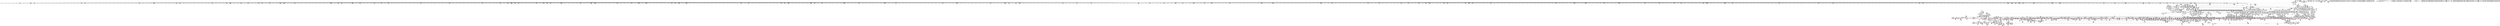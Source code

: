 digraph {
	CE0x4d81f90 [shape=record,shape=Mrecord,label="{CE0x4d81f90|file_has_perm:tmp27|security/selinux/hooks.c,1694|*SummSource*}"]
	CE0x4bec470 [shape=record,shape=Mrecord,label="{CE0x4bec470|selinux_file_permission:if.end9|*SummSink*}"]
	CE0x4c23f60 [shape=record,shape=Mrecord,label="{CE0x4c23f60|i64*_getelementptr_inbounds_(_28_x_i64_,_28_x_i64_*___llvm_gcov_ctr232,_i64_0,_i64_19)|*Constant*|*SummSource*}"]
	CE0x4d09700 [shape=record,shape=Mrecord,label="{CE0x4d09700|selinux_revalidate_file_permission:tmp32|security/selinux/hooks.c,3154|*SummSource*}"]
	CE0x4c0b870 [shape=record,shape=Mrecord,label="{CE0x4c0b870|8:_i8,_32:_%struct.inode*,_%struct.selinux_audit_data*,_128:_i32,_456:_i8*,_:_SCMRE_88,89_}"]
	CE0x4c45520 [shape=record,shape=Mrecord,label="{CE0x4c45520|0:_i32,_4:_i32,_8:_i16,_12:_i32,_16:_i32,_20:_i32,_24:_i32,_56:_i8*,_:_SCMRE_268,269_}"]
	CE0x4dcf110 [shape=record,shape=Mrecord,label="{CE0x4dcf110|_ret_void,_!dbg_!27722|include/linux/cred.h,175|*SummSource*}"]
	CE0x4cf9c80 [shape=record,shape=Mrecord,label="{CE0x4cf9c80|i64_23|*Constant*|*SummSource*}"]
	CE0x4c678c0 [shape=record,shape=Mrecord,label="{CE0x4c678c0|0:_i32,_4:_i32,_8:_i16,_12:_i32,_16:_i32,_20:_i32,_24:_i32,_56:_i8*,_:_SCMRE_487,488_}"]
	CE0x4d95f20 [shape=record,shape=Mrecord,label="{CE0x4d95f20|GLOBAL:file_inode|*Constant*}"]
	CE0x4d66a00 [shape=record,shape=Mrecord,label="{CE0x4d66a00|i64*_getelementptr_inbounds_(_28_x_i64_,_28_x_i64_*___llvm_gcov_ctr232,_i64_0,_i64_0)|*Constant*|*SummSource*}"]
	CE0x4c9d2c0 [shape=record,shape=Mrecord,label="{CE0x4c9d2c0|selinux_file_permission:tmp31|security/selinux/hooks.c,3174|*SummSource*}"]
	CE0x4ce6040 [shape=record,shape=Mrecord,label="{CE0x4ce6040|i64*_getelementptr_inbounds_(_16_x_i64_,_16_x_i64_*___llvm_gcov_ctr247,_i64_0,_i64_6)|*Constant*|*SummSource*}"]
	CE0x4cd8340 [shape=record,shape=Mrecord,label="{CE0x4cd8340|file_has_perm:if.then|*SummSink*}"]
	CE0x4d3f550 [shape=record,shape=Mrecord,label="{CE0x4d3f550|file_has_perm:if.end10|*SummSink*}"]
	CE0x4cea150 [shape=record,shape=Mrecord,label="{CE0x4cea150|file_mask_to_av:av.0|*SummSink*}"]
	CE0x4cc3b40 [shape=record,shape=Mrecord,label="{CE0x4cc3b40|i64*_getelementptr_inbounds_(_11_x_i64_,_11_x_i64_*___llvm_gcov_ctr125,_i64_0,_i64_9)|*Constant*|*SummSink*}"]
	CE0x4cb6830 [shape=record,shape=Mrecord,label="{CE0x4cb6830|current_sid:tmp12|security/selinux/hooks.c,218|*SummSink*}"]
	CE0x4d31410 [shape=record,shape=Mrecord,label="{CE0x4d31410|file_mask_to_av:and1|security/selinux/hooks.c,1875|*SummSink*}"]
	CE0x4caab90 [shape=record,shape=Mrecord,label="{CE0x4caab90|i32_22|*Constant*|*SummSource*}"]
	CE0x4c62900 [shape=record,shape=Mrecord,label="{CE0x4c62900|_call_void_mcount()_#3|*SummSource*}"]
	CE0x5719ab0 [shape=record,shape=Mrecord,label="{CE0x5719ab0|file_inode:entry|*SummSource*}"]
	CE0x4d87740 [shape=record,shape=Mrecord,label="{CE0x4d87740|__validate_creds:if.end|*SummSource*}"]
	CE0x4c6bdf0 [shape=record,shape=Mrecord,label="{CE0x4c6bdf0|0:_i32,_4:_i32,_8:_i16,_12:_i32,_16:_i32,_20:_i32,_24:_i32,_56:_i8*,_:_SCMRE_566,567_}"]
	CE0x4c9fa40 [shape=record,shape=Mrecord,label="{CE0x4c9fa40|i64_6|*Constant*|*SummSource*}"]
	CE0x4cfe6b0 [shape=record,shape=Mrecord,label="{CE0x4cfe6b0|i64*_getelementptr_inbounds_(_28_x_i64_,_28_x_i64_*___llvm_gcov_ctr232,_i64_0,_i64_26)|*Constant*|*SummSink*}"]
	CE0x4dc7cf0 [shape=record,shape=Mrecord,label="{CE0x4dc7cf0|inode_has_perm:tmp}"]
	CE0x4c35000 [shape=record,shape=Mrecord,label="{CE0x4c35000|i32_10|*Constant*}"]
	CE0x4c8fe10 [shape=record,shape=Mrecord,label="{CE0x4c8fe10|selinux_file_permission:tmp7|security/selinux/hooks.c,3165|*SummSource*}"]
	CE0x4cc0af0 [shape=record,shape=Mrecord,label="{CE0x4cc0af0|selinux_revalidate_file_permission:tobool|security/selinux/hooks.c,3147|*SummSource*}"]
	CE0x4d77480 [shape=record,shape=Mrecord,label="{CE0x4d77480|i64_8388608|*Constant*|*SummSink*}"]
	CE0x4dc4ab0 [shape=record,shape=Mrecord,label="{CE0x4dc4ab0|inode_has_perm:lnot|security/selinux/hooks.c,1611|*SummSource*}"]
	CE0x4d781f0 [shape=record,shape=Mrecord,label="{CE0x4d781f0|file_has_perm:tmp15|security/selinux/hooks.c,1688|*SummSink*}"]
	CE0x4d78ea0 [shape=record,shape=Mrecord,label="{CE0x4d78ea0|file_has_perm:tmp16|security/selinux/hooks.c,1689|*SummSource*}"]
	CE0x4ddbcf0 [shape=record,shape=Mrecord,label="{CE0x4ddbcf0|i64*_getelementptr_inbounds_(_8_x_i64_,_8_x_i64_*___llvm_gcov_ctr154,_i64_0,_i64_5)|*Constant*|*SummSink*}"]
	CE0x4cb0290 [shape=record,shape=Mrecord,label="{CE0x4cb0290|i64*_getelementptr_inbounds_(_28_x_i64_,_28_x_i64_*___llvm_gcov_ctr232,_i64_0,_i64_22)|*Constant*|*SummSource*}"]
	CE0x4d05120 [shape=record,shape=Mrecord,label="{CE0x4d05120|i64_12|*Constant*|*SummSink*}"]
	CE0x4d46b10 [shape=record,shape=Mrecord,label="{CE0x4d46b10|i64*_getelementptr_inbounds_(_2_x_i64_,_2_x_i64_*___llvm_gcov_ctr131,_i64_0,_i64_0)|*Constant*}"]
	CE0x4ce2e00 [shape=record,shape=Mrecord,label="{CE0x4ce2e00|selinux_revalidate_file_permission:tmp1}"]
	CE0x4c05a70 [shape=record,shape=Mrecord,label="{CE0x4c05a70|8:_i8,_32:_%struct.inode*,_%struct.selinux_audit_data*,_128:_i32,_456:_i8*,_:_SCMRE_177,178_}"]
	CE0x4cccff0 [shape=record,shape=Mrecord,label="{CE0x4cccff0|file_mask_to_av:conv14|security/selinux/hooks.c,1881}"]
	CE0x4d79370 [shape=record,shape=Mrecord,label="{CE0x4d79370|file_has_perm:tmp17|security/selinux/hooks.c,1689}"]
	CE0x4bf2b10 [shape=record,shape=Mrecord,label="{CE0x4bf2b10|8:_i8,_32:_%struct.inode*,_%struct.selinux_audit_data*,_128:_i32,_456:_i8*,_:_SCMRE_162,163_}"]
	CE0x4dc7330 [shape=record,shape=Mrecord,label="{CE0x4dc7330|__validate_creds:tmp|*SummSource*}"]
	CE0x4c05560 [shape=record,shape=Mrecord,label="{CE0x4c05560|8:_i8,_32:_%struct.inode*,_%struct.selinux_audit_data*,_128:_i32,_456:_i8*,_:_SCMRE_174,175_}"]
	CE0x4cd32e0 [shape=record,shape=Mrecord,label="{CE0x4cd32e0|file_mask_to_av:tmp4|security/selinux/hooks.c,1874|*SummSource*}"]
	CE0x4cc5b60 [shape=record,shape=Mrecord,label="{CE0x4cc5b60|current_sid:call4|security/selinux/hooks.c,218|*SummSink*}"]
	"CONST[source:0(mediator),value:2(dynamic)][purpose:{subject}]"
	CE0x4d816f0 [shape=record,shape=Mrecord,label="{CE0x4d816f0|file_has_perm:rc.0|*SummSink*}"]
	CE0x4cb5610 [shape=record,shape=Mrecord,label="{CE0x4cb5610|GLOBAL:current_sid.__warned|Global_var:current_sid.__warned}"]
	CE0x4ce7970 [shape=record,shape=Mrecord,label="{CE0x4ce7970|selinux_revalidate_file_permission:do.end|*SummSink*}"]
	CE0x4c43360 [shape=record,shape=Mrecord,label="{CE0x4c43360|0:_i32,_4:_i32,_8:_i16,_12:_i32,_16:_i32,_20:_i32,_24:_i32,_56:_i8*,_:_SCMRE_248,249_}"]
	CE0x4ccc1c0 [shape=record,shape=Mrecord,label="{CE0x4ccc1c0|file_mask_to_av:tmp24|security/selinux/hooks.c,1882|*SummSink*}"]
	CE0x4c7ee20 [shape=record,shape=Mrecord,label="{CE0x4c7ee20|0:_i32,_4:_i32,_8:_i16,_12:_i32,_16:_i32,_20:_i32,_24:_i32,_56:_i8*,_:_SCMRE_977,978_}"]
	CE0x4d35a40 [shape=record,shape=Mrecord,label="{CE0x4d35a40|file_mask_to_av:conv7|security/selinux/hooks.c,1878|*SummSource*}"]
	CE0x4bfdf20 [shape=record,shape=Mrecord,label="{CE0x4bfdf20|selinux_file_permission:call|security/selinux/hooks.c,3160}"]
	CE0x4ce7900 [shape=record,shape=Mrecord,label="{CE0x4ce7900|selinux_revalidate_file_permission:do.end|*SummSource*}"]
	CE0x4c8e130 [shape=record,shape=Mrecord,label="{CE0x4c8e130|selinux_file_permission:tobool|security/selinux/hooks.c,3165}"]
	CE0x4c72180 [shape=record,shape=Mrecord,label="{CE0x4c72180|0:_i32,_4:_i32,_8:_i16,_12:_i32,_16:_i32,_20:_i32,_24:_i32,_56:_i8*,_:_SCMRE_624,628_|*MultipleSource*|security/selinux/hooks.c,3162|security/selinux/hooks.c,3160}"]
	CE0x4c3d150 [shape=record,shape=Mrecord,label="{CE0x4c3d150|selinux_file_permission:tmp15|security/selinux/hooks.c,3169|*SummSource*}"]
	CE0x4c08140 [shape=record,shape=Mrecord,label="{CE0x4c08140|8:_i8,_32:_%struct.inode*,_%struct.selinux_audit_data*,_128:_i32,_456:_i8*,_:_SCMRE_200,201_}"]
	CE0x4bf66e0 [shape=record,shape=Mrecord,label="{CE0x4bf66e0|0:_i32,_4:_i32,_8:_i16,_12:_i32,_16:_i32,_20:_i32,_24:_i32,_56:_i8*,_:_SCMRE_562,563_}"]
	CE0x4d9c3a0 [shape=record,shape=Mrecord,label="{CE0x4d9c3a0|file_has_perm:tmp8|security/selinux/hooks.c,1683|*SummSource*}"]
	CE0x4d870e0 [shape=record,shape=Mrecord,label="{CE0x4d870e0|i32_1609|*Constant*|*SummSink*}"]
	CE0x4c73160 [shape=record,shape=Mrecord,label="{CE0x4c73160|0:_i32,_4:_i32,_8:_i16,_12:_i32,_16:_i32,_20:_i32,_24:_i32,_56:_i8*,_:_SCMRE_680,684_|*MultipleSource*|security/selinux/hooks.c,3162|security/selinux/hooks.c,3160}"]
	CE0x4cc2790 [shape=record,shape=Mrecord,label="{CE0x4cc2790|i8*_getelementptr_inbounds_(_25_x_i8_,_25_x_i8_*_.str3,_i32_0,_i32_0)|*Constant*|*SummSource*}"]
	CE0x4bfe420 [shape=record,shape=Mrecord,label="{CE0x4bfe420|selinux_file_permission:bb|*SummSource*}"]
	CE0x4cbb8e0 [shape=record,shape=Mrecord,label="{CE0x4cbb8e0|selinux_revalidate_file_permission:tmp7|security/selinux/hooks.c,3147}"]
	CE0x4cd53a0 [shape=record,shape=Mrecord,label="{CE0x4cd53a0|file_mask_to_av:tmp18|security/selinux/hooks.c,1880}"]
	CE0x4d2f6d0 [shape=record,shape=Mrecord,label="{CE0x4d2f6d0|avc_has_perm:tsid|Function::avc_has_perm&Arg::tsid::}"]
	CE0x4c61240 [shape=record,shape=Mrecord,label="{CE0x4c61240|avc_policy_seqno:tmp|*SummSink*}"]
	CE0x4c63050 [shape=record,shape=Mrecord,label="{CE0x4c63050|0:_i32,_4:_i32,_8:_i16,_12:_i32,_16:_i32,_20:_i32,_24:_i32,_56:_i8*,_:_SCMRE_472,473_}"]
	CE0x4bf7e20 [shape=record,shape=Mrecord,label="{CE0x4bf7e20|8:_i8,_32:_%struct.inode*,_%struct.selinux_audit_data*,_128:_i32,_456:_i8*,_:_SCMRE_404,408_|*MultipleSource*|security/selinux/hooks.c,3161|Function::selinux_file_permission&Arg::file::|Function::file_inode&Arg::f::}"]
	CE0x4c8d430 [shape=record,shape=Mrecord,label="{CE0x4c8d430|selinux_file_permission:tmp13|security/selinux/hooks.c,3169}"]
	CE0x4d28f10 [shape=record,shape=Mrecord,label="{CE0x4d28f10|file_mask_to_av:tmp19|security/selinux/hooks.c,1880|*SummSink*}"]
	CE0x4d82cc0 [shape=record,shape=Mrecord,label="{CE0x4d82cc0|file_has_perm:tmp28|security/selinux/hooks.c,1698}"]
	CE0x4c26600 [shape=record,shape=Mrecord,label="{CE0x4c26600|i64*_getelementptr_inbounds_(_2_x_i64_,_2_x_i64_*___llvm_gcov_ctr162,_i64_0,_i64_1)|*Constant*}"]
	CE0x4dcd040 [shape=record,shape=Mrecord,label="{CE0x4dcd040|inode_has_perm:bb|*SummSource*}"]
	CE0x4ce29f0 [shape=record,shape=Mrecord,label="{CE0x4ce29f0|file_mask_to_av:if.then13}"]
	CE0x4cb1c30 [shape=record,shape=Mrecord,label="{CE0x4cb1c30|file_mask_to_av:tmp18|security/selinux/hooks.c,1880|*SummSource*}"]
	CE0x4dc4260 [shape=record,shape=Mrecord,label="{CE0x4dc4260|inode_has_perm:tmp2|*SummSink*}"]
	CE0x4bff3f0 [shape=record,shape=Mrecord,label="{CE0x4bff3f0|8:_i8,_32:_%struct.inode*,_%struct.selinux_audit_data*,_128:_i32,_456:_i8*,_:_SCMRE_69,70_}"]
	CE0x4cc1c80 [shape=record,shape=Mrecord,label="{CE0x4cc1c80|file_has_perm:cred|Function::file_has_perm&Arg::cred::|*SummSource*}"]
	CE0x4cbc010 [shape=record,shape=Mrecord,label="{CE0x4cbc010|current_sid:tmp8|security/selinux/hooks.c,218}"]
	CE0x4d3f8f0 [shape=record,shape=Mrecord,label="{CE0x4d3f8f0|file_has_perm:if.end6|*SummSink*}"]
	CE0x4c04ea0 [shape=record,shape=Mrecord,label="{CE0x4c04ea0|8:_i8,_32:_%struct.inode*,_%struct.selinux_audit_data*,_128:_i32,_456:_i8*,_:_SCMRE_170,171_}"]
	CE0x4cba5c0 [shape=record,shape=Mrecord,label="{CE0x4cba5c0|i64*_getelementptr_inbounds_(_11_x_i64_,_11_x_i64_*___llvm_gcov_ctr125,_i64_0,_i64_8)|*Constant*|*SummSink*}"]
	CE0x4c66190 [shape=record,shape=Mrecord,label="{CE0x4c66190|0:_i32,_4:_i32,_8:_i16,_12:_i32,_16:_i32,_20:_i32,_24:_i32,_56:_i8*,_:_SCMRE_474,475_}"]
	CE0x4ca76b0 [shape=record,shape=Mrecord,label="{CE0x4ca76b0|i64*_getelementptr_inbounds_(_2_x_i64_,_2_x_i64_*___llvm_gcov_ctr25231,_i64_0,_i64_0)|*Constant*}"]
	CE0x4dded10 [shape=record,shape=Mrecord,label="{CE0x4dded10|i64*_getelementptr_inbounds_(_8_x_i64_,_8_x_i64_*___llvm_gcov_ctr154,_i64_0,_i64_6)|*Constant*|*SummSource*}"]
	CE0x4c02c70 [shape=record,shape=Mrecord,label="{CE0x4c02c70|8:_i8,_32:_%struct.inode*,_%struct.selinux_audit_data*,_128:_i32,_456:_i8*,_:_SCMRE_76,77_}"]
	CE0x4c92650 [shape=record,shape=Mrecord,label="{CE0x4c92650|0:_i32,_8:_i32,_12:_i32,_:_CRE_4,8_|*MultipleSource*|*LoadInst*|security/selinux/hooks.c,3161|security/selinux/hooks.c,3161|security/selinux/hooks.c,3169}"]
	CE0x4c6d080 [shape=record,shape=Mrecord,label="{CE0x4c6d080|0:_i32,_4:_i32,_8:_i16,_12:_i32,_16:_i32,_20:_i32,_24:_i32,_56:_i8*,_:_SCMRE_577,578_}"]
	CE0x4d08fd0 [shape=record,shape=Mrecord,label="{CE0x4d08fd0|selinux_revalidate_file_permission:tmp31|security/selinux/hooks.c,3154|*SummSource*}"]
	CE0x4ce72a0 [shape=record,shape=Mrecord,label="{CE0x4ce72a0|selinux_revalidate_file_permission:tmp14|security/selinux/hooks.c,3147}"]
	CE0x4d3bee0 [shape=record,shape=Mrecord,label="{CE0x4d3bee0|_ret_i32_%av.7,_!dbg_!27757|security/selinux/hooks.c,1894|*SummSource*}"]
	CE0x4d03380 [shape=record,shape=Mrecord,label="{CE0x4d03380|selinux_revalidate_file_permission:tmp23|security/selinux/hooks.c,3151}"]
	CE0x4cad4e0 [shape=record,shape=Mrecord,label="{CE0x4cad4e0|file_mask_to_av:tmp41|security/selinux/hooks.c,1888|*SummSink*}"]
	CE0x4c0fe40 [shape=record,shape=Mrecord,label="{CE0x4c0fe40|selinux_file_permission:file|Function::selinux_file_permission&Arg::file::|*SummSink*}"]
	CE0x4cbfbd0 [shape=record,shape=Mrecord,label="{CE0x4cbfbd0|i32_0|*Constant*}"]
	CE0x4c16950 [shape=record,shape=Mrecord,label="{CE0x4c16950|0:_i32,_4:_i32,_8:_i16,_12:_i32,_16:_i32,_20:_i32,_24:_i32,_56:_i8*,_:_SCMRE_8,12_|*MultipleSource*|security/selinux/hooks.c,3162|security/selinux/hooks.c,3160}"]
	CE0x4c786d0 [shape=record,shape=Mrecord,label="{CE0x4c786d0|0:_i32,_4:_i32,_8:_i16,_12:_i32,_16:_i32,_20:_i32,_24:_i32,_56:_i8*,_:_SCMRE_882,883_}"]
	CE0x4d9b2d0 [shape=record,shape=Mrecord,label="{CE0x4d9b2d0|file_has_perm:tmp6|security/selinux/hooks.c,1683|*SummSink*}"]
	CE0x4cd7b30 [shape=record,shape=Mrecord,label="{CE0x4cd7b30|GLOBAL:current_task|Global_var:current_task|*SummSink*}"]
	CE0x4de0140 [shape=record,shape=Mrecord,label="{CE0x4de0140|inode_has_perm:call|security/selinux/hooks.c,1614|*SummSink*}"]
	CE0x4cd5aa0 [shape=record,shape=Mrecord,label="{CE0x4cd5aa0|file_mask_to_av:if.else25}"]
	CE0x4dc4930 [shape=record,shape=Mrecord,label="{CE0x4dc4930|inode_has_perm:lnot|security/selinux/hooks.c,1611}"]
	CE0x4c09070 [shape=record,shape=Mrecord,label="{CE0x4c09070|8:_i8,_32:_%struct.inode*,_%struct.selinux_audit_data*,_128:_i32,_456:_i8*,_:_SCMRE_209,210_}"]
	CE0x4c35770 [shape=record,shape=Mrecord,label="{CE0x4c35770|0:_i32,_4:_i32,_8:_i16,_12:_i32,_16:_i32,_20:_i32,_24:_i32,_56:_i8*,_:_SCMRE_80,88_|*MultipleSource*|security/selinux/hooks.c,3162|security/selinux/hooks.c,3160}"]
	CE0x4dc6e20 [shape=record,shape=Mrecord,label="{CE0x4dc6e20|inode_has_perm:tmp1|*SummSink*}"]
	CE0x4caa400 [shape=record,shape=Mrecord,label="{CE0x4caa400|file_mask_to_av:conv22|security/selinux/hooks.c,1883|*SummSink*}"]
	CE0x4c440e0 [shape=record,shape=Mrecord,label="{CE0x4c440e0|0:_i32,_4:_i32,_8:_i16,_12:_i32,_16:_i32,_20:_i32,_24:_i32,_56:_i8*,_:_SCMRE_256,257_}"]
	CE0x4c7fe80 [shape=record,shape=Mrecord,label="{CE0x4c7fe80|0:_i32,_4:_i32,_8:_i16,_12:_i32,_16:_i32,_20:_i32,_24:_i32,_56:_i8*,_:_SCMRE_992,1000_|*MultipleSource*|security/selinux/hooks.c,3162|security/selinux/hooks.c,3160}"]
	CE0x4c6eb80 [shape=record,shape=Mrecord,label="{CE0x4c6eb80|0:_i32,_4:_i32,_8:_i16,_12:_i32,_16:_i32,_20:_i32,_24:_i32,_56:_i8*,_:_SCMRE_593,594_}"]
	CE0x4cbad60 [shape=record,shape=Mrecord,label="{CE0x4cbad60|get_current:tmp2|*SummSink*}"]
	CE0x4d971e0 [shape=record,shape=Mrecord,label="{CE0x4d971e0|_ret_i32_%tmp6,_!dbg_!27716|security/selinux/hooks.c,197|*SummSink*}"]
	CE0x4c70b90 [shape=record,shape=Mrecord,label="{CE0x4c70b90|0:_i32,_4:_i32,_8:_i16,_12:_i32,_16:_i32,_20:_i32,_24:_i32,_56:_i8*,_:_SCMRE_612,613_}"]
	CE0x4cd0980 [shape=record,shape=Mrecord,label="{CE0x4cd0980|file_mask_to_av:tmp28|security/selinux/hooks.c,1883}"]
	CE0x4dc7250 [shape=record,shape=Mrecord,label="{CE0x4dc7250|__validate_creds:tmp}"]
	CE0x4c93140 [shape=record,shape=Mrecord,label="{CE0x4c93140|selinux_file_permission:tmp12|security/selinux/hooks.c,3169|*SummSink*}"]
	CE0x4c376c0 [shape=record,shape=Mrecord,label="{CE0x4c376c0|0:_i32,_4:_i32,_8:_i16,_12:_i32,_16:_i32,_20:_i32,_24:_i32,_56:_i8*,_:_SCMRE_144,145_}"]
	CE0x4c46b10 [shape=record,shape=Mrecord,label="{CE0x4c46b10|0:_i32,_4:_i32,_8:_i16,_12:_i32,_16:_i32,_20:_i32,_24:_i32,_56:_i8*,_:_SCMRE_281,282_}"]
	CE0x4d85610 [shape=record,shape=Mrecord,label="{CE0x4d85610|inode_has_perm:do.end}"]
	CE0x4d86980 [shape=record,shape=Mrecord,label="{CE0x4d86980|inode_has_perm:lnot.ext|security/selinux/hooks.c,1611|*SummSource*}"]
	CE0x4c807b0 [shape=record,shape=Mrecord,label="{CE0x4c807b0|selinux_file_permission:tmp5|security/selinux/hooks.c,3162|*SummSource*}"]
	CE0x4c082f0 [shape=record,shape=Mrecord,label="{CE0x4c082f0|8:_i8,_32:_%struct.inode*,_%struct.selinux_audit_data*,_128:_i32,_456:_i8*,_:_SCMRE_201,202_}"]
	CE0x4c0c150 [shape=record,shape=Mrecord,label="{CE0x4c0c150|8:_i8,_32:_%struct.inode*,_%struct.selinux_audit_data*,_128:_i32,_456:_i8*,_:_SCMRE_344,360_|*MultipleSource*|security/selinux/hooks.c,3161|Function::selinux_file_permission&Arg::file::|Function::file_inode&Arg::f::}"]
	CE0x4dc1ee0 [shape=record,shape=Mrecord,label="{CE0x4dc1ee0|inode_has_perm:tmp3|*SummSink*}"]
	CE0x4cee820 [shape=record,shape=Mrecord,label="{CE0x4cee820|i64_8192|*Constant*|*SummSource*}"]
	CE0x4d46510 [shape=record,shape=Mrecord,label="{CE0x4d46510|__validate_creds:tmp8|include/linux/cred.h,175|*SummSource*}"]
	CE0x4bf9b00 [shape=record,shape=Mrecord,label="{CE0x4bf9b00|8:_i8,_32:_%struct.inode*,_%struct.selinux_audit_data*,_128:_i32,_456:_i8*,_:_SCMRE_472,480_|*MultipleSource*|security/selinux/hooks.c,3161|Function::selinux_file_permission&Arg::file::|Function::file_inode&Arg::f::}"]
	CE0x4c22c80 [shape=record,shape=Mrecord,label="{CE0x4c22c80|i64*_getelementptr_inbounds_(_28_x_i64_,_28_x_i64_*___llvm_gcov_ctr232,_i64_0,_i64_27)|*Constant*|*SummSink*}"]
	CE0x4c23360 [shape=record,shape=Mrecord,label="{CE0x4c23360|file_mask_to_av:tmp37|security/selinux/hooks.c,1886}"]
	CE0x4d3e200 [shape=record,shape=Mrecord,label="{CE0x4d3e200|file_mask_to_av:and26|security/selinux/hooks.c,1886|*SummSink*}"]
	CE0x4d4f370 [shape=record,shape=Mrecord,label="{CE0x4d4f370|inode_has_perm:sclass|security/selinux/hooks.c,1617|*SummSource*}"]
	CE0x4cae850 [shape=record,shape=Mrecord,label="{CE0x4cae850|file_mask_to_av:conv20|security/selinux/hooks.c,1883|*SummSink*}"]
	CE0x4ccaad0 [shape=record,shape=Mrecord,label="{CE0x4ccaad0|file_has_perm:path|security/selinux/hooks.c,1681}"]
	CE0x4d03940 [shape=record,shape=Mrecord,label="{CE0x4d03940|selinux_revalidate_file_permission:tmp24|security/selinux/hooks.c,3151}"]
	CE0x4d42800 [shape=record,shape=Mrecord,label="{CE0x4d42800|i64_16|*Constant*|*SummSink*}"]
	CE0x4dde690 [shape=record,shape=Mrecord,label="{CE0x4dde690|inode_has_perm:tmp12|security/selinux/hooks.c,1612}"]
	CE0x4c71250 [shape=record,shape=Mrecord,label="{CE0x4c71250|0:_i32,_4:_i32,_8:_i16,_12:_i32,_16:_i32,_20:_i32,_24:_i32,_56:_i8*,_:_SCMRE_616,617_}"]
	CE0x4c7dce0 [shape=record,shape=Mrecord,label="{CE0x4c7dce0|0:_i32,_4:_i32,_8:_i16,_12:_i32,_16:_i32,_20:_i32,_24:_i32,_56:_i8*,_:_SCMRE_933,934_}"]
	CE0x4bf1000 [shape=record,shape=Mrecord,label="{CE0x4bf1000|8:_i8,_32:_%struct.inode*,_%struct.selinux_audit_data*,_128:_i32,_456:_i8*,_:_SCMRE_146,147_}"]
	CE0x4cce3f0 [shape=record,shape=Mrecord,label="{CE0x4cce3f0|file_inode:f_inode|include/linux/fs.h,1916}"]
	CE0x4c751e0 [shape=record,shape=Mrecord,label="{CE0x4c751e0|0:_i32,_4:_i32,_8:_i16,_12:_i32,_16:_i32,_20:_i32,_24:_i32,_56:_i8*,_:_SCMRE_792,800_|*MultipleSource*|security/selinux/hooks.c,3162|security/selinux/hooks.c,3160}"]
	CE0x4308fe0 [shape=record,shape=Mrecord,label="{CE0x4308fe0|selinux_file_permission:if.end9|*SummSource*}"]
	CE0x4ce1bd0 [shape=record,shape=Mrecord,label="{CE0x4ce1bd0|i32_6|*Constant*|*SummSink*}"]
	CE0x4d82a20 [shape=record,shape=Mrecord,label="{CE0x4d82a20|file_has_perm:rc.1|*SummSource*}"]
	CE0x4dc05a0 [shape=record,shape=Mrecord,label="{CE0x4dc05a0|inode_has_perm:tmp6|*LoadInst*|security/selinux/hooks.c,1611|*SummSource*}"]
	CE0x4c8ec20 [shape=record,shape=Mrecord,label="{CE0x4c8ec20|selinux_file_permission:tmp6|security/selinux/hooks.c,3165}"]
	CE0x4c6b340 [shape=record,shape=Mrecord,label="{CE0x4c6b340|current_sid:tmp16|security/selinux/hooks.c,218}"]
	CE0x4d7fb00 [shape=record,shape=Mrecord,label="{CE0x4d7fb00|inode_has_perm:perms|Function::inode_has_perm&Arg::perms::|*SummSource*}"]
	CE0x4c38950 [shape=record,shape=Mrecord,label="{CE0x4c38950|0:_i32,_4:_i32,_8:_i16,_12:_i32,_16:_i32,_20:_i32,_24:_i32,_56:_i8*,_:_SCMRE_155,156_}"]
	CE0x4de02b0 [shape=record,shape=Mrecord,label="{CE0x4de02b0|GLOBAL:cred_sid|*Constant*}"]
	CE0x4ce0600 [shape=record,shape=Mrecord,label="{CE0x4ce0600|_ret_%struct.task_struct*_%tmp4,_!dbg_!27714|./arch/x86/include/asm/current.h,14}"]
	CE0x4c5fbb0 [shape=record,shape=Mrecord,label="{CE0x4c5fbb0|avc_policy_seqno:tmp}"]
	CE0x4d35230 [shape=record,shape=Mrecord,label="{CE0x4d35230|file_mask_to_av:tmp6|security/selinux/hooks.c,1875}"]
	CE0x4c7cc00 [shape=record,shape=Mrecord,label="{CE0x4c7cc00|0:_i32,_4:_i32,_8:_i16,_12:_i32,_16:_i32,_20:_i32,_24:_i32,_56:_i8*,_:_SCMRE_923,924_}"]
	CE0x4cea830 [shape=record,shape=Mrecord,label="{CE0x4cea830|i32_22|*Constant*}"]
	CE0x4c67050 [shape=record,shape=Mrecord,label="{CE0x4c67050|0:_i32,_4:_i32,_8:_i16,_12:_i32,_16:_i32,_20:_i32,_24:_i32,_56:_i8*,_:_SCMRE_482,483_}"]
	CE0x4c6a1f0 [shape=record,shape=Mrecord,label="{CE0x4c6a1f0|file_inode:tmp4|*LoadInst*|include/linux/fs.h,1916}"]
	CE0x4cbc510 [shape=record,shape=Mrecord,label="{CE0x4cbc510|current_sid:if.then|*SummSource*}"]
	CE0x4cb6540 [shape=record,shape=Mrecord,label="{CE0x4cb6540|current_sid:tmp12|security/selinux/hooks.c,218}"]
	CE0x4cb0c10 [shape=record,shape=Mrecord,label="{CE0x4cb0c10|file_mask_to_av:tmp45|security/selinux/hooks.c,1889|*SummSink*}"]
	CE0x4cd27e0 [shape=record,shape=Mrecord,label="{CE0x4cd27e0|cred_sid:tmp|*SummSource*}"]
	CE0x4c40880 [shape=record,shape=Mrecord,label="{CE0x4c40880|0:_i32,_4:_i32,_8:_i16,_12:_i32,_16:_i32,_20:_i32,_24:_i32,_56:_i8*,_:_SCMRE_198,199_}"]
	CE0x4ce1e60 [shape=record,shape=Mrecord,label="{CE0x4ce1e60|selinux_revalidate_file_permission:f_flags|security/selinux/hooks.c,3151|*SummSource*}"]
	CE0x4c11540 [shape=record,shape=Mrecord,label="{CE0x4c11540|GLOBAL:file_inode|*Constant*|*SummSink*}"]
	CE0x4c21080 [shape=record,shape=Mrecord,label="{CE0x4c21080|i64_3|*Constant*|*SummSink*}"]
	CE0x4c24390 [shape=record,shape=Mrecord,label="{CE0x4c24390|file_mask_to_av:tmp39|security/selinux/hooks.c,1887|*SummSource*}"]
	CE0x4cb1640 [shape=record,shape=Mrecord,label="{CE0x4cb1640|file_mask_to_av:tmp9|security/selinux/hooks.c,1875|*SummSink*}"]
	CE0x4cd37e0 [shape=record,shape=Mrecord,label="{CE0x4cd37e0|i64*_getelementptr_inbounds_(_2_x_i64_,_2_x_i64_*___llvm_gcov_ctr131,_i64_0,_i64_0)|*Constant*}"]
	CE0x4c25f40 [shape=record,shape=Mrecord,label="{CE0x4c25f40|file_mask_to_av:conv29|security/selinux/hooks.c,1887}"]
	CE0x4c3e3c0 [shape=record,shape=Mrecord,label="{CE0x4c3e3c0|0:_i32,_4:_i32,_8:_i16,_12:_i32,_16:_i32,_20:_i32,_24:_i32,_56:_i8*,_:_SCMRE_16,24_|*MultipleSource*|security/selinux/hooks.c,3162|security/selinux/hooks.c,3160}"]
	CE0x4dcc940 [shape=record,shape=Mrecord,label="{CE0x4dcc940|__validate_creds:file|Function::__validate_creds&Arg::file::|*SummSource*}"]
	CE0x4cdb640 [shape=record,shape=Mrecord,label="{CE0x4cdb640|file_has_perm:tmp4|security/selinux/hooks.c,1681|*SummSource*}"]
	CE0x4c46960 [shape=record,shape=Mrecord,label="{CE0x4c46960|0:_i32,_4:_i32,_8:_i16,_12:_i32,_16:_i32,_20:_i32,_24:_i32,_56:_i8*,_:_SCMRE_280,281_}"]
	CE0x4d07bc0 [shape=record,shape=Mrecord,label="{CE0x4d07bc0|selinux_revalidate_file_permission:tmp30|security/selinux/hooks.c,3152|*SummSink*}"]
	CE0x4c60650 [shape=record,shape=Mrecord,label="{CE0x4c60650|file_inode:tmp|*SummSink*}"]
	CE0x4ce1d90 [shape=record,shape=Mrecord,label="{CE0x4ce1d90|selinux_revalidate_file_permission:f_flags|security/selinux/hooks.c,3151}"]
	CE0x4c0b6c0 [shape=record,shape=Mrecord,label="{CE0x4c0b6c0|8:_i8,_32:_%struct.inode*,_%struct.selinux_audit_data*,_128:_i32,_456:_i8*,_:_SCMRE_87,88_}"]
	CE0x4c801a0 [shape=record,shape=Mrecord,label="{CE0x4c801a0|0:_i32,_4:_i32,_8:_i16,_12:_i32,_16:_i32,_20:_i32,_24:_i32,_56:_i8*,_:_SCMRE_1000,1008_|*MultipleSource*|security/selinux/hooks.c,3162|security/selinux/hooks.c,3160}"]
	CE0x4c0e110 [shape=record,shape=Mrecord,label="{CE0x4c0e110|8:_i8,_32:_%struct.inode*,_%struct.selinux_audit_data*,_128:_i32,_456:_i8*,_:_SCMRE_101,102_}"]
	CE0x4dcea40 [shape=record,shape=Mrecord,label="{CE0x4dcea40|i1_true|*Constant*}"]
	CE0x4cc5750 [shape=record,shape=Mrecord,label="{CE0x4cc5750|current_sid:call4|security/selinux/hooks.c,218}"]
	CE0x4d3e980 [shape=record,shape=Mrecord,label="{CE0x4d3e980|file_mask_to_av:if.end23}"]
	CE0x4cb9670 [shape=record,shape=Mrecord,label="{CE0x4cb9670|current_sid:tmp14|security/selinux/hooks.c,218|*SummSource*}"]
	CE0x4d80b20 [shape=record,shape=Mrecord,label="{CE0x4d80b20|inode_has_perm:adp|Function::inode_has_perm&Arg::adp::|*SummSource*}"]
	CE0x4c11910 [shape=record,shape=Mrecord,label="{CE0x4c11910|8:_i8,_32:_%struct.inode*,_%struct.selinux_audit_data*,_128:_i32,_456:_i8*,_:_SCMRE_8,9_}"]
	CE0x4ddf460 [shape=record,shape=Mrecord,label="{CE0x4ddf460|inode_has_perm:tmp13|security/selinux/hooks.c,1614|*SummSink*}"]
	CE0x4cfcf50 [shape=record,shape=Mrecord,label="{CE0x4cfcf50|file_mask_to_av:conv43|security/selinux/hooks.c,1891|*SummSink*}"]
	CE0x4d86850 [shape=record,shape=Mrecord,label="{CE0x4d86850|inode_has_perm:lnot.ext|security/selinux/hooks.c,1611}"]
	CE0x4bf01c0 [shape=record,shape=Mrecord,label="{CE0x4bf01c0|8:_i8,_32:_%struct.inode*,_%struct.selinux_audit_data*,_128:_i32,_456:_i8*,_:_SCMRE_126,127_}"]
	CE0x4d06e10 [shape=record,shape=Mrecord,label="{CE0x4d06e10|i64*_getelementptr_inbounds_(_16_x_i64_,_16_x_i64_*___llvm_gcov_ctr247,_i64_0,_i64_14)|*Constant*}"]
	CE0x4c7f4d0 [shape=record,shape=Mrecord,label="{CE0x4c7f4d0|0:_i32,_4:_i32,_8:_i16,_12:_i32,_16:_i32,_20:_i32,_24:_i32,_56:_i8*,_:_SCMRE_979,980_}"]
	CE0x4c25ed0 [shape=record,shape=Mrecord,label="{CE0x4c25ed0|i64_8388608|*Constant*}"]
	CE0x4c85890 [shape=record,shape=Mrecord,label="{CE0x4c85890|28:_i32,_32:_i16,_:_CRE_28,32_|*MultipleSource*|security/selinux/hooks.c,3162|security/selinux/hooks.c,3162|security/selinux/hooks.c,3169}"]
	CE0x4c88a30 [shape=record,shape=Mrecord,label="{CE0x4c88a30|selinux_revalidate_file_permission:entry|*SummSource*}"]
	CE0x4cb9e70 [shape=record,shape=Mrecord,label="{CE0x4cb9e70|file_mask_to_av:if.else}"]
	CE0x4ce5630 [shape=record,shape=Mrecord,label="{CE0x4ce5630|i64_1|*Constant*}"]
	CE0x4d41f80 [shape=record,shape=Mrecord,label="{CE0x4d41f80|file_mask_to_av:tmp35|security/selinux/hooks.c,1886|*SummSink*}"]
	CE0x4dcde40 [shape=record,shape=Mrecord,label="{CE0x4dcde40|i32_22|*Constant*}"]
	CE0x4c60b80 [shape=record,shape=Mrecord,label="{CE0x4c60b80|i64*_getelementptr_inbounds_(_2_x_i64_,_2_x_i64_*___llvm_gcov_ctr162,_i64_0,_i64_0)|*Constant*|*SummSink*}"]
	CE0x4cb05a0 [shape=record,shape=Mrecord,label="{CE0x4cb05a0|file_mask_to_av:tmp45|security/selinux/hooks.c,1889}"]
	CE0x4c410f0 [shape=record,shape=Mrecord,label="{CE0x4c410f0|0:_i32,_4:_i32,_8:_i16,_12:_i32,_16:_i32,_20:_i32,_24:_i32,_56:_i8*,_:_SCMRE_203,204_}"]
	CE0x4c01ae0 [shape=record,shape=Mrecord,label="{CE0x4c01ae0|selinux_file_permission:tmp7|security/selinux/hooks.c,3165|*SummSink*}"]
	CE0x4ca0fe0 [shape=record,shape=Mrecord,label="{CE0x4ca0fe0|selinux_file_permission:tmp22|security/selinux/hooks.c,3169|*SummSource*}"]
	CE0x4ca6670 [shape=record,shape=Mrecord,label="{CE0x4ca6670|file_mask_to_av:if.else|*SummSource*}"]
	CE0x4c92780 [shape=record,shape=Mrecord,label="{CE0x4c92780|0:_i32,_8:_i32,_12:_i32,_:_CRE_8,12_|*MultipleSource*|*LoadInst*|security/selinux/hooks.c,3161|security/selinux/hooks.c,3161|security/selinux/hooks.c,3169}"]
	CE0x4ca02a0 [shape=record,shape=Mrecord,label="{CE0x4ca02a0|selinux_file_permission:tmp19|security/selinux/hooks.c,3169|*SummSink*}"]
	CE0x4c9ab40 [shape=record,shape=Mrecord,label="{CE0x4c9ab40|selinux_file_permission:tmp27|security/selinux/hooks.c,3169}"]
	CE0x4d66f20 [shape=record,shape=Mrecord,label="{CE0x4d66f20|128:_i8*,_:_CRE_168,176_|*MultipleSource*|security/selinux/hooks.c,3147|Function::cred_sid&Arg::cred::|Function::file_has_perm&Arg::cred::|security/selinux/hooks.c,196|Function::inode_has_perm&Arg::cred::}"]
	CE0x4cb2c00 [shape=record,shape=Mrecord,label="{CE0x4cb2c00|file_mask_to_av:if.then42|*SummSink*}"]
	CE0x4bff160 [shape=record,shape=Mrecord,label="{CE0x4bff160|8:_i8,_32:_%struct.inode*,_%struct.selinux_audit_data*,_128:_i32,_456:_i8*,_:_SCMRE_68,69_}"]
	CE0x4d2f320 [shape=record,shape=Mrecord,label="{CE0x4d2f320|file_mask_to_av:tmp10|security/selinux/hooks.c,1876|*SummSource*}"]
	CE0x4c3a0f0 [shape=record,shape=Mrecord,label="{CE0x4c3a0f0|0:_i32,_4:_i32,_8:_i16,_12:_i32,_16:_i32,_20:_i32,_24:_i32,_56:_i8*,_:_SCMRE_169,170_}"]
	CE0x4dde150 [shape=record,shape=Mrecord,label="{CE0x4dde150|inode_has_perm:tmp11|security/selinux/hooks.c,1612}"]
	CE0x4cc69f0 [shape=record,shape=Mrecord,label="{CE0x4cc69f0|avc_has_perm:entry}"]
	CE0x4ceb1f0 [shape=record,shape=Mrecord,label="{CE0x4ceb1f0|file_mask_to_av:if.end32|*SummSink*}"]
	CE0x4cfab30 [shape=record,shape=Mrecord,label="{CE0x4cfab30|file_mask_to_av:tmp48|security/selinux/hooks.c,1890|*SummSink*}"]
	CE0x4bfe880 [shape=record,shape=Mrecord,label="{CE0x4bfe880|selinux_file_permission:land.lhs.true5|*SummSink*}"]
	CE0x4cb27f0 [shape=record,shape=Mrecord,label="{CE0x4cb27f0|128:_i8*,_:_CRE_32,36_|*MultipleSource*|security/selinux/hooks.c,3147|Function::cred_sid&Arg::cred::|Function::file_has_perm&Arg::cred::|security/selinux/hooks.c,196|Function::inode_has_perm&Arg::cred::}"]
	CE0x4cd3cd0 [shape=record,shape=Mrecord,label="{CE0x4cd3cd0|file_mask_to_av:tobool12|security/selinux/hooks.c,1880}"]
	CE0x4ce4a00 [shape=record,shape=Mrecord,label="{CE0x4ce4a00|selinux_revalidate_file_permission:tmp|*SummSink*}"]
	CE0x4d84530 [shape=record,shape=Mrecord,label="{CE0x4d84530|file_inode:bb}"]
	CE0x4c3d440 [shape=record,shape=Mrecord,label="{CE0x4c3d440|selinux_file_permission:tmp16|security/selinux/hooks.c,3169}"]
	CE0x4d845a0 [shape=record,shape=Mrecord,label="{CE0x4d845a0|i64*_getelementptr_inbounds_(_2_x_i64_,_2_x_i64_*___llvm_gcov_ctr162,_i64_0,_i64_0)|*Constant*}"]
	CE0x4cf8480 [shape=record,shape=Mrecord,label="{CE0x4cf8480|file_mask_to_av:av.5|*SummSink*}"]
	CE0x4c63a60 [shape=record,shape=Mrecord,label="{CE0x4c63a60|0:_i32,_4:_i32,_8:_i16,_12:_i32,_16:_i32,_20:_i32,_24:_i32,_56:_i8*,_:_SCMRE_344,352_|*MultipleSource*|security/selinux/hooks.c,3162|security/selinux/hooks.c,3160}"]
	CE0x4c7a1d0 [shape=record,shape=Mrecord,label="{CE0x4c7a1d0|0:_i32,_4:_i32,_8:_i16,_12:_i32,_16:_i32,_20:_i32,_24:_i32,_56:_i8*,_:_SCMRE_898,899_}"]
	CE0x4dd2b90 [shape=record,shape=Mrecord,label="{CE0x4dd2b90|GLOBAL:__llvm_gcov_ctr155|Global_var:__llvm_gcov_ctr155}"]
	CE0x4d2e890 [shape=record,shape=Mrecord,label="{CE0x4d2e890|file_mask_to_av:conv7|security/selinux/hooks.c,1878|*SummSink*}"]
	CE0x4d50910 [shape=record,shape=Mrecord,label="{CE0x4d50910|avc_has_perm:tclass|Function::avc_has_perm&Arg::tclass::}"]
	CE0x4c46450 [shape=record,shape=Mrecord,label="{CE0x4c46450|0:_i32,_4:_i32,_8:_i16,_12:_i32,_16:_i32,_20:_i32,_24:_i32,_56:_i8*,_:_SCMRE_277,278_}"]
	CE0x4bf7360 [shape=record,shape=Mrecord,label="{CE0x4bf7360|8:_i8,_32:_%struct.inode*,_%struct.selinux_audit_data*,_128:_i32,_456:_i8*,_:_SCMRE_384,392_|*MultipleSource*|security/selinux/hooks.c,3161|Function::selinux_file_permission&Arg::file::|Function::file_inode&Arg::f::}"]
	CE0x4c20f70 [shape=record,shape=Mrecord,label="{CE0x4c20f70|i64_0|*Constant*}"]
	CE0x4d36aa0 [shape=record,shape=Mrecord,label="{CE0x4d36aa0|file_mask_to_av:tmp17|security/selinux/hooks.c,1878|*SummSink*}"]
	CE0x4c900f0 [shape=record,shape=Mrecord,label="{CE0x4c900f0|selinux_file_permission:isid|security/selinux/hooks.c,3169|*SummSink*}"]
	CE0x4d9bb30 [shape=record,shape=Mrecord,label="{CE0x4d9bb30|file_has_perm:tmp7|security/selinux/hooks.c,1683|*SummSink*}"]
	CE0x4c68700 [shape=record,shape=Mrecord,label="{CE0x4c68700|0:_i32,_4:_i32,_8:_i16,_12:_i32,_16:_i32,_20:_i32,_24:_i32,_56:_i8*,_:_SCMRE_512,520_|*MultipleSource*|security/selinux/hooks.c,3162|security/selinux/hooks.c,3160}"]
	CE0x4c78010 [shape=record,shape=Mrecord,label="{CE0x4c78010|0:_i32,_4:_i32,_8:_i16,_12:_i32,_16:_i32,_20:_i32,_24:_i32,_56:_i8*,_:_SCMRE_878,879_}"]
	CE0x4ced760 [shape=record,shape=Mrecord,label="{CE0x4ced760|file_mask_to_av:if.end47}"]
	CE0x4c00ac0 [shape=record,shape=Mrecord,label="{CE0x4c00ac0|selinux_file_permission:f_security|security/selinux/hooks.c,3161|*SummSink*}"]
	CE0x4c9a450 [shape=record,shape=Mrecord,label="{CE0x4c9a450|selinux_file_permission:tmp18|security/selinux/hooks.c,3169|*SummSource*}"]
	CE0x4cc9ab0 [shape=record,shape=Mrecord,label="{CE0x4cc9ab0|file_has_perm:tmp4|security/selinux/hooks.c,1681|*SummSink*}"]
	CE0x4d3c5e0 [shape=record,shape=Mrecord,label="{CE0x4d3c5e0|i64*_getelementptr_inbounds_(_28_x_i64_,_28_x_i64_*___llvm_gcov_ctr232,_i64_0,_i64_8)|*Constant*|*SummSink*}"]
	CE0x4be6b60 [shape=record,shape=Mrecord,label="{CE0x4be6b60|8:_i8,_32:_%struct.inode*,_%struct.selinux_audit_data*,_128:_i32,_456:_i8*,_:_SCMRE_107,108_}"]
	CE0x4ca70c0 [shape=record,shape=Mrecord,label="{CE0x4ca70c0|current_sid:tmp24|security/selinux/hooks.c,220|*SummSource*}"]
	CE0x4cb5d30 [shape=record,shape=Mrecord,label="{CE0x4cb5d30|i64*_getelementptr_inbounds_(_11_x_i64_,_11_x_i64_*___llvm_gcov_ctr125,_i64_0,_i64_1)|*Constant*|*SummSink*}"]
	CE0x4d82680 [shape=record,shape=Mrecord,label="{CE0x4d82680|file_has_perm:rc.1}"]
	CE0x4beb150 [shape=record,shape=Mrecord,label="{CE0x4beb150|i64*_getelementptr_inbounds_(_13_x_i64_,_13_x_i64_*___llvm_gcov_ctr246,_i64_0,_i64_3)|*Constant*|*SummSource*}"]
	CE0x4ca5340 [shape=record,shape=Mrecord,label="{CE0x4ca5340|current_sid:tmp23|security/selinux/hooks.c,218|*SummSource*}"]
	CE0x4d7fef0 [shape=record,shape=Mrecord,label="{CE0x4d7fef0|file_has_perm:tmp24|security/selinux/hooks.c,1695}"]
	CE0x4de1930 [shape=record,shape=Mrecord,label="{CE0x4de1930|i32_512|*Constant*|*SummSink*}"]
	CE0x4ca4f40 [shape=record,shape=Mrecord,label="{CE0x4ca4f40|i32_22|*Constant*}"]
	CE0x4dd3040 [shape=record,shape=Mrecord,label="{CE0x4dd3040|__validate_creds:tmp3|include/linux/cred.h,173|*SummSink*}"]
	CE0x4c603f0 [shape=record,shape=Mrecord,label="{CE0x4c603f0|i64*_getelementptr_inbounds_(_2_x_i64_,_2_x_i64_*___llvm_gcov_ctr25231,_i64_0,_i64_0)|*Constant*|*SummSource*}"]
	CE0x4cbb110 [shape=record,shape=Mrecord,label="{CE0x4cbb110|selinux_revalidate_file_permission:tmp16|security/selinux/hooks.c,3147|*SummSource*}"]
	CE0x4c618a0 [shape=record,shape=Mrecord,label="{CE0x4c618a0|i64*_getelementptr_inbounds_(_11_x_i64_,_11_x_i64_*___llvm_gcov_ctr125,_i64_0,_i64_1)|*Constant*|*SummSource*}"]
	CE0x4cdbad0 [shape=record,shape=Mrecord,label="{CE0x4cdbad0|i32_3147|*Constant*|*SummSource*}"]
	CE0x4d09250 [shape=record,shape=Mrecord,label="{CE0x4d09250|i64*_getelementptr_inbounds_(_16_x_i64_,_16_x_i64_*___llvm_gcov_ctr247,_i64_0,_i64_15)|*Constant*|*SummSource*}"]
	CE0x4cddb40 [shape=record,shape=Mrecord,label="{CE0x4cddb40|selinux_revalidate_file_permission:if.end}"]
	CE0x4c02fd0 [shape=record,shape=Mrecord,label="{CE0x4c02fd0|8:_i8,_32:_%struct.inode*,_%struct.selinux_audit_data*,_128:_i32,_456:_i8*,_:_SCMRE_78,79_}"]
	CE0x4ceb3b0 [shape=record,shape=Mrecord,label="{CE0x4ceb3b0|i64*_getelementptr_inbounds_(_16_x_i64_,_16_x_i64_*___llvm_gcov_ctr247,_i64_0,_i64_6)|*Constant*|*SummSink*}"]
	CE0x4c0b510 [shape=record,shape=Mrecord,label="{CE0x4c0b510|8:_i8,_32:_%struct.inode*,_%struct.selinux_audit_data*,_128:_i32,_456:_i8*,_:_SCMRE_86,87_}"]
	CE0x4cd9830 [shape=record,shape=Mrecord,label="{CE0x4cd9830|i64_17|*Constant*|*SummSource*}"]
	CE0x4c43f30 [shape=record,shape=Mrecord,label="{CE0x4c43f30|0:_i32,_4:_i32,_8:_i16,_12:_i32,_16:_i32,_20:_i32,_24:_i32,_56:_i8*,_:_SCMRE_255,256_}"]
	CE0x4cf92d0 [shape=record,shape=Mrecord,label="{CE0x4cf92d0|file_mask_to_av:tobool41|security/selinux/hooks.c,1890}"]
	CE0x4cc0c70 [shape=record,shape=Mrecord,label="{CE0x4cc0c70|selinux_revalidate_file_permission:tobool|security/selinux/hooks.c,3147|*SummSink*}"]
	CE0x4cdaf40 [shape=record,shape=Mrecord,label="{CE0x4cdaf40|GLOBAL:selinux_revalidate_file_permission.__warned|Global_var:selinux_revalidate_file_permission.__warned|*SummSink*}"]
	CE0x4be7730 [shape=record,shape=Mrecord,label="{CE0x4be7730|8:_i8,_32:_%struct.inode*,_%struct.selinux_audit_data*,_128:_i32,_456:_i8*,_:_SCMRE_114,115_}"]
	CE0x4dd3c40 [shape=record,shape=Mrecord,label="{CE0x4dd3c40|i64*_getelementptr_inbounds_(_5_x_i64_,_5_x_i64_*___llvm_gcov_ctr155,_i64_0,_i64_3)|*Constant*|*SummSource*}"]
	CE0x4c48970 [shape=record,shape=Mrecord,label="{CE0x4c48970|0:_i32,_4:_i32,_8:_i16,_12:_i32,_16:_i32,_20:_i32,_24:_i32,_56:_i8*,_:_SCMRE_299,300_}"]
	CE0x4c38440 [shape=record,shape=Mrecord,label="{CE0x4c38440|0:_i32,_4:_i32,_8:_i16,_12:_i32,_16:_i32,_20:_i32,_24:_i32,_56:_i8*,_:_SCMRE_152,153_}"]
	CE0x4c7b610 [shape=record,shape=Mrecord,label="{CE0x4c7b610|0:_i32,_4:_i32,_8:_i16,_12:_i32,_16:_i32,_20:_i32,_24:_i32,_56:_i8*,_:_SCMRE_910,911_}"]
	CE0x4ca61b0 [shape=record,shape=Mrecord,label="{CE0x4ca61b0|_call_void_mcount()_#3}"]
	CE0x4cfdd40 [shape=record,shape=Mrecord,label="{CE0x4cfdd40|file_mask_to_av:av.6|*SummSource*}"]
	CE0x4ddba50 [shape=record,shape=Mrecord,label="{CE0x4ddba50|i64*_getelementptr_inbounds_(_8_x_i64_,_8_x_i64_*___llvm_gcov_ctr154,_i64_0,_i64_5)|*Constant*|*SummSource*}"]
	CE0x4c3b380 [shape=record,shape=Mrecord,label="{CE0x4c3b380|0:_i32,_4:_i32,_8:_i16,_12:_i32,_16:_i32,_20:_i32,_24:_i32,_56:_i8*,_:_SCMRE_180,181_}"]
	CE0x4c37f30 [shape=record,shape=Mrecord,label="{CE0x4c37f30|0:_i32,_4:_i32,_8:_i16,_12:_i32,_16:_i32,_20:_i32,_24:_i32,_56:_i8*,_:_SCMRE_149,150_}"]
	CE0x4c66990 [shape=record,shape=Mrecord,label="{CE0x4c66990|0:_i32,_4:_i32,_8:_i16,_12:_i32,_16:_i32,_20:_i32,_24:_i32,_56:_i8*,_:_SCMRE_478,479_}"]
	CE0x4c68480 [shape=record,shape=Mrecord,label="{CE0x4c68480|0:_i32,_4:_i32,_8:_i16,_12:_i32,_16:_i32,_20:_i32,_24:_i32,_56:_i8*,_:_SCMRE_508,512_|*MultipleSource*|security/selinux/hooks.c,3162|security/selinux/hooks.c,3160}"]
	CE0x4d34f40 [shape=record,shape=Mrecord,label="{CE0x4d34f40|file_mask_to_av:tobool|security/selinux/hooks.c,1875|*SummSink*}"]
	CE0x4d36390 [shape=record,shape=Mrecord,label="{CE0x4d36390|file_has_perm:sid2|security/selinux/hooks.c,1683|*SummSink*}"]
	CE0x4c83d60 [shape=record,shape=Mrecord,label="{CE0x4c83d60|selinux_revalidate_file_permission:call6|security/selinux/hooks.c,3148}"]
	CE0x4c74840 [shape=record,shape=Mrecord,label="{CE0x4c74840|0:_i32,_4:_i32,_8:_i16,_12:_i32,_16:_i32,_20:_i32,_24:_i32,_56:_i8*,_:_SCMRE_752,756_|*MultipleSource*|security/selinux/hooks.c,3162|security/selinux/hooks.c,3160}"]
	CE0x4d3f610 [shape=record,shape=Mrecord,label="{CE0x4d3f610|file_has_perm:if.then8}"]
	CE0x4c0d8a0 [shape=record,shape=Mrecord,label="{CE0x4c0d8a0|8:_i8,_32:_%struct.inode*,_%struct.selinux_audit_data*,_128:_i32,_456:_i8*,_:_SCMRE_96,97_}"]
	CE0x4d32fe0 [shape=record,shape=Mrecord,label="{CE0x4d32fe0|i64*_getelementptr_inbounds_(_28_x_i64_,_28_x_i64_*___llvm_gcov_ctr232,_i64_0,_i64_5)|*Constant*|*SummSink*}"]
	CE0x4c9bee0 [shape=record,shape=Mrecord,label="{CE0x4c9bee0|selinux_file_permission:tmp29|security/selinux/hooks.c,3172|*SummSource*}"]
	CE0x4c7a6e0 [shape=record,shape=Mrecord,label="{CE0x4c7a6e0|0:_i32,_4:_i32,_8:_i16,_12:_i32,_16:_i32,_20:_i32,_24:_i32,_56:_i8*,_:_SCMRE_901,902_}"]
	CE0x4c26360 [shape=record,shape=Mrecord,label="{CE0x4c26360|file_inode:tmp1}"]
	CE0x4c8d630 [shape=record,shape=Mrecord,label="{CE0x4c8d630|selinux_file_permission:tmp13|security/selinux/hooks.c,3169|*SummSink*}"]
	CE0x4dc5fc0 [shape=record,shape=Mrecord,label="{CE0x4dc5fc0|GLOBAL:llvm.expect.i64|*Constant*}"]
	CE0x4c6e9d0 [shape=record,shape=Mrecord,label="{CE0x4c6e9d0|0:_i32,_4:_i32,_8:_i16,_12:_i32,_16:_i32,_20:_i32,_24:_i32,_56:_i8*,_:_SCMRE_592,593_}"]
	CE0x4cd94d0 [shape=record,shape=Mrecord,label="{CE0x4cd94d0|i64*_getelementptr_inbounds_(_2_x_i64_,_2_x_i64_*___llvm_gcov_ctr98,_i64_0,_i64_1)|*Constant*|*SummSink*}"]
	CE0x4c79e70 [shape=record,shape=Mrecord,label="{CE0x4c79e70|0:_i32,_4:_i32,_8:_i16,_12:_i32,_16:_i32,_20:_i32,_24:_i32,_56:_i8*,_:_SCMRE_896,897_}"]
	CE0x4d83170 [shape=record,shape=Mrecord,label="{CE0x4d83170|file_has_perm:tmp28|security/selinux/hooks.c,1698|*SummSource*}"]
	CE0x4c91bc0 [shape=record,shape=Mrecord,label="{CE0x4c91bc0|selinux_file_permission:sid2|security/selinux/hooks.c,3169|*SummSource*}"]
	CE0x4ce6d70 [shape=record,shape=Mrecord,label="{CE0x4ce6d70|file_mask_to_av:if.then2|*SummSink*}"]
	CE0x4c3fe60 [shape=record,shape=Mrecord,label="{CE0x4c3fe60|0:_i32,_4:_i32,_8:_i16,_12:_i32,_16:_i32,_20:_i32,_24:_i32,_56:_i8*,_:_SCMRE_192,193_}"]
	CE0x4c6c4b0 [shape=record,shape=Mrecord,label="{CE0x4c6c4b0|0:_i32,_4:_i32,_8:_i16,_12:_i32,_16:_i32,_20:_i32,_24:_i32,_56:_i8*,_:_SCMRE_570,571_}"]
	CE0x4dcb410 [shape=record,shape=Mrecord,label="{CE0x4dcb410|__validate_creds:tmp1|*SummSource*}"]
	CE0x4cfa030 [shape=record,shape=Mrecord,label="{CE0x4cfa030|file_mask_to_av:tmp46|security/selinux/hooks.c,1890|*SummSink*}"]
	CE0x698b970 [shape=record,shape=Mrecord,label="{CE0x698b970|selinux_file_permission:return|*SummSource*}"]
	CE0x4c6daa0 [shape=record,shape=Mrecord,label="{CE0x4c6daa0|0:_i32,_4:_i32,_8:_i16,_12:_i32,_16:_i32,_20:_i32,_24:_i32,_56:_i8*,_:_SCMRE_583,584_}"]
	CE0x4caf930 [shape=record,shape=Mrecord,label="{CE0x4caf930|file_mask_to_av:tmp44|security/selinux/hooks.c,1889}"]
	CE0x4bfd6f0 [shape=record,shape=Mrecord,label="{CE0x4bfd6f0|i32_14|*Constant*|*SummSource*}"]
	CE0x4d9b680 [shape=record,shape=Mrecord,label="{CE0x4d9b680|file_has_perm:cmp|security/selinux/hooks.c,1683|*SummSink*}"]
	CE0x4cd88d0 [shape=record,shape=Mrecord,label="{CE0x4cd88d0|_call_void_mcount()_#3}"]
	CE0x4c108f0 [shape=record,shape=Mrecord,label="{CE0x4c108f0|8:_i8,_32:_%struct.inode*,_%struct.selinux_audit_data*,_128:_i32,_456:_i8*,_:_SCMRE_54,55_}"]
	CE0x4d84b60 [shape=record,shape=Mrecord,label="{CE0x4d84b60|4:_i32,_:_CRE_4,8_|*MultipleSource*|security/selinux/hooks.c,196|security/selinux/hooks.c,197|*LoadInst*|security/selinux/hooks.c,196}"]
	CE0x4c842f0 [shape=record,shape=Mrecord,label="{CE0x4c842f0|GLOBAL:file_inode|*Constant*}"]
	CE0x4c0dc00 [shape=record,shape=Mrecord,label="{CE0x4c0dc00|8:_i8,_32:_%struct.inode*,_%struct.selinux_audit_data*,_128:_i32,_456:_i8*,_:_SCMRE_98,99_}"]
	CE0x4d416f0 [shape=record,shape=Mrecord,label="{CE0x4d416f0|128:_i8*,_:_CRE_48,52_|*MultipleSource*|security/selinux/hooks.c,3147|Function::cred_sid&Arg::cred::|Function::file_has_perm&Arg::cred::|security/selinux/hooks.c,196|Function::inode_has_perm&Arg::cred::}"]
	CE0x4bf1be0 [shape=record,shape=Mrecord,label="{CE0x4bf1be0|8:_i8,_32:_%struct.inode*,_%struct.selinux_audit_data*,_128:_i32,_456:_i8*,_:_SCMRE_153,154_}"]
	CE0x4c89840 [shape=record,shape=Mrecord,label="{CE0x4c89840|_ret_i32_%call14,_!dbg_!27755|security/selinux/hooks.c,3154|*SummSink*}"]
	"CONST[source:1(input),value:2(dynamic)][purpose:{operation}][SrcIdx:1]"
	CE0x4cc3fe0 [shape=record,shape=Mrecord,label="{CE0x4cc3fe0|current_sid:tmp17|security/selinux/hooks.c,218|*SummSink*}"]
	CE0x4c6bfa0 [shape=record,shape=Mrecord,label="{CE0x4c6bfa0|0:_i32,_4:_i32,_8:_i16,_12:_i32,_16:_i32,_20:_i32,_24:_i32,_56:_i8*,_:_SCMRE_567,568_}"]
	CE0x4d479a0 [shape=record,shape=Mrecord,label="{CE0x4d479a0|GLOBAL:__invalid_creds|*Constant*|*SummSource*}"]
	CE0x4cd9be0 [shape=record,shape=Mrecord,label="{CE0x4cd9be0|file_mask_to_av:tmp34|security/selinux/hooks.c,1886|*SummSink*}"]
	CE0x4d9c410 [shape=record,shape=Mrecord,label="{CE0x4d9c410|file_has_perm:tmp8|security/selinux/hooks.c,1683|*SummSink*}"]
	CE0x4d96f40 [shape=record,shape=Mrecord,label="{CE0x4d96f40|cred_sid:cred|Function::cred_sid&Arg::cred::|*SummSink*}"]
	CE0x4dd9610 [shape=record,shape=Mrecord,label="{CE0x4dd9610|inode_has_perm:tobool2|security/selinux/hooks.c,1611}"]
	CE0x4c39f40 [shape=record,shape=Mrecord,label="{CE0x4c39f40|0:_i32,_4:_i32,_8:_i16,_12:_i32,_16:_i32,_20:_i32,_24:_i32,_56:_i8*,_:_SCMRE_168,169_}"]
	CE0x4c1e690 [shape=record,shape=Mrecord,label="{CE0x4c1e690|i64*_getelementptr_inbounds_(_16_x_i64_,_16_x_i64_*___llvm_gcov_ctr247,_i64_0,_i64_9)|*Constant*|*SummSource*}"]
	CE0x4d7d830 [shape=record,shape=Mrecord,label="{CE0x4d7d830|i64*_getelementptr_inbounds_(_12_x_i64_,_12_x_i64_*___llvm_gcov_ctr170,_i64_0,_i64_9)|*Constant*|*SummSource*}"]
	CE0x4c07720 [shape=record,shape=Mrecord,label="{CE0x4c07720|8:_i8,_32:_%struct.inode*,_%struct.selinux_audit_data*,_128:_i32,_456:_i8*,_:_SCMRE_194,195_}"]
	CE0x4c37000 [shape=record,shape=Mrecord,label="{CE0x4c37000|0:_i32,_4:_i32,_8:_i16,_12:_i32,_16:_i32,_20:_i32,_24:_i32,_56:_i8*,_:_SCMRE_139,140_}"]
	CE0x4c19b80 [shape=record,shape=Mrecord,label="{CE0x4c19b80|selinux_revalidate_file_permission:tmp17|security/selinux/hooks.c,3147}"]
	CE0x4ca2ad0 [shape=record,shape=Mrecord,label="{CE0x4ca2ad0|GLOBAL:avc_policy_seqno|*Constant*}"]
	CE0x4c74060 [shape=record,shape=Mrecord,label="{CE0x4c74060|0:_i32,_4:_i32,_8:_i16,_12:_i32,_16:_i32,_20:_i32,_24:_i32,_56:_i8*,_:_SCMRE_728,736_|*MultipleSource*|security/selinux/hooks.c,3162|security/selinux/hooks.c,3160}"]
	CE0x4d44060 [shape=record,shape=Mrecord,label="{CE0x4d44060|i64_18|*Constant*}"]
	CE0x4ce8940 [shape=record,shape=Mrecord,label="{CE0x4ce8940|selinux_revalidate_file_permission:tmp19|security/selinux/hooks.c,3147}"]
	CE0x4c3bda0 [shape=record,shape=Mrecord,label="{CE0x4c3bda0|0:_i32,_4:_i32,_8:_i16,_12:_i32,_16:_i32,_20:_i32,_24:_i32,_56:_i8*,_:_SCMRE_186,187_}"]
	CE0x4cbe140 [shape=record,shape=Mrecord,label="{CE0x4cbe140|selinux_revalidate_file_permission:tmp18|security/selinux/hooks.c,3147|*SummSink*}"]
	CE0x4d789a0 [shape=record,shape=Mrecord,label="{CE0x4d789a0|i64*_getelementptr_inbounds_(_12_x_i64_,_12_x_i64_*___llvm_gcov_ctr170,_i64_0,_i64_5)|*Constant*|*SummSink*}"]
	CE0x4c1c9d0 [shape=record,shape=Mrecord,label="{CE0x4c1c9d0|current_sid:tmp9|security/selinux/hooks.c,218}"]
	CE0x4d004c0 [shape=record,shape=Mrecord,label="{CE0x4d004c0|get_current:bb|*SummSink*}"]
	CE0x4d34d10 [shape=record,shape=Mrecord,label="{CE0x4d34d10|128:_i8*,_:_CRE_64,72_|*MultipleSource*|security/selinux/hooks.c,3147|Function::cred_sid&Arg::cred::|Function::file_has_perm&Arg::cred::|security/selinux/hooks.c,196|Function::inode_has_perm&Arg::cred::}"]
	CE0x4ca4100 [shape=record,shape=Mrecord,label="{CE0x4ca4100|_ret_%struct.task_struct*_%tmp4,_!dbg_!27714|./arch/x86/include/asm/current.h,14}"]
	CE0x4bfec50 [shape=record,shape=Mrecord,label="{CE0x4bfec50|8:_i8,_32:_%struct.inode*,_%struct.selinux_audit_data*,_128:_i32,_456:_i8*,_:_SCMRE_65,66_}"]
	CE0x4ca69d0 [shape=record,shape=Mrecord,label="{CE0x4ca69d0|file_mask_to_av:if.then28|*SummSource*}"]
	CE0x4cb7240 [shape=record,shape=Mrecord,label="{CE0x4cb7240|get_current:tmp}"]
	CE0x4c6d8f0 [shape=record,shape=Mrecord,label="{CE0x4c6d8f0|0:_i32,_4:_i32,_8:_i16,_12:_i32,_16:_i32,_20:_i32,_24:_i32,_56:_i8*,_:_SCMRE_582,583_}"]
	CE0x4bf8ae0 [shape=record,shape=Mrecord,label="{CE0x4bf8ae0|8:_i8,_32:_%struct.inode*,_%struct.selinux_audit_data*,_128:_i32,_456:_i8*,_:_SCMRE_432,436_|*MultipleSource*|security/selinux/hooks.c,3161|Function::selinux_file_permission&Arg::file::|Function::file_inode&Arg::f::}"]
	CE0x4de06d0 [shape=record,shape=Mrecord,label="{CE0x4de06d0|__validate_creds:bb}"]
	CE0x4cbfaf0 [shape=record,shape=Mrecord,label="{CE0x4cbfaf0|_call_void_mcount()_#3}"]
	CE0x4c6ffc0 [shape=record,shape=Mrecord,label="{CE0x4c6ffc0|0:_i32,_4:_i32,_8:_i16,_12:_i32,_16:_i32,_20:_i32,_24:_i32,_56:_i8*,_:_SCMRE_605,606_}"]
	CE0x4cf8410 [shape=record,shape=Mrecord,label="{CE0x4cf8410|file_mask_to_av:av.5|*SummSource*}"]
	CE0x4dbf4d0 [shape=record,shape=Mrecord,label="{CE0x4dbf4d0|inode_has_perm:i_flags|security/selinux/hooks.c,1611}"]
	CE0x4c21a80 [shape=record,shape=Mrecord,label="{CE0x4c21a80|current_sid:tmp|*SummSource*}"]
	CE0x4d65de0 [shape=record,shape=Mrecord,label="{CE0x4d65de0|file_inode:tmp1}"]
	CE0x4d7e670 [shape=record,shape=Mrecord,label="{CE0x4d7e670|GLOBAL:inode_has_perm|*Constant*}"]
	CE0x4d44be0 [shape=record,shape=Mrecord,label="{CE0x4d44be0|file_mask_to_av:tmp31|*SummSource*}"]
	CE0x4ca1610 [shape=record,shape=Mrecord,label="{CE0x4ca1610|selinux_file_permission:pseqno|security/selinux/hooks.c,3170}"]
	CE0x4cd9650 [shape=record,shape=Mrecord,label="{CE0x4cd9650|selinux_revalidate_file_permission:bb}"]
	CE0x4ca4e10 [shape=record,shape=Mrecord,label="{CE0x4ca4e10|current_sid:tmp21|security/selinux/hooks.c,218|*SummSource*}"]
	CE0x4cbc6a0 [shape=record,shape=Mrecord,label="{CE0x4cbc6a0|i64*_getelementptr_inbounds_(_11_x_i64_,_11_x_i64_*___llvm_gcov_ctr125,_i64_0,_i64_0)|*Constant*}"]
	CE0x4c00890 [shape=record,shape=Mrecord,label="{CE0x4c00890|_call_void_mcount()_#3}"]
	CE0x4c9fd30 [shape=record,shape=Mrecord,label="{CE0x4c9fd30|selinux_file_permission:tmp20|security/selinux/hooks.c,3169}"]
	CE0x4cecc00 [shape=record,shape=Mrecord,label="{CE0x4cecc00|selinux_revalidate_file_permission:land.lhs.true8}"]
	CE0x4cfffa0 [shape=record,shape=Mrecord,label="{CE0x4cfffa0|file_has_perm:if.then}"]
	CE0x4dd4980 [shape=record,shape=Mrecord,label="{CE0x4dd4980|inode_has_perm:tmp20|security/selinux/hooks.c,1618|*SummSource*}"]
	CE0x5719c90 [shape=record,shape=Mrecord,label="{CE0x5719c90|selinux_file_permission:file|Function::selinux_file_permission&Arg::file::}"]
	CE0x4d326e0 [shape=record,shape=Mrecord,label="{CE0x4d326e0|file_mask_to_av:tmp6|security/selinux/hooks.c,1875|*SummSource*}"]
	CE0x4ca32a0 [shape=record,shape=Mrecord,label="{CE0x4ca32a0|_ret_i32_%tmp4,_!dbg_!27711|security/selinux/avc.c,779}"]
	CE0x4d2c8b0 [shape=record,shape=Mrecord,label="{CE0x4d2c8b0|128:_i8*,_:_CRE_0,4_|*MultipleSource*|security/selinux/hooks.c,3147|Function::cred_sid&Arg::cred::|Function::file_has_perm&Arg::cred::|security/selinux/hooks.c,196|Function::inode_has_perm&Arg::cred::}"]
	CE0x4d7cfb0 [shape=record,shape=Mrecord,label="{CE0x4d7cfb0|file_has_perm:tmp23|security/selinux/hooks.c,1694}"]
	CE0x4bf27b0 [shape=record,shape=Mrecord,label="{CE0x4bf27b0|8:_i8,_32:_%struct.inode*,_%struct.selinux_audit_data*,_128:_i32,_456:_i8*,_:_SCMRE_160,161_}"]
	CE0x4c03840 [shape=record,shape=Mrecord,label="{CE0x4c03840|8:_i8,_32:_%struct.inode*,_%struct.selinux_audit_data*,_128:_i32,_456:_i8*,_:_SCMRE_83,84_}"]
	CE0x4c07a80 [shape=record,shape=Mrecord,label="{CE0x4c07a80|8:_i8,_32:_%struct.inode*,_%struct.selinux_audit_data*,_128:_i32,_456:_i8*,_:_SCMRE_196,197_}"]
	CE0x4dd0be0 [shape=record,shape=Mrecord,label="{CE0x4dd0be0|__validate_creds:lnot|include/linux/cred.h,173|*SummSource*}"]
	CE0x4ca54c0 [shape=record,shape=Mrecord,label="{CE0x4ca54c0|current_sid:tmp23|security/selinux/hooks.c,218|*SummSink*}"]
	CE0x4c47530 [shape=record,shape=Mrecord,label="{CE0x4c47530|0:_i32,_4:_i32,_8:_i16,_12:_i32,_16:_i32,_20:_i32,_24:_i32,_56:_i8*,_:_SCMRE_287,288_}"]
	CE0x4c73440 [shape=record,shape=Mrecord,label="{CE0x4c73440|0:_i32,_4:_i32,_8:_i16,_12:_i32,_16:_i32,_20:_i32,_24:_i32,_56:_i8*,_:_SCMRE_684,688_|*MultipleSource*|security/selinux/hooks.c,3162|security/selinux/hooks.c,3160}"]
	CE0x4d07700 [shape=record,shape=Mrecord,label="{CE0x4d07700|selinux_revalidate_file_permission:tmp30|security/selinux/hooks.c,3152|*SummSource*}"]
	CE0x4d44cf0 [shape=record,shape=Mrecord,label="{CE0x4d44cf0|i64*_getelementptr_inbounds_(_2_x_i64_,_2_x_i64_*___llvm_gcov_ctr162,_i64_0,_i64_1)|*Constant*}"]
	CE0x4c1b7d0 [shape=record,shape=Mrecord,label="{CE0x4c1b7d0|current_sid:tmp6|security/selinux/hooks.c,218|*SummSource*}"]
	CE0x4d9e4e0 [shape=record,shape=Mrecord,label="{CE0x4d9e4e0|i32_(i32,_i32,_i16,_i32,_%struct.common_audit_data*)*_bitcast_(i32_(i32,_i32,_i16,_i32,_%struct.common_audit_data.495*)*_avc_has_perm_to_i32_(i32,_i32,_i16,_i32,_%struct.common_audit_data*)*)|*Constant*|*SummSource*}"]
	CE0x4c92970 [shape=record,shape=Mrecord,label="{CE0x4c92970|selinux_file_permission:cmp|security/selinux/hooks.c,3169}"]
	CE0x4cfcc40 [shape=record,shape=Mrecord,label="{CE0x4cfcc40|file_mask_to_av:or44|security/selinux/hooks.c,1891}"]
	CE0x4c8b8d0 [shape=record,shape=Mrecord,label="{CE0x4c8b8d0|GLOBAL:__llvm_gcov_ctr125|Global_var:__llvm_gcov_ctr125}"]
	CE0x4cf8720 [shape=record,shape=Mrecord,label="{CE0x4cf8720|file_mask_to_av:and40|security/selinux/hooks.c,1890}"]
	CE0x4bfc280 [shape=record,shape=Mrecord,label="{CE0x4bfc280|_call_void_mcount()_#3|*SummSource*}"]
	CE0x4c876f0 [shape=record,shape=Mrecord,label="{CE0x4c876f0|0:_i32,_4:_i32,_8:_i32,_12:_i32,_:_CMRE_4,8_|*MultipleSource*|security/selinux/hooks.c,218|security/selinux/hooks.c,218|security/selinux/hooks.c,220}"]
	CE0x4c1a400 [shape=record,shape=Mrecord,label="{CE0x4c1a400|i32*_getelementptr_inbounds_(%struct.avc_cache,_%struct.avc_cache*_avc_cache,_i32_0,_i32_4)|*Constant*|*SummSource*}"]
	CE0x4cbc100 [shape=record,shape=Mrecord,label="{CE0x4cbc100|get_current:tmp2}"]
	CE0x4ccd4b0 [shape=record,shape=Mrecord,label="{CE0x4ccd4b0|cred_sid:bb}"]
	CE0x4ce2bd0 [shape=record,shape=Mrecord,label="{CE0x4ce2bd0|file_mask_to_av:if.then13|*SummSink*}"]
	CE0x4d77410 [shape=record,shape=Mrecord,label="{CE0x4d77410|i64_8388608|*Constant*|*SummSource*}"]
	CE0x4c8bfd0 [shape=record,shape=Mrecord,label="{CE0x4c8bfd0|file_has_perm:file|Function::file_has_perm&Arg::file::|*SummSource*}"]
	CE0x4cd9310 [shape=record,shape=Mrecord,label="{CE0x4cd9310|_call_void_mcount()_#3|*SummSink*}"]
	CE0x4cb7f40 [shape=record,shape=Mrecord,label="{CE0x4cb7f40|current_sid:tmp2|*SummSink*}"]
	CE0x4dd9b20 [shape=record,shape=Mrecord,label="{CE0x4dd9b20|i64_3|*Constant*}"]
	CE0x4c67bb0 [shape=record,shape=Mrecord,label="{CE0x4c67bb0|0:_i32,_4:_i32,_8:_i16,_12:_i32,_16:_i32,_20:_i32,_24:_i32,_56:_i8*,_:_SCMRE_496,500_|*MultipleSource*|security/selinux/hooks.c,3162|security/selinux/hooks.c,3160}"]
	CE0x4c89b90 [shape=record,shape=Mrecord,label="{CE0x4c89b90|selinux_file_permission:retval.0}"]
	CE0x4cfa400 [shape=record,shape=Mrecord,label="{CE0x4cfa400|file_mask_to_av:tmp47|security/selinux/hooks.c,1890|*SummSource*}"]
	CE0x4dcb040 [shape=record,shape=Mrecord,label="{CE0x4dcb040|i64*_getelementptr_inbounds_(_8_x_i64_,_8_x_i64_*___llvm_gcov_ctr154,_i64_0,_i64_0)|*Constant*|*SummSink*}"]
	CE0x4d35440 [shape=record,shape=Mrecord,label="{CE0x4d35440|file_has_perm:out|*SummSource*}"]
	CE0x4c03690 [shape=record,shape=Mrecord,label="{CE0x4c03690|8:_i8,_32:_%struct.inode*,_%struct.selinux_audit_data*,_128:_i32,_456:_i8*,_:_SCMRE_82,83_}"]
	CE0x4d7dad0 [shape=record,shape=Mrecord,label="{CE0x4d7dad0|i64*_getelementptr_inbounds_(_12_x_i64_,_12_x_i64_*___llvm_gcov_ctr170,_i64_0,_i64_9)|*Constant*|*SummSink*}"]
	CE0x4c6c300 [shape=record,shape=Mrecord,label="{CE0x4c6c300|0:_i32,_4:_i32,_8:_i16,_12:_i32,_16:_i32,_20:_i32,_24:_i32,_56:_i8*,_:_SCMRE_569,570_}"]
	CE0x4c777a0 [shape=record,shape=Mrecord,label="{CE0x4c777a0|0:_i32,_4:_i32,_8:_i16,_12:_i32,_16:_i32,_20:_i32,_24:_i32,_56:_i8*,_:_SCMRE_873,874_}"]
	CE0x4dd8ca0 [shape=record,shape=Mrecord,label="{CE0x4dd8ca0|GLOBAL:llvm.expect.i64|*Constant*|*SummSource*}"]
	CE0x4ccae40 [shape=record,shape=Mrecord,label="{CE0x4ccae40|file_mask_to_av:conv14|security/selinux/hooks.c,1881|*SummSink*}"]
	CE0x4cba490 [shape=record,shape=Mrecord,label="{CE0x4cba490|i1_true|*Constant*|*SummSink*}"]
	CE0x4d79e00 [shape=record,shape=Mrecord,label="{CE0x4d79e00|i64*_getelementptr_inbounds_(_12_x_i64_,_12_x_i64_*___llvm_gcov_ctr170,_i64_0,_i64_6)|*Constant*|*SummSource*}"]
	CE0x4cc3f70 [shape=record,shape=Mrecord,label="{CE0x4cc3f70|current_sid:tmp17|security/selinux/hooks.c,218|*SummSource*}"]
	CE0x4ca3b00 [shape=record,shape=Mrecord,label="{CE0x4ca3b00|GLOBAL:get_current|*Constant*|*SummSink*}"]
	CE0x4cfe720 [shape=record,shape=Mrecord,label="{CE0x4cfe720|file_mask_to_av:tmp52|*SummSink*}"]
	CE0x4ccab40 [shape=record,shape=Mrecord,label="{CE0x4ccab40|file_has_perm:path|security/selinux/hooks.c,1681|*SummSource*}"]
	CE0x4c228a0 [shape=record,shape=Mrecord,label="{CE0x4c228a0|i64*_getelementptr_inbounds_(_28_x_i64_,_28_x_i64_*___llvm_gcov_ctr232,_i64_0,_i64_27)|*Constant*}"]
	CE0x4c9bd40 [shape=record,shape=Mrecord,label="{CE0x4c9bd40|selinux_file_permission:tmp29|security/selinux/hooks.c,3172}"]
	CE0x4cc84a0 [shape=record,shape=Mrecord,label="{CE0x4cc84a0|cred_sid:tmp|*SummSink*}"]
	CE0x4cdf870 [shape=record,shape=Mrecord,label="{CE0x4cdf870|get_current:entry}"]
	CE0x4cbb7b0 [shape=record,shape=Mrecord,label="{CE0x4cbb7b0|file_mask_to_av:tmp22|security/selinux/hooks.c,1881}"]
	CE0x4becbc0 [shape=record,shape=Mrecord,label="{CE0x4becbc0|selinux_file_permission:entry|*SummSource*}"]
	CE0x4c1be90 [shape=record,shape=Mrecord,label="{CE0x4c1be90|i64*_getelementptr_inbounds_(_11_x_i64_,_11_x_i64_*___llvm_gcov_ctr125,_i64_0,_i64_8)|*Constant*}"]
	CE0x4cdb450 [shape=record,shape=Mrecord,label="{CE0x4cdb450|file_has_perm:tmp4|security/selinux/hooks.c,1681}"]
	CE0x4ce2860 [shape=record,shape=Mrecord,label="{CE0x4ce2860|i64*_getelementptr_inbounds_(_16_x_i64_,_16_x_i64_*___llvm_gcov_ctr247,_i64_0,_i64_6)|*Constant*}"]
	CE0x4d359d0 [shape=record,shape=Mrecord,label="{CE0x4d359d0|file_mask_to_av:conv7|security/selinux/hooks.c,1878}"]
	CE0x4cda790 [shape=record,shape=Mrecord,label="{CE0x4cda790|selinux_revalidate_file_permission:tmp2|*SummSink*}"]
	CE0x4cac1c0 [shape=record,shape=Mrecord,label="{CE0x4cac1c0|i64_21|*Constant*}"]
	CE0x4dde930 [shape=record,shape=Mrecord,label="{CE0x4dde930|inode_has_perm:tmp12|security/selinux/hooks.c,1612|*SummSink*}"]
	CE0x4c069a0 [shape=record,shape=Mrecord,label="{CE0x4c069a0|8:_i8,_32:_%struct.inode*,_%struct.selinux_audit_data*,_128:_i32,_456:_i8*,_:_SCMRE_186,187_}"]
	CE0x4c8bae0 [shape=record,shape=Mrecord,label="{CE0x4c8bae0|GLOBAL:__llvm_gcov_ctr125|Global_var:__llvm_gcov_ctr125|*SummSource*}"]
	CE0x4dda4a0 [shape=record,shape=Mrecord,label="{CE0x4dda4a0|GLOBAL:__llvm_gcov_ctr154|Global_var:__llvm_gcov_ctr154|*SummSource*}"]
	CE0x4c9ae90 [shape=record,shape=Mrecord,label="{CE0x4c9ae90|selinux_file_permission:tmp27|security/selinux/hooks.c,3169|*SummSink*}"]
	CE0x4c491e0 [shape=record,shape=Mrecord,label="{CE0x4c491e0|0:_i32,_4:_i32,_8:_i16,_12:_i32,_16:_i32,_20:_i32,_24:_i32,_56:_i8*,_:_SCMRE_304,305_}"]
	CE0x4d30b30 [shape=record,shape=Mrecord,label="{CE0x4d30b30|file_mask_to_av:tmp5|security/selinux/hooks.c,1874|*SummSource*}"]
	CE0x4c9dfa0 [shape=record,shape=Mrecord,label="{CE0x4c9dfa0|selinux_file_permission:cmp7|security/selinux/hooks.c,3170}"]
	CE0x4d84f30 [shape=record,shape=Mrecord,label="{CE0x4d84f30|inode_has_perm:do.body}"]
	CE0x4d315f0 [shape=record,shape=Mrecord,label="{CE0x4d315f0|file_has_perm:tmp5|security/selinux/hooks.c,1681}"]
	CE0x4d68eb0 [shape=record,shape=Mrecord,label="{CE0x4d68eb0|cred_sid:sid|security/selinux/hooks.c,197|*SummSource*}"]
	CE0x4d2bbb0 [shape=record,shape=Mrecord,label="{CE0x4d2bbb0|file_has_perm:f_security|security/selinux/hooks.c,1674|*SummSink*}"]
	CE0x4d806d0 [shape=record,shape=Mrecord,label="{CE0x4d806d0|file_has_perm:tmp25|security/selinux/hooks.c,1695|*SummSink*}"]
	CE0x4cb20b0 [shape=record,shape=Mrecord,label="{CE0x4cb20b0|file_has_perm:tmp5|security/selinux/hooks.c,1681|*SummSource*}"]
	CE0x4c45be0 [shape=record,shape=Mrecord,label="{CE0x4c45be0|0:_i32,_4:_i32,_8:_i16,_12:_i32,_16:_i32,_20:_i32,_24:_i32,_56:_i8*,_:_SCMRE_272,273_}"]
	CE0x4cd5330 [shape=record,shape=Mrecord,label="{CE0x4cd5330|i64_9|*Constant*}"]
	CE0x4cb75a0 [shape=record,shape=Mrecord,label="{CE0x4cb75a0|GLOBAL:__llvm_gcov_ctr125|Global_var:__llvm_gcov_ctr125|*SummSink*}"]
	CE0x4bfe810 [shape=record,shape=Mrecord,label="{CE0x4bfe810|selinux_file_permission:bb}"]
	CE0x4d42680 [shape=record,shape=Mrecord,label="{CE0x4d42680|i64_16|*Constant*|*SummSource*}"]
	CE0x4dcc400 [shape=record,shape=Mrecord,label="{CE0x4dcc400|_call_void_mcount()_#3|*SummSink*}"]
	CE0x4ca5650 [shape=record,shape=Mrecord,label="{CE0x4ca5650|i32_1|*Constant*}"]
	CE0x4cf9450 [shape=record,shape=Mrecord,label="{CE0x4cf9450|file_mask_to_av:tobool41|security/selinux/hooks.c,1890|*SummSource*}"]
	CE0x4c7e1f0 [shape=record,shape=Mrecord,label="{CE0x4c7e1f0|0:_i32,_4:_i32,_8:_i16,_12:_i32,_16:_i32,_20:_i32,_24:_i32,_56:_i8*,_:_SCMRE_976,977_}"]
	CE0x4ca3040 [shape=record,shape=Mrecord,label="{CE0x4ca3040|avc_policy_seqno:entry}"]
	CE0x4cc65e0 [shape=record,shape=Mrecord,label="{CE0x4cc65e0|i32_16384|*Constant*|*SummSink*}"]
	CE0x4caad10 [shape=record,shape=Mrecord,label="{CE0x4caad10|i32_22|*Constant*|*SummSink*}"]
	CE0x4c412a0 [shape=record,shape=Mrecord,label="{CE0x4c412a0|0:_i32,_4:_i32,_8:_i16,_12:_i32,_16:_i32,_20:_i32,_24:_i32,_56:_i8*,_:_SCMRE_204,205_}"]
	CE0x4c7e4e0 [shape=record,shape=Mrecord,label="{CE0x4c7e4e0|0:_i32,_4:_i32,_8:_i16,_12:_i32,_16:_i32,_20:_i32,_24:_i32,_56:_i8*,_:_SCMRE_952,960_|*MultipleSource*|security/selinux/hooks.c,3162|security/selinux/hooks.c,3160}"]
	CE0x4ddf990 [shape=record,shape=Mrecord,label="{CE0x4ddf990|inode_has_perm:tmp14|security/selinux/hooks.c,1614}"]
	CE0x4cb6ef0 [shape=record,shape=Mrecord,label="{CE0x4cb6ef0|current_sid:tmp1|*SummSink*}"]
	CE0x4cb1070 [shape=record,shape=Mrecord,label="{CE0x4cb1070|avc_has_perm:requested|Function::avc_has_perm&Arg::requested::|*SummSource*}"]
	CE0x4ca36b0 [shape=record,shape=Mrecord,label="{CE0x4ca36b0|i64_9|*Constant*}"]
	CE0x4cce180 [shape=record,shape=Mrecord,label="{CE0x4cce180|file_mask_to_av:conv16|security/selinux/hooks.c,1881|*SummSink*}"]
	CE0x4c16bb0 [shape=record,shape=Mrecord,label="{CE0x4c16bb0|0:_i32,_4:_i32,_8:_i16,_12:_i32,_16:_i32,_20:_i32,_24:_i32,_56:_i8*,_:_SCMRE_12,16_|*MultipleSource*|security/selinux/hooks.c,3162|security/selinux/hooks.c,3160}"]
	CE0x4cb7e60 [shape=record,shape=Mrecord,label="{CE0x4cb7e60|current_sid:tmp2}"]
	CE0x4d00db0 [shape=record,shape=Mrecord,label="{CE0x4d00db0|128:_i8*,_:_CRE_20,24_|*MultipleSource*|security/selinux/hooks.c,3147|Function::cred_sid&Arg::cred::|Function::file_has_perm&Arg::cred::|security/selinux/hooks.c,196|Function::inode_has_perm&Arg::cred::}"]
	CE0x4cce010 [shape=record,shape=Mrecord,label="{CE0x4cce010|file_mask_to_av:conv16|security/selinux/hooks.c,1881|*SummSource*}"]
	CE0x4c6b560 [shape=record,shape=Mrecord,label="{CE0x4c6b560|current_sid:tmp16|security/selinux/hooks.c,218|*SummSource*}"]
	CE0x4c0c510 [shape=record,shape=Mrecord,label="{CE0x4c0c510|8:_i8,_32:_%struct.inode*,_%struct.selinux_audit_data*,_128:_i32,_456:_i8*,_:_SCMRE_91,92_}"]
	CE0x4cbedb0 [shape=record,shape=Mrecord,label="{CE0x4cbedb0|current_sid:tmp8|security/selinux/hooks.c,218|*SummSink*}"]
	CE0x4cd6940 [shape=record,shape=Mrecord,label="{CE0x4cd6940|file_mask_to_av:tmp7|security/selinux/hooks.c,1875|*SummSink*}"]
	CE0x4cdeb20 [shape=record,shape=Mrecord,label="{CE0x4cdeb20|file_mask_to_av:tobool27|security/selinux/hooks.c,1886|*SummSink*}"]
	CE0x4cfe790 [shape=record,shape=Mrecord,label="{CE0x4cfe790|file_mask_to_av:tmp53}"]
	CE0x4d00390 [shape=record,shape=Mrecord,label="{CE0x4d00390|get_current:bb|*SummSource*}"]
	CE0x4d3b260 [shape=record,shape=Mrecord,label="{CE0x4d3b260|file_mask_to_av:entry|*SummSource*}"]
	CE0x4d36f10 [shape=record,shape=Mrecord,label="{CE0x4d36f10|128:_i8*,_:_CRE_104,112_|*MultipleSource*|security/selinux/hooks.c,3147|Function::cred_sid&Arg::cred::|Function::file_has_perm&Arg::cred::|security/selinux/hooks.c,196|Function::inode_has_perm&Arg::cred::}"]
	CE0x4cc62c0 [shape=record,shape=Mrecord,label="{CE0x4cc62c0|__validate_creds:tmp6|include/linux/cred.h,174|*SummSource*}"]
	CE0x4dcc180 [shape=record,shape=Mrecord,label="{CE0x4dcc180|i64*_getelementptr_inbounds_(_8_x_i64_,_8_x_i64_*___llvm_gcov_ctr154,_i64_0,_i64_0)|*Constant*}"]
	CE0x4d96bb0 [shape=record,shape=Mrecord,label="{CE0x4d96bb0|cred_sid:entry|*SummSource*}"]
	CE0x4cfbae0 [shape=record,shape=Mrecord,label="{CE0x4cfbae0|i64*_getelementptr_inbounds_(_28_x_i64_,_28_x_i64_*___llvm_gcov_ctr232,_i64_0,_i64_25)|*Constant*|*SummSource*}"]
	CE0x4dc0960 [shape=record,shape=Mrecord,label="{CE0x4dc0960|__validate_creds:call|include/linux/cred.h,173|*SummSink*}"]
	CE0x4cba140 [shape=record,shape=Mrecord,label="{CE0x4cba140|i1_true|*Constant*}"]
	CE0x4d7e360 [shape=record,shape=Mrecord,label="{CE0x4d7e360|file_has_perm:call9|security/selinux/hooks.c,1695}"]
	CE0x4c380e0 [shape=record,shape=Mrecord,label="{CE0x4c380e0|0:_i32,_4:_i32,_8:_i16,_12:_i32,_16:_i32,_20:_i32,_24:_i32,_56:_i8*,_:_SCMRE_150,151_}"]
	CE0x4d37940 [shape=record,shape=Mrecord,label="{CE0x4d37940|file_has_perm:tmp12|security/selinux/hooks.c,1688|*SummSource*}"]
	CE0x4bfc070 [shape=record,shape=Mrecord,label="{CE0x4bfc070|selinux_file_permission:if.then8|*SummSource*}"]
	CE0x4c84110 [shape=record,shape=Mrecord,label="{CE0x4c84110|selinux_revalidate_file_permission:call6|security/selinux/hooks.c,3148|*SummSink*}"]
	CE0x4dda610 [shape=record,shape=Mrecord,label="{CE0x4dda610|GLOBAL:__llvm_gcov_ctr154|Global_var:__llvm_gcov_ctr154|*SummSink*}"]
	CE0x4d08630 [shape=record,shape=Mrecord,label="{CE0x4d08630|selinux_revalidate_file_permission:or|security/selinux/hooks.c,3152|*SummSource*}"]
	CE0x4d2ea00 [shape=record,shape=Mrecord,label="{CE0x4d2ea00|file_mask_to_av:or8|security/selinux/hooks.c,1878}"]
	CE0x4c925e0 [shape=record,shape=Mrecord,label="{CE0x4c925e0|0:_i32,_8:_i32,_12:_i32,_:_CRE_0,4_|*MultipleSource*|*LoadInst*|security/selinux/hooks.c,3161|security/selinux/hooks.c,3161|security/selinux/hooks.c,3169}"]
	CE0x4c6b6e0 [shape=record,shape=Mrecord,label="{CE0x4c6b6e0|current_sid:tmp16|security/selinux/hooks.c,218|*SummSink*}"]
	CE0x4c62cf0 [shape=record,shape=Mrecord,label="{CE0x4c62cf0|0:_i32,_4:_i32,_8:_i16,_12:_i32,_16:_i32,_20:_i32,_24:_i32,_56:_i8*,_:_SCMRE_310,311_}"]
	CE0x4c3c440 [shape=record,shape=Mrecord,label="{CE0x4c3c440|file_inode:bb|*SummSource*}"]
	CE0x4ce81b0 [shape=record,shape=Mrecord,label="{CE0x4ce81b0|selinux_revalidate_file_permission:tmp14|security/selinux/hooks.c,3147|*SummSource*}"]
	CE0x4c74340 [shape=record,shape=Mrecord,label="{CE0x4c74340|0:_i32,_4:_i32,_8:_i16,_12:_i32,_16:_i32,_20:_i32,_24:_i32,_56:_i8*,_:_SCMRE_736,740_|*MultipleSource*|security/selinux/hooks.c,3162|security/selinux/hooks.c,3160}"]
	CE0x4cb54e0 [shape=record,shape=Mrecord,label="{CE0x4cb54e0|current_sid:tmp7|security/selinux/hooks.c,218|*SummSink*}"]
	CE0x6749900 [shape=record,shape=Mrecord,label="{CE0x6749900|selinux_file_permission:call|security/selinux/hooks.c,3160|*SummSource*}"]
	CE0x4cd63c0 [shape=record,shape=Mrecord,label="{CE0x4cd63c0|i64*_getelementptr_inbounds_(_2_x_i64_,_2_x_i64_*___llvm_gcov_ctr162,_i64_0,_i64_0)|*Constant*}"]
	CE0x4bf9040 [shape=record,shape=Mrecord,label="{CE0x4bf9040|8:_i8,_32:_%struct.inode*,_%struct.selinux_audit_data*,_128:_i32,_456:_i8*,_:_SCMRE_440,448_|*MultipleSource*|security/selinux/hooks.c,3161|Function::selinux_file_permission&Arg::file::|Function::file_inode&Arg::f::}"]
	CE0x4cc47a0 [shape=record,shape=Mrecord,label="{CE0x4cc47a0|current_sid:tmp19|security/selinux/hooks.c,218}"]
	CE0x4c8d560 [shape=record,shape=Mrecord,label="{CE0x4c8d560|selinux_file_permission:tmp13|security/selinux/hooks.c,3169|*SummSource*}"]
	CE0x4ca2340 [shape=record,shape=Mrecord,label="{CE0x4ca2340|selinux_file_permission:call6|security/selinux/hooks.c,3170}"]
	CE0x4cec6f0 [shape=record,shape=Mrecord,label="{CE0x4cec6f0|selinux_revalidate_file_permission:tmp15|security/selinux/hooks.c,3147|*SummSource*}"]
	CE0x4cb2d10 [shape=record,shape=Mrecord,label="{CE0x4cb2d10|file_mask_to_av:if.end}"]
	CE0x4c467b0 [shape=record,shape=Mrecord,label="{CE0x4c467b0|0:_i32,_4:_i32,_8:_i16,_12:_i32,_16:_i32,_20:_i32,_24:_i32,_56:_i8*,_:_SCMRE_279,280_}"]
	CE0x4d77880 [shape=record,shape=Mrecord,label="{CE0x4d77880|file_mask_to_av:or30|security/selinux/hooks.c,1887|*SummSource*}"]
	CE0x4cb4910 [shape=record,shape=Mrecord,label="{CE0x4cb4910|selinux_revalidate_file_permission:bb|*SummSink*}"]
	CE0x4cfaca0 [shape=record,shape=Mrecord,label="{CE0x4cfaca0|file_mask_to_av:tmp49|security/selinux/hooks.c,1890}"]
	CE0x4c66870 [shape=record,shape=Mrecord,label="{CE0x4c66870|0:_i32,_4:_i32,_8:_i16,_12:_i32,_16:_i32,_20:_i32,_24:_i32,_56:_i8*,_:_SCMRE_477,478_}"]
	CE0x4d856f0 [shape=record,shape=Mrecord,label="{CE0x4d856f0|inode_has_perm:do.end|*SummSink*}"]
	CE0x4c0ec30 [shape=record,shape=Mrecord,label="{CE0x4c0ec30|selinux_file_permission:tmp9|security/selinux/hooks.c,3165}"]
	CE0x4cd0bb0 [shape=record,shape=Mrecord,label="{CE0x4cd0bb0|file_has_perm:tmp2|*LoadInst*|security/selinux/hooks.c,1674|*SummSink*}"]
	CE0x4c65800 [shape=record,shape=Mrecord,label="{CE0x4c65800|0:_i32,_4:_i32,_8:_i16,_12:_i32,_16:_i32,_20:_i32,_24:_i32,_56:_i8*,_:_SCMRE_448,456_|*MultipleSource*|security/selinux/hooks.c,3162|security/selinux/hooks.c,3160}"]
	CE0x4d29b10 [shape=record,shape=Mrecord,label="{CE0x4d29b10|avc_has_perm:ssid|Function::avc_has_perm&Arg::ssid::}"]
	CE0x4d34e90 [shape=record,shape=Mrecord,label="{CE0x4d34e90|128:_i8*,_:_CRE_120,128_|*MultipleSource*|security/selinux/hooks.c,3147|Function::cred_sid&Arg::cred::|Function::file_has_perm&Arg::cred::|security/selinux/hooks.c,196|Function::inode_has_perm&Arg::cred::}"]
	CE0x4ca2870 [shape=record,shape=Mrecord,label="{CE0x4ca2870|selinux_file_permission:call6|security/selinux/hooks.c,3170|*SummSource*}"]
	CE0x4c6a260 [shape=record,shape=Mrecord,label="{CE0x4c6a260|file_inode:f_inode|include/linux/fs.h,1916|*SummSink*}"]
	CE0x4c70680 [shape=record,shape=Mrecord,label="{CE0x4c70680|0:_i32,_4:_i32,_8:_i16,_12:_i32,_16:_i32,_20:_i32,_24:_i32,_56:_i8*,_:_SCMRE_609,610_}"]
	CE0x4cfbb90 [shape=record,shape=Mrecord,label="{CE0x4cfbb90|i64*_getelementptr_inbounds_(_28_x_i64_,_28_x_i64_*___llvm_gcov_ctr232,_i64_0,_i64_25)|*Constant*|*SummSink*}"]
	CE0x4dd9250 [shape=record,shape=Mrecord,label="{CE0x4dd9250|inode_has_perm:expval|security/selinux/hooks.c,1611|*SummSink*}"]
	CE0x4c756e0 [shape=record,shape=Mrecord,label="{CE0x4c756e0|0:_i32,_4:_i32,_8:_i16,_12:_i32,_16:_i32,_20:_i32,_24:_i32,_56:_i8*,_:_SCMRE_808,816_|*MultipleSource*|security/selinux/hooks.c,3162|security/selinux/hooks.c,3160}"]
	CE0x4cdaaa0 [shape=record,shape=Mrecord,label="{CE0x4cdaaa0|selinux_revalidate_file_permission:tmp3}"]
	CE0x4d39b60 [shape=record,shape=Mrecord,label="{CE0x4d39b60|file_mask_to_av:tmp11|security/selinux/hooks.c,1876|*SummSink*}"]
	CE0x4c90740 [shape=record,shape=Mrecord,label="{CE0x4c90740|i32_3|*Constant*}"]
	CE0x4d3df80 [shape=record,shape=Mrecord,label="{CE0x4d3df80|file_mask_to_av:and26|security/selinux/hooks.c,1886}"]
	CE0x4d81570 [shape=record,shape=Mrecord,label="{CE0x4d81570|file_has_perm:rc.0|*SummSource*}"]
	CE0x4d47c10 [shape=record,shape=Mrecord,label="{CE0x4d47c10|GLOBAL:__invalid_creds|*Constant*|*SummSink*}"]
	CE0x4c48460 [shape=record,shape=Mrecord,label="{CE0x4c48460|0:_i32,_4:_i32,_8:_i16,_12:_i32,_16:_i32,_20:_i32,_24:_i32,_56:_i8*,_:_SCMRE_296,297_}"]
	CE0x4d83400 [shape=record,shape=Mrecord,label="{CE0x4d83400|i64*_getelementptr_inbounds_(_12_x_i64_,_12_x_i64_*___llvm_gcov_ctr170,_i64_0,_i64_11)|*Constant*|*SummSink*}"]
	CE0x4c43000 [shape=record,shape=Mrecord,label="{CE0x4c43000|0:_i32,_4:_i32,_8:_i16,_12:_i32,_16:_i32,_20:_i32,_24:_i32,_56:_i8*,_:_SCMRE_246,247_}"]
	CE0x4c73bc0 [shape=record,shape=Mrecord,label="{CE0x4c73bc0|0:_i32,_4:_i32,_8:_i16,_12:_i32,_16:_i32,_20:_i32,_24:_i32,_56:_i8*,_:_SCMRE_704,712_|*MultipleSource*|security/selinux/hooks.c,3162|security/selinux/hooks.c,3160}"]
	CE0x4c80820 [shape=record,shape=Mrecord,label="{CE0x4c80820|selinux_file_permission:tmp5|security/selinux/hooks.c,3162}"]
	CE0x4c761d0 [shape=record,shape=Mrecord,label="{CE0x4c761d0|0:_i32,_4:_i32,_8:_i16,_12:_i32,_16:_i32,_20:_i32,_24:_i32,_56:_i8*,_:_SCMRE_840,848_|*MultipleSource*|security/selinux/hooks.c,3162|security/selinux/hooks.c,3160}"]
	CE0x4dc7dd0 [shape=record,shape=Mrecord,label="{CE0x4dc7dd0|inode_has_perm:tmp|*SummSource*}"]
	CE0x4d306c0 [shape=record,shape=Mrecord,label="{CE0x4d306c0|_call_void_mcount()_#3|*SummSink*}"]
	CE0x4d7c990 [shape=record,shape=Mrecord,label="{CE0x4d7c990|file_has_perm:tmp19|security/selinux/hooks.c,1690}"]
	CE0x4c04850 [shape=record,shape=Mrecord,label="{CE0x4c04850|8:_i8,_32:_%struct.inode*,_%struct.selinux_audit_data*,_128:_i32,_456:_i8*,_:_SCMRE_166,167_}"]
	CE0x4c65300 [shape=record,shape=Mrecord,label="{CE0x4c65300|0:_i32,_4:_i32,_8:_i16,_12:_i32,_16:_i32,_20:_i32,_24:_i32,_56:_i8*,_:_SCMRE_432,440_|*MultipleSource*|security/selinux/hooks.c,3162|security/selinux/hooks.c,3160}"]
	CE0x4d7cc30 [shape=record,shape=Mrecord,label="{CE0x4d7cc30|file_has_perm:tmp19|security/selinux/hooks.c,1690|*SummSink*}"]
	CE0x4c1d0a0 [shape=record,shape=Mrecord,label="{CE0x4c1d0a0|GLOBAL:__llvm_gcov_ctr247|Global_var:__llvm_gcov_ctr247|*SummSink*}"]
	CE0x4dc6130 [shape=record,shape=Mrecord,label="{CE0x4dc6130|i64_0|*Constant*}"]
	CE0x4d65c50 [shape=record,shape=Mrecord,label="{CE0x4d65c50|i64_1|*Constant*}"]
	CE0x4ccb660 [shape=record,shape=Mrecord,label="{CE0x4ccb660|i32_61440|*Constant*|*SummSource*}"]
	CE0x4cc7560 [shape=record,shape=Mrecord,label="{CE0x4cc7560|file_mask_to_av:and|security/selinux/hooks.c,1874|*SummSource*}"]
	CE0x4c48100 [shape=record,shape=Mrecord,label="{CE0x4c48100|0:_i32,_4:_i32,_8:_i16,_12:_i32,_16:_i32,_20:_i32,_24:_i32,_56:_i8*,_:_SCMRE_294,295_}"]
	CE0x4cd84c0 [shape=record,shape=Mrecord,label="{CE0x4cd84c0|file_has_perm:if.end|*SummSink*}"]
	CE0x4cbfb60 [shape=record,shape=Mrecord,label="{CE0x4cbfb60|i32_2|*Constant*}"]
	CE0x4cd3e20 [shape=record,shape=Mrecord,label="{CE0x4cd3e20|file_has_perm:tmp2|*LoadInst*|security/selinux/hooks.c,1674}"]
	CE0x4dc0610 [shape=record,shape=Mrecord,label="{CE0x4dc0610|inode_has_perm:tmp6|*LoadInst*|security/selinux/hooks.c,1611|*SummSink*}"]
	CE0x4c436c0 [shape=record,shape=Mrecord,label="{CE0x4c436c0|0:_i32,_4:_i32,_8:_i16,_12:_i32,_16:_i32,_20:_i32,_24:_i32,_56:_i8*,_:_SCMRE_250,251_}"]
	CE0x4c0fa00 [shape=record,shape=Mrecord,label="{CE0x4c0fa00|file_mask_to_av:av.4|*SummSink*}"]
	CE0x4d7f5e0 [shape=record,shape=Mrecord,label="{CE0x4d7f5e0|inode_has_perm:inode|Function::inode_has_perm&Arg::inode::|*SummSource*}"]
	CE0x4c17200 [shape=record,shape=Mrecord,label="{CE0x4c17200|8:_i8,_32:_%struct.inode*,_%struct.selinux_audit_data*,_128:_i32,_456:_i8*,_:_SCMRE_40,48_|*MultipleSource*|security/selinux/hooks.c,3161|Function::selinux_file_permission&Arg::file::|Function::file_inode&Arg::f::}"]
	CE0x4d33610 [shape=record,shape=Mrecord,label="{CE0x4d33610|file_mask_to_av:conv3|security/selinux/hooks.c,1876|*SummSource*}"]
	CE0x4c34f90 [shape=record,shape=Mrecord,label="{CE0x4c34f90|selinux_file_permission:tmp3|security/selinux/hooks.c,3161|*SummSink*}"]
	CE0x4d47930 [shape=record,shape=Mrecord,label="{CE0x4d47930|_call_void___invalid_creds(%struct.cred*_%cred,_i8*_%file,_i32_%line)_#10,_!dbg_!27721|include/linux/cred.h,174|*SummSource*}"]
	CE0x4c8f900 [shape=record,shape=Mrecord,label="{CE0x4c8f900|i64_0|*Constant*|*SummSource*}"]
	CE0x4d44a60 [shape=record,shape=Mrecord,label="{CE0x4d44a60|file_mask_to_av:tmp31}"]
	CE0x4d4f9f0 [shape=record,shape=Mrecord,label="{CE0x4d4f9f0|inode_has_perm:tmp18|security/selinux/hooks.c,1617|*SummSource*}"]
	CE0x4c34780 [shape=record,shape=Mrecord,label="{CE0x4c34780|8:_i8,_32:_%struct.inode*,_%struct.selinux_audit_data*,_128:_i32,_456:_i8*,_:_SCMRE_504,512_|*MultipleSource*|security/selinux/hooks.c,3161|Function::selinux_file_permission&Arg::file::|Function::file_inode&Arg::f::}"]
	CE0x4c41600 [shape=record,shape=Mrecord,label="{CE0x4c41600|0:_i32,_4:_i32,_8:_i16,_12:_i32,_16:_i32,_20:_i32,_24:_i32,_56:_i8*,_:_SCMRE_206,207_}"]
	CE0x4c1d330 [shape=record,shape=Mrecord,label="{CE0x4c1d330|%struct.task_struct*_(%struct.task_struct**)*_asm_movq_%gs:$_1:P_,$0_,_r,im,_dirflag_,_fpsr_,_flags_|*SummSource*}"]
	CE0x4cacc90 [shape=record,shape=Mrecord,label="{CE0x4cacc90|i64_20|*Constant*|*SummSink*}"]
	CE0x4d407c0 [shape=record,shape=Mrecord,label="{CE0x4d407c0|file_mask_to_av:tmp14|security/selinux/hooks.c,1877}"]
	CE0x4ca4710 [shape=record,shape=Mrecord,label="{CE0x4ca4710|current_sid:cred|security/selinux/hooks.c,218}"]
	CE0x4ca4580 [shape=record,shape=Mrecord,label="{CE0x4ca4580|i32_78|*Constant*|*SummSink*}"]
	CE0x4dc9550 [shape=record,shape=Mrecord,label="{CE0x4dc9550|__validate_creds:file|Function::__validate_creds&Arg::file::|*SummSink*}"]
	CE0x4ce70d0 [shape=record,shape=Mrecord,label="{CE0x4ce70d0|selinux_revalidate_file_permission:tmp13|security/selinux/hooks.c,3147|*SummSource*}"]
	CE0x4cd5ed0 [shape=record,shape=Mrecord,label="{CE0x4cd5ed0|selinux_revalidate_file_permission:tmp10|security/selinux/hooks.c,3147|*SummSink*}"]
	CE0x4cca790 [shape=record,shape=Mrecord,label="{CE0x4cca790|file_mask_to_av:tmp29|security/selinux/hooks.c,1883}"]
	CE0x4d43180 [shape=record,shape=Mrecord,label="{CE0x4d43180|file_mask_to_av:tmp16|security/selinux/hooks.c,1878|*SummSource*}"]
	CE0x4c8a8e0 [shape=record,shape=Mrecord,label="{CE0x4c8a8e0|selinux_file_permission:tmp33|security/selinux/hooks.c,3175}"]
	CE0x4dd8960 [shape=record,shape=Mrecord,label="{CE0x4dd8960|cred_sid:tmp1}"]
	CE0x4c40a30 [shape=record,shape=Mrecord,label="{CE0x4c40a30|0:_i32,_4:_i32,_8:_i16,_12:_i32,_16:_i32,_20:_i32,_24:_i32,_56:_i8*,_:_SCMRE_199,200_}"]
	CE0x4d7c250 [shape=record,shape=Mrecord,label="{CE0x4d7c250|file_has_perm:tmp22|security/selinux/hooks.c,1694|*SummSource*}"]
	CE0x4c65580 [shape=record,shape=Mrecord,label="{CE0x4c65580|0:_i32,_4:_i32,_8:_i16,_12:_i32,_16:_i32,_20:_i32,_24:_i32,_56:_i8*,_:_SCMRE_440,448_|*MultipleSource*|security/selinux/hooks.c,3162|security/selinux/hooks.c,3160}"]
	CE0x4d39390 [shape=record,shape=Mrecord,label="{CE0x4d39390|i32_4|*Constant*|*SummSource*}"]
	CE0x4dd0d50 [shape=record,shape=Mrecord,label="{CE0x4dd0d50|__validate_creds:conv|include/linux/cred.h,173}"]
	CE0x4cb6d80 [shape=record,shape=Mrecord,label="{CE0x4cb6d80|current_sid:tmp|*SummSink*}"]
	CE0x4dd2690 [shape=record,shape=Mrecord,label="{CE0x4dd2690|__validate_creds:tmp2|include/linux/cred.h,173|*SummSource*}"]
	CE0x4c3dfa0 [shape=record,shape=Mrecord,label="{CE0x4c3dfa0|selinux_file_permission:tmp16|security/selinux/hooks.c,3169|*SummSink*}"]
	CE0x4d9e110 [shape=record,shape=Mrecord,label="{CE0x4d9e110|file_has_perm:call4|security/selinux/hooks.c,1684|*SummSink*}"]
	CE0x4d4e9f0 [shape=record,shape=Mrecord,label="{CE0x4d4e9f0|inode_has_perm:sid3|security/selinux/hooks.c,1617|*SummSink*}"]
	CE0x4c91dc0 [shape=record,shape=Mrecord,label="{CE0x4c91dc0|selinux_file_permission:sid2|security/selinux/hooks.c,3169|*SummSink*}"]
	CE0x4c7a020 [shape=record,shape=Mrecord,label="{CE0x4c7a020|0:_i32,_4:_i32,_8:_i16,_12:_i32,_16:_i32,_20:_i32,_24:_i32,_56:_i8*,_:_SCMRE_897,898_}"]
	CE0x4ced8d0 [shape=record,shape=Mrecord,label="{CE0x4ced8d0|file_mask_to_av:if.end24|*SummSink*}"]
	CE0x4c40d90 [shape=record,shape=Mrecord,label="{CE0x4c40d90|0:_i32,_4:_i32,_8:_i16,_12:_i32,_16:_i32,_20:_i32,_24:_i32,_56:_i8*,_:_SCMRE_201,202_}"]
	CE0x4dc0740 [shape=record,shape=Mrecord,label="{CE0x4dc0740|i32_512|*Constant*}"]
	CE0x4c14a80 [shape=record,shape=Mrecord,label="{CE0x4c14a80|8:_i8,_32:_%struct.inode*,_%struct.selinux_audit_data*,_128:_i32,_456:_i8*,_:_SCMRE_51,52_}"]
	CE0x4c83700 [shape=record,shape=Mrecord,label="{CE0x4c83700|selinux_file_permission:sid3|security/selinux/hooks.c,3169|*SummSink*}"]
	CE0x4d42330 [shape=record,shape=Mrecord,label="{CE0x4d42330|cred_sid:tmp5|security/selinux/hooks.c,196|*SummSink*}"]
	CE0x4cc2d70 [shape=record,shape=Mrecord,label="{CE0x4cc2d70|i32_218|*Constant*|*SummSource*}"]
	CE0x4c01530 [shape=record,shape=Mrecord,label="{CE0x4c01530|i64_5|*Constant*}"]
	CE0x4d9d3c0 [shape=record,shape=Mrecord,label="{CE0x4d9d3c0|file_has_perm:sid3|security/selinux/hooks.c,1684|*SummSource*}"]
	CE0x4c43bd0 [shape=record,shape=Mrecord,label="{CE0x4c43bd0|0:_i32,_4:_i32,_8:_i16,_12:_i32,_16:_i32,_20:_i32,_24:_i32,_56:_i8*,_:_SCMRE_253,254_}"]
	CE0x4c0fdd0 [shape=record,shape=Mrecord,label="{CE0x4c0fdd0|selinux_file_permission:file|Function::selinux_file_permission&Arg::file::|*SummSource*}"]
	CE0x4c9c8e0 [shape=record,shape=Mrecord,label="{CE0x4c9c8e0|i64*_getelementptr_inbounds_(_13_x_i64_,_13_x_i64_*___llvm_gcov_ctr246,_i64_0,_i64_11)|*Constant*}"]
	CE0x4c47bf0 [shape=record,shape=Mrecord,label="{CE0x4c47bf0|0:_i32,_4:_i32,_8:_i16,_12:_i32,_16:_i32,_20:_i32,_24:_i32,_56:_i8*,_:_SCMRE_291,292_}"]
	CE0x4d00740 [shape=record,shape=Mrecord,label="{CE0x4d00740|file_mask_to_av:or|security/selinux/hooks.c,1876|*SummSource*}"]
	CE0x4cab950 [shape=record,shape=Mrecord,label="{CE0x4cab950|file_mask_to_av:and33|security/selinux/hooks.c,1888|*SummSource*}"]
	CE0x4ce0780 [shape=record,shape=Mrecord,label="{CE0x4ce0780|selinux_revalidate_file_permission:cred4|security/selinux/hooks.c,3147|*SummSource*}"]
	CE0x4d87290 [shape=record,shape=Mrecord,label="{CE0x4d87290|__validate_creds:line|Function::__validate_creds&Arg::line::}"]
	CE0x4c9b500 [shape=record,shape=Mrecord,label="{CE0x4c9b500|i64*_getelementptr_inbounds_(_13_x_i64_,_13_x_i64_*___llvm_gcov_ctr246,_i64_0,_i64_10)|*Constant*}"]
	CE0x4c23c40 [shape=record,shape=Mrecord,label="{CE0x4c23c40|file_mask_to_av:tmp38|security/selinux/hooks.c,1887|*SummSource*}"]
	CE0x4c42dc0 [shape=record,shape=Mrecord,label="{CE0x4c42dc0|0:_i32,_4:_i32,_8:_i16,_12:_i32,_16:_i32,_20:_i32,_24:_i32,_56:_i8*,_:_SCMRE_244,245_}"]
	CE0x4d38ab0 [shape=record,shape=Mrecord,label="{CE0x4d38ab0|file_mask_to_av:if.then35|*SummSource*}"]
	CE0x4cf1aa0 [shape=record,shape=Mrecord,label="{CE0x4cf1aa0|file_mask_to_av:tmp15|security/selinux/hooks.c,1877|*SummSink*}"]
	CE0x4c40010 [shape=record,shape=Mrecord,label="{CE0x4c40010|0:_i32,_4:_i32,_8:_i16,_12:_i32,_16:_i32,_20:_i32,_24:_i32,_56:_i8*,_:_SCMRE_193,194_}"]
	CE0x4d80560 [shape=record,shape=Mrecord,label="{CE0x4d80560|file_has_perm:tmp25|security/selinux/hooks.c,1695|*SummSource*}"]
	CE0x4d2e0c0 [shape=record,shape=Mrecord,label="{CE0x4d2e0c0|file_mask_to_av:tmp4|security/selinux/hooks.c,1874}"]
	CE0x4c6cd20 [shape=record,shape=Mrecord,label="{CE0x4c6cd20|0:_i32,_4:_i32,_8:_i16,_12:_i32,_16:_i32,_20:_i32,_24:_i32,_56:_i8*,_:_SCMRE_575,576_}"]
	CE0x4cb7750 [shape=record,shape=Mrecord,label="{CE0x4cb7750|current_sid:tmp5|security/selinux/hooks.c,218|*SummSource*}"]
	CE0x4cac3b0 [shape=record,shape=Mrecord,label="{CE0x4cac3b0|file_mask_to_av:tobool34|security/selinux/hooks.c,1888|*SummSource*}"]
	CE0x4c045b0 [shape=record,shape=Mrecord,label="{CE0x4c045b0|i32_0|*Constant*}"]
	CE0x4cad360 [shape=record,shape=Mrecord,label="{CE0x4cad360|file_mask_to_av:tmp41|security/selinux/hooks.c,1888|*SummSource*}"]
	CE0x4cff4e0 [shape=record,shape=Mrecord,label="{CE0x4cff4e0|file_mask_to_av:tmp55|security/selinux/hooks.c,1894|*SummSink*}"]
	CE0x4c9d740 [shape=record,shape=Mrecord,label="{CE0x4c9d740|selinux_file_permission:tmp31|security/selinux/hooks.c,3174|*SummSink*}"]
	CE0x4d657f0 [shape=record,shape=Mrecord,label="{CE0x4d657f0|file_mask_to_av:and17|security/selinux/hooks.c,1882}"]
	CE0x4cc4f80 [shape=record,shape=Mrecord,label="{CE0x4cc4f80|i64*_getelementptr_inbounds_(_11_x_i64_,_11_x_i64_*___llvm_gcov_ctr125,_i64_0,_i64_10)|*Constant*|*SummSink*}"]
	CE0x4d3b360 [shape=record,shape=Mrecord,label="{CE0x4d3b360|file_mask_to_av:mode|Function::file_mask_to_av&Arg::mode::}"]
	CE0x4d4e460 [shape=record,shape=Mrecord,label="{CE0x4d4e460|i32_3|*Constant*}"]
	CE0x4c1d210 [shape=record,shape=Mrecord,label="{CE0x4c1d210|%struct.task_struct*_(%struct.task_struct**)*_asm_movq_%gs:$_1:P_,$0_,_r,im,_dirflag_,_fpsr_,_flags_}"]
	CE0x4ca9320 [shape=record,shape=Mrecord,label="{CE0x4ca9320|i64*_getelementptr_inbounds_(_2_x_i64_,_2_x_i64_*___llvm_gcov_ctr98,_i64_0,_i64_1)|*Constant*|*SummSource*}"]
	CE0x4d38740 [shape=record,shape=Mrecord,label="{CE0x4d38740|file_mask_to_av:if.then6}"]
	CE0x4c9bbd0 [shape=record,shape=Mrecord,label="{CE0x4c9bbd0|selinux_file_permission:tmp28|security/selinux/hooks.c,3172|*SummSink*}"]
	CE0x4cbdf40 [shape=record,shape=Mrecord,label="{CE0x4cbdf40|current_sid:tobool1|security/selinux/hooks.c,218}"]
	CE0x4d4f610 [shape=record,shape=Mrecord,label="{CE0x4d4f610|inode_has_perm:tmp18|security/selinux/hooks.c,1617}"]
	CE0x4c914f0 [shape=record,shape=Mrecord,label="{CE0x4c914f0|selinux_file_permission:tmp11|security/selinux/hooks.c,3167|*SummSource*}"]
	CE0x4cddab0 [shape=record,shape=Mrecord,label="{CE0x4cddab0|selinux_revalidate_file_permission:if.then|*SummSink*}"]
	CE0x4c067f0 [shape=record,shape=Mrecord,label="{CE0x4c067f0|8:_i8,_32:_%struct.inode*,_%struct.selinux_audit_data*,_128:_i32,_456:_i8*,_:_SCMRE_185,186_}"]
	CE0x4bf3650 [shape=record,shape=Mrecord,label="{CE0x4bf3650|8:_i8,_32:_%struct.inode*,_%struct.selinux_audit_data*,_128:_i32,_456:_i8*,_:_SCMRE_232,240_|*MultipleSource*|security/selinux/hooks.c,3161|Function::selinux_file_permission&Arg::file::|Function::file_inode&Arg::f::}"]
	CE0x4bfdb40 [shape=record,shape=Mrecord,label="{CE0x4bfdb40|selinux_file_permission:if.then|*SummSink*}"]
	CE0x4c7ada0 [shape=record,shape=Mrecord,label="{CE0x4c7ada0|0:_i32,_4:_i32,_8:_i16,_12:_i32,_16:_i32,_20:_i32,_24:_i32,_56:_i8*,_:_SCMRE_905,906_}"]
	CE0x4c65080 [shape=record,shape=Mrecord,label="{CE0x4c65080|0:_i32,_4:_i32,_8:_i16,_12:_i32,_16:_i32,_20:_i32,_24:_i32,_56:_i8*,_:_SCMRE_424,432_|*MultipleSource*|security/selinux/hooks.c,3162|security/selinux/hooks.c,3160}"]
	CE0x4d2cb30 [shape=record,shape=Mrecord,label="{CE0x4d2cb30|128:_i8*,_:_CRE_80,88_|*MultipleSource*|security/selinux/hooks.c,3147|Function::cred_sid&Arg::cred::|Function::file_has_perm&Arg::cred::|security/selinux/hooks.c,196|Function::inode_has_perm&Arg::cred::}"]
	CE0x4ceb840 [shape=record,shape=Mrecord,label="{CE0x4ceb840|file_has_perm:type|security/selinux/hooks.c,1680|*SummSource*}"]
	CE0x4c9fb70 [shape=record,shape=Mrecord,label="{CE0x4c9fb70|i64_6|*Constant*|*SummSink*}"]
	CE0x4d3af80 [shape=record,shape=Mrecord,label="{CE0x4d3af80|GLOBAL:file_mask_to_av|*Constant*|*SummSource*}"]
	CE0x4cd22d0 [shape=record,shape=Mrecord,label="{CE0x4cd22d0|file_mask_to_av:tobool12|security/selinux/hooks.c,1880|*SummSource*}"]
	CE0x4c04440 [shape=record,shape=Mrecord,label="{CE0x4c04440|i32_14|*Constant*|*SummSink*}"]
	CE0x4d80c70 [shape=record,shape=Mrecord,label="{CE0x4d80c70|inode_has_perm:adp|Function::inode_has_perm&Arg::adp::|*SummSink*}"]
	CE0x4c80fc0 [shape=record,shape=Mrecord,label="{CE0x4c80fc0|selinux_file_permission:tmp17|security/selinux/hooks.c,3169}"]
	CE0x4ca6510 [shape=record,shape=Mrecord,label="{CE0x4ca6510|current_sid:sid|security/selinux/hooks.c,220|*SummSource*}"]
	CE0x4d01d10 [shape=record,shape=Mrecord,label="{CE0x4d01d10|selinux_revalidate_file_permission:and|security/selinux/hooks.c,3151|*SummSink*}"]
	CE0x4c75fb0 [shape=record,shape=Mrecord,label="{CE0x4c75fb0|0:_i32,_4:_i32,_8:_i16,_12:_i32,_16:_i32,_20:_i32,_24:_i32,_56:_i8*,_:_SCMRE_832,840_|*MultipleSource*|security/selinux/hooks.c,3162|security/selinux/hooks.c,3160}"]
	CE0x4cfd300 [shape=record,shape=Mrecord,label="{CE0x4cfd300|file_mask_to_av:or44|security/selinux/hooks.c,1891|*SummSource*}"]
	CE0x4d7c560 [shape=record,shape=Mrecord,label="{CE0x4d7c560|file_has_perm:tmp18|security/selinux/hooks.c,1690|*SummSink*}"]
	CE0x4cae1d0 [shape=record,shape=Mrecord,label="{CE0x4cae1d0|file_mask_to_av:tmp14|security/selinux/hooks.c,1877|*SummSource*}"]
	CE0x4c5f0b0 [shape=record,shape=Mrecord,label="{CE0x4c5f0b0|selinux_revalidate_file_permission:tmp7|security/selinux/hooks.c,3147|*SummSink*}"]
	CE0x4d7a0a0 [shape=record,shape=Mrecord,label="{CE0x4d7a0a0|i64*_getelementptr_inbounds_(_12_x_i64_,_12_x_i64_*___llvm_gcov_ctr170,_i64_0,_i64_6)|*Constant*|*SummSink*}"]
	CE0x4bedf10 [shape=record,shape=Mrecord,label="{CE0x4bedf10|i64_1|*Constant*|*SummSource*}"]
	CE0x4cf7390 [shape=record,shape=Mrecord,label="{CE0x4cf7390|file_mask_to_av:conv36|security/selinux/hooks.c,1889}"]
	CE0x4dca780 [shape=record,shape=Mrecord,label="{CE0x4dca780|__validate_creds:entry|*SummSink*}"]
	CE0x4c88130 [shape=record,shape=Mrecord,label="{CE0x4c88130|GLOBAL:selinux_revalidate_file_permission|*Constant*}"]
	CE0x4c6f5a0 [shape=record,shape=Mrecord,label="{CE0x4c6f5a0|0:_i32,_4:_i32,_8:_i16,_12:_i32,_16:_i32,_20:_i32,_24:_i32,_56:_i8*,_:_SCMRE_599,600_}"]
	CE0x4d65e50 [shape=record,shape=Mrecord,label="{CE0x4d65e50|i64*_getelementptr_inbounds_(_2_x_i64_,_2_x_i64_*___llvm_gcov_ctr162,_i64_0,_i64_1)|*Constant*}"]
	CE0x4c1b950 [shape=record,shape=Mrecord,label="{CE0x4c1b950|avc_policy_seqno:tmp4|security/selinux/avc.c,779}"]
	CE0x4cee950 [shape=record,shape=Mrecord,label="{CE0x4cee950|i64_8192|*Constant*|*SummSink*}"]
	CE0x4ddd5f0 [shape=record,shape=Mrecord,label="{CE0x4ddd5f0|inode_has_perm:tmp16|security/selinux/hooks.c,1615}"]
	CE0x4c6e670 [shape=record,shape=Mrecord,label="{CE0x4c6e670|0:_i32,_4:_i32,_8:_i16,_12:_i32,_16:_i32,_20:_i32,_24:_i32,_56:_i8*,_:_SCMRE_590,591_}"]
	CE0x4cbae80 [shape=record,shape=Mrecord,label="{CE0x4cbae80|current_sid:if.end|*SummSource*}"]
	CE0x4bf7610 [shape=record,shape=Mrecord,label="{CE0x4bf7610|8:_i8,_32:_%struct.inode*,_%struct.selinux_audit_data*,_128:_i32,_456:_i8*,_:_SCMRE_392,396_|*MultipleSource*|security/selinux/hooks.c,3161|Function::selinux_file_permission&Arg::file::|Function::file_inode&Arg::f::}"]
	CE0x4cda720 [shape=record,shape=Mrecord,label="{CE0x4cda720|selinux_revalidate_file_permission:tmp2|*SummSource*}"]
	CE0x4cecab0 [shape=record,shape=Mrecord,label="{CE0x4cecab0|file_mask_to_av:tmp11|security/selinux/hooks.c,1876}"]
	CE0x4c08b60 [shape=record,shape=Mrecord,label="{CE0x4c08b60|8:_i8,_32:_%struct.inode*,_%struct.selinux_audit_data*,_128:_i32,_456:_i8*,_:_SCMRE_206,207_}"]
	CE0x4d3a360 [shape=record,shape=Mrecord,label="{CE0x4d3a360|file_mask_to_av:if.end23|*SummSink*}"]
	CE0x4ddf380 [shape=record,shape=Mrecord,label="{CE0x4ddf380|inode_has_perm:tmp13|security/selinux/hooks.c,1614}"]
	CE0x4c016c0 [shape=record,shape=Mrecord,label="{CE0x4c016c0|file_inode:f|Function::file_inode&Arg::f::|*SummSource*}"]
	CE0x4cfeab0 [shape=record,shape=Mrecord,label="{CE0x4cfeab0|file_mask_to_av:tmp53|*SummSink*}"]
	CE0x4c63190 [shape=record,shape=Mrecord,label="{CE0x4c63190|0:_i32,_4:_i32,_8:_i16,_12:_i32,_16:_i32,_20:_i32,_24:_i32,_56:_i8*,_:_SCMRE_320,328_|*MultipleSource*|security/selinux/hooks.c,3162|security/selinux/hooks.c,3160}"]
	CE0x4cb9210 [shape=record,shape=Mrecord,label="{CE0x4cb9210|current_sid:tmp13|security/selinux/hooks.c,218|*SummSink*}"]
	CE0x4c7a530 [shape=record,shape=Mrecord,label="{CE0x4c7a530|0:_i32,_4:_i32,_8:_i16,_12:_i32,_16:_i32,_20:_i32,_24:_i32,_56:_i8*,_:_SCMRE_900,901_}"]
	CE0x4ca5020 [shape=record,shape=Mrecord,label="{CE0x4ca5020|current_sid:tmp23|security/selinux/hooks.c,218}"]
	CE0x4d3bb90 [shape=record,shape=Mrecord,label="{CE0x4d3bb90|file_mask_to_av:mask|Function::file_mask_to_av&Arg::mask::|*SummSink*}"]
	CE0x4c17f00 [shape=record,shape=Mrecord,label="{CE0x4c17f00|selinux_file_permission:land.lhs.true|*SummSource*}"]
	CE0x4cdbbe0 [shape=record,shape=Mrecord,label="{CE0x4cdbbe0|file_mask_to_av:tmp12|security/selinux/hooks.c,1877}"]
	CE0x4c1a4e0 [shape=record,shape=Mrecord,label="{CE0x4c1a4e0|i32*_getelementptr_inbounds_(%struct.avc_cache,_%struct.avc_cache*_avc_cache,_i32_0,_i32_4)|*Constant*|*SummSink*}"]
	CE0x4c41960 [shape=record,shape=Mrecord,label="{CE0x4c41960|0:_i32,_4:_i32,_8:_i16,_12:_i32,_16:_i32,_20:_i32,_24:_i32,_56:_i8*,_:_SCMRE_240,241_}"]
	CE0x4cded60 [shape=record,shape=Mrecord,label="{CE0x4cded60|i64_18|*Constant*|*SummSource*}"]
	CE0x4cfe910 [shape=record,shape=Mrecord,label="{CE0x4cfe910|file_mask_to_av:tmp53|*SummSource*}"]
	CE0x4c9ad60 [shape=record,shape=Mrecord,label="{CE0x4c9ad60|selinux_file_permission:tmp27|security/selinux/hooks.c,3169|*SummSource*}"]
	CE0x4c073c0 [shape=record,shape=Mrecord,label="{CE0x4c073c0|8:_i8,_32:_%struct.inode*,_%struct.selinux_audit_data*,_128:_i32,_456:_i8*,_:_SCMRE_192,193_}"]
	CE0x4d81a80 [shape=record,shape=Mrecord,label="{CE0x4d81a80|i64*_getelementptr_inbounds_(_12_x_i64_,_12_x_i64_*___llvm_gcov_ctr170,_i64_0,_i64_10)|*Constant*}"]
	CE0x4cc51e0 [shape=record,shape=Mrecord,label="{CE0x4cc51e0|current_sid:tmp20|security/selinux/hooks.c,218|*SummSource*}"]
	CE0x4cc29c0 [shape=record,shape=Mrecord,label="{CE0x4cc29c0|GLOBAL:lockdep_rcu_suspicious|*Constant*|*SummSource*}"]
	CE0x4cfb650 [shape=record,shape=Mrecord,label="{CE0x4cfb650|i64*_getelementptr_inbounds_(_28_x_i64_,_28_x_i64_*___llvm_gcov_ctr232,_i64_0,_i64_25)|*Constant*}"]
	CE0x4d4fe90 [shape=record,shape=Mrecord,label="{CE0x4d4fe90|inode_has_perm:call4|security/selinux/hooks.c,1617|*SummSource*}"]
	CE0x4d668c0 [shape=record,shape=Mrecord,label="{CE0x4d668c0|i64*_getelementptr_inbounds_(_28_x_i64_,_28_x_i64_*___llvm_gcov_ctr232,_i64_0,_i64_0)|*Constant*}"]
	CE0x4ca35a0 [shape=record,shape=Mrecord,label="{CE0x4ca35a0|_ret_i32_%tmp4,_!dbg_!27711|security/selinux/avc.c,779|*SummSink*}"]
	CE0x4cd8bd0 [shape=record,shape=Mrecord,label="{CE0x4cd8bd0|get_current:tmp3}"]
	CE0x4ce82b0 [shape=record,shape=Mrecord,label="{CE0x4ce82b0|selinux_revalidate_file_permission:tmp14|security/selinux/hooks.c,3147|*SummSink*}"]
	CE0x4dc3030 [shape=record,shape=Mrecord,label="{CE0x4dc3030|_call_void_mcount()_#3}"]
	CE0x4c0c7c0 [shape=record,shape=Mrecord,label="{CE0x4c0c7c0|selinux_file_permission:if.end9}"]
	CE0x4c354f0 [shape=record,shape=Mrecord,label="{CE0x4c354f0|0:_i32,_4:_i32,_8:_i16,_12:_i32,_16:_i32,_20:_i32,_24:_i32,_56:_i8*,_:_SCMRE_76,80_|*MultipleSource*|security/selinux/hooks.c,3162|security/selinux/hooks.c,3160}"]
	CE0x4cc1960 [shape=record,shape=Mrecord,label="{CE0x4cc1960|file_has_perm:entry|*SummSink*}"]
	CE0x4c1cce0 [shape=record,shape=Mrecord,label="{CE0x4c1cce0|current_sid:tmp9|security/selinux/hooks.c,218|*SummSink*}"]
	CE0x4d81080 [shape=record,shape=Mrecord,label="{CE0x4d81080|_ret_i32_%retval.0,_!dbg_!27739|security/selinux/hooks.c,1618|*SummSink*}"]
	CE0x4c1e2b0 [shape=record,shape=Mrecord,label="{CE0x4c1e2b0|current_sid:tmp13|security/selinux/hooks.c,218|*SummSource*}"]
	CE0x4c22ee0 [shape=record,shape=Mrecord,label="{CE0x4c22ee0|file_mask_to_av:tmp55|security/selinux/hooks.c,1894}"]
	CE0x4ca0530 [shape=record,shape=Mrecord,label="{CE0x4ca0530|selinux_file_permission:tmp20|security/selinux/hooks.c,3169|*SummSource*}"]
	CE0x4d85900 [shape=record,shape=Mrecord,label="{CE0x4d85900|i64*_getelementptr_inbounds_(_2_x_i64_,_2_x_i64_*___llvm_gcov_ctr131,_i64_0,_i64_0)|*Constant*|*SummSource*}"]
	CE0x4c6f750 [shape=record,shape=Mrecord,label="{CE0x4c6f750|0:_i32,_4:_i32,_8:_i16,_12:_i32,_16:_i32,_20:_i32,_24:_i32,_56:_i8*,_:_SCMRE_600,601_}"]
	CE0x4c162c0 [shape=record,shape=Mrecord,label="{CE0x4c162c0|0:_i32,_4:_i32,_8:_i16,_12:_i32,_16:_i32,_20:_i32,_24:_i32,_56:_i8*,_:_SCMRE_0,2_|*MultipleSource*|security/selinux/hooks.c,3162|security/selinux/hooks.c,3160}"]
	CE0x4ce6920 [shape=record,shape=Mrecord,label="{CE0x4ce6920|i64*_getelementptr_inbounds_(_16_x_i64_,_16_x_i64_*___llvm_gcov_ctr247,_i64_0,_i64_0)|*Constant*}"]
	CE0x4cc8e70 [shape=record,shape=Mrecord,label="{CE0x4cc8e70|file_mask_to_av:tmp23|security/selinux/hooks.c,1881|*SummSource*}"]
	CE0x4c7abf0 [shape=record,shape=Mrecord,label="{CE0x4c7abf0|0:_i32,_4:_i32,_8:_i16,_12:_i32,_16:_i32,_20:_i32,_24:_i32,_56:_i8*,_:_SCMRE_904,905_}"]
	CE0x4c72640 [shape=record,shape=Mrecord,label="{CE0x4c72640|0:_i32,_4:_i32,_8:_i16,_12:_i32,_16:_i32,_20:_i32,_24:_i32,_56:_i8*,_:_SCMRE_648,656_|*MultipleSource*|security/selinux/hooks.c,3162|security/selinux/hooks.c,3160}"]
	CE0x4ca3e60 [shape=record,shape=Mrecord,label="{CE0x4ca3e60|get_current:entry|*SummSink*}"]
	CE0x4ce5820 [shape=record,shape=Mrecord,label="{CE0x4ce5820|i64*_getelementptr_inbounds_(_16_x_i64_,_16_x_i64_*___llvm_gcov_ctr247,_i64_0,_i64_0)|*Constant*|*SummSink*}"]
	CE0x5ead610 [shape=record,shape=Mrecord,label="{CE0x5ead610|selinux_file_permission:if.end|*SummSource*}"]
	CE0x4c89310 [shape=record,shape=Mrecord,label="{CE0x4c89310|selinux_revalidate_file_permission:mask|Function::selinux_revalidate_file_permission&Arg::mask::|*SummSource*}"]
	CE0x4d371e0 [shape=record,shape=Mrecord,label="{CE0x4d371e0|file_mask_to_av:and1|security/selinux/hooks.c,1875|*SummSource*}"]
	CE0x4d42960 [shape=record,shape=Mrecord,label="{CE0x4d42960|file_mask_to_av:tmp6|security/selinux/hooks.c,1875|*SummSink*}"]
	CE0x4cbdb90 [shape=record,shape=Mrecord,label="{CE0x4cbdb90|selinux_revalidate_file_permission:tobool1|security/selinux/hooks.c,3147}"]
	CE0x4c3ab10 [shape=record,shape=Mrecord,label="{CE0x4c3ab10|0:_i32,_4:_i32,_8:_i16,_12:_i32,_16:_i32,_20:_i32,_24:_i32,_56:_i8*,_:_SCMRE_175,176_}"]
	CE0x4cadad0 [shape=record,shape=Mrecord,label="{CE0x4cadad0|file_mask_to_av:conv|security/selinux/hooks.c,1876|*SummSink*}"]
	CE0x4cc5c90 [shape=record,shape=Mrecord,label="{CE0x4cc5c90|GLOBAL:get_current|*Constant*}"]
	CE0x4d39500 [shape=record,shape=Mrecord,label="{CE0x4d39500|file_mask_to_av:and4|security/selinux/hooks.c,1877|*SummSink*}"]
	CE0x4cc4ed0 [shape=record,shape=Mrecord,label="{CE0x4cc4ed0|i64*_getelementptr_inbounds_(_11_x_i64_,_11_x_i64_*___llvm_gcov_ctr125,_i64_0,_i64_10)|*Constant*|*SummSource*}"]
	CE0x4d65860 [shape=record,shape=Mrecord,label="{CE0x4d65860|file_mask_to_av:and17|security/selinux/hooks.c,1882|*SummSource*}"]
	CE0x4c62ea0 [shape=record,shape=Mrecord,label="{CE0x4c62ea0|0:_i32,_4:_i32,_8:_i16,_12:_i32,_16:_i32,_20:_i32,_24:_i32,_56:_i8*,_:_SCMRE_311,312_}"]
	CE0x4d03b90 [shape=record,shape=Mrecord,label="{CE0x4d03b90|selinux_revalidate_file_permission:tmp24|security/selinux/hooks.c,3151|*SummSource*}"]
	CE0x4d07f60 [shape=record,shape=Mrecord,label="{CE0x4d07f60|i32_8|*Constant*}"]
	CE0x4d30c60 [shape=record,shape=Mrecord,label="{CE0x4d30c60|file_mask_to_av:tmp5|security/selinux/hooks.c,1874|*SummSink*}"]
	CE0x4c60d70 [shape=record,shape=Mrecord,label="{CE0x4c60d70|i32_8|*Constant*}"]
	CE0x4c67200 [shape=record,shape=Mrecord,label="{CE0x4c67200|0:_i32,_4:_i32,_8:_i16,_12:_i32,_16:_i32,_20:_i32,_24:_i32,_56:_i8*,_:_SCMRE_483,484_}"]
	CE0x4c3e160 [shape=record,shape=Mrecord,label="{CE0x4c3e160|i32_2|*Constant*}"]
	CE0x4c44290 [shape=record,shape=Mrecord,label="{CE0x4c44290|0:_i32,_4:_i32,_8:_i16,_12:_i32,_16:_i32,_20:_i32,_24:_i32,_56:_i8*,_:_SCMRE_257,258_}"]
	CE0x4c76b00 [shape=record,shape=Mrecord,label="{CE0x4c76b00|0:_i32,_4:_i32,_8:_i16,_12:_i32,_16:_i32,_20:_i32,_24:_i32,_56:_i8*,_:_SCMRE_866,867_}"]
	CE0x4cfb180 [shape=record,shape=Mrecord,label="{CE0x4cfb180|file_mask_to_av:tmp50|security/selinux/hooks.c,1891}"]
	CE0x4ccef60 [shape=record,shape=Mrecord,label="{CE0x4ccef60|file_mask_to_av:or15|security/selinux/hooks.c,1881|*SummSource*}"]
	CE0x4c3f470 [shape=record,shape=Mrecord,label="{CE0x4c3f470|i32_10|*Constant*|*SummSink*}"]
	CE0x4c062e0 [shape=record,shape=Mrecord,label="{CE0x4c062e0|8:_i8,_32:_%struct.inode*,_%struct.selinux_audit_data*,_128:_i32,_456:_i8*,_:_SCMRE_182,183_}"]
	CE0x4c1afd0 [shape=record,shape=Mrecord,label="{CE0x4c1afd0|current_sid:land.lhs.true}"]
	CE0x4d00f10 [shape=record,shape=Mrecord,label="{CE0x4d00f10|file_mask_to_av:av.3|*SummSource*}"]
	CE0x4cd7600 [shape=record,shape=Mrecord,label="{CE0x4cd7600|i64*_getelementptr_inbounds_(_16_x_i64_,_16_x_i64_*___llvm_gcov_ctr247,_i64_0,_i64_9)|*Constant*}"]
	CE0x4cc2540 [shape=record,shape=Mrecord,label="{CE0x4cc2540|i8*_getelementptr_inbounds_(_25_x_i8_,_25_x_i8_*_.str3,_i32_0,_i32_0)|*Constant*}"]
	CE0x4c0fca0 [shape=record,shape=Mrecord,label="{CE0x4c0fca0|file_mask_to_av:and33|security/selinux/hooks.c,1888}"]
	CE0x4dc5c70 [shape=record,shape=Mrecord,label="{CE0x4dc5c70|inode_has_perm:lnot.ext|security/selinux/hooks.c,1611|*SummSink*}"]
	CE0x4d9b9b0 [shape=record,shape=Mrecord,label="{CE0x4d9b9b0|file_has_perm:tmp7|security/selinux/hooks.c,1683|*SummSource*}"]
	CE0x4ce4470 [shape=record,shape=Mrecord,label="{CE0x4ce4470|i64*_getelementptr_inbounds_(_2_x_i64_,_2_x_i64_*___llvm_gcov_ctr98,_i64_0,_i64_0)|*Constant*|*SummSink*}"]
	CE0x4c3cbe0 [shape=record,shape=Mrecord,label="{CE0x4c3cbe0|selinux_file_permission:tmp14|security/selinux/hooks.c,3169|*SummSource*}"]
	CE0x4dc2b30 [shape=record,shape=Mrecord,label="{CE0x4dc2b30|inode_has_perm:tmp15|*LoadInst*|security/selinux/hooks.c,1615}"]
	CE0x4cf9e00 [shape=record,shape=Mrecord,label="{CE0x4cf9e00|file_mask_to_av:tmp46|security/selinux/hooks.c,1890}"]
	CE0x4d47e90 [shape=record,shape=Mrecord,label="{CE0x4d47e90|inode_has_perm:tmp19|security/selinux/hooks.c,1618|*SummSource*}"]
	CE0x4bf1d90 [shape=record,shape=Mrecord,label="{CE0x4bf1d90|8:_i8,_32:_%struct.inode*,_%struct.selinux_audit_data*,_128:_i32,_456:_i8*,_:_SCMRE_154,155_}"]
	CE0x4cb1890 [shape=record,shape=Mrecord,label="{CE0x4cb1890|128:_i8*,_:_CRE_24,28_|*MultipleSource*|security/selinux/hooks.c,3147|Function::cred_sid&Arg::cred::|Function::file_has_perm&Arg::cred::|security/selinux/hooks.c,196|Function::inode_has_perm&Arg::cred::}"]
	CE0x4caba50 [shape=record,shape=Mrecord,label="{CE0x4caba50|file_mask_to_av:and33|security/selinux/hooks.c,1888|*SummSink*}"]
	CE0x4c6c9c0 [shape=record,shape=Mrecord,label="{CE0x4c6c9c0|0:_i32,_4:_i32,_8:_i16,_12:_i32,_16:_i32,_20:_i32,_24:_i32,_56:_i8*,_:_SCMRE_573,574_}"]
	CE0x4c736c0 [shape=record,shape=Mrecord,label="{CE0x4c736c0|0:_i32,_4:_i32,_8:_i16,_12:_i32,_16:_i32,_20:_i32,_24:_i32,_56:_i8*,_:_SCMRE_688,692_|*MultipleSource*|security/selinux/hooks.c,3162|security/selinux/hooks.c,3160}"]
	CE0x4c460f0 [shape=record,shape=Mrecord,label="{CE0x4c460f0|0:_i32,_4:_i32,_8:_i16,_12:_i32,_16:_i32,_20:_i32,_24:_i32,_56:_i8*,_:_SCMRE_275,276_}"]
	CE0x4c8dd00 [shape=record,shape=Mrecord,label="{CE0x4c8dd00|selinux_file_permission:mask|Function::selinux_file_permission&Arg::mask::|*SummSource*}"]
	CE0x4bf6890 [shape=record,shape=Mrecord,label="{CE0x4bf6890|0:_i32,_4:_i32,_8:_i16,_12:_i32,_16:_i32,_20:_i32,_24:_i32,_56:_i8*,_:_SCMRE_563,564_}"]
	CE0x4c8fa80 [shape=record,shape=Mrecord,label="{CE0x4c8fa80|selinux_file_permission:tmp8|security/selinux/hooks.c,3165}"]
	CE0x4c6e310 [shape=record,shape=Mrecord,label="{CE0x4c6e310|0:_i32,_4:_i32,_8:_i16,_12:_i32,_16:_i32,_20:_i32,_24:_i32,_56:_i8*,_:_SCMRE_588,589_}"]
	CE0x4cea2f0 [shape=record,shape=Mrecord,label="{CE0x4cea2f0|i64*_getelementptr_inbounds_(_16_x_i64_,_16_x_i64_*___llvm_gcov_ctr247,_i64_0,_i64_8)|*Constant*|*SummSource*}"]
	CE0x4bff900 [shape=record,shape=Mrecord,label="{CE0x4bff900|8:_i8,_32:_%struct.inode*,_%struct.selinux_audit_data*,_128:_i32,_456:_i8*,_:_SCMRE_72,73_}"]
	CE0x4ca99d0 [shape=record,shape=Mrecord,label="{CE0x4ca99d0|selinux_revalidate_file_permission:call14|security/selinux/hooks.c,3154}"]
	CE0x4dca410 [shape=record,shape=Mrecord,label="{CE0x4dca410|__validate_creds:call|include/linux/cred.h,173|*SummSource*}"]
	CE0x4d334a0 [shape=record,shape=Mrecord,label="{CE0x4d334a0|file_has_perm:if.end6|*SummSource*}"]
	CE0x4d34650 [shape=record,shape=Mrecord,label="{CE0x4d34650|file_has_perm:ad|security/selinux/hooks.c, 1676|*SummSource*}"]
	CE0x4c898b0 [shape=record,shape=Mrecord,label="{CE0x4c898b0|selinux_file_permission:tmp32|security/selinux/hooks.c,3175}"]
	CE0x4c16090 [shape=record,shape=Mrecord,label="{CE0x4c16090|selinux_file_permission:tmp4|security/selinux/hooks.c,3162}"]
	CE0x4c94010 [shape=record,shape=Mrecord,label="{CE0x4c94010|GLOBAL:current_sid|*Constant*}"]
	CE0x4d399f0 [shape=record,shape=Mrecord,label="{CE0x4d399f0|file_mask_to_av:tmp11|security/selinux/hooks.c,1876|*SummSource*}"]
	CE0x4c04990 [shape=record,shape=Mrecord,label="{CE0x4c04990|8:_i8,_32:_%struct.inode*,_%struct.selinux_audit_data*,_128:_i32,_456:_i8*,_:_SCMRE_167,168_}"]
	CE0x4d2a2b0 [shape=record,shape=Mrecord,label="{CE0x4d2a2b0|inode_has_perm:tmp4|security/selinux/hooks.c,1609|*SummSink*}"]
	CE0x4cc44f0 [shape=record,shape=Mrecord,label="{CE0x4cc44f0|current_sid:tmp18|security/selinux/hooks.c,218|*SummSource*}"]
	CE0x4c6d590 [shape=record,shape=Mrecord,label="{CE0x4c6d590|0:_i32,_4:_i32,_8:_i16,_12:_i32,_16:_i32,_20:_i32,_24:_i32,_56:_i8*,_:_SCMRE_580,581_}"]
	CE0x4ddfac0 [shape=record,shape=Mrecord,label="{CE0x4ddfac0|inode_has_perm:tmp14|security/selinux/hooks.c,1614|*SummSource*}"]
	CE0x4c112e0 [shape=record,shape=Mrecord,label="{CE0x4c112e0|GLOBAL:file_inode|*Constant*}"]
	CE0x4dca6b0 [shape=record,shape=Mrecord,label="{CE0x4dca6b0|__validate_creds:entry|*SummSource*}"]
	CE0x4c39010 [shape=record,shape=Mrecord,label="{CE0x4c39010|0:_i32,_4:_i32,_8:_i16,_12:_i32,_16:_i32,_20:_i32,_24:_i32,_56:_i8*,_:_SCMRE_159,160_}"]
	CE0x4c19e00 [shape=record,shape=Mrecord,label="{CE0x4c19e00|current_sid:call|security/selinux/hooks.c,218|*SummSource*}"]
	CE0x4cfaa00 [shape=record,shape=Mrecord,label="{CE0x4cfaa00|file_mask_to_av:tmp48|security/selinux/hooks.c,1890|*SummSource*}"]
	CE0x4cbd140 [shape=record,shape=Mrecord,label="{CE0x4cbd140|selinux_revalidate_file_permission:tmp8|security/selinux/hooks.c,3147|*SummSink*}"]
	CE0x4cddbf0 [shape=record,shape=Mrecord,label="{CE0x4cddbf0|file_mask_to_av:av.1}"]
	CE0x4dd0dc0 [shape=record,shape=Mrecord,label="{CE0x4dd0dc0|__validate_creds:lnot1|include/linux/cred.h,173}"]
	CE0x4c3f1a0 [shape=record,shape=Mrecord,label="{CE0x4c3f1a0|0:_i32,_4:_i32,_8:_i16,_12:_i32,_16:_i32,_20:_i32,_24:_i32,_56:_i8*,_:_SCMRE_64,72_|*MultipleSource*|security/selinux/hooks.c,3162|security/selinux/hooks.c,3160}"]
	CE0x4cf8af0 [shape=record,shape=Mrecord,label="{CE0x4cf8af0|file_mask_to_av:and40|security/selinux/hooks.c,1890|*SummSink*}"]
	CE0x4c612d0 [shape=record,shape=Mrecord,label="{CE0x4c612d0|avc_policy_seqno:tmp1}"]
	CE0x4d0a1b0 [shape=record,shape=Mrecord,label="{CE0x4d0a1b0|selinux_revalidate_file_permission:i_mode|security/selinux/hooks.c,3155|*SummSource*}"]
	CE0x4cb3000 [shape=record,shape=Mrecord,label="{CE0x4cb3000|_call_void_lockdep_rcu_suspicious(i8*_getelementptr_inbounds_(_25_x_i8_,_25_x_i8_*_.str3,_i32_0,_i32_0),_i32_218,_i8*_getelementptr_inbounds_(_45_x_i8_,_45_x_i8_*_.str12,_i32_0,_i32_0))_#10,_!dbg_!27727|security/selinux/hooks.c,218|*SummSink*}"]
	CE0x4c90f90 [shape=record,shape=Mrecord,label="{CE0x4c90f90|selinux_file_permission:tmp10|security/selinux/hooks.c,3167}"]
	CE0x4d95d40 [shape=record,shape=Mrecord,label="{CE0x4d95d40|file_has_perm:call|security/selinux/hooks.c,1675|*SummSource*}"]
	CE0x4caed40 [shape=record,shape=Mrecord,label="{CE0x4caed40|file_mask_to_av:av.2}"]
	CE0x4ddfc30 [shape=record,shape=Mrecord,label="{CE0x4ddfc30|inode_has_perm:tmp14|security/selinux/hooks.c,1614|*SummSink*}"]
	CE0x4dc29c0 [shape=record,shape=Mrecord,label="{CE0x4dc29c0|inode_has_perm:i_security|security/selinux/hooks.c,1615|*SummSource*}"]
	CE0x4d2ae90 [shape=record,shape=Mrecord,label="{CE0x4d2ae90|file_mask_to_av:tmp21|security/selinux/hooks.c,1880}"]
	CE0x4c79600 [shape=record,shape=Mrecord,label="{CE0x4c79600|0:_i32,_4:_i32,_8:_i16,_12:_i32,_16:_i32,_20:_i32,_24:_i32,_56:_i8*,_:_SCMRE_891,892_}"]
	CE0x4cd7420 [shape=record,shape=Mrecord,label="{CE0x4cd7420|file_inode:tmp}"]
	CE0x4cea770 [shape=record,shape=Mrecord,label="{CE0x4cea770|_call_void_mcount()_#3|*SummSink*}"]
	CE0x4c775f0 [shape=record,shape=Mrecord,label="{CE0x4c775f0|0:_i32,_4:_i32,_8:_i16,_12:_i32,_16:_i32,_20:_i32,_24:_i32,_56:_i8*,_:_SCMRE_872,873_}"]
	CE0x4c1b380 [shape=record,shape=Mrecord,label="{CE0x4c1b380|_call_void_mcount()_#3|*SummSource*}"]
	CE0x4d356c0 [shape=record,shape=Mrecord,label="{CE0x4d356c0|file_has_perm:bb|*SummSource*}"]
	CE0x4ce75e0 [shape=record,shape=Mrecord,label="{CE0x4ce75e0|file_mask_to_av:and4|security/selinux/hooks.c,1877|*SummSource*}"]
	CE0x4c0f620 [shape=record,shape=Mrecord,label="{CE0x4c0f620|file_mask_to_av:conv31|security/selinux/hooks.c,1887|*SummSource*}"]
	CE0x4dc72c0 [shape=record,shape=Mrecord,label="{CE0x4dc72c0|COLLAPSED:_GCMRE___llvm_gcov_ctr155_internal_global_5_x_i64_zeroinitializer:_elem_0:default:}"]
	CE0x4dcd130 [shape=record,shape=Mrecord,label="{CE0x4dcd130|inode_has_perm:bb|*SummSink*}"]
	CE0x4ddeca0 [shape=record,shape=Mrecord,label="{CE0x4ddeca0|i64*_getelementptr_inbounds_(_8_x_i64_,_8_x_i64_*___llvm_gcov_ctr154,_i64_0,_i64_6)|*Constant*}"]
	CE0x4d38640 [shape=record,shape=Mrecord,label="{CE0x4d38640|file_mask_to_av:bb|*SummSource*}"]
	CE0x4c6eee0 [shape=record,shape=Mrecord,label="{CE0x4c6eee0|0:_i32,_4:_i32,_8:_i16,_12:_i32,_16:_i32,_20:_i32,_24:_i32,_56:_i8*,_:_SCMRE_595,596_}"]
	CE0x4c93da0 [shape=record,shape=Mrecord,label="{CE0x4c93da0|selinux_file_permission:call1|security/selinux/hooks.c,3163|*SummSource*}"]
	CE0x4c9c740 [shape=record,shape=Mrecord,label="{CE0x4c9c740|selinux_file_permission:tmp30|security/selinux/hooks.c,3174}"]
	CE0x4c91a90 [shape=record,shape=Mrecord,label="{CE0x4c91a90|selinux_file_permission:sid2|security/selinux/hooks.c,3169}"]
	CE0x4cbd860 [shape=record,shape=Mrecord,label="{CE0x4cbd860|current_sid:if.then}"]
	CE0x4cbe800 [shape=record,shape=Mrecord,label="{CE0x4cbe800|current_sid:land.lhs.true2|*SummSource*}"]
	CE0x4cf79d0 [shape=record,shape=Mrecord,label="{CE0x4cf79d0|file_mask_to_av:or37|security/selinux/hooks.c,1889|*SummSource*}"]
	CE0x4cfe420 [shape=record,shape=Mrecord,label="{CE0x4cfe420|file_mask_to_av:tmp52|*SummSource*}"]
	CE0x4cb7860 [shape=record,shape=Mrecord,label="{CE0x4cb7860|current_sid:tmp6|security/selinux/hooks.c,218}"]
	CE0x4cdff80 [shape=record,shape=Mrecord,label="{CE0x4cdff80|file_mask_to_av:tmp33|security/selinux/hooks.c,1885}"]
	CE0x4c21190 [shape=record,shape=Mrecord,label="{CE0x4c21190|current_sid:tmp4|security/selinux/hooks.c,218|*SummSource*}"]
	CE0x4d4ffc0 [shape=record,shape=Mrecord,label="{CE0x4d4ffc0|inode_has_perm:call4|security/selinux/hooks.c,1617|*SummSink*}"]
	CE0x4ca0660 [shape=record,shape=Mrecord,label="{CE0x4ca0660|selinux_file_permission:tmp20|security/selinux/hooks.c,3169|*SummSink*}"]
	CE0x4ddb6b0 [shape=record,shape=Mrecord,label="{CE0x4ddb6b0|i64*_getelementptr_inbounds_(_8_x_i64_,_8_x_i64_*___llvm_gcov_ctr154,_i64_0,_i64_5)|*Constant*}"]
	CE0x4bf2600 [shape=record,shape=Mrecord,label="{CE0x4bf2600|8:_i8,_32:_%struct.inode*,_%struct.selinux_audit_data*,_128:_i32,_456:_i8*,_:_SCMRE_159,160_}"]
	CE0x4c830d0 [shape=record,shape=Mrecord,label="{CE0x4c830d0|COLLAPSED:_GCMRE___llvm_gcov_ctr162_internal_global_2_x_i64_zeroinitializer:_elem_0:default:}"]
	CE0x4c05c20 [shape=record,shape=Mrecord,label="{CE0x4c05c20|8:_i8,_32:_%struct.inode*,_%struct.selinux_audit_data*,_128:_i32,_456:_i8*,_:_SCMRE_178,179_}"]
	CE0x4dcb8c0 [shape=record,shape=Mrecord,label="{CE0x4dcb8c0|i8*_getelementptr_inbounds_(_25_x_i8_,_25_x_i8_*_.str3,_i32_0,_i32_0)|*Constant*}"]
	CE0x4ca9430 [shape=record,shape=Mrecord,label="{CE0x4ca9430|i64*_getelementptr_inbounds_(_2_x_i64_,_2_x_i64_*___llvm_gcov_ctr98,_i64_0,_i64_0)|*Constant*|*SummSource*}"]
	CE0x4cf8210 [shape=record,shape=Mrecord,label="{CE0x4cf8210|file_mask_to_av:conv38|security/selinux/hooks.c,1889|*SummSink*}"]
	CE0x4bedb20 [shape=record,shape=Mrecord,label="{CE0x4bedb20|selinux_file_permission:land.lhs.true5|*SummSource*}"]
	CE0x4c14d70 [shape=record,shape=Mrecord,label="{CE0x4c14d70|8:_i8,_32:_%struct.inode*,_%struct.selinux_audit_data*,_128:_i32,_456:_i8*,_:_SCMRE_52,53_}"]
	CE0x4c20590 [shape=record,shape=Mrecord,label="{CE0x4c20590|8:_i8,_32:_%struct.inode*,_%struct.selinux_audit_data*,_128:_i32,_456:_i8*,_:_SCMRE_3,4_}"]
	CE0x4c3acc0 [shape=record,shape=Mrecord,label="{CE0x4c3acc0|0:_i32,_4:_i32,_8:_i16,_12:_i32,_16:_i32,_20:_i32,_24:_i32,_56:_i8*,_:_SCMRE_176,177_}"]
	CE0x4c120f0 [shape=record,shape=Mrecord,label="{CE0x4c120f0|selinux_file_permission:entry}"]
	CE0x4c74fc0 [shape=record,shape=Mrecord,label="{CE0x4c74fc0|0:_i32,_4:_i32,_8:_i16,_12:_i32,_16:_i32,_20:_i32,_24:_i32,_56:_i8*,_:_SCMRE_776,792_|*MultipleSource*|security/selinux/hooks.c,3162|security/selinux/hooks.c,3160}"]
	CE0x4ca7400 [shape=record,shape=Mrecord,label="{CE0x4ca7400|avc_policy_seqno:bb|*SummSource*}"]
	CE0x4c3c310 [shape=record,shape=Mrecord,label="{CE0x4c3c310|selinux_file_permission:i_security|security/selinux/hooks.c,3162|*SummSource*}"]
	CE0x4cbb210 [shape=record,shape=Mrecord,label="{CE0x4cbb210|selinux_revalidate_file_permission:tmp16|security/selinux/hooks.c,3147|*SummSink*}"]
	CE0x4c8b650 [shape=record,shape=Mrecord,label="{CE0x4c8b650|file_inode:bb}"]
	CE0x4c401c0 [shape=record,shape=Mrecord,label="{CE0x4c401c0|0:_i32,_4:_i32,_8:_i16,_12:_i32,_16:_i32,_20:_i32,_24:_i32,_56:_i8*,_:_SCMRE_194,195_}"]
	CE0x4c224a0 [shape=record,shape=Mrecord,label="{CE0x4c224a0|file_mask_to_av:tmp54|security/selinux/hooks.c,1894}"]
	CE0x4d31580 [shape=record,shape=Mrecord,label="{CE0x4d31580|file_has_perm:sid2|security/selinux/hooks.c,1683|*SummSource*}"]
	CE0x4c15970 [shape=record,shape=Mrecord,label="{CE0x4c15970|8:_i8,_32:_%struct.inode*,_%struct.selinux_audit_data*,_128:_i32,_456:_i8*,_:_SCMRE_61,62_}"]
	CE0x4c9cec0 [shape=record,shape=Mrecord,label="{CE0x4c9cec0|i64*_getelementptr_inbounds_(_13_x_i64_,_13_x_i64_*___llvm_gcov_ctr246,_i64_0,_i64_11)|*Constant*|*SummSink*}"]
	CE0x4ccad80 [shape=record,shape=Mrecord,label="{CE0x4ccad80|file_has_perm:f_path|security/selinux/hooks.c,1681}"]
	CE0x4c9e850 [shape=record,shape=Mrecord,label="{CE0x4c9e850|selinux_file_permission:tmp25|security/selinux/hooks.c,3169}"]
	CE0x4d006d0 [shape=record,shape=Mrecord,label="{CE0x4d006d0|file_mask_to_av:or|security/selinux/hooks.c,1876}"]
	CE0x4dd3a70 [shape=record,shape=Mrecord,label="{CE0x4dd3a70|i64*_getelementptr_inbounds_(_5_x_i64_,_5_x_i64_*___llvm_gcov_ctr155,_i64_0,_i64_3)|*Constant*}"]
	CE0x4c70320 [shape=record,shape=Mrecord,label="{CE0x4c70320|0:_i32,_4:_i32,_8:_i16,_12:_i32,_16:_i32,_20:_i32,_24:_i32,_56:_i8*,_:_SCMRE_607,608_}"]
	CE0x4c790f0 [shape=record,shape=Mrecord,label="{CE0x4c790f0|0:_i32,_4:_i32,_8:_i16,_12:_i32,_16:_i32,_20:_i32,_24:_i32,_56:_i8*,_:_SCMRE_888,889_}"]
	CE0x4c74ac0 [shape=record,shape=Mrecord,label="{CE0x4c74ac0|0:_i32,_4:_i32,_8:_i16,_12:_i32,_16:_i32,_20:_i32,_24:_i32,_56:_i8*,_:_SCMRE_760,768_|*MultipleSource*|security/selinux/hooks.c,3162|security/selinux/hooks.c,3160}"]
	CE0x4c1e9e0 [shape=record,shape=Mrecord,label="{CE0x4c1e9e0|i64_3|*Constant*}"]
	CE0x4de0010 [shape=record,shape=Mrecord,label="{CE0x4de0010|inode_has_perm:call|security/selinux/hooks.c,1614|*SummSource*}"]
	CE0x4c09580 [shape=record,shape=Mrecord,label="{CE0x4c09580|8:_i8,_32:_%struct.inode*,_%struct.selinux_audit_data*,_128:_i32,_456:_i8*,_:_SCMRE_212,213_}"]
	CE0x4cd82d0 [shape=record,shape=Mrecord,label="{CE0x4cd82d0|file_has_perm:if.then|*SummSource*}"]
	CE0x4cb2e40 [shape=record,shape=Mrecord,label="{CE0x4cb2e40|file_mask_to_av:if.end|*SummSource*}"]
	CE0x4d40e00 [shape=record,shape=Mrecord,label="{CE0x4d40e00|file_mask_to_av:if.then2}"]
	CE0x4d29fc0 [shape=record,shape=Mrecord,label="{CE0x4d29fc0|file_mask_to_av:tmp20|security/selinux/hooks.c,1880|*SummSource*}"]
	CE0x4dc0a70 [shape=record,shape=Mrecord,label="{CE0x4dc0a70|GLOBAL:creds_are_invalid|*Constant*}"]
	CE0x4c94610 [shape=record,shape=Mrecord,label="{CE0x4c94610|current_sid:entry|*SummSource*}"]
	CE0x4ce17f0 [shape=record,shape=Mrecord,label="{CE0x4ce17f0|get_current:tmp4|./arch/x86/include/asm/current.h,14}"]
	CE0x4d09560 [shape=record,shape=Mrecord,label="{CE0x4d09560|selinux_revalidate_file_permission:tmp32|security/selinux/hooks.c,3154}"]
	CE0x4d45f80 [shape=record,shape=Mrecord,label="{CE0x4d45f80|__validate_creds:tmp8|include/linux/cred.h,175|*SummSink*}"]
	CE0x4c34ce0 [shape=record,shape=Mrecord,label="{CE0x4c34ce0|selinux_file_permission:tmp3|security/selinux/hooks.c,3161}"]
	CE0x4d29aa0 [shape=record,shape=Mrecord,label="{CE0x4d29aa0|avc_has_perm:entry|*SummSink*}"]
	CE0x4c09c40 [shape=record,shape=Mrecord,label="{CE0x4c09c40|selinux_file_permission:tmp2|*LoadInst*|security/selinux/hooks.c,3161|*SummSource*}"]
	CE0x4c80ca0 [shape=record,shape=Mrecord,label="{CE0x4c80ca0|i32_2|*Constant*|*SummSource*}"]
	CE0x4d961d0 [shape=record,shape=Mrecord,label="{CE0x4d961d0|_ret_%struct.inode*_%tmp4,_!dbg_!27713|include/linux/fs.h,1916}"]
	CE0x4d2c5c0 [shape=record,shape=Mrecord,label="{CE0x4d2c5c0|file_mask_to_av:conv20|security/selinux/hooks.c,1883|*SummSource*}"]
	CE0x4c729e0 [shape=record,shape=Mrecord,label="{CE0x4c729e0|0:_i32,_4:_i32,_8:_i16,_12:_i32,_16:_i32,_20:_i32,_24:_i32,_56:_i8*,_:_SCMRE_656,664_|*MultipleSource*|security/selinux/hooks.c,3162|security/selinux/hooks.c,3160}"]
	CE0x4bfbf80 [shape=record,shape=Mrecord,label="{CE0x4bfbf80|selinux_file_permission:if.then8}"]
	CE0x4d03200 [shape=record,shape=Mrecord,label="{CE0x4d03200|selinux_revalidate_file_permission:tmp22|security/selinux/hooks.c,3151|*SummSink*}"]
	CE0x4c10710 [shape=record,shape=Mrecord,label="{CE0x4c10710|8:_i8,_32:_%struct.inode*,_%struct.selinux_audit_data*,_128:_i32,_456:_i8*,_:_SCMRE_24,32_|*MultipleSource*|security/selinux/hooks.c,3161|Function::selinux_file_permission&Arg::file::|Function::file_inode&Arg::f::}"]
	CE0x4ccac50 [shape=record,shape=Mrecord,label="{CE0x4ccac50|file_has_perm:path|security/selinux/hooks.c,1681|*SummSink*}"]
	CE0x4c41aa0 [shape=record,shape=Mrecord,label="{CE0x4c41aa0|0:_i32,_4:_i32,_8:_i16,_12:_i32,_16:_i32,_20:_i32,_24:_i32,_56:_i8*,_:_SCMRE_212,216_|*MultipleSource*|security/selinux/hooks.c,3162|security/selinux/hooks.c,3160}"]
	CE0x4c1d7a0 [shape=record,shape=Mrecord,label="{CE0x4c1d7a0|current_sid:tmp7|security/selinux/hooks.c,218}"]
	CE0x4c41b10 [shape=record,shape=Mrecord,label="{CE0x4c41b10|0:_i32,_4:_i32,_8:_i16,_12:_i32,_16:_i32,_20:_i32,_24:_i32,_56:_i8*,_:_SCMRE_208,210_|*MultipleSource*|security/selinux/hooks.c,3162|security/selinux/hooks.c,3160}"]
	CE0x4c9f750 [shape=record,shape=Mrecord,label="{CE0x4c9f750|selinux_file_permission:cmp4|security/selinux/hooks.c,3169|*SummSink*}"]
	CE0x4d4eed0 [shape=record,shape=Mrecord,label="{CE0x4d4eed0|inode_has_perm:tmp17|security/selinux/hooks.c,1617|*SummSource*}"]
	CE0x4bf1640 [shape=record,shape=Mrecord,label="{CE0x4bf1640|8:_i8,_32:_%struct.inode*,_%struct.selinux_audit_data*,_128:_i32,_456:_i8*,_:_SCMRE_149,150_}"]
	CE0x4c7cf60 [shape=record,shape=Mrecord,label="{CE0x4c7cf60|0:_i32,_4:_i32,_8:_i16,_12:_i32,_16:_i32,_20:_i32,_24:_i32,_56:_i8*,_:_SCMRE_925,926_}"]
	CE0x4dd2520 [shape=record,shape=Mrecord,label="{CE0x4dd2520|__validate_creds:tmp2|include/linux/cred.h,173}"]
	CE0x4c71e20 [shape=record,shape=Mrecord,label="{CE0x4c71e20|0:_i32,_4:_i32,_8:_i16,_12:_i32,_16:_i32,_20:_i32,_24:_i32,_56:_i8*,_:_SCMRE_623,624_}"]
	CE0x4c6a100 [shape=record,shape=Mrecord,label="{CE0x4c6a100|file_inode:f_inode|include/linux/fs.h,1916}"]
	CE0x4d07fd0 [shape=record,shape=Mrecord,label="{CE0x4d07fd0|i32_8|*Constant*|*SummSource*}"]
	CE0x4c80a40 [shape=record,shape=Mrecord,label="{CE0x4c80a40|selinux_file_permission:tmp5|security/selinux/hooks.c,3162|*SummSink*}"]
	CE0x4ca3d40 [shape=record,shape=Mrecord,label="{CE0x4ca3d40|get_current:entry|*SummSource*}"]
	CE0x4c44950 [shape=record,shape=Mrecord,label="{CE0x4c44950|0:_i32,_4:_i32,_8:_i16,_12:_i32,_16:_i32,_20:_i32,_24:_i32,_56:_i8*,_:_SCMRE_261,262_}"]
	CE0x4d2b900 [shape=record,shape=Mrecord,label="{CE0x4d2b900|file_has_perm:f_security|security/selinux/hooks.c,1674}"]
	CE0x4dc8e80 [shape=record,shape=Mrecord,label="{CE0x4dc8e80|_call_void___validate_creds(%struct.cred*_%cred,_i8*_getelementptr_inbounds_(_25_x_i8_,_25_x_i8_*_.str3,_i32_0,_i32_0),_i32_1609)_#10,_!dbg_!27719|security/selinux/hooks.c,1609|*SummSource*}"]
	CE0x4c763f0 [shape=record,shape=Mrecord,label="{CE0x4c763f0|0:_i32,_4:_i32,_8:_i16,_12:_i32,_16:_i32,_20:_i32,_24:_i32,_56:_i8*,_:_SCMRE_848,856_|*MultipleSource*|security/selinux/hooks.c,3162|security/selinux/hooks.c,3160}"]
	CE0x4c7ca50 [shape=record,shape=Mrecord,label="{CE0x4c7ca50|0:_i32,_4:_i32,_8:_i16,_12:_i32,_16:_i32,_20:_i32,_24:_i32,_56:_i8*,_:_SCMRE_922,923_}"]
	CE0x4bffe10 [shape=record,shape=Mrecord,label="{CE0x4bffe10|selinux_file_permission:tmp2|*LoadInst*|security/selinux/hooks.c,3161}"]
	CE0x4d2a590 [shape=record,shape=Mrecord,label="{CE0x4d2a590|file_mask_to_av:cmp|security/selinux/hooks.c,1874|*SummSink*}"]
	CE0x4cbacf0 [shape=record,shape=Mrecord,label="{CE0x4cbacf0|get_current:tmp2|*SummSource*}"]
	CE0x4d274d0 [shape=record,shape=Mrecord,label="{CE0x4d274d0|GLOBAL:__llvm_gcov_ctr232|Global_var:__llvm_gcov_ctr232|*SummSink*}"]
	CE0x4d96460 [shape=record,shape=Mrecord,label="{CE0x4d96460|file_has_perm:call1|security/selinux/hooks.c,1677|*SummSource*}"]
	CE0x4c7fcd0 [shape=record,shape=Mrecord,label="{CE0x4c7fcd0|0:_i32,_4:_i32,_8:_i16,_12:_i32,_16:_i32,_20:_i32,_24:_i32,_56:_i8*,_:_SCMRE_988,992_|*MultipleSource*|security/selinux/hooks.c,3162|security/selinux/hooks.c,3160}"]
	CE0x4c1e240 [shape=record,shape=Mrecord,label="{CE0x4c1e240|current_sid:tmp13|security/selinux/hooks.c,218}"]
	CE0x4dd2810 [shape=record,shape=Mrecord,label="{CE0x4dd2810|__validate_creds:tmp3|include/linux/cred.h,173}"]
	CE0x4d95ff0 [shape=record,shape=Mrecord,label="{CE0x4d95ff0|file_inode:entry}"]
	CE0x4c690a0 [shape=record,shape=Mrecord,label="{CE0x4c690a0|0:_i32,_4:_i32,_8:_i16,_12:_i32,_16:_i32,_20:_i32,_24:_i32,_56:_i8*,_:_SCMRE_540,544_|*MultipleSource*|security/selinux/hooks.c,3162|security/selinux/hooks.c,3160}"]
	CE0x4bfd510 [shape=record,shape=Mrecord,label="{CE0x4bfd510|_ret_%struct.inode*_%tmp4,_!dbg_!27713|include/linux/fs.h,1916|*SummSource*}"]
	CE0x4c35270 [shape=record,shape=Mrecord,label="{CE0x4c35270|0:_i32,_4:_i32,_8:_i16,_12:_i32,_16:_i32,_20:_i32,_24:_i32,_56:_i8*,_:_SCMRE_72,76_|*MultipleSource*|security/selinux/hooks.c,3162|security/selinux/hooks.c,3160}"]
	CE0x4d64fc0 [shape=record,shape=Mrecord,label="{CE0x4d64fc0|file_mask_to_av:tmp1}"]
	CE0x4cb2640 [shape=record,shape=Mrecord,label="{CE0x4cb2640|file_mask_to_av:tobool|security/selinux/hooks.c,1875|*SummSource*}"]
	CE0x4c1ee80 [shape=record,shape=Mrecord,label="{CE0x4c1ee80|avc_policy_seqno:tmp3|*SummSink*}"]
	CE0x4d67980 [shape=record,shape=Mrecord,label="{CE0x4d67980|file_mask_to_av:tmp25|security/selinux/hooks.c,1882}"]
	CE0x4d68510 [shape=record,shape=Mrecord,label="{CE0x4d68510|file_has_perm:tobool|security/selinux/hooks.c,1688}"]
	CE0x4d50c10 [shape=record,shape=Mrecord,label="{CE0x4d50c10|_ret_i32_%retval.0,_!dbg_!27728|security/selinux/avc.c,775}"]
	CE0x4cdedd0 [shape=record,shape=Mrecord,label="{CE0x4cdedd0|i64_18|*Constant*|*SummSink*}"]
	CE0x4c88670 [shape=record,shape=Mrecord,label="{CE0x4c88670|GLOBAL:selinux_revalidate_file_permission|*Constant*|*SummSink*}"]
	CE0x4cc00f0 [shape=record,shape=Mrecord,label="{CE0x4cc00f0|i64_5|*Constant*}"]
	CE0x4c77170 [shape=record,shape=Mrecord,label="{CE0x4c77170|0:_i32,_4:_i32,_8:_i16,_12:_i32,_16:_i32,_20:_i32,_24:_i32,_56:_i8*,_:_SCMRE_869,870_}"]
	CE0x4ced4c0 [shape=record,shape=Mrecord,label="{CE0x4ced4c0|file_mask_to_av:if.then19}"]
	CE0x4cdd520 [shape=record,shape=Mrecord,label="{CE0x4cdd520|file_mask_to_av:tobool5|security/selinux/hooks.c,1877|*SummSink*}"]
	CE0x4d01750 [shape=record,shape=Mrecord,label="{CE0x4d01750|i32_1024|*Constant*}"]
	CE0x4c1c460 [shape=record,shape=Mrecord,label="{CE0x4c1c460|current_sid:do.end}"]
	CE0x4c71c70 [shape=record,shape=Mrecord,label="{CE0x4c71c70|0:_i32,_4:_i32,_8:_i16,_12:_i32,_16:_i32,_20:_i32,_24:_i32,_56:_i8*,_:_SCMRE_622,623_}"]
	CE0x4bf4d10 [shape=record,shape=Mrecord,label="{CE0x4bf4d10|8:_i8,_32:_%struct.inode*,_%struct.selinux_audit_data*,_128:_i32,_456:_i8*,_:_SCMRE_304,312_|*MultipleSource*|security/selinux/hooks.c,3161|Function::selinux_file_permission&Arg::file::|Function::file_inode&Arg::f::}"]
	CE0x4cb9b90 [shape=record,shape=Mrecord,label="{CE0x4cb9b90|file_mask_to_av:bb|*SummSink*}"]
	CE0x4c94480 [shape=record,shape=Mrecord,label="{CE0x4c94480|current_sid:entry}"]
	CE0x4caa6f0 [shape=record,shape=Mrecord,label="{CE0x4caa6f0|i32_3147|*Constant*|*SummSink*}"]
	CE0x4cad650 [shape=record,shape=Mrecord,label="{CE0x4cad650|file_mask_to_av:tmp42|security/selinux/hooks.c,1888}"]
	CE0x4d3e090 [shape=record,shape=Mrecord,label="{CE0x4d3e090|file_mask_to_av:and26|security/selinux/hooks.c,1886|*SummSource*}"]
	CE0x4cedec0 [shape=record,shape=Mrecord,label="{CE0x4cedec0|selinux_revalidate_file_permission:tmp16|security/selinux/hooks.c,3147}"]
	CE0x4ddb010 [shape=record,shape=Mrecord,label="{CE0x4ddb010|inode_has_perm:tmp10|security/selinux/hooks.c,1611}"]
	CE0x4d46930 [shape=record,shape=Mrecord,label="{CE0x4d46930|__validate_creds:tmp9|include/linux/cred.h,175|*SummSink*}"]
	CE0x4c10190 [shape=record,shape=Mrecord,label="{CE0x4c10190|8:_i8,_32:_%struct.inode*,_%struct.selinux_audit_data*,_128:_i32,_456:_i8*,_:_SCMRE_14,15_}"]
	CE0x4dd2110 [shape=record,shape=Mrecord,label="{CE0x4dd2110|__validate_creds:expval|include/linux/cred.h,173|*SummSource*}"]
	CE0x4d3fa00 [shape=record,shape=Mrecord,label="{CE0x4d3fa00|i64*_getelementptr_inbounds_(_12_x_i64_,_12_x_i64_*___llvm_gcov_ctr170,_i64_0,_i64_0)|*Constant*}"]
	CE0x4dcc7f0 [shape=record,shape=Mrecord,label="{CE0x4dcc7f0|__validate_creds:file|Function::__validate_creds&Arg::file::}"]
	CE0x4cd2770 [shape=record,shape=Mrecord,label="{CE0x4cd2770|COLLAPSED:_GCMRE___llvm_gcov_ctr131_internal_global_2_x_i64_zeroinitializer:_elem_0:default:}"]
	CE0x4cbd680 [shape=record,shape=Mrecord,label="{CE0x4cbd680|current_sid:bb|*SummSource*}"]
	CE0x4cb3f60 [shape=record,shape=Mrecord,label="{CE0x4cb3f60|i32_6|*Constant*|*SummSource*}"]
	CE0x4bf06d0 [shape=record,shape=Mrecord,label="{CE0x4bf06d0|8:_i8,_32:_%struct.inode*,_%struct.selinux_audit_data*,_128:_i32,_456:_i8*,_:_SCMRE_128,132_|*MultipleSource*|security/selinux/hooks.c,3161|Function::selinux_file_permission&Arg::file::|Function::file_inode&Arg::f::}"]
	CE0x4c0e2c0 [shape=record,shape=Mrecord,label="{CE0x4c0e2c0|8:_i8,_32:_%struct.inode*,_%struct.selinux_audit_data*,_128:_i32,_456:_i8*,_:_SCMRE_102,103_}"]
	CE0x4cae6c0 [shape=record,shape=Mrecord,label="{CE0x4cae6c0|COLLAPSED:_GCMRE___llvm_gcov_ctr170_internal_global_12_x_i64_zeroinitializer:_elem_0:default:}"]
	CE0x4bf1880 [shape=record,shape=Mrecord,label="{CE0x4bf1880|8:_i8,_32:_%struct.inode*,_%struct.selinux_audit_data*,_128:_i32,_456:_i8*,_:_SCMRE_151,152_}"]
	CE0x4cc2890 [shape=record,shape=Mrecord,label="{CE0x4cc2890|GLOBAL:lockdep_rcu_suspicious|*Constant*}"]
	CE0x4cbda20 [shape=record,shape=Mrecord,label="{CE0x4cbda20|selinux_revalidate_file_permission:tmp8|security/selinux/hooks.c,3147}"]
	CE0x4bf22a0 [shape=record,shape=Mrecord,label="{CE0x4bf22a0|8:_i8,_32:_%struct.inode*,_%struct.selinux_audit_data*,_128:_i32,_456:_i8*,_:_SCMRE_157,158_}"]
	CE0x4d50ec0 [shape=record,shape=Mrecord,label="{CE0x4d50ec0|avc_has_perm:auditdata|Function::avc_has_perm&Arg::auditdata::}"]
	CE0x4d06130 [shape=record,shape=Mrecord,label="{CE0x4d06130|selinux_revalidate_file_permission:tmp27|security/selinux/hooks.c,3151|*SummSource*}"]
	CE0x4c722c0 [shape=record,shape=Mrecord,label="{CE0x4c722c0|0:_i32,_4:_i32,_8:_i16,_12:_i32,_16:_i32,_20:_i32,_24:_i32,_56:_i8*,_:_SCMRE_640,648_|*MultipleSource*|security/selinux/hooks.c,3162|security/selinux/hooks.c,3160}"]
	CE0x4d7bca0 [shape=record,shape=Mrecord,label="{CE0x4d7bca0|file_has_perm:tmp21|security/selinux/hooks.c,1694|*SummSource*}"]
	CE0x4c6d230 [shape=record,shape=Mrecord,label="{CE0x4c6d230|0:_i32,_4:_i32,_8:_i16,_12:_i32,_16:_i32,_20:_i32,_24:_i32,_56:_i8*,_:_SCMRE_578,579_}"]
	CE0x4c7c8a0 [shape=record,shape=Mrecord,label="{CE0x4c7c8a0|0:_i32,_4:_i32,_8:_i16,_12:_i32,_16:_i32,_20:_i32,_24:_i32,_56:_i8*,_:_SCMRE_921,922_}"]
	CE0x4d77140 [shape=record,shape=Mrecord,label="{CE0x4d77140|file_mask_to_av:tmp39|security/selinux/hooks.c,1887|*SummSink*}"]
	CE0x4d08ac0 [shape=record,shape=Mrecord,label="{CE0x4d08ac0|selinux_revalidate_file_permission:mask.addr.0|*SummSource*}"]
	CE0x4d02830 [shape=record,shape=Mrecord,label="{CE0x4d02830|selinux_revalidate_file_permission:tmp22|security/selinux/hooks.c,3151}"]
	CE0x4cc5380 [shape=record,shape=Mrecord,label="{CE0x4cc5380|current_sid:tmp20|security/selinux/hooks.c,218|*SummSink*}"]
	CE0x4bf3430 [shape=record,shape=Mrecord,label="{CE0x4bf3430|8:_i8,_32:_%struct.inode*,_%struct.selinux_audit_data*,_128:_i32,_456:_i8*,_:_SCMRE_216,224_|*MultipleSource*|security/selinux/hooks.c,3161|Function::selinux_file_permission&Arg::file::|Function::file_inode&Arg::f::}"]
	CE0x4d4f170 [shape=record,shape=Mrecord,label="{CE0x4d4f170|inode_has_perm:sclass|security/selinux/hooks.c,1617}"]
	CE0x4c8e8a0 [shape=record,shape=Mrecord,label="{CE0x4c8e8a0|i64_2|*Constant*|*SummSink*}"]
	CE0x4c88b40 [shape=record,shape=Mrecord,label="{CE0x4c88b40|selinux_revalidate_file_permission:entry|*SummSink*}"]
	CE0x4cfb010 [shape=record,shape=Mrecord,label="{CE0x4cfb010|file_mask_to_av:tmp49|security/selinux/hooks.c,1890|*SummSink*}"]
	CE0x4d4e2e0 [shape=record,shape=Mrecord,label="{CE0x4d4e2e0|inode_has_perm:tmp16|security/selinux/hooks.c,1615|*SummSink*}"]
	CE0x4cd6030 [shape=record,shape=Mrecord,label="{CE0x4cd6030|selinux_revalidate_file_permission:tmp11|security/selinux/hooks.c,3147}"]
	CE0x4cad6c0 [shape=record,shape=Mrecord,label="{CE0x4cad6c0|file_mask_to_av:tmp42|security/selinux/hooks.c,1888|*SummSource*}"]
	CE0x4ca90b0 [shape=record,shape=Mrecord,label="{CE0x4ca90b0|file_inode:f_inode|include/linux/fs.h,1916}"]
	CE0x4c6a910 [shape=record,shape=Mrecord,label="{CE0x4c6a910|current_sid:tobool|security/selinux/hooks.c,218}"]
	CE0x4d073f0 [shape=record,shape=Mrecord,label="{CE0x4d073f0|selinux_revalidate_file_permission:tmp29|security/selinux/hooks.c,3152|*SummSink*}"]
	CE0x4c8e670 [shape=record,shape=Mrecord,label="{CE0x4c8e670|i64_2|*Constant*}"]
	CE0x4c8ea60 [shape=record,shape=Mrecord,label="{CE0x4c8ea60|i64_0|*Constant*}"]
	CE0x4cd2150 [shape=record,shape=Mrecord,label="{CE0x4cd2150|i64_10|*Constant*}"]
	CE0x4c5fc20 [shape=record,shape=Mrecord,label="{CE0x4c5fc20|COLLAPSED:_GCMRE___llvm_gcov_ctr25231_internal_global_2_x_i64_zeroinitializer:_elem_0:default:}"]
	CE0x4cdd210 [shape=record,shape=Mrecord,label="{CE0x4cdd210|selinux_revalidate_file_permission:tobool1|security/selinux/hooks.c,3147|*SummSource*}"]
	CE0x4dc2610 [shape=record,shape=Mrecord,label="{CE0x4dc2610|_ret_i32_%tmp6,_!dbg_!27716|security/selinux/hooks.c,197}"]
	CE0x4bf0740 [shape=record,shape=Mrecord,label="{CE0x4bf0740|8:_i8,_32:_%struct.inode*,_%struct.selinux_audit_data*,_128:_i32,_456:_i8*,_:_SCMRE_132,136_|*MultipleSource*|security/selinux/hooks.c,3161|Function::selinux_file_permission&Arg::file::|Function::file_inode&Arg::f::}"]
	CE0x4c44cb0 [shape=record,shape=Mrecord,label="{CE0x4c44cb0|0:_i32,_4:_i32,_8:_i16,_12:_i32,_16:_i32,_20:_i32,_24:_i32,_56:_i8*,_:_SCMRE_263,264_}"]
	CE0x4c792a0 [shape=record,shape=Mrecord,label="{CE0x4c792a0|0:_i32,_4:_i32,_8:_i16,_12:_i32,_16:_i32,_20:_i32,_24:_i32,_56:_i8*,_:_SCMRE_889,890_}"]
	CE0x4ca8c80 [shape=record,shape=Mrecord,label="{CE0x4ca8c80|i64*_getelementptr_inbounds_(_16_x_i64_,_16_x_i64_*___llvm_gcov_ctr247,_i64_0,_i64_1)|*Constant*|*SummSource*}"]
	CE0x4c66630 [shape=record,shape=Mrecord,label="{CE0x4c66630|0:_i32,_4:_i32,_8:_i16,_12:_i32,_16:_i32,_20:_i32,_24:_i32,_56:_i8*,_:_SCMRE_475,476_}"]
	CE0x4bf2cc0 [shape=record,shape=Mrecord,label="{CE0x4bf2cc0|8:_i8,_32:_%struct.inode*,_%struct.selinux_audit_data*,_128:_i32,_456:_i8*,_:_SCMRE_163,164_}"]
	CE0x4c62360 [shape=record,shape=Mrecord,label="{CE0x4c62360|file_inode:tmp3}"]
	CE0x4cbafb0 [shape=record,shape=Mrecord,label="{CE0x4cbafb0|current_sid:if.end|*SummSink*}"]
	CE0x4d01ca0 [shape=record,shape=Mrecord,label="{CE0x4d01ca0|selinux_revalidate_file_permission:and|security/selinux/hooks.c,3151|*SummSource*}"]
	CE0x4cc3510 [shape=record,shape=Mrecord,label="{CE0x4cc3510|i8*_getelementptr_inbounds_(_45_x_i8_,_45_x_i8_*_.str12,_i32_0,_i32_0)|*Constant*|*SummSink*}"]
	CE0x4dd2e40 [shape=record,shape=Mrecord,label="{CE0x4dd2e40|GLOBAL:__llvm_gcov_ctr155|Global_var:__llvm_gcov_ctr155|*SummSink*}"]
	CE0x4caeee0 [shape=record,shape=Mrecord,label="{CE0x4caeee0|i64*_getelementptr_inbounds_(_2_x_i64_,_2_x_i64_*___llvm_gcov_ctr98,_i64_0,_i64_1)|*Constant*}"]
	CE0x4d3fb70 [shape=record,shape=Mrecord,label="{CE0x4d3fb70|i64*_getelementptr_inbounds_(_12_x_i64_,_12_x_i64_*___llvm_gcov_ctr170,_i64_0,_i64_0)|*Constant*|*SummSource*}"]
	CE0x4d66ca0 [shape=record,shape=Mrecord,label="{CE0x4d66ca0|128:_i8*,_:_CRE_160,168_|*MultipleSource*|security/selinux/hooks.c,3147|Function::cred_sid&Arg::cred::|Function::file_has_perm&Arg::cred::|security/selinux/hooks.c,196|Function::inode_has_perm&Arg::cred::}"]
	CE0x4be69b0 [shape=record,shape=Mrecord,label="{CE0x4be69b0|8:_i8,_32:_%struct.inode*,_%struct.selinux_audit_data*,_128:_i32,_456:_i8*,_:_SCMRE_106,107_}"]
	CE0x4c67c20 [shape=record,shape=Mrecord,label="{CE0x4c67c20|0:_i32,_4:_i32,_8:_i16,_12:_i32,_16:_i32,_20:_i32,_24:_i32,_56:_i8*,_:_SCMRE_488,496_|*MultipleSource*|security/selinux/hooks.c,3162|security/selinux/hooks.c,3160}"]
	CE0x4c809d0 [shape=record,shape=Mrecord,label="{CE0x4c809d0|selinux_file_permission:call1|security/selinux/hooks.c,3163}"]
	CE0x4d39e60 [shape=record,shape=Mrecord,label="{CE0x4d39e60|cred_sid:tmp3|*SummSink*}"]
	CE0x4d808e0 [shape=record,shape=Mrecord,label="{CE0x4d808e0|inode_has_perm:adp|Function::inode_has_perm&Arg::adp::}"]
	CE0x4d966a0 [shape=record,shape=Mrecord,label="{CE0x4d966a0|file_has_perm:call1|security/selinux/hooks.c,1677|*SummSink*}"]
	CE0x4d4fc90 [shape=record,shape=Mrecord,label="{CE0x4d4fc90|inode_has_perm:call4|security/selinux/hooks.c,1617}"]
	CE0x4cab150 [shape=record,shape=Mrecord,label="{CE0x4cab150|current_sid:security|security/selinux/hooks.c,218|*SummSink*}"]
	CE0x4ccc6c0 [shape=record,shape=Mrecord,label="{CE0x4ccc6c0|file_mask_to_av:tobool18|security/selinux/hooks.c,1882|*SummSource*}"]
	CE0x4d3aae0 [shape=record,shape=Mrecord,label="{CE0x4d3aae0|selinux_revalidate_file_permission:call13|security/selinux/hooks.c,3155|*SummSink*}"]
	CE0x4c0ddb0 [shape=record,shape=Mrecord,label="{CE0x4c0ddb0|8:_i8,_32:_%struct.inode*,_%struct.selinux_audit_data*,_128:_i32,_456:_i8*,_:_SCMRE_99,100_}"]
	CE0x4c62660 [shape=record,shape=Mrecord,label="{CE0x4c62660|_call_void_mcount()_#3}"]
	CE0x4c18850 [shape=record,shape=Mrecord,label="{CE0x4c18850|i64*_getelementptr_inbounds_(_2_x_i64_,_2_x_i64_*___llvm_gcov_ctr25231,_i64_0,_i64_1)|*Constant*|*SummSink*}"]
	CE0x4c7c030 [shape=record,shape=Mrecord,label="{CE0x4c7c030|0:_i32,_4:_i32,_8:_i16,_12:_i32,_16:_i32,_20:_i32,_24:_i32,_56:_i8*,_:_SCMRE_916,917_}"]
	CE0x4d7ce40 [shape=record,shape=Mrecord,label="{CE0x4d7ce40|file_has_perm:tmp22|security/selinux/hooks.c,1694|*SummSink*}"]
	CE0x4ca6880 [shape=record,shape=Mrecord,label="{CE0x4ca6880|file_mask_to_av:if.then28}"]
	CE0x4dcb3a0 [shape=record,shape=Mrecord,label="{CE0x4dcb3a0|__validate_creds:tmp1}"]
	CE0x4c01ed0 [shape=record,shape=Mrecord,label="{CE0x4c01ed0|selinux_file_permission:tmp9|security/selinux/hooks.c,3165|*SummSource*}"]
	CE0x4ce3d30 [shape=record,shape=Mrecord,label="{CE0x4ce3d30|selinux_revalidate_file_permission:tmp11|security/selinux/hooks.c,3147|*SummSource*}"]
	CE0x4cd2ed0 [shape=record,shape=Mrecord,label="{CE0x4cd2ed0|i16_8|*Constant*}"]
	CE0x4cc8350 [shape=record,shape=Mrecord,label="{CE0x4cc8350|i64*_getelementptr_inbounds_(_2_x_i64_,_2_x_i64_*___llvm_gcov_ctr131,_i64_0,_i64_1)|*Constant*}"]
	CE0x4cb42f0 [shape=record,shape=Mrecord,label="{CE0x4cb42f0|i8_1|*Constant*|*SummSink*}"]
	CE0x4c7d620 [shape=record,shape=Mrecord,label="{CE0x4c7d620|0:_i32,_4:_i32,_8:_i16,_12:_i32,_16:_i32,_20:_i32,_24:_i32,_56:_i8*,_:_SCMRE_929,930_}"]
	CE0x5719a40 [shape=record,shape=Mrecord,label="{CE0x5719a40|file_inode:entry}"]
	CE0x4c90580 [shape=record,shape=Mrecord,label="{CE0x4c90580|selinux_file_permission:tmp17|security/selinux/hooks.c,3169|*SummSink*}"]
	CE0x4ccf030 [shape=record,shape=Mrecord,label="{CE0x4ccf030|file_mask_to_av:or15|security/selinux/hooks.c,1881|*SummSink*}"]
	CE0x4ca95f0 [shape=record,shape=Mrecord,label="{CE0x4ca95f0|selinux_revalidate_file_permission:tmp20|*LoadInst*|security/selinux/hooks.c,3151|*SummSource*}"]
	CE0x4cd8ff0 [shape=record,shape=Mrecord,label="{CE0x4cd8ff0|selinux_revalidate_file_permission:tmp6|security/selinux/hooks.c,3147|*SummSink*}"]
	CE0x4c63f00 [shape=record,shape=Mrecord,label="{CE0x4c63f00|0:_i32,_4:_i32,_8:_i16,_12:_i32,_16:_i32,_20:_i32,_24:_i32,_56:_i8*,_:_SCMRE_360,376_|*MultipleSource*|security/selinux/hooks.c,3162|security/selinux/hooks.c,3160}"]
	CE0x4c1cf40 [shape=record,shape=Mrecord,label="{CE0x4c1cf40|GLOBAL:__llvm_gcov_ctr247|Global_var:__llvm_gcov_ctr247|*SummSource*}"]
	CE0x4cd6620 [shape=record,shape=Mrecord,label="{CE0x4cd6620|_call_void_mcount()_#3|*SummSource*}"]
	CE0x4cf2200 [shape=record,shape=Mrecord,label="{CE0x4cf2200|file_mask_to_av:tmp30}"]
	CE0x4d846d0 [shape=record,shape=Mrecord,label="{CE0x4d846d0|file_inode:tmp}"]
	CE0x4c6e820 [shape=record,shape=Mrecord,label="{CE0x4c6e820|0:_i32,_4:_i32,_8:_i16,_12:_i32,_16:_i32,_20:_i32,_24:_i32,_56:_i8*,_:_SCMRE_591,592_}"]
	CE0x4dd3ef0 [shape=record,shape=Mrecord,label="{CE0x4dd3ef0|i64*_getelementptr_inbounds_(_5_x_i64_,_5_x_i64_*___llvm_gcov_ctr155,_i64_0,_i64_3)|*Constant*|*SummSink*}"]
	CE0x4dda7e0 [shape=record,shape=Mrecord,label="{CE0x4dda7e0|inode_has_perm:tmp8|security/selinux/hooks.c,1611|*SummSource*}"]
	CE0x4c615b0 [shape=record,shape=Mrecord,label="{CE0x4c615b0|i64*_getelementptr_inbounds_(_11_x_i64_,_11_x_i64_*___llvm_gcov_ctr125,_i64_0,_i64_1)|*Constant*}"]
	CE0x4d45a00 [shape=record,shape=Mrecord,label="{CE0x4d45a00|i64*_getelementptr_inbounds_(_5_x_i64_,_5_x_i64_*___llvm_gcov_ctr155,_i64_0,_i64_4)|*Constant*|*SummSink*}"]
	CE0x4dc9670 [shape=record,shape=Mrecord,label="{CE0x4dc9670|i32_1609|*Constant*}"]
	CE0x4d33f00 [shape=record,shape=Mrecord,label="{CE0x4d33f00|file_inode:tmp4|*LoadInst*|include/linux/fs.h,1916}"]
	CE0x4cc4c20 [shape=record,shape=Mrecord,label="{CE0x4cc4c20|current_sid:tmp19|security/selinux/hooks.c,218|*SummSource*}"]
	CE0x4ca45f0 [shape=record,shape=Mrecord,label="{CE0x4ca45f0|i32_78|*Constant*|*SummSource*}"]
	CE0x4c9e060 [shape=record,shape=Mrecord,label="{CE0x4c9e060|selinux_file_permission:cmp7|security/selinux/hooks.c,3170|*SummSource*}"]
	CE0x4cbef70 [shape=record,shape=Mrecord,label="{CE0x4cbef70|current_sid:tobool1|security/selinux/hooks.c,218|*SummSource*}"]
	CE0x4cc9c70 [shape=record,shape=Mrecord,label="{CE0x4cc9c70|file_has_perm:tmp5|security/selinux/hooks.c,1681}"]
	CE0x4d40f80 [shape=record,shape=Mrecord,label="{CE0x4d40f80|file_mask_to_av:if.end46}"]
	CE0x4ce6c70 [shape=record,shape=Mrecord,label="{CE0x4ce6c70|file_mask_to_av:if.then2|*SummSource*}"]
	CE0x4d65990 [shape=record,shape=Mrecord,label="{CE0x4d65990|file_mask_to_av:and17|security/selinux/hooks.c,1882|*SummSink*}"]
	CE0x4dd3650 [shape=record,shape=Mrecord,label="{CE0x4dd3650|__validate_creds:tmp5|include/linux/cred.h,173}"]
	CE0x4bf70b0 [shape=record,shape=Mrecord,label="{CE0x4bf70b0|8:_i8,_32:_%struct.inode*,_%struct.selinux_audit_data*,_128:_i32,_456:_i8*,_:_SCMRE_376,384_|*MultipleSource*|security/selinux/hooks.c,3161|Function::selinux_file_permission&Arg::file::|Function::file_inode&Arg::f::}"]
	CE0x4d446f0 [shape=record,shape=Mrecord,label="{CE0x4d446f0|file_mask_to_av:tmp30|*SummSource*}"]
	CE0x4cdbd10 [shape=record,shape=Mrecord,label="{CE0x4cdbd10|file_mask_to_av:tmp13|security/selinux/hooks.c,1877}"]
	CE0x4c37870 [shape=record,shape=Mrecord,label="{CE0x4c37870|0:_i32,_4:_i32,_8:_i16,_12:_i32,_16:_i32,_20:_i32,_24:_i32,_56:_i8*,_:_SCMRE_145,146_}"]
	CE0x4ce4580 [shape=record,shape=Mrecord,label="{CE0x4ce4580|get_current:tmp1|*SummSink*}"]
	CE0x4c5f980 [shape=record,shape=Mrecord,label="{CE0x4c5f980|i64*_getelementptr_inbounds_(_2_x_i64_,_2_x_i64_*___llvm_gcov_ctr162,_i64_0,_i64_0)|*Constant*|*SummSource*}"]
	CE0x4d3b9b0 [shape=record,shape=Mrecord,label="{CE0x4d3b9b0|file_mask_to_av:mask|Function::file_mask_to_av&Arg::mask::|*SummSource*}"]
	CE0x4d7eb50 [shape=record,shape=Mrecord,label="{CE0x4d7eb50|GLOBAL:inode_has_perm|*Constant*|*SummSink*}"]
	CE0x4c8e1a0 [shape=record,shape=Mrecord,label="{CE0x4c8e1a0|selinux_file_permission:tobool|security/selinux/hooks.c,3165|*SummSource*}"]
	CE0x4c0bbf0 [shape=record,shape=Mrecord,label="{CE0x4c0bbf0|8:_i8,_32:_%struct.inode*,_%struct.selinux_audit_data*,_128:_i32,_456:_i8*,_:_SCMRE_328,336_|*MultipleSource*|security/selinux/hooks.c,3161|Function::selinux_file_permission&Arg::file::|Function::file_inode&Arg::f::}"]
	CE0x4be6870 [shape=record,shape=Mrecord,label="{CE0x4be6870|8:_i8,_32:_%struct.inode*,_%struct.selinux_audit_data*,_128:_i32,_456:_i8*,_:_SCMRE_105,106_}"]
	CE0x4c3b020 [shape=record,shape=Mrecord,label="{CE0x4c3b020|0:_i32,_4:_i32,_8:_i16,_12:_i32,_16:_i32,_20:_i32,_24:_i32,_56:_i8*,_:_SCMRE_178,179_}"]
	CE0x4c93a40 [shape=record,shape=Mrecord,label="{CE0x4c93a40|selinux_file_permission:tmp14|security/selinux/hooks.c,3169}"]
	CE0x4c9db20 [shape=record,shape=Mrecord,label="{CE0x4c9db20|selinux_file_permission:call10|security/selinux/hooks.c,3174|*SummSource*}"]
	CE0x4c6f900 [shape=record,shape=Mrecord,label="{CE0x4c6f900|0:_i32,_4:_i32,_8:_i16,_12:_i32,_16:_i32,_20:_i32,_24:_i32,_56:_i8*,_:_SCMRE_601,602_}"]
	CE0x4dc0d60 [shape=record,shape=Mrecord,label="{CE0x4dc0d60|i64*_getelementptr_inbounds_(_8_x_i64_,_8_x_i64_*___llvm_gcov_ctr154,_i64_0,_i64_2)|*Constant*}"]
	CE0x4c9a850 [shape=record,shape=Mrecord,label="{CE0x4c9a850|selinux_file_permission:tmp26|security/selinux/hooks.c,3169|*SummSource*}"]
	CE0x4c3f400 [shape=record,shape=Mrecord,label="{CE0x4c3f400|i32_10|*Constant*|*SummSource*}"]
	CE0x4c1bf00 [shape=record,shape=Mrecord,label="{CE0x4c1bf00|i64*_getelementptr_inbounds_(_11_x_i64_,_11_x_i64_*___llvm_gcov_ctr125,_i64_0,_i64_8)|*Constant*|*SummSource*}"]
	CE0x4d85680 [shape=record,shape=Mrecord,label="{CE0x4d85680|inode_has_perm:do.end|*SummSource*}"]
	CE0x4c0b360 [shape=record,shape=Mrecord,label="{CE0x4c0b360|8:_i8,_32:_%struct.inode*,_%struct.selinux_audit_data*,_128:_i32,_456:_i8*,_:_SCMRE_85,86_}"]
	CE0x4cb0f90 [shape=record,shape=Mrecord,label="{CE0x4cb0f90|avc_has_perm:requested|Function::avc_has_perm&Arg::requested::}"]
	CE0x4d33900 [shape=record,shape=Mrecord,label="{CE0x4d33900|file_mask_to_av:av.0}"]
	CE0x4c16100 [shape=record,shape=Mrecord,label="{CE0x4c16100|0:_i32,_4:_i32,_8:_i16,_12:_i32,_16:_i32,_20:_i32,_24:_i32,_56:_i8*,_:_SCMRE_136,137_}"]
	CE0x4c41450 [shape=record,shape=Mrecord,label="{CE0x4c41450|0:_i32,_4:_i32,_8:_i16,_12:_i32,_16:_i32,_20:_i32,_24:_i32,_56:_i8*,_:_SCMRE_205,206_}"]
	CE0x4c3c5c0 [shape=record,shape=Mrecord,label="{CE0x4c3c5c0|file_inode:bb|*SummSink*}"]
	CE0x4d68750 [shape=record,shape=Mrecord,label="{CE0x4d68750|_ret_i32_%retval.0,_!dbg_!27728|security/selinux/avc.c,775}"]
	CE0x4c6b940 [shape=record,shape=Mrecord,label="{CE0x4c6b940|current_sid:if.end}"]
	CE0x4d35c70 [shape=record,shape=Mrecord,label="{CE0x4d35c70|128:_i8*,_:_CRE_72,80_|*MultipleSource*|security/selinux/hooks.c,3147|Function::cred_sid&Arg::cred::|Function::file_has_perm&Arg::cred::|security/selinux/hooks.c,196|Function::inode_has_perm&Arg::cred::}"]
	CE0x4cedbd0 [shape=record,shape=Mrecord,label="{CE0x4cedbd0|selinux_revalidate_file_permission:tmp15|security/selinux/hooks.c,3147|*SummSink*}"]
	CE0x4dc0c20 [shape=record,shape=Mrecord,label="{CE0x4dc0c20|GLOBAL:creds_are_invalid|*Constant*|*SummSink*}"]
	CE0x4d9bca0 [shape=record,shape=Mrecord,label="{CE0x4d9bca0|file_has_perm:tmp8|security/selinux/hooks.c,1683}"]
	CE0x4c6a6d0 [shape=record,shape=Mrecord,label="{CE0x4c6a6d0|file_inode:tmp4|*LoadInst*|include/linux/fs.h,1916|*SummSink*}"]
	CE0x4d0a050 [shape=record,shape=Mrecord,label="{CE0x4d0a050|selinux_revalidate_file_permission:i_mode|security/selinux/hooks.c,3155}"]
	CE0x4ddd090 [shape=record,shape=Mrecord,label="{CE0x4ddd090|inode_has_perm:i_security|security/selinux/hooks.c,1615}"]
	CE0x4d68d50 [shape=record,shape=Mrecord,label="{CE0x4d68d50|cred_sid:sid|security/selinux/hooks.c,197}"]
	CE0x4c15100 [shape=record,shape=Mrecord,label="{CE0x4c15100|i32_14|*Constant*}"]
	CE0x4dc39e0 [shape=record,shape=Mrecord,label="{CE0x4dc39e0|inode_has_perm:and|security/selinux/hooks.c,1611|*SummSource*}"]
	CE0x4c7e330 [shape=record,shape=Mrecord,label="{CE0x4c7e330|0:_i32,_4:_i32,_8:_i16,_12:_i32,_16:_i32,_20:_i32,_24:_i32,_56:_i8*,_:_SCMRE_944,952_|*MultipleSource*|security/selinux/hooks.c,3162|security/selinux/hooks.c,3160}"]
	CE0x4c41c50 [shape=record,shape=Mrecord,label="{CE0x4c41c50|0:_i32,_4:_i32,_8:_i16,_12:_i32,_16:_i32,_20:_i32,_24:_i32,_56:_i8*,_:_SCMRE_216,224_|*MultipleSource*|security/selinux/hooks.c,3162|security/selinux/hooks.c,3160}"]
	CE0x4d05cd0 [shape=record,shape=Mrecord,label="{CE0x4d05cd0|selinux_revalidate_file_permission:tmp26|security/selinux/hooks.c,3151|*SummSink*}"]
	CE0x4bf9850 [shape=record,shape=Mrecord,label="{CE0x4bf9850|8:_i8,_32:_%struct.inode*,_%struct.selinux_audit_data*,_128:_i32,_456:_i8*,_:_SCMRE_464,472_|*MultipleSource*|security/selinux/hooks.c,3161|Function::selinux_file_permission&Arg::file::|Function::file_inode&Arg::f::}"]
	CE0x4d51310 [shape=record,shape=Mrecord,label="{CE0x4d51310|inode_has_perm:retval.0|*SummSource*}"]
	CE0x4ccf430 [shape=record,shape=Mrecord,label="{CE0x4ccf430|i32_0|*Constant*}"]
	CE0x4cc9490 [shape=record,shape=Mrecord,label="{CE0x4cc9490|cred_sid:tmp2|*SummSink*}"]
	CE0x4c7fb90 [shape=record,shape=Mrecord,label="{CE0x4c7fb90|selinux_file_permission:tmp4|security/selinux/hooks.c,3162|*SummSource*}"]
	CE0x4ced3b0 [shape=record,shape=Mrecord,label="{CE0x4ced3b0|file_mask_to_av:if.end|*SummSink*}"]
	CE0x4d374b0 [shape=record,shape=Mrecord,label="{CE0x4d374b0|_call_void_mcount()_#3}"]
	CE0x4ddefb0 [shape=record,shape=Mrecord,label="{CE0x4ddefb0|i64*_getelementptr_inbounds_(_8_x_i64_,_8_x_i64_*___llvm_gcov_ctr154,_i64_0,_i64_6)|*Constant*|*SummSink*}"]
	CE0x4ced610 [shape=record,shape=Mrecord,label="{CE0x4ced610|file_mask_to_av:if.then19|*SummSource*}"]
	CE0x4ca2e80 [shape=record,shape=Mrecord,label="{CE0x4ca2e80|GLOBAL:avc_policy_seqno|*Constant*|*SummSource*}"]
	CE0x4cd5ca0 [shape=record,shape=Mrecord,label="{CE0x4cd5ca0|file_mask_to_av:if.else25|*SummSink*}"]
	CE0x4c40370 [shape=record,shape=Mrecord,label="{CE0x4c40370|0:_i32,_4:_i32,_8:_i16,_12:_i32,_16:_i32,_20:_i32,_24:_i32,_56:_i8*,_:_SCMRE_195,196_}"]
	CE0x4cc7e50 [shape=record,shape=Mrecord,label="{CE0x4cc7e50|i64*_getelementptr_inbounds_(_28_x_i64_,_28_x_i64_*___llvm_gcov_ctr232,_i64_0,_i64_11)|*Constant*|*SummSource*}"]
	CE0x4bf9db0 [shape=record,shape=Mrecord,label="{CE0x4bf9db0|8:_i8,_32:_%struct.inode*,_%struct.selinux_audit_data*,_128:_i32,_456:_i8*,_:_SCMRE_480,488_|*MultipleSource*|security/selinux/hooks.c,3161|Function::selinux_file_permission&Arg::file::|Function::file_inode&Arg::f::}"]
	CE0x4d96970 [shape=record,shape=Mrecord,label="{CE0x4d96970|GLOBAL:cred_sid|*Constant*|*SummSink*}"]
	CE0x4d86590 [shape=record,shape=Mrecord,label="{CE0x4d86590|inode_has_perm:conv|security/selinux/hooks.c,1611}"]
	CE0x4ce6a20 [shape=record,shape=Mrecord,label="{CE0x4ce6a20|i64*_getelementptr_inbounds_(_16_x_i64_,_16_x_i64_*___llvm_gcov_ctr247,_i64_0,_i64_0)|*Constant*|*SummSource*}"]
	CE0x4c19c60 [shape=record,shape=Mrecord,label="{CE0x4c19c60|selinux_revalidate_file_permission:tmp17|security/selinux/hooks.c,3147|*SummSink*}"]
	CE0x4bfefb0 [shape=record,shape=Mrecord,label="{CE0x4bfefb0|8:_i8,_32:_%struct.inode*,_%struct.selinux_audit_data*,_128:_i32,_456:_i8*,_:_SCMRE_67,68_}"]
	CE0x4d9ce40 [shape=record,shape=Mrecord,label="{CE0x4d9ce40|file_has_perm:tmp10|security/selinux/hooks.c,1683|*SummSink*}"]
	CE0x4c7bb20 [shape=record,shape=Mrecord,label="{CE0x4c7bb20|0:_i32,_4:_i32,_8:_i16,_12:_i32,_16:_i32,_20:_i32,_24:_i32,_56:_i8*,_:_SCMRE_913,914_}"]
	CE0x4d2fb70 [shape=record,shape=Mrecord,label="{CE0x4d2fb70|file_mask_to_av:conv9|security/selinux/hooks.c,1878|*SummSource*}"]
	CE0x4c942c0 [shape=record,shape=Mrecord,label="{CE0x4c942c0|GLOBAL:current_sid|*Constant*|*SummSink*}"]
	CE0x4cd4f40 [shape=record,shape=Mrecord,label="{CE0x4cd4f40|file_has_perm:u|security/selinux/hooks.c,1681|*SummSource*}"]
	CE0x4d775b0 [shape=record,shape=Mrecord,label="{CE0x4d775b0|file_mask_to_av:av.4}"]
	CE0x4cedac0 [shape=record,shape=Mrecord,label="{CE0x4cedac0|file_mask_to_av:if.then42|*SummSource*}"]
	CE0x4c445f0 [shape=record,shape=Mrecord,label="{CE0x4c445f0|0:_i32,_4:_i32,_8:_i16,_12:_i32,_16:_i32,_20:_i32,_24:_i32,_56:_i8*,_:_SCMRE_259,260_}"]
	CE0x4c1e970 [shape=record,shape=Mrecord,label="{CE0x4c1e970|i64_2|*Constant*}"]
	CE0x4c38cb0 [shape=record,shape=Mrecord,label="{CE0x4c38cb0|0:_i32,_4:_i32,_8:_i16,_12:_i32,_16:_i32,_20:_i32,_24:_i32,_56:_i8*,_:_SCMRE_157,158_}"]
	CE0x4cb4c00 [shape=record,shape=Mrecord,label="{CE0x4cb4c00|current_sid:call|security/selinux/hooks.c,218}"]
	CE0x4ced180 [shape=record,shape=Mrecord,label="{CE0x4ced180|cred_sid:tmp4|*LoadInst*|security/selinux/hooks.c,196}"]
	CE0x4d086a0 [shape=record,shape=Mrecord,label="{CE0x4d086a0|selinux_revalidate_file_permission:or|security/selinux/hooks.c,3152|*SummSink*}"]
	CE0x4de0740 [shape=record,shape=Mrecord,label="{CE0x4de0740|__validate_creds:bb|*SummSource*}"]
	CE0x4ce4fe0 [shape=record,shape=Mrecord,label="{CE0x4ce4fe0|selinux_revalidate_file_permission:tmp12|security/selinux/hooks.c,3147}"]
	CE0x4c78520 [shape=record,shape=Mrecord,label="{CE0x4c78520|0:_i32,_4:_i32,_8:_i16,_12:_i32,_16:_i32,_20:_i32,_24:_i32,_56:_i8*,_:_SCMRE_881,882_}"]
	CE0x4cc7f00 [shape=record,shape=Mrecord,label="{CE0x4cc7f00|i64*_getelementptr_inbounds_(_28_x_i64_,_28_x_i64_*___llvm_gcov_ctr232,_i64_0,_i64_11)|*Constant*|*SummSink*}"]
	CE0x4cd5940 [shape=record,shape=Mrecord,label="{CE0x4cd5940|GLOBAL:__validate_creds|*Constant*|*SummSink*}"]
	CE0x4c70ef0 [shape=record,shape=Mrecord,label="{CE0x4c70ef0|0:_i32,_4:_i32,_8:_i16,_12:_i32,_16:_i32,_20:_i32,_24:_i32,_56:_i8*,_:_SCMRE_614,615_}"]
	CE0x4d331c0 [shape=record,shape=Mrecord,label="{CE0x4d331c0|file_has_perm:if.then8|*SummSource*}"]
	CE0x4cd54e0 [shape=record,shape=Mrecord,label="{CE0x4cd54e0|file_mask_to_av:tmp19|security/selinux/hooks.c,1880}"]
	CE0x4be73d0 [shape=record,shape=Mrecord,label="{CE0x4be73d0|8:_i8,_32:_%struct.inode*,_%struct.selinux_audit_data*,_128:_i32,_456:_i8*,_:_SCMRE_112,113_}"]
	CE0x4d82b50 [shape=record,shape=Mrecord,label="{CE0x4d82b50|file_has_perm:rc.1|*SummSink*}"]
	CE0x4c089b0 [shape=record,shape=Mrecord,label="{CE0x4c089b0|8:_i8,_32:_%struct.inode*,_%struct.selinux_audit_data*,_128:_i32,_456:_i8*,_:_SCMRE_205,206_}"]
	CE0x4d332b0 [shape=record,shape=Mrecord,label="{CE0x4d332b0|file_has_perm:if.then8|*SummSink*}"]
	CE0x4dc0070 [shape=record,shape=Mrecord,label="{CE0x4dc0070|i64*_getelementptr_inbounds_(_8_x_i64_,_8_x_i64_*___llvm_gcov_ctr154,_i64_0,_i64_2)|*Constant*|*SummSource*}"]
	CE0x4bf14b0 [shape=record,shape=Mrecord,label="{CE0x4bf14b0|8:_i8,_32:_%struct.inode*,_%struct.selinux_audit_data*,_128:_i32,_456:_i8*,_:_SCMRE_147,148_}"]
	CE0x4d04980 [shape=record,shape=Mrecord,label="{CE0x4d04980|selinux_revalidate_file_permission:tobool10|security/selinux/hooks.c,3151|*SummSource*}"]
	CE0x4c9bab0 [shape=record,shape=Mrecord,label="{CE0x4c9bab0|i64*_getelementptr_inbounds_(_13_x_i64_,_13_x_i64_*___llvm_gcov_ctr246,_i64_0,_i64_10)|*Constant*|*SummSource*}"]
	CE0x4cd98e0 [shape=record,shape=Mrecord,label="{CE0x4cd98e0|i64_17|*Constant*|*SummSink*}"]
	CE0x4ca6770 [shape=record,shape=Mrecord,label="{CE0x4ca6770|file_mask_to_av:if.else|*SummSink*}"]
	CE0x4c8b4e0 [shape=record,shape=Mrecord,label="{CE0x4c8b4e0|_ret_i32_%retval.0,_!dbg_!27743|security/selinux/hooks.c,3175|*SummSink*}"]
	CE0x4c62520 [shape=record,shape=Mrecord,label="{CE0x4c62520|file_inode:tmp3|*SummSource*}"]
	CE0x4d411b0 [shape=record,shape=Mrecord,label="{CE0x4d411b0|file_mask_to_av:if.end46|*SummSink*}"]
	CE0x4ce2e70 [shape=record,shape=Mrecord,label="{CE0x4ce2e70|selinux_revalidate_file_permission:tmp1|*SummSource*}"]
	CE0x4c06640 [shape=record,shape=Mrecord,label="{CE0x4c06640|8:_i8,_32:_%struct.inode*,_%struct.selinux_audit_data*,_128:_i32,_456:_i8*,_:_SCMRE_184,185_}"]
	CE0x4c88eb0 [shape=record,shape=Mrecord,label="{CE0x4c88eb0|selinux_revalidate_file_permission:file|Function::selinux_revalidate_file_permission&Arg::file::}"]
	CE0x4d3c6b0 [shape=record,shape=Mrecord,label="{CE0x4d3c6b0|_ret_i32_%retval.0,_!dbg_!27728|security/selinux/avc.c,775|*SummSource*}"]
	CE0x4c9eb50 [shape=record,shape=Mrecord,label="{CE0x4c9eb50|i64_8|*Constant*|*SummSink*}"]
	CE0x4cf97a0 [shape=record,shape=Mrecord,label="{CE0x4cf97a0|i64_24|*Constant*|*SummSource*}"]
	CE0x4dcbc90 [shape=record,shape=Mrecord,label="{CE0x4dcbc90|cred_sid:tmp4|*LoadInst*|security/selinux/hooks.c,196}"]
	CE0x4c44b00 [shape=record,shape=Mrecord,label="{CE0x4c44b00|0:_i32,_4:_i32,_8:_i16,_12:_i32,_16:_i32,_20:_i32,_24:_i32,_56:_i8*,_:_SCMRE_262,263_}"]
	CE0x4ca0dc0 [shape=record,shape=Mrecord,label="{CE0x4ca0dc0|selinux_file_permission:tmp22|security/selinux/hooks.c,3169}"]
	CE0x43090a0 [shape=record,shape=Mrecord,label="{CE0x43090a0|selinux_file_permission:return}"]
	CE0x4cb03b0 [shape=record,shape=Mrecord,label="{CE0x4cb03b0|file_mask_to_av:tmp44|security/selinux/hooks.c,1889|*SummSink*}"]
	CE0x4dcbb80 [shape=record,shape=Mrecord,label="{CE0x4dcbb80|i32_1|*Constant*}"]
	CE0x4cb6460 [shape=record,shape=Mrecord,label="{CE0x4cb6460|current_sid:tmp11|security/selinux/hooks.c,218|*SummSink*}"]
	CE0x4c87f30 [shape=record,shape=Mrecord,label="{CE0x4c87f30|selinux_file_permission:call10|security/selinux/hooks.c,3174|*SummSink*}"]
	CE0x4ce16c0 [shape=record,shape=Mrecord,label="{CE0x4ce16c0|file_inode:tmp3}"]
	CE0x4dccf10 [shape=record,shape=Mrecord,label="{CE0x4dccf10|inode_has_perm:bb}"]
	CE0x4cc7f70 [shape=record,shape=Mrecord,label="{CE0x4cc7f70|file_mask_to_av:tmp22|security/selinux/hooks.c,1881|*SummSink*}"]
	CE0x4cec680 [shape=record,shape=Mrecord,label="{CE0x4cec680|selinux_revalidate_file_permission:tmp15|security/selinux/hooks.c,3147}"]
	CE0x4c7bcd0 [shape=record,shape=Mrecord,label="{CE0x4c7bcd0|0:_i32,_4:_i32,_8:_i16,_12:_i32,_16:_i32,_20:_i32,_24:_i32,_56:_i8*,_:_SCMRE_914,915_}"]
	CE0x4cf1970 [shape=record,shape=Mrecord,label="{CE0x4cf1970|file_mask_to_av:tmp15|security/selinux/hooks.c,1877|*SummSource*}"]
	CE0x4d30540 [shape=record,shape=Mrecord,label="{CE0x4d30540|_call_void_mcount()_#3|*SummSource*}"]
	CE0x4bf6380 [shape=record,shape=Mrecord,label="{CE0x4bf6380|0:_i32,_4:_i32,_8:_i16,_12:_i32,_16:_i32,_20:_i32,_24:_i32,_56:_i8*,_:_SCMRE_560,561_}"]
	CE0x4d45b60 [shape=record,shape=Mrecord,label="{CE0x4d45b60|__validate_creds:tmp8|include/linux/cred.h,175}"]
	CE0x4c78370 [shape=record,shape=Mrecord,label="{CE0x4c78370|0:_i32,_4:_i32,_8:_i16,_12:_i32,_16:_i32,_20:_i32,_24:_i32,_56:_i8*,_:_SCMRE_880,881_}"]
	CE0x4cae730 [shape=record,shape=Mrecord,label="{CE0x4cae730|file_has_perm:tmp|*SummSource*}"]
	CE0x4c36450 [shape=record,shape=Mrecord,label="{CE0x4c36450|0:_i32,_4:_i32,_8:_i16,_12:_i32,_16:_i32,_20:_i32,_24:_i32,_56:_i8*,_:_SCMRE_120,128_|*MultipleSource*|security/selinux/hooks.c,3162|security/selinux/hooks.c,3160}"]
	CE0x4c10b50 [shape=record,shape=Mrecord,label="{CE0x4c10b50|8:_i8,_32:_%struct.inode*,_%struct.selinux_audit_data*,_128:_i32,_456:_i8*,_:_SCMRE_56,57_}"]
	CE0x4d30fe0 [shape=record,shape=Mrecord,label="{CE0x4d30fe0|128:_i8*,_:_CRE_144,152_|*MultipleSource*|security/selinux/hooks.c,3147|Function::cred_sid&Arg::cred::|Function::file_has_perm&Arg::cred::|security/selinux/hooks.c,196|Function::inode_has_perm&Arg::cred::}"]
	CE0x4c72110 [shape=record,shape=Mrecord,label="{CE0x4c72110|0:_i32,_4:_i32,_8:_i16,_12:_i32,_16:_i32,_20:_i32,_24:_i32,_56:_i8*,_:_SCMRE_632,640_|*MultipleSource*|security/selinux/hooks.c,3162|security/selinux/hooks.c,3160}"]
	CE0x4cf7320 [shape=record,shape=Mrecord,label="{CE0x4cf7320|file_mask_to_av:or37|security/selinux/hooks.c,1889}"]
	CE0x4cd5620 [shape=record,shape=Mrecord,label="{CE0x4cd5620|GLOBAL:__validate_creds|*Constant*}"]
	CE0x4d440d0 [shape=record,shape=Mrecord,label="{CE0x4d440d0|file_mask_to_av:tobool27|security/selinux/hooks.c,1886}"]
	CE0x4c45d90 [shape=record,shape=Mrecord,label="{CE0x4c45d90|0:_i32,_4:_i32,_8:_i16,_12:_i32,_16:_i32,_20:_i32,_24:_i32,_56:_i8*,_:_SCMRE_273,274_}"]
	CE0x4d02650 [shape=record,shape=Mrecord,label="{CE0x4d02650|i64_10|*Constant*|*SummSink*}"]
	CE0x4c9e690 [shape=record,shape=Mrecord,label="{CE0x4c9e690|i64_9|*Constant*|*SummSink*}"]
	CE0x4ca8980 [shape=record,shape=Mrecord,label="{CE0x4ca8980|get_current:tmp|*SummSource*}"]
	CE0x4d7ef10 [shape=record,shape=Mrecord,label="{CE0x4d7ef10|inode_has_perm:entry|*SummSink*}"]
	CE0x4c45f40 [shape=record,shape=Mrecord,label="{CE0x4c45f40|0:_i32,_4:_i32,_8:_i16,_12:_i32,_16:_i32,_20:_i32,_24:_i32,_56:_i8*,_:_SCMRE_274,275_}"]
	CE0x4cdfa90 [shape=record,shape=Mrecord,label="{CE0x4cdfa90|file_mask_to_av:tmp32|security/selinux/hooks.c,1885|*SummSource*}"]
	CE0x4bfeaa0 [shape=record,shape=Mrecord,label="{CE0x4bfeaa0|8:_i8,_32:_%struct.inode*,_%struct.selinux_audit_data*,_128:_i32,_456:_i8*,_:_SCMRE_64,65_}"]
	CE0x4d44980 [shape=record,shape=Mrecord,label="{CE0x4d44980|i64*_getelementptr_inbounds_(_28_x_i64_,_28_x_i64_*___llvm_gcov_ctr232,_i64_0,_i64_15)|*Constant*|*SummSink*}"]
	CE0x4bfd2f0 [shape=record,shape=Mrecord,label="{CE0x4bfd2f0|selinux_file_permission:land.lhs.true5}"]
	CE0x4c44e60 [shape=record,shape=Mrecord,label="{CE0x4c44e60|0:_i32,_4:_i32,_8:_i16,_12:_i32,_16:_i32,_20:_i32,_24:_i32,_56:_i8*,_:_SCMRE_264,265_}"]
	CE0x4cb94a0 [shape=record,shape=Mrecord,label="{CE0x4cb94a0|current_sid:tmp14|security/selinux/hooks.c,218}"]
	CE0x4c7be80 [shape=record,shape=Mrecord,label="{CE0x4c7be80|0:_i32,_4:_i32,_8:_i16,_12:_i32,_16:_i32,_20:_i32,_24:_i32,_56:_i8*,_:_SCMRE_915,916_}"]
	CE0x4c1c6e0 [shape=record,shape=Mrecord,label="{CE0x4c1c6e0|current_sid:do.end|*SummSink*}"]
	CE0x4cb6270 [shape=record,shape=Mrecord,label="{CE0x4cb6270|get_current:tmp4|./arch/x86/include/asm/current.h,14|*SummSource*}"]
	CE0x4d055a0 [shape=record,shape=Mrecord,label="{CE0x4d055a0|i64_13|*Constant*|*SummSink*}"]
	CE0x4c6bc40 [shape=record,shape=Mrecord,label="{CE0x4c6bc40|0:_i32,_4:_i32,_8:_i16,_12:_i32,_16:_i32,_20:_i32,_24:_i32,_56:_i8*,_:_SCMRE_565,566_}"]
	CE0x4ce7720 [shape=record,shape=Mrecord,label="{CE0x4ce7720|selinux_revalidate_file_permission:if.then11|*SummSource*}"]
	CE0x4dc24a0 [shape=record,shape=Mrecord,label="{CE0x4dc24a0|cred_sid:cred|Function::cred_sid&Arg::cred::}"]
	CE0x4ca1f90 [shape=record,shape=Mrecord,label="{CE0x4ca1f90|selinux_file_permission:tmp23|security/selinux/hooks.c,3170}"]
	CE0x4c3c270 [shape=record,shape=Mrecord,label="{CE0x4c3c270|selinux_file_permission:i_security|security/selinux/hooks.c,3162}"]
	CE0x4dd2230 [shape=record,shape=Mrecord,label="{CE0x4dd2230|__validate_creds:tobool|include/linux/cred.h,173|*SummSource*}"]
	CE0x4d072d0 [shape=record,shape=Mrecord,label="{CE0x4d072d0|i64*_getelementptr_inbounds_(_16_x_i64_,_16_x_i64_*___llvm_gcov_ctr247,_i64_0,_i64_14)|*Constant*|*SummSource*}"]
	CE0x4be7220 [shape=record,shape=Mrecord,label="{CE0x4be7220|8:_i8,_32:_%struct.inode*,_%struct.selinux_audit_data*,_128:_i32,_456:_i8*,_:_SCMRE_111,112_}"]
	CE0x4c053b0 [shape=record,shape=Mrecord,label="{CE0x4c053b0|8:_i8,_32:_%struct.inode*,_%struct.selinux_audit_data*,_128:_i32,_456:_i8*,_:_SCMRE_173,174_}"]
	CE0x4caaf00 [shape=record,shape=Mrecord,label="{CE0x4caaf00|COLLAPSED:_CMRE:_elem_0::|security/selinux/hooks.c,218}"]
	CE0x4dcb720 [shape=record,shape=Mrecord,label="{CE0x4dcb720|__validate_creds:cred|Function::__validate_creds&Arg::cred::|*SummSource*}"]
	CE0x4c35c70 [shape=record,shape=Mrecord,label="{CE0x4c35c70|0:_i32,_4:_i32,_8:_i16,_12:_i32,_16:_i32,_20:_i32,_24:_i32,_56:_i8*,_:_SCMRE_96,104_|*MultipleSource*|security/selinux/hooks.c,3162|security/selinux/hooks.c,3160}"]
	CE0x4c35ef0 [shape=record,shape=Mrecord,label="{CE0x4c35ef0|0:_i32,_4:_i32,_8:_i16,_12:_i32,_16:_i32,_20:_i32,_24:_i32,_56:_i8*,_:_SCMRE_104,112_|*MultipleSource*|security/selinux/hooks.c,3162|security/selinux/hooks.c,3160}"]
	CE0x4c6a550 [shape=record,shape=Mrecord,label="{CE0x4c6a550|file_inode:tmp4|*LoadInst*|include/linux/fs.h,1916|*SummSource*}"]
	CE0x4bf47b0 [shape=record,shape=Mrecord,label="{CE0x4bf47b0|8:_i8,_32:_%struct.inode*,_%struct.selinux_audit_data*,_128:_i32,_456:_i8*,_:_SCMRE_288,292_|*MultipleSource*|security/selinux/hooks.c,3161|Function::selinux_file_permission&Arg::file::|Function::file_inode&Arg::f::}"]
	CE0x4cfdee0 [shape=record,shape=Mrecord,label="{CE0x4cfdee0|file_mask_to_av:tmp52}"]
	CE0x4c781c0 [shape=record,shape=Mrecord,label="{CE0x4c781c0|0:_i32,_4:_i32,_8:_i16,_12:_i32,_16:_i32,_20:_i32,_24:_i32,_56:_i8*,_:_SCMRE_879,880_}"]
	CE0x4cbf7b0 [shape=record,shape=Mrecord,label="{CE0x4cbf7b0|current_sid:tmp10|security/selinux/hooks.c,218|*SummSource*}"]
	CE0x4cb76e0 [shape=record,shape=Mrecord,label="{CE0x4cb76e0|current_sid:tmp5|security/selinux/hooks.c,218}"]
	CE0x4d2c1e0 [shape=record,shape=Mrecord,label="{CE0x4d2c1e0|file_mask_to_av:tmp29|security/selinux/hooks.c,1883|*SummSink*}"]
	CE0x4d81dc0 [shape=record,shape=Mrecord,label="{CE0x4d81dc0|i64*_getelementptr_inbounds_(_12_x_i64_,_12_x_i64_*___llvm_gcov_ctr170,_i64_0,_i64_10)|*Constant*|*SummSink*}"]
	CE0x4dd2980 [shape=record,shape=Mrecord,label="{CE0x4dd2980|__validate_creds:tmp2|include/linux/cred.h,173|*SummSink*}"]
	CE0x4ca4780 [shape=record,shape=Mrecord,label="{CE0x4ca4780|COLLAPSED:_GCMRE_current_task_external_global_%struct.task_struct*:_elem_0::|security/selinux/hooks.c,218}"]
	CE0x4d02ad0 [shape=record,shape=Mrecord,label="{CE0x4d02ad0|i64_11|*Constant*|*SummSink*}"]
	CE0x4d2bc20 [shape=record,shape=Mrecord,label="{CE0x4d2bc20|file_has_perm:tmp2|*LoadInst*|security/selinux/hooks.c,1674|*SummSource*}"]
	CE0x4d7f220 [shape=record,shape=Mrecord,label="{CE0x4d7f220|inode_has_perm:cred|Function::inode_has_perm&Arg::cred::|*SummSource*}"]
	CE0x4d78360 [shape=record,shape=Mrecord,label="{CE0x4d78360|i64*_getelementptr_inbounds_(_12_x_i64_,_12_x_i64_*___llvm_gcov_ctr170,_i64_0,_i64_5)|*Constant*}"]
	CE0x4c78d90 [shape=record,shape=Mrecord,label="{CE0x4c78d90|0:_i32,_4:_i32,_8:_i16,_12:_i32,_16:_i32,_20:_i32,_24:_i32,_56:_i8*,_:_SCMRE_886,887_}"]
	CE0x4d462b0 [shape=record,shape=Mrecord,label="{CE0x4d462b0|__validate_creds:tmp9|include/linux/cred.h,175}"]
	CE0x4cc2b50 [shape=record,shape=Mrecord,label="{CE0x4cc2b50|i32_218|*Constant*}"]
	CE0x4c14450 [shape=record,shape=Mrecord,label="{CE0x4c14450|8:_i8,_32:_%struct.inode*,_%struct.selinux_audit_data*,_128:_i32,_456:_i8*,_:_SCMRE_49,50_}"]
	CE0x4cfdb40 [shape=record,shape=Mrecord,label="{CE0x4cfdb40|file_mask_to_av:conv45|security/selinux/hooks.c,1891|*SummSink*}"]
	CE0x4d02a60 [shape=record,shape=Mrecord,label="{CE0x4d02a60|i64_11|*Constant*|*SummSource*}"]
	CE0x4dcf3a0 [shape=record,shape=Mrecord,label="{CE0x4dcf3a0|cred_sid:tmp2}"]
	CE0x4c9f880 [shape=record,shape=Mrecord,label="{CE0x4c9f880|i64_6|*Constant*}"]
	CE0x4c05f80 [shape=record,shape=Mrecord,label="{CE0x4c05f80|8:_i8,_32:_%struct.inode*,_%struct.selinux_audit_data*,_128:_i32,_456:_i8*,_:_SCMRE_180,181_}"]
	CE0x4c9b700 [shape=record,shape=Mrecord,label="{CE0x4c9b700|selinux_file_permission:tmp28|security/selinux/hooks.c,3172|*SummSource*}"]
	CE0x4c92fd0 [shape=record,shape=Mrecord,label="{CE0x4c92fd0|selinux_file_permission:tmp12|security/selinux/hooks.c,3169|*SummSource*}"]
	CE0x4cd4ce0 [shape=record,shape=Mrecord,label="{CE0x4cd4ce0|file_mask_to_av:and|security/selinux/hooks.c,1874}"]
	CE0x4c0da50 [shape=record,shape=Mrecord,label="{CE0x4c0da50|8:_i8,_32:_%struct.inode*,_%struct.selinux_audit_data*,_128:_i32,_456:_i8*,_:_SCMRE_97,98_}"]
	CE0x4bf92f0 [shape=record,shape=Mrecord,label="{CE0x4bf92f0|8:_i8,_32:_%struct.inode*,_%struct.selinux_audit_data*,_128:_i32,_456:_i8*,_:_SCMRE_448,456_|*MultipleSource*|security/selinux/hooks.c,3161|Function::selinux_file_permission&Arg::file::|Function::file_inode&Arg::f::}"]
	CE0x4c01730 [shape=record,shape=Mrecord,label="{CE0x4c01730|file_inode:f|Function::file_inode&Arg::f::|*SummSink*}"]
	CE0x4ce2d70 [shape=record,shape=Mrecord,label="{CE0x4ce2d70|_call_void_mcount()_#3}"]
	CE0x4c67d60 [shape=record,shape=Mrecord,label="{CE0x4c67d60|0:_i32,_4:_i32,_8:_i16,_12:_i32,_16:_i32,_20:_i32,_24:_i32,_56:_i8*,_:_SCMRE_500,504_|*MultipleSource*|security/selinux/hooks.c,3162|security/selinux/hooks.c,3160}"]
	CE0x4befed0 [shape=record,shape=Mrecord,label="{CE0x4befed0|8:_i8,_32:_%struct.inode*,_%struct.selinux_audit_data*,_128:_i32,_456:_i8*,_:_SCMRE_124,125_}"]
	CE0x4c3e7e0 [shape=record,shape=Mrecord,label="{CE0x4c3e7e0|0:_i32,_4:_i32,_8:_i16,_12:_i32,_16:_i32,_20:_i32,_24:_i32,_56:_i8*,_:_SCMRE_32,40_|*MultipleSource*|security/selinux/hooks.c,3162|security/selinux/hooks.c,3160}"]
	CE0x4ca8fd0 [shape=record,shape=Mrecord,label="{CE0x4ca8fd0|selinux_revalidate_file_permission:tmp2}"]
	CE0x4cb9780 [shape=record,shape=Mrecord,label="{CE0x4cb9780|file_has_perm:bb|*SummSink*}"]
	CE0x4cb9d60 [shape=record,shape=Mrecord,label="{CE0x4cb9d60|file_mask_to_av:if.then6|*SummSink*}"]
	CE0x4dd2d10 [shape=record,shape=Mrecord,label="{CE0x4dd2d10|GLOBAL:__llvm_gcov_ctr155|Global_var:__llvm_gcov_ctr155|*SummSource*}"]
	CE0x4c20700 [shape=record,shape=Mrecord,label="{CE0x4c20700|8:_i8,_32:_%struct.inode*,_%struct.selinux_audit_data*,_128:_i32,_456:_i8*,_:_SCMRE_4,5_}"]
	CE0x4c67a70 [shape=record,shape=Mrecord,label="{CE0x4c67a70|0:_i32,_4:_i32,_8:_i16,_12:_i32,_16:_i32,_20:_i32,_24:_i32,_56:_i8*,_:_SCMRE_552,553_}"]
	CE0x4c263d0 [shape=record,shape=Mrecord,label="{CE0x4c263d0|file_inode:tmp1|*SummSource*}"]
	CE0x4d2c420 [shape=record,shape=Mrecord,label="{CE0x4d2c420|file_mask_to_av:or21|security/selinux/hooks.c,1883}"]
	CE0x4bf3020 [shape=record,shape=Mrecord,label="{CE0x4bf3020|8:_i8,_32:_%struct.inode*,_%struct.selinux_audit_data*,_128:_i32,_456:_i8*,_:_SCMRE_165,166_}"]
	CE0x4c07f90 [shape=record,shape=Mrecord,label="{CE0x4c07f90|8:_i8,_32:_%struct.inode*,_%struct.selinux_audit_data*,_128:_i32,_456:_i8*,_:_SCMRE_199,200_}"]
	CE0x4c606e0 [shape=record,shape=Mrecord,label="{CE0x4c606e0|i64_1|*Constant*}"]
	CE0x4dcb7b0 [shape=record,shape=Mrecord,label="{CE0x4dcb7b0|__validate_creds:cred|Function::__validate_creds&Arg::cred::|*SummSink*}"]
	CE0x4c673b0 [shape=record,shape=Mrecord,label="{CE0x4c673b0|0:_i32,_4:_i32,_8:_i16,_12:_i32,_16:_i32,_20:_i32,_24:_i32,_56:_i8*,_:_SCMRE_484,485_}"]
	CE0x4cb9a30 [shape=record,shape=Mrecord,label="{CE0x4cb9a30|file_has_perm:if.then5|*SummSink*}"]
	CE0x4c90da0 [shape=record,shape=Mrecord,label="{CE0x4c90da0|i32_3|*Constant*|*SummSink*}"]
	CE0x4bf39b0 [shape=record,shape=Mrecord,label="{CE0x4bf39b0|8:_i8,_32:_%struct.inode*,_%struct.selinux_audit_data*,_128:_i32,_456:_i8*,_:_SCMRE_240,248_|*MultipleSource*|security/selinux/hooks.c,3161|Function::selinux_file_permission&Arg::file::|Function::file_inode&Arg::f::}"]
	CE0x4cbcfe0 [shape=record,shape=Mrecord,label="{CE0x4cbcfe0|0:_i8,_:_GCMR_current_sid.__warned_internal_global_i8_0,_section_.data.unlikely_,_align_1:_elem_0:default:}"]
	CE0x4dcdeb0 [shape=record,shape=Mrecord,label="{CE0x4dcdeb0|i32_0|*Constant*}"]
	CE0x4c47a40 [shape=record,shape=Mrecord,label="{CE0x4c47a40|0:_i32,_4:_i32,_8:_i16,_12:_i32,_16:_i32,_20:_i32,_24:_i32,_56:_i8*,_:_SCMRE_290,291_}"]
	CE0x4d29b80 [shape=record,shape=Mrecord,label="{CE0x4d29b80|avc_has_perm:ssid|Function::avc_has_perm&Arg::ssid::|*SummSource*}"]
	CE0x4cbc2c0 [shape=record,shape=Mrecord,label="{CE0x4cbc2c0|file_mask_to_av:if.end24}"]
	CE0x4d2c490 [shape=record,shape=Mrecord,label="{CE0x4d2c490|file_mask_to_av:conv20|security/selinux/hooks.c,1883}"]
	CE0x4c77e60 [shape=record,shape=Mrecord,label="{CE0x4c77e60|0:_i32,_4:_i32,_8:_i16,_12:_i32,_16:_i32,_20:_i32,_24:_i32,_56:_i8*,_:_SCMRE_877,878_}"]
	CE0x4d2fe80 [shape=record,shape=Mrecord,label="{CE0x4d2fe80|128:_i8*,_:_CRE_128,136_|*MultipleSource*|security/selinux/hooks.c,3147|Function::cred_sid&Arg::cred::|Function::file_has_perm&Arg::cred::|security/selinux/hooks.c,196|Function::inode_has_perm&Arg::cred::}"]
	CE0x4cfaee0 [shape=record,shape=Mrecord,label="{CE0x4cfaee0|file_mask_to_av:tmp49|security/selinux/hooks.c,1890|*SummSource*}"]
	CE0x4d2bfe0 [shape=record,shape=Mrecord,label="{CE0x4d2bfe0|file_has_perm:tobool|security/selinux/hooks.c,1688|*SummSource*}"]
	CE0x4cba310 [shape=record,shape=Mrecord,label="{CE0x4cba310|i1_true|*Constant*|*SummSource*}"]
	CE0x4d67570 [shape=record,shape=Mrecord,label="{CE0x4d67570|inode_has_perm:i_flags|security/selinux/hooks.c,1611|*SummSource*}"]
	CE0x4de0850 [shape=record,shape=Mrecord,label="{CE0x4de0850|__validate_creds:bb|*SummSink*}"]
	CE0x4cb8a70 [shape=record,shape=Mrecord,label="{CE0x4cb8a70|selinux_revalidate_file_permission:tmp5|security/selinux/hooks.c,3147}"]
	CE0x4c80e00 [shape=record,shape=Mrecord,label="{CE0x4c80e00|i32_2|*Constant*|*SummSink*}"]
	CE0x4d28a50 [shape=record,shape=Mrecord,label="{CE0x4d28a50|avc_has_perm:auditdata|Function::avc_has_perm&Arg::auditdata::|*SummSink*}"]
	CE0x4dccdb0 [shape=record,shape=Mrecord,label="{CE0x4dccdb0|cred_sid:security|security/selinux/hooks.c,196}"]
	CE0x4cdfd90 [shape=record,shape=Mrecord,label="{CE0x4cdfd90|file_mask_to_av:tmp32|security/selinux/hooks.c,1885|*SummSink*}"]
	CE0x4cdf590 [shape=record,shape=Mrecord,label="{CE0x4cdf590|selinux_revalidate_file_permission:call3|security/selinux/hooks.c,3147|*SummSource*}"]
	CE0x4d3b710 [shape=record,shape=Mrecord,label="{CE0x4d3b710|file_mask_to_av:mask|Function::file_mask_to_av&Arg::mask::}"]
	CE0x4c05710 [shape=record,shape=Mrecord,label="{CE0x4c05710|8:_i8,_32:_%struct.inode*,_%struct.selinux_audit_data*,_128:_i32,_456:_i8*,_:_SCMRE_175,176_}"]
	CE0x4d9e8f0 [shape=record,shape=Mrecord,label="{CE0x4d9e8f0|file_has_perm:tmp13|security/selinux/hooks.c,1688|*SummSink*}"]
	CE0x4c7fd40 [shape=record,shape=Mrecord,label="{CE0x4c7fd40|0:_i32,_4:_i32,_8:_i16,_12:_i32,_16:_i32,_20:_i32,_24:_i32,_56:_i8*,_:_SCMRE_984,988_|*MultipleSource*|security/selinux/hooks.c,3162|security/selinux/hooks.c,3160}"]
	CE0x4c8b340 [shape=record,shape=Mrecord,label="{CE0x4c8b340|_ret_i32_%retval.0,_!dbg_!27743|security/selinux/hooks.c,3175}"]
	CE0x4d3d7d0 [shape=record,shape=Mrecord,label="{CE0x4d3d7d0|file_has_perm:tmp1|*SummSink*}"]
	CE0x4d29680 [shape=record,shape=Mrecord,label="{CE0x4d29680|i64_0|*Constant*}"]
	CE0x4c7d110 [shape=record,shape=Mrecord,label="{CE0x4c7d110|0:_i32,_4:_i32,_8:_i16,_12:_i32,_16:_i32,_20:_i32,_24:_i32,_56:_i8*,_:_SCMRE_926,927_}"]
	CE0x4bfee00 [shape=record,shape=Mrecord,label="{CE0x4bfee00|8:_i8,_32:_%struct.inode*,_%struct.selinux_audit_data*,_128:_i32,_456:_i8*,_:_SCMRE_66,67_}"]
	CE0x4cfb7c0 [shape=record,shape=Mrecord,label="{CE0x4cfb7c0|file_mask_to_av:tmp50|security/selinux/hooks.c,1891|*SummSource*}"]
	CE0x4cdd2e0 [shape=record,shape=Mrecord,label="{CE0x4cdd2e0|selinux_revalidate_file_permission:tobool1|security/selinux/hooks.c,3147|*SummSink*}"]
	CE0x4c43870 [shape=record,shape=Mrecord,label="{CE0x4c43870|0:_i32,_4:_i32,_8:_i16,_12:_i32,_16:_i32,_20:_i32,_24:_i32,_56:_i8*,_:_SCMRE_251,252_}"]
	CE0x4d355a0 [shape=record,shape=Mrecord,label="{CE0x4d355a0|file_has_perm:bb}"]
	CE0x4cc5ff0 [shape=record,shape=Mrecord,label="{CE0x4cc5ff0|i64*_getelementptr_inbounds_(_28_x_i64_,_28_x_i64_*___llvm_gcov_ctr232,_i64_0,_i64_14)|*Constant*|*SummSource*}"]
	CE0x4ca4880 [shape=record,shape=Mrecord,label="{CE0x4ca4880|current_sid:cred|security/selinux/hooks.c,218|*SummSource*}"]
	CE0x4d2a7b0 [shape=record,shape=Mrecord,label="{CE0x4d2a7b0|file_mask_to_av:tmp2|security/selinux/hooks.c,1874}"]
	CE0x4c08800 [shape=record,shape=Mrecord,label="{CE0x4c08800|8:_i8,_32:_%struct.inode*,_%struct.selinux_audit_data*,_128:_i32,_456:_i8*,_:_SCMRE_204,205_}"]
	CE0x4c8ec90 [shape=record,shape=Mrecord,label="{CE0x4c8ec90|selinux_file_permission:tmp6|security/selinux/hooks.c,3165|*SummSource*}"]
	CE0x4cc2bc0 [shape=record,shape=Mrecord,label="{CE0x4cc2bc0|COLLAPSED:_GIRE_selinux_xfrm_refcount_global_%struct.atomic_t_zeroinitializer,_align_4:_elem_0:default:}"]
	CE0x4c23ad0 [shape=record,shape=Mrecord,label="{CE0x4c23ad0|i64*_getelementptr_inbounds_(_28_x_i64_,_28_x_i64_*___llvm_gcov_ctr232,_i64_0,_i64_19)|*Constant*}"]
	CE0x4d84fc0 [shape=record,shape=Mrecord,label="{CE0x4d84fc0|inode_has_perm:do.body|*SummSource*}"]
	CE0x4c8de30 [shape=record,shape=Mrecord,label="{CE0x4c8de30|selinux_file_permission:mask|Function::selinux_file_permission&Arg::mask::|*SummSink*}"]
	CE0x4cf7470 [shape=record,shape=Mrecord,label="{CE0x4cf7470|file_mask_to_av:conv36|security/selinux/hooks.c,1889|*SummSource*}"]
	CE0x4c21400 [shape=record,shape=Mrecord,label="{CE0x4c21400|selinux_revalidate_file_permission:tmp18|security/selinux/hooks.c,3147}"]
	CE0x4ca6f30 [shape=record,shape=Mrecord,label="{CE0x4ca6f30|current_sid:tmp24|security/selinux/hooks.c,220}"]
	CE0x4cb6e80 [shape=record,shape=Mrecord,label="{CE0x4cb6e80|current_sid:tmp1|*SummSource*}"]
	CE0x4c8f970 [shape=record,shape=Mrecord,label="{CE0x4c8f970|i64_0|*Constant*|*SummSink*}"]
	CE0x4ca60f0 [shape=record,shape=Mrecord,label="{CE0x4ca60f0|get_current:tmp3|*SummSink*}"]
	CE0x4c7f9e0 [shape=record,shape=Mrecord,label="{CE0x4c7f9e0|0:_i32,_4:_i32,_8:_i16,_12:_i32,_16:_i32,_20:_i32,_24:_i32,_56:_i8*,_:_SCMRE_983,984_}"]
	CE0x4bf1a30 [shape=record,shape=Mrecord,label="{CE0x4bf1a30|8:_i8,_32:_%struct.inode*,_%struct.selinux_audit_data*,_128:_i32,_456:_i8*,_:_SCMRE_152,153_}"]
	CE0x4d2f940 [shape=record,shape=Mrecord,label="{CE0x4d2f940|file_mask_to_av:conv9|security/selinux/hooks.c,1878}"]
	CE0x4d6a3f0 [shape=record,shape=Mrecord,label="{CE0x4d6a3f0|file_mask_to_av:tmp26|security/selinux/hooks.c,1882|*SummSink*}"]
	CE0x4c891a0 [shape=record,shape=Mrecord,label="{CE0x4c891a0|selinux_revalidate_file_permission:file|Function::selinux_revalidate_file_permission&Arg::file::|*SummSink*}"]
	CE0x4cfddb0 [shape=record,shape=Mrecord,label="{CE0x4cfddb0|file_mask_to_av:av.6|*SummSink*}"]
	CE0x4ca34e0 [shape=record,shape=Mrecord,label="{CE0x4ca34e0|_ret_i32_%tmp4,_!dbg_!27711|security/selinux/avc.c,779|*SummSource*}"]
	CE0x4dc3830 [shape=record,shape=Mrecord,label="{CE0x4dc3830|i32_512|*Constant*|*SummSource*}"]
	CE0x4ce2ad0 [shape=record,shape=Mrecord,label="{CE0x4ce2ad0|file_mask_to_av:if.then13|*SummSource*}"]
	CE0x4c34220 [shape=record,shape=Mrecord,label="{CE0x4c34220|8:_i8,_32:_%struct.inode*,_%struct.selinux_audit_data*,_128:_i32,_456:_i8*,_:_SCMRE_488,496_|*MultipleSource*|security/selinux/hooks.c,3161|Function::selinux_file_permission&Arg::file::|Function::file_inode&Arg::f::}"]
	CE0x4bf0370 [shape=record,shape=Mrecord,label="{CE0x4bf0370|8:_i8,_32:_%struct.inode*,_%struct.selinux_audit_data*,_128:_i32,_456:_i8*,_:_SCMRE_127,128_}"]
	CE0x4c49390 [shape=record,shape=Mrecord,label="{CE0x4c49390|0:_i32,_4:_i32,_8:_i16,_12:_i32,_16:_i32,_20:_i32,_24:_i32,_56:_i8*,_:_SCMRE_305,306_}"]
	CE0x4c73de0 [shape=record,shape=Mrecord,label="{CE0x4c73de0|0:_i32,_4:_i32,_8:_i16,_12:_i32,_16:_i32,_20:_i32,_24:_i32,_56:_i8*,_:_SCMRE_712,728_|*MultipleSource*|security/selinux/hooks.c,3162|security/selinux/hooks.c,3160}"]
	CE0x4dc6cb0 [shape=record,shape=Mrecord,label="{CE0x4dc6cb0|inode_has_perm:tmp|*SummSink*}"]
	CE0x4c61a70 [shape=record,shape=Mrecord,label="{CE0x4c61a70|i64*_getelementptr_inbounds_(_2_x_i64_,_2_x_i64_*___llvm_gcov_ctr162,_i64_0,_i64_1)|*Constant*|*SummSource*}"]
	CE0x4d38980 [shape=record,shape=Mrecord,label="{CE0x4d38980|file_mask_to_av:if.then35}"]
	CE0x4d9ea60 [shape=record,shape=Mrecord,label="{CE0x4d9ea60|file_has_perm:tmp14|security/selinux/hooks.c,1688}"]
	CE0x4cecef0 [shape=record,shape=Mrecord,label="{CE0x4cecef0|selinux_revalidate_file_permission:land.lhs.true}"]
	CE0x4c39880 [shape=record,shape=Mrecord,label="{CE0x4c39880|0:_i32,_4:_i32,_8:_i16,_12:_i32,_16:_i32,_20:_i32,_24:_i32,_56:_i8*,_:_SCMRE_164,165_}"]
	CE0x4cca620 [shape=record,shape=Mrecord,label="{CE0x4cca620|file_mask_to_av:tmp28|security/selinux/hooks.c,1883|*SummSink*}"]
	CE0x4c6c810 [shape=record,shape=Mrecord,label="{CE0x4c6c810|0:_i32,_4:_i32,_8:_i16,_12:_i32,_16:_i32,_20:_i32,_24:_i32,_56:_i8*,_:_SCMRE_572,573_}"]
	CE0x4d05020 [shape=record,shape=Mrecord,label="{CE0x4d05020|i64_12|*Constant*|*SummSource*}"]
	CE0x4c6dc50 [shape=record,shape=Mrecord,label="{CE0x4c6dc50|0:_i32,_4:_i32,_8:_i16,_12:_i32,_16:_i32,_20:_i32,_24:_i32,_56:_i8*,_:_SCMRE_584,585_}"]
	CE0x4d37850 [shape=record,shape=Mrecord,label="{CE0x4d37850|file_mask_to_av:if.end47|*SummSink*}"]
	CE0x4c36950 [shape=record,shape=Mrecord,label="{CE0x4c36950|0:_i32,_4:_i32,_8:_i16,_12:_i32,_16:_i32,_20:_i32,_24:_i32,_56:_i8*,_:_SCMRE_137,138_}"]
	CE0x4cdde90 [shape=record,shape=Mrecord,label="{CE0x4cdde90|i32_8|*Constant*}"]
	CE0x4c7c390 [shape=record,shape=Mrecord,label="{CE0x4c7c390|0:_i32,_4:_i32,_8:_i16,_12:_i32,_16:_i32,_20:_i32,_24:_i32,_56:_i8*,_:_SCMRE_918,919_}"]
	CE0x4d06290 [shape=record,shape=Mrecord,label="{CE0x4d06290|selinux_revalidate_file_permission:tmp27|security/selinux/hooks.c,3151|*SummSink*}"]
	CE0x4dc3740 [shape=record,shape=Mrecord,label="{CE0x4dc3740|cred_sid:tmp6|security/selinux/hooks.c,197}"]
	CE0x4cbc5d0 [shape=record,shape=Mrecord,label="{CE0x4cbc5d0|current_sid:if.then|*SummSink*}"]
	CE0x4bf1760 [shape=record,shape=Mrecord,label="{CE0x4bf1760|8:_i8,_32:_%struct.inode*,_%struct.selinux_audit_data*,_128:_i32,_456:_i8*,_:_SCMRE_150,151_}"]
	CE0x4c157c0 [shape=record,shape=Mrecord,label="{CE0x4c157c0|8:_i8,_32:_%struct.inode*,_%struct.selinux_audit_data*,_128:_i32,_456:_i8*,_:_SCMRE_60,61_}"]
	CE0x4cd5bd0 [shape=record,shape=Mrecord,label="{CE0x4cd5bd0|file_mask_to_av:if.else25|*SummSource*}"]
	CE0x4c7af50 [shape=record,shape=Mrecord,label="{CE0x4c7af50|0:_i32,_4:_i32,_8:_i16,_12:_i32,_16:_i32,_20:_i32,_24:_i32,_56:_i8*,_:_SCMRE_906,907_}"]
	CE0x4c80540 [shape=record,shape=Mrecord,label="{CE0x4c80540|selinux_file_permission:tmp4|security/selinux/hooks.c,3162|*SummSink*}"]
	CE0x4bf20f0 [shape=record,shape=Mrecord,label="{CE0x4bf20f0|8:_i8,_32:_%struct.inode*,_%struct.selinux_audit_data*,_128:_i32,_456:_i8*,_:_SCMRE_156,157_}"]
	CE0x4d09c40 [shape=record,shape=Mrecord,label="{CE0x4d09c40|selinux_revalidate_file_permission:tmp32|security/selinux/hooks.c,3154|*SummSink*}"]
	CE0x4c3a450 [shape=record,shape=Mrecord,label="{CE0x4c3a450|0:_i32,_4:_i32,_8:_i16,_12:_i32,_16:_i32,_20:_i32,_24:_i32,_56:_i8*,_:_SCMRE_171,172_}"]
	CE0x4d06410 [shape=record,shape=Mrecord,label="{CE0x4d06410|selinux_revalidate_file_permission:tmp28|security/selinux/hooks.c,3151}"]
	CE0x4d04340 [shape=record,shape=Mrecord,label="{CE0x4d04340|selinux_revalidate_file_permission:and9|security/selinux/hooks.c,3151|*SummSink*}"]
	CE0x4c45010 [shape=record,shape=Mrecord,label="{CE0x4c45010|0:_i32,_4:_i32,_8:_i16,_12:_i32,_16:_i32,_20:_i32,_24:_i32,_56:_i8*,_:_SCMRE_265,266_}"]
	CE0x4d667b0 [shape=record,shape=Mrecord,label="{CE0x4d667b0|file_mask_to_av:if.then28|*SummSink*}"]
	CE0x4ca9f40 [shape=record,shape=Mrecord,label="{CE0x4ca9f40|file_mask_to_av:conv22|security/selinux/hooks.c,1883}"]
	CE0x4c3a7b0 [shape=record,shape=Mrecord,label="{CE0x4c3a7b0|0:_i32,_4:_i32,_8:_i16,_12:_i32,_16:_i32,_20:_i32,_24:_i32,_56:_i8*,_:_SCMRE_173,174_}"]
	CE0x4c69380 [shape=record,shape=Mrecord,label="{CE0x4c69380|0:_i32,_4:_i32,_8:_i16,_12:_i32,_16:_i32,_20:_i32,_24:_i32,_56:_i8*,_:_SCMRE_544,552_|*MultipleSource*|security/selinux/hooks.c,3162|security/selinux/hooks.c,3160}"]
	CE0x4c6e160 [shape=record,shape=Mrecord,label="{CE0x4c6e160|0:_i32,_4:_i32,_8:_i16,_12:_i32,_16:_i32,_20:_i32,_24:_i32,_56:_i8*,_:_SCMRE_587,588_}"]
	CE0x4c406d0 [shape=record,shape=Mrecord,label="{CE0x4c406d0|0:_i32,_4:_i32,_8:_i16,_12:_i32,_16:_i32,_20:_i32,_24:_i32,_56:_i8*,_:_SCMRE_197,198_}"]
	CE0x4ce5900 [shape=record,shape=Mrecord,label="{CE0x4ce5900|COLLAPSED:_GCMRE___llvm_gcov_ctr247_internal_global_16_x_i64_zeroinitializer:_elem_0:default:}"]
	CE0x4ccc460 [shape=record,shape=Mrecord,label="{CE0x4ccc460|cred_sid:tmp1}"]
	CE0x4cd0df0 [shape=record,shape=Mrecord,label="{CE0x4cd0df0|file_has_perm:tmp3|security/selinux/hooks.c,1674|*SummSource*}"]
	CE0x4cfccb0 [shape=record,shape=Mrecord,label="{CE0x4cfccb0|file_mask_to_av:conv43|security/selinux/hooks.c,1891}"]
	CE0x4ceeac0 [shape=record,shape=Mrecord,label="{CE0x4ceeac0|file_mask_to_av:conv3|security/selinux/hooks.c,1876}"]
	CE0x4d9dae0 [shape=record,shape=Mrecord,label="{CE0x4d9dae0|file_has_perm:tmp11|security/selinux/hooks.c,1684|*SummSource*}"]
	CE0x4cca3c0 [shape=record,shape=Mrecord,label="{CE0x4cca3c0|i64*_getelementptr_inbounds_(_2_x_i64_,_2_x_i64_*___llvm_gcov_ctr131,_i64_0,_i64_1)|*Constant*|*SummSink*}"]
	CE0x4dde1c0 [shape=record,shape=Mrecord,label="{CE0x4dde1c0|inode_has_perm:tmp11|security/selinux/hooks.c,1612|*SummSource*}"]
	CE0x4d44200 [shape=record,shape=Mrecord,label="{CE0x4d44200|avc_has_perm:ssid|Function::avc_has_perm&Arg::ssid::|*SummSink*}"]
	CE0x4d041e0 [shape=record,shape=Mrecord,label="{CE0x4d041e0|selinux_revalidate_file_permission:and9|security/selinux/hooks.c,3151|*SummSource*}"]
	CE0x4cd6ab0 [shape=record,shape=Mrecord,label="{CE0x4cd6ab0|file_mask_to_av:tmp8|security/selinux/hooks.c,1875}"]
	CE0x4c91480 [shape=record,shape=Mrecord,label="{CE0x4c91480|selinux_file_permission:tmp11|security/selinux/hooks.c,3167}"]
	CE0x4d96280 [shape=record,shape=Mrecord,label="{CE0x4d96280|file_has_perm:call1|security/selinux/hooks.c,1677}"]
	CE0x4cd6ee0 [shape=record,shape=Mrecord,label="{CE0x4cd6ee0|_call_void_lockdep_rcu_suspicious(i8*_getelementptr_inbounds_(_25_x_i8_,_25_x_i8_*_.str3,_i32_0,_i32_0),_i32_3147,_i8*_getelementptr_inbounds_(_45_x_i8_,_45_x_i8_*_.str12,_i32_0,_i32_0))_#10,_!dbg_!27729|security/selinux/hooks.c,3147|*SummSource*}"]
	CE0x4dd21c0 [shape=record,shape=Mrecord,label="{CE0x4dd21c0|__validate_creds:tobool|include/linux/cred.h,173}"]
	CE0x4c77b00 [shape=record,shape=Mrecord,label="{CE0x4c77b00|0:_i32,_4:_i32,_8:_i16,_12:_i32,_16:_i32,_20:_i32,_24:_i32,_56:_i8*,_:_SCMRE_875,876_}"]
	CE0x4d3cfd0 [shape=record,shape=Mrecord,label="{CE0x4d3cfd0|128:_i8*,_:_CRE_40,44_|*MultipleSource*|security/selinux/hooks.c,3147|Function::cred_sid&Arg::cred::|Function::file_has_perm&Arg::cred::|security/selinux/hooks.c,196|Function::inode_has_perm&Arg::cred::}"]
	CE0x4bf4250 [shape=record,shape=Mrecord,label="{CE0x4bf4250|8:_i8,_32:_%struct.inode*,_%struct.selinux_audit_data*,_128:_i32,_456:_i8*,_:_SCMRE_264,280_|*MultipleSource*|security/selinux/hooks.c,3161|Function::selinux_file_permission&Arg::file::|Function::file_inode&Arg::f::}"]
	CE0x4c7f830 [shape=record,shape=Mrecord,label="{CE0x4c7f830|0:_i32,_4:_i32,_8:_i16,_12:_i32,_16:_i32,_20:_i32,_24:_i32,_56:_i8*,_:_SCMRE_982,983_}"]
	CE0x4c1cc10 [shape=record,shape=Mrecord,label="{CE0x4c1cc10|current_sid:tmp9|security/selinux/hooks.c,218|*SummSource*}"]
	CE0x4d06940 [shape=record,shape=Mrecord,label="{CE0x4d06940|selinux_revalidate_file_permission:tmp29|security/selinux/hooks.c,3152}"]
	CE0x4cb7350 [shape=record,shape=Mrecord,label="{CE0x4cb7350|get_current:tmp4|./arch/x86/include/asm/current.h,14}"]
	CE0x4c06490 [shape=record,shape=Mrecord,label="{CE0x4c06490|8:_i8,_32:_%struct.inode*,_%struct.selinux_audit_data*,_128:_i32,_456:_i8*,_:_SCMRE_183,184_}"]
	CE0x4d4f000 [shape=record,shape=Mrecord,label="{CE0x4d4f000|inode_has_perm:tmp17|security/selinux/hooks.c,1617|*SummSink*}"]
	CE0x4caf7c0 [shape=record,shape=Mrecord,label="{CE0x4caf7c0|file_mask_to_av:tmp43|security/selinux/hooks.c,1888|*SummSink*}"]
	CE0x4cd83b0 [shape=record,shape=Mrecord,label="{CE0x4cd83b0|file_has_perm:if.end}"]
	CE0x4dd23b0 [shape=record,shape=Mrecord,label="{CE0x4dd23b0|__validate_creds:tobool|include/linux/cred.h,173|*SummSink*}"]
	CE0x4d3a200 [shape=record,shape=Mrecord,label="{CE0x4d3a200|file_mask_to_av:if.end23|*SummSource*}"]
	CE0x4c62590 [shape=record,shape=Mrecord,label="{CE0x4c62590|file_inode:tmp3|*SummSink*}"]
	CE0x4dcd420 [shape=record,shape=Mrecord,label="{CE0x4dcd420|_call_void_mcount()_#3}"]
	CE0x4cf0b10 [shape=record,shape=Mrecord,label="{CE0x4cf0b10|file_has_perm:tmp6|security/selinux/hooks.c,1683|*SummSource*}"]
	CE0x4d7f290 [shape=record,shape=Mrecord,label="{CE0x4d7f290|inode_has_perm:cred|Function::inode_has_perm&Arg::cred::|*SummSink*}"]
	CE0x4c1eb10 [shape=record,shape=Mrecord,label="{CE0x4c1eb10|i64_3|*Constant*|*SummSource*}"]
	CE0x4c0f1e0 [shape=record,shape=Mrecord,label="{CE0x4c0f1e0|selinux_file_permission:call|security/selinux/hooks.c,3160|*SummSink*}"]
	CE0x4cf9ac0 [shape=record,shape=Mrecord,label="{CE0x4cf9ac0|i64_23|*Constant*}"]
	CE0x4cd7350 [shape=record,shape=Mrecord,label="{CE0x4cd7350|COLLAPSED:_GCMRE___llvm_gcov_ctr98_internal_global_2_x_i64_zeroinitializer:_elem_0:default:}"]
	CE0x4c221f0 [shape=record,shape=Mrecord,label="{CE0x4c221f0|GLOBAL:selinux_revalidate_file_permission.__warned|Global_var:selinux_revalidate_file_permission.__warned|*SummSource*}"]
	CE0x4d9b7f0 [shape=record,shape=Mrecord,label="{CE0x4d9b7f0|file_has_perm:tmp7|security/selinux/hooks.c,1683}"]
	CE0x4cf2c00 [shape=record,shape=Mrecord,label="{CE0x4cf2c00|file_mask_to_av:if.end10|*SummSink*}"]
	CE0x4d03e70 [shape=record,shape=Mrecord,label="{CE0x4d03e70|selinux_revalidate_file_permission:and9|security/selinux/hooks.c,3151}"]
	CE0x4d04c60 [shape=record,shape=Mrecord,label="{CE0x4d04c60|i64_12|*Constant*}"]
	CE0x4c09a90 [shape=record,shape=Mrecord,label="{CE0x4c09a90|8:_i8,_32:_%struct.inode*,_%struct.selinux_audit_data*,_128:_i32,_456:_i8*,_:_SCMRE_215,216_}"]
	CE0x4c93ed0 [shape=record,shape=Mrecord,label="{CE0x4c93ed0|selinux_file_permission:call1|security/selinux/hooks.c,3163|*SummSink*}"]
	CE0x4c19e70 [shape=record,shape=Mrecord,label="{CE0x4c19e70|current_sid:call|security/selinux/hooks.c,218|*SummSink*}"]
	CE0x4d01f40 [shape=record,shape=Mrecord,label="{CE0x4d01f40|selinux_revalidate_file_permission:tobool7|security/selinux/hooks.c,3151|*SummSource*}"]
	CE0x4c034e0 [shape=record,shape=Mrecord,label="{CE0x4c034e0|8:_i8,_32:_%struct.inode*,_%struct.selinux_audit_data*,_128:_i32,_456:_i8*,_:_SCMRE_81,82_}"]
	CE0x4c20bd0 [shape=record,shape=Mrecord,label="{CE0x4c20bd0|i64*_getelementptr_inbounds_(_2_x_i64_,_2_x_i64_*___llvm_gcov_ctr25231,_i64_0,_i64_1)|*Constant*}"]
	CE0x4ce66e0 [shape=record,shape=Mrecord,label="{CE0x4ce66e0|selinux_revalidate_file_permission:if.end|*SummSource*}"]
	CE0x4c1a470 [shape=record,shape=Mrecord,label="{CE0x4c1a470|avc_policy_seqno:tmp4|security/selinux/avc.c,779|*SummSink*}"]
	CE0x4d40c80 [shape=record,shape=Mrecord,label="{CE0x4d40c80|file_has_perm:type|security/selinux/hooks.c,1680}"]
	CE0x4c79b10 [shape=record,shape=Mrecord,label="{CE0x4c79b10|0:_i32,_4:_i32,_8:_i16,_12:_i32,_16:_i32,_20:_i32,_24:_i32,_56:_i8*,_:_SCMRE_894,895_}"]
	CE0x4cc0a20 [shape=record,shape=Mrecord,label="{CE0x4cc0a20|selinux_revalidate_file_permission:tobool|security/selinux/hooks.c,3147}"]
	CE0x4c19bf0 [shape=record,shape=Mrecord,label="{CE0x4c19bf0|selinux_revalidate_file_permission:tmp17|security/selinux/hooks.c,3147|*SummSource*}"]
	CE0x4d351c0 [shape=record,shape=Mrecord,label="{CE0x4d351c0|i64_3|*Constant*}"]
	CE0x4c90050 [shape=record,shape=Mrecord,label="{CE0x4c90050|selinux_file_permission:isid|security/selinux/hooks.c,3169|*SummSource*}"]
	CE0x4c9dab0 [shape=record,shape=Mrecord,label="{CE0x4c9dab0|selinux_file_permission:call10|security/selinux/hooks.c,3174}"]
	CE0x4d05530 [shape=record,shape=Mrecord,label="{CE0x4d05530|i64_13|*Constant*|*SummSource*}"]
	CE0x4d44d60 [shape=record,shape=Mrecord,label="{CE0x4d44d60|file_inode:tmp2}"]
	CE0x4d014c0 [shape=record,shape=Mrecord,label="{CE0x4d014c0|i64*_getelementptr_inbounds_(_28_x_i64_,_28_x_i64_*___llvm_gcov_ctr232,_i64_0,_i64_16)|*Constant*}"]
	CE0x4d9df90 [shape=record,shape=Mrecord,label="{CE0x4d9df90|file_has_perm:call4|security/selinux/hooks.c,1684|*SummSource*}"]
	CE0x4c10d00 [shape=record,shape=Mrecord,label="{CE0x4c10d00|8:_i8,_32:_%struct.inode*,_%struct.selinux_audit_data*,_128:_i32,_456:_i8*,_:_SCMRE_57,58_}"]
	CE0x4c1b0c0 [shape=record,shape=Mrecord,label="{CE0x4c1b0c0|_call_void_mcount()_#3}"]
	CE0x4cbf0f0 [shape=record,shape=Mrecord,label="{CE0x4cbf0f0|current_sid:tobool1|security/selinux/hooks.c,218|*SummSink*}"]
	CE0x4c7d470 [shape=record,shape=Mrecord,label="{CE0x4c7d470|0:_i32,_4:_i32,_8:_i16,_12:_i32,_16:_i32,_20:_i32,_24:_i32,_56:_i8*,_:_SCMRE_928,929_}"]
	CE0x4d9ccc0 [shape=record,shape=Mrecord,label="{CE0x4d9ccc0|file_has_perm:tmp10|security/selinux/hooks.c,1683|*SummSource*}"]
	CE0x4c06130 [shape=record,shape=Mrecord,label="{CE0x4c06130|8:_i8,_32:_%struct.inode*,_%struct.selinux_audit_data*,_128:_i32,_456:_i8*,_:_SCMRE_181,182_}"]
	CE0x4d84d40 [shape=record,shape=Mrecord,label="{CE0x4d84d40|cred_sid:tmp6|security/selinux/hooks.c,197}"]
	CE0x4d95dd0 [shape=record,shape=Mrecord,label="{CE0x4d95dd0|file_has_perm:call|security/selinux/hooks.c,1675|*SummSink*}"]
	CE0x4dd9080 [shape=record,shape=Mrecord,label="{CE0x4dd9080|inode_has_perm:expval|security/selinux/hooks.c,1611|*SummSource*}"]
	CE0x4c22cf0 [shape=record,shape=Mrecord,label="{CE0x4c22cf0|file_mask_to_av:tmp54|security/selinux/hooks.c,1894|*SummSink*}"]
	CE0x4d9e780 [shape=record,shape=Mrecord,label="{CE0x4d9e780|avc_has_perm:entry|*SummSource*}"]
	CE0x4cbe2c0 [shape=record,shape=Mrecord,label="{CE0x4cbe2c0|selinux_revalidate_file_permission:call3|security/selinux/hooks.c,3147}"]
	CE0x4cccf80 [shape=record,shape=Mrecord,label="{CE0x4cccf80|i64_512|*Constant*}"]
	CE0x4cea5d0 [shape=record,shape=Mrecord,label="{CE0x4cea5d0|i64*_getelementptr_inbounds_(_16_x_i64_,_16_x_i64_*___llvm_gcov_ctr247,_i64_0,_i64_8)|*Constant*|*SummSink*}"]
	CE0x4c42310 [shape=record,shape=Mrecord,label="{CE0x4c42310|0:_i32,_4:_i32,_8:_i16,_12:_i32,_16:_i32,_20:_i32,_24:_i32,_56:_i8*,_:_SCMRE_232,236_|*MultipleSource*|security/selinux/hooks.c,3162|security/selinux/hooks.c,3160}"]
	CE0x4cdcbb0 [shape=record,shape=Mrecord,label="{CE0x4cdcbb0|%struct.task_struct*_(%struct.task_struct**)*_asm_movq_%gs:$_1:P_,$0_,_r,im,_dirflag_,_fpsr_,_flags_|*SummSink*}"]
	CE0x4d05b70 [shape=record,shape=Mrecord,label="{CE0x4d05b70|selinux_revalidate_file_permission:tmp26|security/selinux/hooks.c,3151|*SummSource*}"]
	CE0x4cd19e0 [shape=record,shape=Mrecord,label="{CE0x4cd19e0|i32_1|*Constant*}"]
	CE0x4cb0340 [shape=record,shape=Mrecord,label="{CE0x4cb0340|i64*_getelementptr_inbounds_(_28_x_i64_,_28_x_i64_*___llvm_gcov_ctr232,_i64_0,_i64_22)|*Constant*|*SummSink*}"]
	CE0x4bff280 [shape=record,shape=Mrecord,label="{CE0x4bff280|selinux_file_permission:tmp1|*SummSource*}"]
	CE0x4d69380 [shape=record,shape=Mrecord,label="{CE0x4d69380|file_mask_to_av:tmp26|security/selinux/hooks.c,1882}"]
	CE0x4d77720 [shape=record,shape=Mrecord,label="{CE0x4d77720|file_mask_to_av:or30|security/selinux/hooks.c,1887}"]
	CE0x4c67560 [shape=record,shape=Mrecord,label="{CE0x4c67560|0:_i32,_4:_i32,_8:_i16,_12:_i32,_16:_i32,_20:_i32,_24:_i32,_56:_i8*,_:_SCMRE_485,486_}"]
	CE0x4cfbc00 [shape=record,shape=Mrecord,label="{CE0x4cfbc00|file_mask_to_av:tmp50|security/selinux/hooks.c,1891|*SummSink*}"]
	CE0x4dd1980 [shape=record,shape=Mrecord,label="{CE0x4dd1980|GLOBAL:llvm.expect.i64|*Constant*}"]
	CE0x4c40f40 [shape=record,shape=Mrecord,label="{CE0x4c40f40|0:_i32,_4:_i32,_8:_i16,_12:_i32,_16:_i32,_20:_i32,_24:_i32,_56:_i8*,_:_SCMRE_202,203_}"]
	CE0x4d7d1f0 [shape=record,shape=Mrecord,label="{CE0x4d7d1f0|file_has_perm:tmp23|security/selinux/hooks.c,1694|*SummSource*}"]
	CE0x4cbb510 [shape=record,shape=Mrecord,label="{CE0x4cbb510|file_mask_to_av:tmp21|security/selinux/hooks.c,1880|*SummSource*}"]
	CE0x4c261e0 [shape=record,shape=Mrecord,label="{CE0x4c261e0|file_mask_to_av:conv29|security/selinux/hooks.c,1887|*SummSink*}"]
	CE0x4cbf3a0 [shape=record,shape=Mrecord,label="{CE0x4cbf3a0|cred_sid:security|security/selinux/hooks.c,196|*SummSource*}"]
	CE0x4c14770 [shape=record,shape=Mrecord,label="{CE0x4c14770|8:_i8,_32:_%struct.inode*,_%struct.selinux_audit_data*,_128:_i32,_456:_i8*,_:_SCMRE_50,51_}"]
	CE0x4d85b40 [shape=record,shape=Mrecord,label="{CE0x4d85b40|inode_has_perm:tmp5|security/selinux/hooks.c,1609|*SummSource*}"]
	CE0x4d6a310 [shape=record,shape=Mrecord,label="{CE0x4d6a310|file_mask_to_av:tmp26|security/selinux/hooks.c,1882|*SummSource*}"]
	CE0x4d94490 [shape=record,shape=Mrecord,label="{CE0x4d94490|cred_sid:tmp6|security/selinux/hooks.c,197|*SummSource*}"]
	CE0x4d96080 [shape=record,shape=Mrecord,label="{CE0x4d96080|file_inode:f|Function::file_inode&Arg::f::}"]
	CE0x4d96cb0 [shape=record,shape=Mrecord,label="{CE0x4d96cb0|cred_sid:cred|Function::cred_sid&Arg::cred::}"]
	CE0x4dc4dc0 [shape=record,shape=Mrecord,label="{CE0x4dc4dc0|inode_has_perm:lnot|security/selinux/hooks.c,1611|*SummSink*}"]
	CE0x4c9cae0 [shape=record,shape=Mrecord,label="{CE0x4c9cae0|selinux_file_permission:tmp30|security/selinux/hooks.c,3174|*SummSource*}"]
	CE0x4c9ffd0 [shape=record,shape=Mrecord,label="{CE0x4c9ffd0|i64_7|*Constant*|*SummSink*}"]
	CE0x4dce840 [shape=record,shape=Mrecord,label="{CE0x4dce840|inode_has_perm:tobool|security/selinux/hooks.c,1611|*SummSource*}"]
	CE0x4cf9950 [shape=record,shape=Mrecord,label="{CE0x4cf9950|file_mask_to_av:tmp47|security/selinux/hooks.c,1890}"]
	CE0x4dd1750 [shape=record,shape=Mrecord,label="{CE0x4dd1750|__validate_creds:conv|include/linux/cred.h,173|*SummSource*}"]
	CE0x4bf34a0 [shape=record,shape=Mrecord,label="{CE0x4bf34a0|8:_i8,_32:_%struct.inode*,_%struct.selinux_audit_data*,_128:_i32,_456:_i8*,_:_SCMRE_224,232_|*MultipleSource*|security/selinux/hooks.c,3161|Function::selinux_file_permission&Arg::file::|Function::file_inode&Arg::f::}"]
	CE0x4c83060 [shape=record,shape=Mrecord,label="{CE0x4c83060|file_inode:tmp}"]
	CE0x4d40130 [shape=record,shape=Mrecord,label="{CE0x4d40130|inode_has_perm:if.end|*SummSource*}"]
	CE0x4c8c840 [shape=record,shape=Mrecord,label="{CE0x4c8c840|_ret_i32_%rc.1,_!dbg_!27749|security/selinux/hooks.c,1698|*SummSink*}"]
	CE0x4c75ab0 [shape=record,shape=Mrecord,label="{CE0x4c75ab0|0:_i32,_4:_i32,_8:_i16,_12:_i32,_16:_i32,_20:_i32,_24:_i32,_56:_i8*,_:_SCMRE_816,824_|*MultipleSource*|security/selinux/hooks.c,3162|security/selinux/hooks.c,3160}"]
	CE0x4d08c40 [shape=record,shape=Mrecord,label="{CE0x4d08c40|selinux_revalidate_file_permission:mask.addr.0|*SummSink*}"]
	CE0x4d067c0 [shape=record,shape=Mrecord,label="{CE0x4d067c0|selinux_revalidate_file_permission:tmp28|security/selinux/hooks.c,3151|*SummSink*}"]
	CE0x4d3cb60 [shape=record,shape=Mrecord,label="{CE0x4d3cb60|file_mask_to_av:tmp8|security/selinux/hooks.c,1875|*SummSource*}"]
	CE0x4c7cdb0 [shape=record,shape=Mrecord,label="{CE0x4c7cdb0|0:_i32,_4:_i32,_8:_i16,_12:_i32,_16:_i32,_20:_i32,_24:_i32,_56:_i8*,_:_SCMRE_924,925_}"]
	CE0x4d3a980 [shape=record,shape=Mrecord,label="{CE0x4d3a980|selinux_revalidate_file_permission:call13|security/selinux/hooks.c,3155|*SummSource*}"]
	CE0x4cfcde0 [shape=record,shape=Mrecord,label="{CE0x4cfcde0|file_mask_to_av:conv43|security/selinux/hooks.c,1891|*SummSource*}"]
	CE0x4d312a0 [shape=record,shape=Mrecord,label="{CE0x4d312a0|file_mask_to_av:and1|security/selinux/hooks.c,1875}"]
	CE0x4c745c0 [shape=record,shape=Mrecord,label="{CE0x4c745c0|0:_i32,_4:_i32,_8:_i16,_12:_i32,_16:_i32,_20:_i32,_24:_i32,_56:_i8*,_:_SCMRE_744,752_|*MultipleSource*|security/selinux/hooks.c,3162|security/selinux/hooks.c,3160}"]
	CE0x4c18d20 [shape=record,shape=Mrecord,label="{CE0x4c18d20|i64*_getelementptr_inbounds_(_11_x_i64_,_11_x_i64_*___llvm_gcov_ctr125,_i64_0,_i64_6)|*Constant*|*SummSource*}"]
	CE0x4dd1820 [shape=record,shape=Mrecord,label="{CE0x4dd1820|__validate_creds:conv|include/linux/cred.h,173|*SummSink*}"]
	CE0x4cf2b30 [shape=record,shape=Mrecord,label="{CE0x4cf2b30|file_mask_to_av:if.end10|*SummSource*}"]
	CE0x4d43910 [shape=record,shape=Mrecord,label="{CE0x4d43910|128:_i8*,_:_CRE_56,64_|*MultipleSource*|security/selinux/hooks.c,3147|Function::cred_sid&Arg::cred::|Function::file_has_perm&Arg::cred::|security/selinux/hooks.c,196|Function::inode_has_perm&Arg::cred::}"]
	CE0x4bf7b70 [shape=record,shape=Mrecord,label="{CE0x4bf7b70|8:_i8,_32:_%struct.inode*,_%struct.selinux_audit_data*,_128:_i32,_456:_i8*,_:_SCMRE_400,404_|*MultipleSource*|security/selinux/hooks.c,3161|Function::selinux_file_permission&Arg::file::|Function::file_inode&Arg::f::}"]
	CE0x4c43d80 [shape=record,shape=Mrecord,label="{CE0x4c43d80|0:_i32,_4:_i32,_8:_i16,_12:_i32,_16:_i32,_20:_i32,_24:_i32,_56:_i8*,_:_SCMRE_254,255_}"]
	CE0x4dced70 [shape=record,shape=Mrecord,label="{CE0x4dced70|i1_true|*Constant*}"]
	CE0x4c11470 [shape=record,shape=Mrecord,label="{CE0x4c11470|GLOBAL:file_inode|*Constant*|*SummSource*}"]
	CE0x4cc39b0 [shape=record,shape=Mrecord,label="{CE0x4cc39b0|i64*_getelementptr_inbounds_(_11_x_i64_,_11_x_i64_*___llvm_gcov_ctr125,_i64_0,_i64_9)|*Constant*|*SummSource*}"]
	CE0x4bf5c80 [shape=record,shape=Mrecord,label="{CE0x4bf5c80|0:_i32,_4:_i32,_8:_i16,_12:_i32,_16:_i32,_20:_i32,_24:_i32,_56:_i8*,_:_SCMRE_555,556_}"]
	CE0x4c08650 [shape=record,shape=Mrecord,label="{CE0x4c08650|8:_i8,_32:_%struct.inode*,_%struct.selinux_audit_data*,_128:_i32,_456:_i8*,_:_SCMRE_203,204_}"]
	CE0x4cbe590 [shape=record,shape=Mrecord,label="{CE0x4cbe590|current_sid:land.lhs.true|*SummSource*}"]
	CE0x4d40520 [shape=record,shape=Mrecord,label="{CE0x4d40520|file_mask_to_av:tmp13|security/selinux/hooks.c,1877|*SummSource*}"]
	CE0x4d7e500 [shape=record,shape=Mrecord,label="{CE0x4d7e500|file_has_perm:call9|security/selinux/hooks.c,1695|*SummSink*}"]
	CE0x4ce88d0 [shape=record,shape=Mrecord,label="{CE0x4ce88d0|selinux_revalidate_file_permission:tmp19|security/selinux/hooks.c,3147|*SummSource*}"]
	CE0x4c24010 [shape=record,shape=Mrecord,label="{CE0x4c24010|i64*_getelementptr_inbounds_(_28_x_i64_,_28_x_i64_*___llvm_gcov_ctr232,_i64_0,_i64_19)|*Constant*|*SummSink*}"]
	CE0x4cebe20 [shape=record,shape=Mrecord,label="{CE0x4cebe20|selinux_revalidate_file_permission:land.lhs.true2}"]
	CE0x4d45240 [shape=record,shape=Mrecord,label="{CE0x4d45240|_call_void___invalid_creds(%struct.cred*_%cred,_i8*_%file,_i32_%line)_#10,_!dbg_!27721|include/linux/cred.h,174}"]
	CE0x4c229f0 [shape=record,shape=Mrecord,label="{CE0x4c229f0|file_mask_to_av:tmp54|security/selinux/hooks.c,1894|*SummSource*}"]
	CE0x4c482b0 [shape=record,shape=Mrecord,label="{CE0x4c482b0|0:_i32,_4:_i32,_8:_i16,_12:_i32,_16:_i32,_20:_i32,_24:_i32,_56:_i8*,_:_SCMRE_295,296_}"]
	CE0x4c06eb0 [shape=record,shape=Mrecord,label="{CE0x4c06eb0|8:_i8,_32:_%struct.inode*,_%struct.selinux_audit_data*,_128:_i32,_456:_i8*,_:_SCMRE_189,190_}"]
	CE0x4c111d0 [shape=record,shape=Mrecord,label="{CE0x4c111d0|selinux_file_permission:tmp}"]
	CE0x4d27710 [shape=record,shape=Mrecord,label="{CE0x4d27710|file_mask_to_av:tmp3|security/selinux/hooks.c,1874|*SummSource*}"]
	CE0x4cb2510 [shape=record,shape=Mrecord,label="{CE0x4cb2510|file_mask_to_av:tobool|security/selinux/hooks.c,1875}"]
	CE0x4dcc390 [shape=record,shape=Mrecord,label="{CE0x4dcc390|_call_void_mcount()_#3|*SummSource*}"]
	CE0x4cbc990 [shape=record,shape=Mrecord,label="{CE0x4cbc990|get_current:bb}"]
	CE0x4cd2d80 [shape=record,shape=Mrecord,label="{CE0x4cd2d80|avc_has_perm:tsid|Function::avc_has_perm&Arg::tsid::|*SummSink*}"]
	CE0x4c396d0 [shape=record,shape=Mrecord,label="{CE0x4c396d0|0:_i32,_4:_i32,_8:_i16,_12:_i32,_16:_i32,_20:_i32,_24:_i32,_56:_i8*,_:_SCMRE_163,164_}"]
	CE0x4c8aa80 [shape=record,shape=Mrecord,label="{CE0x4c8aa80|selinux_file_permission:tmp33|security/selinux/hooks.c,3175|*SummSource*}"]
	CE0x4cc1d20 [shape=record,shape=Mrecord,label="{CE0x4cc1d20|file_has_perm:cred|Function::file_has_perm&Arg::cred::|*SummSink*}"]
	CE0x4c3f950 [shape=record,shape=Mrecord,label="{CE0x4c3f950|0:_i32,_4:_i32,_8:_i16,_12:_i32,_16:_i32,_20:_i32,_24:_i32,_56:_i8*,_:_SCMRE_189,190_}"]
	CE0x4caaa20 [shape=record,shape=Mrecord,label="{CE0x4caaa20|current_sid:tmp21|security/selinux/hooks.c,218|*SummSink*}"]
	CE0x4d7fc50 [shape=record,shape=Mrecord,label="{CE0x4d7fc50|inode_has_perm:perms|Function::inode_has_perm&Arg::perms::|*SummSink*}"]
	CE0x4ce1220 [shape=record,shape=Mrecord,label="{CE0x4ce1220|selinux_revalidate_file_permission:tmp9|security/selinux/hooks.c,3147|*SummSink*}"]
	CE0x4c71ac0 [shape=record,shape=Mrecord,label="{CE0x4c71ac0|0:_i32,_4:_i32,_8:_i16,_12:_i32,_16:_i32,_20:_i32,_24:_i32,_56:_i8*,_:_SCMRE_621,622_}"]
	CE0x4d2f390 [shape=record,shape=Mrecord,label="{CE0x4d2f390|file_mask_to_av:tmp10|security/selinux/hooks.c,1876|*SummSink*}"]
	CE0x4cf7620 [shape=record,shape=Mrecord,label="{CE0x4cf7620|file_mask_to_av:conv36|security/selinux/hooks.c,1889|*SummSink*}"]
	CE0x4d3ae80 [shape=record,shape=Mrecord,label="{CE0x4d3ae80|file_mask_to_av:entry}"]
	CE0x4cd8d20 [shape=record,shape=Mrecord,label="{CE0x4cd8d20|get_current:tmp3|*SummSource*}"]
	CE0x4c7c540 [shape=record,shape=Mrecord,label="{CE0x4c7c540|0:_i32,_4:_i32,_8:_i16,_12:_i32,_16:_i32,_20:_i32,_24:_i32,_56:_i8*,_:_SCMRE_919,920_}"]
	CE0x4c6d3e0 [shape=record,shape=Mrecord,label="{CE0x4c6d3e0|0:_i32,_4:_i32,_8:_i16,_12:_i32,_16:_i32,_20:_i32,_24:_i32,_56:_i8*,_:_SCMRE_579,580_}"]
	CE0x4cb3d20 [shape=record,shape=Mrecord,label="{CE0x4cb3d20|i32_6|*Constant*}"]
	CE0x4c181c0 [shape=record,shape=Mrecord,label="{CE0x4c181c0|8:_i8,_32:_%struct.inode*,_%struct.selinux_audit_data*,_128:_i32,_456:_i8*,_:_SCMRE_5,6_}"]
	CE0x4c9b090 [shape=record,shape=Mrecord,label="{CE0x4c9b090|selinux_file_permission:tmp28|security/selinux/hooks.c,3172}"]
	CE0x4d80430 [shape=record,shape=Mrecord,label="{CE0x4d80430|file_has_perm:tmp25|security/selinux/hooks.c,1695}"]
	CE0x4c16800 [shape=record,shape=Mrecord,label="{CE0x4c16800|0:_i32,_4:_i32,_8:_i16,_12:_i32,_16:_i32,_20:_i32,_24:_i32,_56:_i8*,_:_SCMRE_4,8_|*MultipleSource*|security/selinux/hooks.c,3162|security/selinux/hooks.c,3160}"]
	CE0x4c37d80 [shape=record,shape=Mrecord,label="{CE0x4c37d80|0:_i32,_4:_i32,_8:_i16,_12:_i32,_16:_i32,_20:_i32,_24:_i32,_56:_i8*,_:_SCMRE_148,149_}"]
	CE0x4ddf3f0 [shape=record,shape=Mrecord,label="{CE0x4ddf3f0|inode_has_perm:tmp13|security/selinux/hooks.c,1614|*SummSource*}"]
	CE0x4c6c660 [shape=record,shape=Mrecord,label="{CE0x4c6c660|0:_i32,_4:_i32,_8:_i16,_12:_i32,_16:_i32,_20:_i32,_24:_i32,_56:_i8*,_:_SCMRE_571,572_}"]
	CE0x4c8dbd0 [shape=record,shape=Mrecord,label="{CE0x4c8dbd0|selinux_file_permission:mask|Function::selinux_file_permission&Arg::mask::}"]
	CE0x4c37360 [shape=record,shape=Mrecord,label="{CE0x4c37360|0:_i32,_4:_i32,_8:_i16,_12:_i32,_16:_i32,_20:_i32,_24:_i32,_56:_i8*,_:_SCMRE_142,143_}"]
	CE0x4c68e20 [shape=record,shape=Mrecord,label="{CE0x4c68e20|0:_i32,_4:_i32,_8:_i16,_12:_i32,_16:_i32,_20:_i32,_24:_i32,_56:_i8*,_:_SCMRE_536,540_|*MultipleSource*|security/selinux/hooks.c,3162|security/selinux/hooks.c,3160}"]
	CE0x4be7df0 [shape=record,shape=Mrecord,label="{CE0x4be7df0|8:_i8,_32:_%struct.inode*,_%struct.selinux_audit_data*,_128:_i32,_456:_i8*,_:_SCMRE_118,119_}"]
	CE0x4cc8910 [shape=record,shape=Mrecord,label="{CE0x4cc8910|i32_61440|*Constant*}"]
	CE0x4c476e0 [shape=record,shape=Mrecord,label="{CE0x4c476e0|0:_i32,_4:_i32,_8:_i16,_12:_i32,_16:_i32,_20:_i32,_24:_i32,_56:_i8*,_:_SCMRE_288,289_}"]
	CE0x4c1ec30 [shape=record,shape=Mrecord,label="{CE0x4c1ec30|avc_policy_seqno:tmp3}"]
	CE0x4ccf350 [shape=record,shape=Mrecord,label="{CE0x4ccf350|_call_void_mcount()_#3}"]
	CE0x4c1e770 [shape=record,shape=Mrecord,label="{CE0x4c1e770|current_sid:tobool|security/selinux/hooks.c,218|*SummSink*}"]
	CE0x4c3a960 [shape=record,shape=Mrecord,label="{CE0x4c3a960|0:_i32,_4:_i32,_8:_i16,_12:_i32,_16:_i32,_20:_i32,_24:_i32,_56:_i8*,_:_SCMRE_174,175_}"]
	CE0x4c3ced0 [shape=record,shape=Mrecord,label="{CE0x4c3ced0|selinux_file_permission:tmp15|security/selinux/hooks.c,3169}"]
	CE0x4cd0810 [shape=record,shape=Mrecord,label="{CE0x4cd0810|file_mask_to_av:tmp27|security/selinux/hooks.c,1882|*SummSink*}"]
	CE0x4c64e60 [shape=record,shape=Mrecord,label="{CE0x4c64e60|0:_i32,_4:_i32,_8:_i16,_12:_i32,_16:_i32,_20:_i32,_24:_i32,_56:_i8*,_:_SCMRE_416,424_|*MultipleSource*|security/selinux/hooks.c,3162|security/selinux/hooks.c,3160}"]
	CE0x4c70d40 [shape=record,shape=Mrecord,label="{CE0x4c70d40|0:_i32,_4:_i32,_8:_i16,_12:_i32,_16:_i32,_20:_i32,_24:_i32,_56:_i8*,_:_SCMRE_613,614_}"]
	CE0x4dd4800 [shape=record,shape=Mrecord,label="{CE0x4dd4800|inode_has_perm:tmp20|security/selinux/hooks.c,1618}"]
	CE0x4c78a30 [shape=record,shape=Mrecord,label="{CE0x4c78a30|0:_i32,_4:_i32,_8:_i16,_12:_i32,_16:_i32,_20:_i32,_24:_i32,_56:_i8*,_:_SCMRE_884,885_}"]
	CE0x4d3b100 [shape=record,shape=Mrecord,label="{CE0x4d3b100|GLOBAL:file_mask_to_av|*Constant*|*SummSink*}"]
	CE0x4dd9790 [shape=record,shape=Mrecord,label="{CE0x4dd9790|inode_has_perm:tobool2|security/selinux/hooks.c,1611|*SummSource*}"]
	CE0x4de0660 [shape=record,shape=Mrecord,label="{CE0x4de0660|cred_sid:entry}"]
	CE0x4c40be0 [shape=record,shape=Mrecord,label="{CE0x4c40be0|0:_i32,_4:_i32,_8:_i16,_12:_i32,_16:_i32,_20:_i32,_24:_i32,_56:_i8*,_:_SCMRE_200,201_}"]
	CE0x4c768f0 [shape=record,shape=Mrecord,label="{CE0x4c768f0|0:_i32,_4:_i32,_8:_i16,_12:_i32,_16:_i32,_20:_i32,_24:_i32,_56:_i8*,_:_SCMRE_865,866_}"]
	CE0x4c093d0 [shape=record,shape=Mrecord,label="{CE0x4c093d0|8:_i8,_32:_%struct.inode*,_%struct.selinux_audit_data*,_128:_i32,_456:_i8*,_:_SCMRE_211,212_}"]
	CE0x4d2c920 [shape=record,shape=Mrecord,label="{CE0x4d2c920|128:_i8*,_:_CRE_4,8_|*MultipleSource*|security/selinux/hooks.c,3147|Function::cred_sid&Arg::cred::|Function::file_has_perm&Arg::cred::|security/selinux/hooks.c,196|Function::inode_has_perm&Arg::cred::}"]
	CE0x4dd1ff0 [shape=record,shape=Mrecord,label="{CE0x4dd1ff0|__validate_creds:expval|include/linux/cred.h,173|*SummSink*}"]
	CE0x4dde230 [shape=record,shape=Mrecord,label="{CE0x4dde230|inode_has_perm:tmp11|security/selinux/hooks.c,1612|*SummSink*}"]
	CE0x4ce04a0 [shape=record,shape=Mrecord,label="{CE0x4ce04a0|selinux_revalidate_file_permission:cred4|security/selinux/hooks.c,3147}"]
	CE0x4d04ae0 [shape=record,shape=Mrecord,label="{CE0x4d04ae0|selinux_revalidate_file_permission:tobool10|security/selinux/hooks.c,3151|*SummSink*}"]
	CE0x4c02ac0 [shape=record,shape=Mrecord,label="{CE0x4c02ac0|8:_i8,_32:_%struct.inode*,_%struct.selinux_audit_data*,_128:_i32,_456:_i8*,_:_SCMRE_75,76_}"]
	CE0x4d085c0 [shape=record,shape=Mrecord,label="{CE0x4d085c0|selinux_revalidate_file_permission:or|security/selinux/hooks.c,3152}"]
	CE0x4c36b60 [shape=record,shape=Mrecord,label="{CE0x4c36b60|0:_i32,_4:_i32,_8:_i16,_12:_i32,_16:_i32,_20:_i32,_24:_i32,_56:_i8*,_:_SCMRE_138,139_}"]
	CE0x4c48cd0 [shape=record,shape=Mrecord,label="{CE0x4c48cd0|0:_i32,_4:_i32,_8:_i16,_12:_i32,_16:_i32,_20:_i32,_24:_i32,_56:_i8*,_:_SCMRE_301,302_}"]
	CE0x4d08960 [shape=record,shape=Mrecord,label="{CE0x4d08960|selinux_revalidate_file_permission:mask.addr.0}"]
	CE0x4cfee60 [shape=record,shape=Mrecord,label="{CE0x4cfee60|file_mask_to_av:av.7}"]
	CE0x4ce7b50 [shape=record,shape=Mrecord,label="{CE0x4ce7b50|file_inode:tmp1}"]
	CE0x4c0ba20 [shape=record,shape=Mrecord,label="{CE0x4c0ba20|8:_i8,_32:_%struct.inode*,_%struct.selinux_audit_data*,_128:_i32,_456:_i8*,_:_SCMRE_89,90_}"]
	CE0x4dcc510 [shape=record,shape=Mrecord,label="{CE0x4dcc510|__validate_creds:call|include/linux/cred.h,173}"]
	CE0x4c7d980 [shape=record,shape=Mrecord,label="{CE0x4c7d980|0:_i32,_4:_i32,_8:_i16,_12:_i32,_16:_i32,_20:_i32,_24:_i32,_56:_i8*,_:_SCMRE_931,932_}"]
	CE0x4d02bd0 [shape=record,shape=Mrecord,label="{CE0x4d02bd0|selinux_revalidate_file_permission:tmp21|security/selinux/hooks.c,3151}"]
	CE0x4d00860 [shape=record,shape=Mrecord,label="{CE0x4d00860|file_mask_to_av:or|security/selinux/hooks.c,1876|*SummSink*}"]
	CE0x4c8b3b0 [shape=record,shape=Mrecord,label="{CE0x4c8b3b0|_ret_i32_%retval.0,_!dbg_!27743|security/selinux/hooks.c,3175|*SummSource*}"]
	CE0x4c7f710 [shape=record,shape=Mrecord,label="{CE0x4c7f710|0:_i32,_4:_i32,_8:_i16,_12:_i32,_16:_i32,_20:_i32,_24:_i32,_56:_i8*,_:_SCMRE_981,982_}"]
	CE0x4cba010 [shape=record,shape=Mrecord,label="{CE0x4cba010|current_sid:tmp14|security/selinux/hooks.c,218|*SummSink*}"]
	CE0x4d50390 [shape=record,shape=Mrecord,label="{CE0x4d50390|avc_has_perm:entry}"]
	CE0x4c15b20 [shape=record,shape=Mrecord,label="{CE0x4c15b20|8:_i8,_32:_%struct.inode*,_%struct.selinux_audit_data*,_128:_i32,_456:_i8*,_:_SCMRE_62,63_}"]
	CE0x4ca8e20 [shape=record,shape=Mrecord,label="{CE0x4ca8e20|i64*_getelementptr_inbounds_(_16_x_i64_,_16_x_i64_*___llvm_gcov_ctr247,_i64_0,_i64_1)|*Constant*|*SummSink*}"]
	CE0x4ccb1b0 [shape=record,shape=Mrecord,label="{CE0x4ccb1b0|i64_512|*Constant*|*SummSource*}"]
	CE0x4d30d60 [shape=record,shape=Mrecord,label="{CE0x4d30d60|128:_i8*,_:_CRE_136,144_|*MultipleSource*|security/selinux/hooks.c,3147|Function::cred_sid&Arg::cred::|Function::file_has_perm&Arg::cred::|security/selinux/hooks.c,196|Function::inode_has_perm&Arg::cred::}"]
	CE0x4bf4500 [shape=record,shape=Mrecord,label="{CE0x4bf4500|8:_i8,_32:_%struct.inode*,_%struct.selinux_audit_data*,_128:_i32,_456:_i8*,_:_SCMRE_280,288_|*MultipleSource*|security/selinux/hooks.c,3161|Function::selinux_file_permission&Arg::file::|Function::file_inode&Arg::f::}"]
	CE0x4c7b460 [shape=record,shape=Mrecord,label="{CE0x4c7b460|0:_i32,_4:_i32,_8:_i16,_12:_i32,_16:_i32,_20:_i32,_24:_i32,_56:_i8*,_:_SCMRE_909,910_}"]
	CE0x5719b50 [shape=record,shape=Mrecord,label="{CE0x5719b50|file_inode:entry|*SummSink*}"]
	CE0x4be7580 [shape=record,shape=Mrecord,label="{CE0x4be7580|8:_i8,_32:_%struct.inode*,_%struct.selinux_audit_data*,_128:_i32,_456:_i8*,_:_SCMRE_113,114_}"]
	CE0x4d02d70 [shape=record,shape=Mrecord,label="{CE0x4d02d70|selinux_revalidate_file_permission:tmp21|security/selinux/hooks.c,3151|*SummSink*}"]
	CE0x4cca930 [shape=record,shape=Mrecord,label="{CE0x4cca930|file_mask_to_av:tmp29|security/selinux/hooks.c,1883|*SummSource*}"]
	CE0x4c7e860 [shape=record,shape=Mrecord,label="{CE0x4c7e860|0:_i32,_4:_i32,_8:_i16,_12:_i32,_16:_i32,_20:_i32,_24:_i32,_56:_i8*,_:_SCMRE_960,968_|*MultipleSource*|security/selinux/hooks.c,3162|security/selinux/hooks.c,3160}"]
	CE0x4d83c70 [shape=record,shape=Mrecord,label="{CE0x4d83c70|file_has_perm:tmp29|security/selinux/hooks.c,1698|*SummSource*}"]
	CE0x4c34d50 [shape=record,shape=Mrecord,label="{CE0x4c34d50|selinux_file_permission:tmp3|security/selinux/hooks.c,3161|*SummSource*}"]
	CE0x4c88ff0 [shape=record,shape=Mrecord,label="{CE0x4c88ff0|selinux_revalidate_file_permission:file|Function::selinux_revalidate_file_permission&Arg::file::|*SummSource*}"]
	CE0x4c613b0 [shape=record,shape=Mrecord,label="{CE0x4c613b0|avc_policy_seqno:tmp1|*SummSink*}"]
	CE0x4cb6e10 [shape=record,shape=Mrecord,label="{CE0x4cb6e10|current_sid:tmp1}"]
	CE0x4dc3fb0 [shape=record,shape=Mrecord,label="{CE0x4dc3fb0|i64*_getelementptr_inbounds_(_5_x_i64_,_5_x_i64_*___llvm_gcov_ctr155,_i64_0,_i64_0)|*Constant*|*SummSink*}"]
	CE0x4d373d0 [shape=record,shape=Mrecord,label="{CE0x4d373d0|file_has_perm:ad|security/selinux/hooks.c, 1676|*SummSink*}"]
	CE0x4cb24a0 [shape=record,shape=Mrecord,label="{CE0x4cb24a0|i64_4|*Constant*}"]
	CE0x4c462a0 [shape=record,shape=Mrecord,label="{CE0x4c462a0|0:_i32,_4:_i32,_8:_i16,_12:_i32,_16:_i32,_20:_i32,_24:_i32,_56:_i8*,_:_SCMRE_276,277_}"]
	CE0x4ccd7c0 [shape=record,shape=Mrecord,label="{CE0x4ccd7c0|file_mask_to_av:tmp27|security/selinux/hooks.c,1882}"]
	CE0x4c3ef20 [shape=record,shape=Mrecord,label="{CE0x4c3ef20|0:_i32,_4:_i32,_8:_i16,_12:_i32,_16:_i32,_20:_i32,_24:_i32,_56:_i8*,_:_SCMRE_56,64_|*MultipleSource*|security/selinux/hooks.c,3162|security/selinux/hooks.c,3160}"]
	CE0x4cfc460 [shape=record,shape=Mrecord,label="{CE0x4cfc460|file_mask_to_av:tmp51|security/selinux/hooks.c,1891|*SummSink*}"]
	CE0x4c884b0 [shape=record,shape=Mrecord,label="{CE0x4c884b0|GLOBAL:selinux_revalidate_file_permission|*Constant*|*SummSource*}"]
	CE0x4d30910 [shape=record,shape=Mrecord,label="{CE0x4d30910|file_mask_to_av:tmp5|security/selinux/hooks.c,1874}"]
	CE0x4dcdb40 [shape=record,shape=Mrecord,label="{CE0x4dcdb40|cred_sid:tmp3}"]
	CE0x4cb66b0 [shape=record,shape=Mrecord,label="{CE0x4cb66b0|current_sid:tmp12|security/selinux/hooks.c,218|*SummSource*}"]
	CE0x4be6d10 [shape=record,shape=Mrecord,label="{CE0x4be6d10|8:_i8,_32:_%struct.inode*,_%struct.selinux_audit_data*,_128:_i32,_456:_i8*,_:_SCMRE_108,109_}"]
	CE0x4c3f7a0 [shape=record,shape=Mrecord,label="{CE0x4c3f7a0|0:_i32,_4:_i32,_8:_i16,_12:_i32,_16:_i32,_20:_i32,_24:_i32,_56:_i8*,_:_SCMRE_188,189_}"]
	CE0x4caceb0 [shape=record,shape=Mrecord,label="{CE0x4caceb0|file_mask_to_av:tmp40|security/selinux/hooks.c,1888|*SummSource*}"]
	CE0x4cc78b0 [shape=record,shape=Mrecord,label="{CE0x4cc78b0|i32_16384|*Constant*|*SummSource*}"]
	CE0x4cc9f00 [shape=record,shape=Mrecord,label="{CE0x4cc9f00|file_mask_to_av:tmp23|security/selinux/hooks.c,1881|*SummSink*}"]
	CE0x4cb5830 [shape=record,shape=Mrecord,label="{CE0x4cb5830|selinux_revalidate_file_permission:tmp5|security/selinux/hooks.c,3147|*SummSource*}"]
	CE0x4cce9f0 [shape=record,shape=Mrecord,label="{CE0x4cce9f0|_call_void_mcount()_#3}"]
	CE0x4ce2ee0 [shape=record,shape=Mrecord,label="{CE0x4ce2ee0|selinux_revalidate_file_permission:tmp1|*SummSink*}"]
	CE0x4c739a0 [shape=record,shape=Mrecord,label="{CE0x4c739a0|0:_i32,_4:_i32,_8:_i16,_12:_i32,_16:_i32,_20:_i32,_24:_i32,_56:_i8*,_:_SCMRE_696,704_|*MultipleSource*|security/selinux/hooks.c,3162|security/selinux/hooks.c,3160}"]
	CE0x4c109a0 [shape=record,shape=Mrecord,label="{CE0x4c109a0|8:_i8,_32:_%struct.inode*,_%struct.selinux_audit_data*,_128:_i32,_456:_i8*,_:_SCMRE_55,56_}"]
	CE0x4bf95a0 [shape=record,shape=Mrecord,label="{CE0x4bf95a0|8:_i8,_32:_%struct.inode*,_%struct.selinux_audit_data*,_128:_i32,_456:_i8*,_:_SCMRE_456,464_|*MultipleSource*|security/selinux/hooks.c,3161|Function::selinux_file_permission&Arg::file::|Function::file_inode&Arg::f::}"]
	CE0x4d7c4f0 [shape=record,shape=Mrecord,label="{CE0x4d7c4f0|file_has_perm:tmp18|security/selinux/hooks.c,1690|*SummSource*}"]
	CE0x4d401a0 [shape=record,shape=Mrecord,label="{CE0x4d401a0|inode_has_perm:if.end|*SummSink*}"]
	CE0x4cc60a0 [shape=record,shape=Mrecord,label="{CE0x4cc60a0|i64*_getelementptr_inbounds_(_28_x_i64_,_28_x_i64_*___llvm_gcov_ctr232,_i64_0,_i64_14)|*Constant*|*SummSink*}"]
	CE0x4dca7f0 [shape=record,shape=Mrecord,label="{CE0x4dca7f0|__validate_creds:cred|Function::__validate_creds&Arg::cred::}"]
	CE0x4dc6db0 [shape=record,shape=Mrecord,label="{CE0x4dc6db0|inode_has_perm:tmp1|*SummSource*}"]
	CE0x4ddd960 [shape=record,shape=Mrecord,label="{CE0x4ddd960|inode_has_perm:tmp20|security/selinux/hooks.c,1618|*SummSink*}"]
	CE0x4c09730 [shape=record,shape=Mrecord,label="{CE0x4c09730|8:_i8,_32:_%struct.inode*,_%struct.selinux_audit_data*,_128:_i32,_456:_i8*,_:_SCMRE_213,214_}"]
	CE0x4bf8580 [shape=record,shape=Mrecord,label="{CE0x4bf8580|8:_i8,_32:_%struct.inode*,_%struct.selinux_audit_data*,_128:_i32,_456:_i8*,_:_SCMRE_424,428_|*MultipleSource*|security/selinux/hooks.c,3161|Function::selinux_file_permission&Arg::file::|Function::file_inode&Arg::f::}"]
	CE0x4d02220 [shape=record,shape=Mrecord,label="{CE0x4d02220|i64_10|*Constant*}"]
	CE0x4ca31a0 [shape=record,shape=Mrecord,label="{CE0x4ca31a0|avc_policy_seqno:entry|*SummSource*}"]
	CE0x4cc4270 [shape=record,shape=Mrecord,label="{CE0x4cc4270|current_sid:tmp18|security/selinux/hooks.c,218}"]
	CE0x4d3bd00 [shape=record,shape=Mrecord,label="{CE0x4d3bd00|_ret_i32_%av.7,_!dbg_!27757|security/selinux/hooks.c,1894}"]
	CE0x4d504c0 [shape=record,shape=Mrecord,label="{CE0x4d504c0|avc_has_perm:ssid|Function::avc_has_perm&Arg::ssid::}"]
	CE0x4dc5e70 [shape=record,shape=Mrecord,label="{CE0x4dc5e70|inode_has_perm:conv|security/selinux/hooks.c,1611|*SummSource*}"]
	CE0x4d95960 [shape=record,shape=Mrecord,label="{CE0x4d95960|file_has_perm:tmp3|security/selinux/hooks.c,1674|*SummSink*}"]
	CE0x4c0d000 [shape=record,shape=Mrecord,label="{CE0x4c0d000|i64*_getelementptr_inbounds_(_13_x_i64_,_13_x_i64_*___llvm_gcov_ctr246,_i64_0,_i64_0)|*Constant*}"]
	CE0x4c9ff60 [shape=record,shape=Mrecord,label="{CE0x4c9ff60|i64_7|*Constant*|*SummSource*}"]
	CE0x4caf690 [shape=record,shape=Mrecord,label="{CE0x4caf690|file_mask_to_av:tmp43|security/selinux/hooks.c,1888|*SummSource*}"]
	CE0x4cf9f20 [shape=record,shape=Mrecord,label="{CE0x4cf9f20|file_mask_to_av:tmp46|security/selinux/hooks.c,1890|*SummSource*}"]
	CE0x4c3b530 [shape=record,shape=Mrecord,label="{CE0x4c3b530|0:_i32,_4:_i32,_8:_i16,_12:_i32,_16:_i32,_20:_i32,_24:_i32,_56:_i8*,_:_SCMRE_181,182_}"]
	CE0x4d7cac0 [shape=record,shape=Mrecord,label="{CE0x4d7cac0|file_has_perm:tmp19|security/selinux/hooks.c,1690|*SummSource*}"]
	CE0x4c3ea20 [shape=record,shape=Mrecord,label="{CE0x4c3ea20|0:_i32,_4:_i32,_8:_i16,_12:_i32,_16:_i32,_20:_i32,_24:_i32,_56:_i8*,_:_SCMRE_40,48_|*MultipleSource*|security/selinux/hooks.c,3162|security/selinux/hooks.c,3160}"]
	CE0x4c6bad0 [shape=record,shape=Mrecord,label="{CE0x4c6bad0|0:_i32,_4:_i32,_8:_i16,_12:_i32,_16:_i32,_20:_i32,_24:_i32,_56:_i8*,_:_SCMRE_564,565_}"]
	"CONST[source:0(mediator),value:2(dynamic)][purpose:{object}]"
	CE0x4dcb330 [shape=record,shape=Mrecord,label="{CE0x4dcb330|i64_1|*Constant*}"]
	CE0x4cebcb0 [shape=record,shape=Mrecord,label="{CE0x4cebcb0|selinux_revalidate_file_permission:land.lhs.true|*SummSink*}"]
	CE0x4c0d6f0 [shape=record,shape=Mrecord,label="{CE0x4c0d6f0|8:_i8,_32:_%struct.inode*,_%struct.selinux_audit_data*,_128:_i32,_456:_i8*,_:_SCMRE_95,96_}"]
	CE0x4cf9260 [shape=record,shape=Mrecord,label="{CE0x4cf9260|i64_24|*Constant*}"]
	CE0x4bfbe40 [shape=record,shape=Mrecord,label="{CE0x4bfbe40|selinux_file_permission:entry|*SummSink*}"]
	CE0x4c21830 [shape=record,shape=Mrecord,label="{CE0x4c21830|i64*_getelementptr_inbounds_(_11_x_i64_,_11_x_i64_*___llvm_gcov_ctr125,_i64_0,_i64_0)|*Constant*|*SummSink*}"]
	CE0x4bf82d0 [shape=record,shape=Mrecord,label="{CE0x4bf82d0|8:_i8,_32:_%struct.inode*,_%struct.selinux_audit_data*,_128:_i32,_456:_i8*,_:_SCMRE_416,424_|*MultipleSource*|security/selinux/hooks.c,3161|Function::selinux_file_permission&Arg::file::|Function::file_inode&Arg::f::}"]
	CE0x4c3b6e0 [shape=record,shape=Mrecord,label="{CE0x4c3b6e0|0:_i32,_4:_i32,_8:_i16,_12:_i32,_16:_i32,_20:_i32,_24:_i32,_56:_i8*,_:_SCMRE_182,183_}"]
	CE0x4c7a380 [shape=record,shape=Mrecord,label="{CE0x4c7a380|0:_i32,_4:_i32,_8:_i16,_12:_i32,_16:_i32,_20:_i32,_24:_i32,_56:_i8*,_:_SCMRE_899,900_}"]
	CE0x4cac230 [shape=record,shape=Mrecord,label="{CE0x4cac230|file_mask_to_av:tobool34|security/selinux/hooks.c,1888}"]
	CE0x4cff1e0 [shape=record,shape=Mrecord,label="{CE0x4cff1e0|file_mask_to_av:av.7|*SummSource*}"]
	CE0x4c65d00 [shape=record,shape=Mrecord,label="{CE0x4c65d00|0:_i32,_4:_i32,_8:_i16,_12:_i32,_16:_i32,_20:_i32,_24:_i32,_56:_i8*,_:_SCMRE_464,472_|*MultipleSource*|security/selinux/hooks.c,3162|security/selinux/hooks.c,3160}"]
	CE0x4cd67f0 [shape=record,shape=Mrecord,label="{CE0x4cd67f0|selinux_revalidate_file_permission:call|security/selinux/hooks.c,3147}"]
	CE0x4d64f50 [shape=record,shape=Mrecord,label="{CE0x4d64f50|file_mask_to_av:tmp|*SummSink*}"]
	CE0x4d4eb70 [shape=record,shape=Mrecord,label="{CE0x4d4eb70|inode_has_perm:sid3|security/selinux/hooks.c,1617|*SummSource*}"]
	CE0x4cda210 [shape=record,shape=Mrecord,label="{CE0x4cda210|file_mask_to_av:tmp36|security/selinux/hooks.c,1886|*SummSource*}"]
	CE0x4c757b0 [shape=record,shape=Mrecord,label="{CE0x4c757b0|0:_i32,_4:_i32,_8:_i16,_12:_i32,_16:_i32,_20:_i32,_24:_i32,_56:_i8*,_:_SCMRE_867,868_}"]
	CE0x4d9b3b0 [shape=record,shape=Mrecord,label="{CE0x4d9b3b0|file_has_perm:cmp|security/selinux/hooks.c,1683}"]
	CE0x4c0e940 [shape=record,shape=Mrecord,label="{CE0x4c0e940|selinux_file_permission:tmp8|security/selinux/hooks.c,3165|*SummSource*}"]
	CE0x4bf8830 [shape=record,shape=Mrecord,label="{CE0x4bf8830|8:_i8,_32:_%struct.inode*,_%struct.selinux_audit_data*,_128:_i32,_456:_i8*,_:_SCMRE_428,432_|*MultipleSource*|security/selinux/hooks.c,3161|Function::selinux_file_permission&Arg::file::|Function::file_inode&Arg::f::}"]
	CE0x4c8c710 [shape=record,shape=Mrecord,label="{CE0x4c8c710|_ret_i32_%rc.1,_!dbg_!27749|security/selinux/hooks.c,1698|*SummSource*}"]
	CE0x4d0a750 [shape=record,shape=Mrecord,label="{CE0x4d0a750|0:_i16,_:_CR_0,2_|*MultipleSource*|security/selinux/hooks.c,3155|security/selinux/hooks.c,3148}"]
	CE0x4d690f0 [shape=record,shape=Mrecord,label="{CE0x4d690f0|file_mask_to_av:tmp25|security/selinux/hooks.c,1882|*SummSink*}"]
	CE0x4ccd2d0 [shape=record,shape=Mrecord,label="{CE0x4ccd2d0|cred_sid:bb|*SummSource*}"]
	CE0x4cae300 [shape=record,shape=Mrecord,label="{CE0x4cae300|file_mask_to_av:tmp14|security/selinux/hooks.c,1877|*SummSink*}"]
	CE0x4bffe80 [shape=record,shape=Mrecord,label="{CE0x4bffe80|selinux_file_permission:f_security|security/selinux/hooks.c,3161}"]
	CE0x4dcb2a0 [shape=record,shape=Mrecord,label="{CE0x4dcb2a0|__validate_creds:tmp|*SummSink*}"]
	CE0x4cda460 [shape=record,shape=Mrecord,label="{CE0x4cda460|file_mask_to_av:tmp37|security/selinux/hooks.c,1886|*SummSource*}"]
	CE0x4c83fb0 [shape=record,shape=Mrecord,label="{CE0x4c83fb0|selinux_revalidate_file_permission:call6|security/selinux/hooks.c,3148|*SummSource*}"]
	CE0x4bf5de0 [shape=record,shape=Mrecord,label="{CE0x4bf5de0|0:_i32,_4:_i32,_8:_i16,_12:_i32,_16:_i32,_20:_i32,_24:_i32,_56:_i8*,_:_SCMRE_556,557_}"]
	CE0x4cd87f0 [shape=record,shape=Mrecord,label="{CE0x4cd87f0|selinux_revalidate_file_permission:tmp3|*SummSink*}"]
	CE0x4ce1400 [shape=record,shape=Mrecord,label="{CE0x4ce1400|selinux_revalidate_file_permission:tmp10|security/selinux/hooks.c,3147}"]
	CE0x4d33fb0 [shape=record,shape=Mrecord,label="{CE0x4d33fb0|file_mask_to_av:if.then}"]
	CE0x4c195e0 [shape=record,shape=Mrecord,label="{CE0x4c195e0|_call_void_mcount()_#3}"]
	CE0x4ca9af0 [shape=record,shape=Mrecord,label="{CE0x4ca9af0|selinux_revalidate_file_permission:call14|security/selinux/hooks.c,3154|*SummSource*}"]
	CE0x4d7e3d0 [shape=record,shape=Mrecord,label="{CE0x4d7e3d0|file_has_perm:call9|security/selinux/hooks.c,1695|*SummSource*}"]
	CE0x4dce8d0 [shape=record,shape=Mrecord,label="{CE0x4dce8d0|inode_has_perm:tobool|security/selinux/hooks.c,1611|*SummSink*}"]
	CE0x4c49030 [shape=record,shape=Mrecord,label="{CE0x4c49030|0:_i32,_4:_i32,_8:_i16,_12:_i32,_16:_i32,_20:_i32,_24:_i32,_56:_i8*,_:_SCMRE_303,304_}"]
	CE0x4d010c0 [shape=record,shape=Mrecord,label="{CE0x4d010c0|file_mask_to_av:tmp32|security/selinux/hooks.c,1885}"]
	CE0x4cf2120 [shape=record,shape=Mrecord,label="{CE0x4cf2120|file_mask_to_av:av.2|*SummSink*}"]
	CE0x4bfe230 [shape=record,shape=Mrecord,label="{CE0x4bfe230|selinux_file_permission:if.end}"]
	CE0x4d28900 [shape=record,shape=Mrecord,label="{CE0x4d28900|avc_has_perm:auditdata|Function::avc_has_perm&Arg::auditdata::|*SummSource*}"]
	CE0x4c0cd10 [shape=record,shape=Mrecord,label="{CE0x4c0cd10|8:_i8,_32:_%struct.inode*,_%struct.selinux_audit_data*,_128:_i32,_456:_i8*,_:_SCMRE_13,14_}"]
	CE0x4c23080 [shape=record,shape=Mrecord,label="{CE0x4c23080|file_mask_to_av:tmp55|security/selinux/hooks.c,1894|*SummSource*}"]
	CE0x4d83300 [shape=record,shape=Mrecord,label="{CE0x4d83300|i64*_getelementptr_inbounds_(_12_x_i64_,_12_x_i64_*___llvm_gcov_ctr170,_i64_0,_i64_11)|*Constant*|*SummSource*}"]
	CE0x4d51530 [shape=record,shape=Mrecord,label="{CE0x4d51530|inode_has_perm:retval.0|*SummSink*}"]
	CE0x4cacd90 [shape=record,shape=Mrecord,label="{CE0x4cacd90|file_mask_to_av:tmp40|security/selinux/hooks.c,1888}"]
	CE0x4cb7ed0 [shape=record,shape=Mrecord,label="{CE0x4cb7ed0|current_sid:tmp2|*SummSource*}"]
	CE0x4d7ee40 [shape=record,shape=Mrecord,label="{CE0x4d7ee40|inode_has_perm:entry|*SummSource*}"]
	CE0x4d40d70 [shape=record,shape=Mrecord,label="{CE0x4d40d70|file_mask_to_av:if.end39|*SummSource*}"]
	CE0x4c8c230 [shape=record,shape=Mrecord,label="{CE0x4c8c230|file_has_perm:av|Function::file_has_perm&Arg::av::|*SummSource*}"]
	CE0x4c9bb60 [shape=record,shape=Mrecord,label="{CE0x4c9bb60|i64*_getelementptr_inbounds_(_13_x_i64_,_13_x_i64_*___llvm_gcov_ctr246,_i64_0,_i64_10)|*Constant*|*SummSink*}"]
	CE0x4d50d40 [shape=record,shape=Mrecord,label="{CE0x4d50d40|avc_has_perm:requested|Function::avc_has_perm&Arg::requested::}"]
	CE0x4c39520 [shape=record,shape=Mrecord,label="{CE0x4c39520|0:_i32,_4:_i32,_8:_i16,_12:_i32,_16:_i32,_20:_i32,_24:_i32,_56:_i8*,_:_SCMRE_162,163_}"]
	CE0x4c64460 [shape=record,shape=Mrecord,label="{CE0x4c64460|0:_i32,_4:_i32,_8:_i16,_12:_i32,_16:_i32,_20:_i32,_24:_i32,_56:_i8*,_:_SCMRE_384,388_|*MultipleSource*|security/selinux/hooks.c,3162|security/selinux/hooks.c,3160}"]
	CE0x4c66b40 [shape=record,shape=Mrecord,label="{CE0x4c66b40|0:_i32,_4:_i32,_8:_i16,_12:_i32,_16:_i32,_20:_i32,_24:_i32,_56:_i8*,_:_SCMRE_479,480_}"]
	CE0x4cbbdb0 [shape=record,shape=Mrecord,label="{CE0x4cbbdb0|GLOBAL:current_sid.__warned|Global_var:current_sid.__warned|*SummSource*}"]
	CE0x4cf89f0 [shape=record,shape=Mrecord,label="{CE0x4cf89f0|file_mask_to_av:and40|security/selinux/hooks.c,1890|*SummSource*}"]
	CE0x4c7b7c0 [shape=record,shape=Mrecord,label="{CE0x4c7b7c0|0:_i32,_4:_i32,_8:_i16,_12:_i32,_16:_i32,_20:_i32,_24:_i32,_56:_i8*,_:_SCMRE_911,912_}"]
	CE0x4c02200 [shape=record,shape=Mrecord,label="{CE0x4c02200|i64*_getelementptr_inbounds_(_13_x_i64_,_13_x_i64_*___llvm_gcov_ctr246,_i64_0,_i64_3)|*Constant*}"]
	CE0x4c42ca0 [shape=record,shape=Mrecord,label="{CE0x4c42ca0|0:_i32,_4:_i32,_8:_i16,_12:_i32,_16:_i32,_20:_i32,_24:_i32,_56:_i8*,_:_SCMRE_243,244_}"]
	CE0x4c8cb20 [shape=record,shape=Mrecord,label="{CE0x4c8cb20|get_current:bb}"]
	CE0x4cfe320 [shape=record,shape=Mrecord,label="{CE0x4cfe320|i64*_getelementptr_inbounds_(_28_x_i64_,_28_x_i64_*___llvm_gcov_ctr232,_i64_0,_i64_26)|*Constant*}"]
	CE0x4d06f90 [shape=record,shape=Mrecord,label="{CE0x4d06f90|selinux_revalidate_file_permission:tmp29|security/selinux/hooks.c,3152|*SummSource*}"]
	CE0x4c7f030 [shape=record,shape=Mrecord,label="{CE0x4c7f030|0:_i32,_4:_i32,_8:_i16,_12:_i32,_16:_i32,_20:_i32,_24:_i32,_56:_i8*,_:_SCMRE_978,979_}"]
	CE0x4cf7b70 [shape=record,shape=Mrecord,label="{CE0x4cf7b70|file_mask_to_av:av.5}"]
	CE0x4cdb880 [shape=record,shape=Mrecord,label="{CE0x4cdb880|i32_3147|*Constant*}"]
	CE0x4cc5d00 [shape=record,shape=Mrecord,label="{CE0x4cc5d00|file_mask_to_av:tmp28|security/selinux/hooks.c,1883|*SummSource*}"]
	CE0x4cbf9a0 [shape=record,shape=Mrecord,label="{CE0x4cbf9a0|get_current:tmp1|*SummSource*}"]
	CE0x4cacfc0 [shape=record,shape=Mrecord,label="{CE0x4cacfc0|file_mask_to_av:tmp40|security/selinux/hooks.c,1888|*SummSink*}"]
	CE0x4d686a0 [shape=record,shape=Mrecord,label="{CE0x4d686a0|file_has_perm:tobool|security/selinux/hooks.c,1688|*SummSink*}"]
	CE0x4bf6020 [shape=record,shape=Mrecord,label="{CE0x4bf6020|0:_i32,_4:_i32,_8:_i16,_12:_i32,_16:_i32,_20:_i32,_24:_i32,_56:_i8*,_:_SCMRE_558,559_}"]
	CE0x4c66cf0 [shape=record,shape=Mrecord,label="{CE0x4c66cf0|0:_i32,_4:_i32,_8:_i16,_12:_i32,_16:_i32,_20:_i32,_24:_i32,_56:_i8*,_:_SCMRE_480,481_}"]
	CE0x4d36800 [shape=record,shape=Mrecord,label="{CE0x4d36800|file_mask_to_av:tmp17|security/selinux/hooks.c,1878}"]
	CE0x4c47890 [shape=record,shape=Mrecord,label="{CE0x4c47890|0:_i32,_4:_i32,_8:_i16,_12:_i32,_16:_i32,_20:_i32,_24:_i32,_56:_i8*,_:_SCMRE_289,290_}"]
	CE0x4cd99b0 [shape=record,shape=Mrecord,label="{CE0x4cd99b0|file_mask_to_av:tmp34|security/selinux/hooks.c,1886}"]
	CE0x4d94630 [shape=record,shape=Mrecord,label="{CE0x4d94630|cred_sid:tmp6|security/selinux/hooks.c,197|*SummSink*}"]
	CE0x4d82130 [shape=record,shape=Mrecord,label="{CE0x4d82130|file_has_perm:tmp27|security/selinux/hooks.c,1694|*SummSink*}"]
	CE0x4d38060 [shape=record,shape=Mrecord,label="{CE0x4d38060|i64*_getelementptr_inbounds_(_28_x_i64_,_28_x_i64_*___llvm_gcov_ctr232,_i64_0,_i64_5)|*Constant*|*SummSource*}"]
	CE0x4de1b10 [shape=record,shape=Mrecord,label="{CE0x4de1b10|inode_has_perm:tobool|security/selinux/hooks.c,1611}"]
	CE0x4c78880 [shape=record,shape=Mrecord,label="{CE0x4c78880|0:_i32,_4:_i32,_8:_i16,_12:_i32,_16:_i32,_20:_i32,_24:_i32,_56:_i8*,_:_SCMRE_883,884_}"]
	CE0x4bf8d90 [shape=record,shape=Mrecord,label="{CE0x4bf8d90|8:_i8,_32:_%struct.inode*,_%struct.selinux_audit_data*,_128:_i32,_456:_i8*,_:_SCMRE_436,440_|*MultipleSource*|security/selinux/hooks.c,3161|Function::selinux_file_permission&Arg::file::|Function::file_inode&Arg::f::}"]
	CE0x4d7f750 [shape=record,shape=Mrecord,label="{CE0x4d7f750|inode_has_perm:inode|Function::inode_has_perm&Arg::inode::|*SummSink*}"]
	CE0x4bfdde0 [shape=record,shape=Mrecord,label="{CE0x4bfdde0|_call_void_mcount()_#3|*SummSink*}"]
	CE0x4d379b0 [shape=record,shape=Mrecord,label="{CE0x4d379b0|file_has_perm:tmp12|security/selinux/hooks.c,1688|*SummSink*}"]
	CE0x4d28680 [shape=record,shape=Mrecord,label="{CE0x4d28680|GLOBAL:__llvm_gcov_ctr232|Global_var:__llvm_gcov_ctr232}"]
	CE0x4ca3c90 [shape=record,shape=Mrecord,label="{CE0x4ca3c90|get_current:entry}"]
	CE0x4d36d90 [shape=record,shape=Mrecord,label="{CE0x4d36d90|128:_i8*,_:_CRE_88,89_|*MultipleSource*|security/selinux/hooks.c,3147|Function::cred_sid&Arg::cred::|Function::file_has_perm&Arg::cred::|security/selinux/hooks.c,196|Function::inode_has_perm&Arg::cred::}"]
	CE0x4cecdf0 [shape=record,shape=Mrecord,label="{CE0x4cecdf0|selinux_revalidate_file_permission:land.lhs.true8|*SummSink*}"]
	CE0x4c8d350 [shape=record,shape=Mrecord,label="{CE0x4c8d350|i64_5|*Constant*|*SummSink*}"]
	CE0x4d410b0 [shape=record,shape=Mrecord,label="{CE0x4d410b0|file_mask_to_av:if.end46|*SummSource*}"]
	CE0x4cc8190 [shape=record,shape=Mrecord,label="{CE0x4cc8190|cred_sid:tmp1|*SummSink*}"]
	CE0x4cd2ae0 [shape=record,shape=Mrecord,label="{CE0x4cd2ae0|file_mask_to_av:and11|security/selinux/hooks.c,1880}"]
	CE0x4c04cf0 [shape=record,shape=Mrecord,label="{CE0x4c04cf0|8:_i8,_32:_%struct.inode*,_%struct.selinux_audit_data*,_128:_i32,_456:_i8*,_:_SCMRE_169,170_}"]
	CE0x4c9cf30 [shape=record,shape=Mrecord,label="{CE0x4c9cf30|selinux_file_permission:tmp30|security/selinux/hooks.c,3174|*SummSink*}"]
	CE0x4c7db30 [shape=record,shape=Mrecord,label="{CE0x4c7db30|0:_i32,_4:_i32,_8:_i16,_12:_i32,_16:_i32,_20:_i32,_24:_i32,_56:_i8*,_:_SCMRE_932,933_}"]
	CE0x4d46b80 [shape=record,shape=Mrecord,label="{CE0x4d46b80|cred_sid:tmp}"]
	CE0x4d29510 [shape=record,shape=Mrecord,label="{CE0x4d29510|file_mask_to_av:tmp2|security/selinux/hooks.c,1874|*SummSource*}"]
	CE0x4d77e20 [shape=record,shape=Mrecord,label="{CE0x4d77e20|file_inode:tmp2}"]
	CE0x4bf08f0 [shape=record,shape=Mrecord,label="{CE0x4bf08f0|8:_i8,_32:_%struct.inode*,_%struct.selinux_audit_data*,_128:_i32,_456:_i8*,_:_SCMRE_136,140_|*MultipleSource*|security/selinux/hooks.c,3161|Function::selinux_file_permission&Arg::file::|Function::file_inode&Arg::f::}"]
	CE0x4ce7140 [shape=record,shape=Mrecord,label="{CE0x4ce7140|selinux_revalidate_file_permission:tmp13|security/selinux/hooks.c,3147|*SummSink*}"]
	CE0x4cacbe0 [shape=record,shape=Mrecord,label="{CE0x4cacbe0|i64_20|*Constant*|*SummSource*}"]
	CE0x4bf2960 [shape=record,shape=Mrecord,label="{CE0x4bf2960|8:_i8,_32:_%struct.inode*,_%struct.selinux_audit_data*,_128:_i32,_456:_i8*,_:_SCMRE_161,162_}"]
	CE0x4d51920 [shape=record,shape=Mrecord,label="{CE0x4d51920|i64*_getelementptr_inbounds_(_8_x_i64_,_8_x_i64_*___llvm_gcov_ctr154,_i64_0,_i64_7)|*Constant*|*SummSource*}"]
	CE0x4c3d280 [shape=record,shape=Mrecord,label="{CE0x4c3d280|selinux_file_permission:tmp15|security/selinux/hooks.c,3169|*SummSink*}"]
	CE0x4dc8310 [shape=record,shape=Mrecord,label="{CE0x4dc8310|__validate_creds:tmp6|include/linux/cred.h,174}"]
	CE0x4d68250 [shape=record,shape=Mrecord,label="{CE0x4d68250|file_mask_to_av:tmp|*SummSource*}"]
	CE0x4c9f0b0 [shape=record,shape=Mrecord,label="{CE0x4c9f0b0|selinux_file_permission:tmp25|security/selinux/hooks.c,3169|*SummSource*}"]
	CE0x4c0f990 [shape=record,shape=Mrecord,label="{CE0x4c0f990|file_mask_to_av:av.4|*SummSource*}"]
	CE0x4bff750 [shape=record,shape=Mrecord,label="{CE0x4bff750|8:_i8,_32:_%struct.inode*,_%struct.selinux_audit_data*,_128:_i32,_456:_i8*,_:_SCMRE_71,72_}"]
	CE0x4c89f60 [shape=record,shape=Mrecord,label="{CE0x4c89f60|selinux_file_permission:retval.0|*SummSink*}"]
	CE0x4cd2700 [shape=record,shape=Mrecord,label="{CE0x4cd2700|cred_sid:tmp}"]
	CE0x4ceafa0 [shape=record,shape=Mrecord,label="{CE0x4ceafa0|file_mask_to_av:if.end32}"]
	CE0x4d27cf0 [shape=record,shape=Mrecord,label="{CE0x4d27cf0|file_mask_to_av:tmp22|security/selinux/hooks.c,1881|*SummSource*}"]
	CE0x4c00120 [shape=record,shape=Mrecord,label="{CE0x4c00120|8:_i8,_32:_%struct.inode*,_%struct.selinux_audit_data*,_128:_i32,_456:_i8*,_:_SCMRE_1,2_}"]
	CE0x4d3c7f0 [shape=record,shape=Mrecord,label="{CE0x4d3c7f0|avc_has_perm:tclass|Function::avc_has_perm&Arg::tclass::|*SummSink*}"]
	CE0x4d96c20 [shape=record,shape=Mrecord,label="{CE0x4d96c20|cred_sid:entry|*SummSink*}"]
	CE0x4d9dd80 [shape=record,shape=Mrecord,label="{CE0x4d9dd80|file_has_perm:call4|security/selinux/hooks.c,1684}"]
	CE0x4c04b40 [shape=record,shape=Mrecord,label="{CE0x4c04b40|8:_i8,_32:_%struct.inode*,_%struct.selinux_audit_data*,_128:_i32,_456:_i8*,_:_SCMRE_168,169_}"]
	CE0x4ca3980 [shape=record,shape=Mrecord,label="{CE0x4ca3980|GLOBAL:get_current|*Constant*|*SummSource*}"]
	CE0x4d082b0 [shape=record,shape=Mrecord,label="{CE0x4d082b0|selinux_revalidate_file_permission:tmp31|security/selinux/hooks.c,3154}"]
	CE0x4cf9d30 [shape=record,shape=Mrecord,label="{CE0x4cf9d30|i64_23|*Constant*|*SummSink*}"]
	CE0x4d06660 [shape=record,shape=Mrecord,label="{CE0x4d06660|selinux_revalidate_file_permission:tmp28|security/selinux/hooks.c,3151|*SummSource*}"]
	CE0x4c605b0 [shape=record,shape=Mrecord,label="{CE0x4c605b0|i64*_getelementptr_inbounds_(_2_x_i64_,_2_x_i64_*___llvm_gcov_ctr25231,_i64_0,_i64_0)|*Constant*|*SummSink*}"]
	CE0x4d44620 [shape=record,shape=Mrecord,label="{CE0x4d44620|i64*_getelementptr_inbounds_(_28_x_i64_,_28_x_i64_*___llvm_gcov_ctr232,_i64_0,_i64_15)|*Constant*}"]
	CE0x4ce5970 [shape=record,shape=Mrecord,label="{CE0x4ce5970|selinux_revalidate_file_permission:tmp|*SummSource*}"]
	CE0x4c10340 [shape=record,shape=Mrecord,label="{CE0x4c10340|8:_i8,_32:_%struct.inode*,_%struct.selinux_audit_data*,_128:_i32,_456:_i8*,_:_SCMRE_15,16_}"]
	CE0x4cac700 [shape=record,shape=Mrecord,label="{CE0x4cac700|i64_21|*Constant*|*SummSource*}"]
	CE0x4d02550 [shape=record,shape=Mrecord,label="{CE0x4d02550|i64_10|*Constant*|*SummSource*}"]
	CE0x4d28890 [shape=record,shape=Mrecord,label="{CE0x4d28890|avc_has_perm:auditdata|Function::avc_has_perm&Arg::auditdata::}"]
	CE0x4c6f240 [shape=record,shape=Mrecord,label="{CE0x4c6f240|0:_i32,_4:_i32,_8:_i16,_12:_i32,_16:_i32,_20:_i32,_24:_i32,_56:_i8*,_:_SCMRE_597,598_}"]
	CE0x4c6acf0 [shape=record,shape=Mrecord,label="{CE0x4c6acf0|avc_policy_seqno:tmp2}"]
	CE0x4d96a90 [shape=record,shape=Mrecord,label="{CE0x4d96a90|cred_sid:entry}"]
	CE0x4dcae90 [shape=record,shape=Mrecord,label="{CE0x4dcae90|i64*_getelementptr_inbounds_(_8_x_i64_,_8_x_i64_*___llvm_gcov_ctr154,_i64_0,_i64_0)|*Constant*|*SummSource*}"]
	CE0x4bff210 [shape=record,shape=Mrecord,label="{CE0x4bff210|selinux_file_permission:tmp1}"]
	CE0x4c0f790 [shape=record,shape=Mrecord,label="{CE0x4c0f790|file_mask_to_av:conv31|security/selinux/hooks.c,1887|*SummSink*}"]
	CE0x4c9ea10 [shape=record,shape=Mrecord,label="{CE0x4c9ea10|i64_8|*Constant*}"]
	CE0x4c6fc60 [shape=record,shape=Mrecord,label="{CE0x4c6fc60|0:_i32,_4:_i32,_8:_i16,_12:_i32,_16:_i32,_20:_i32,_24:_i32,_56:_i8*,_:_SCMRE_603,604_}"]
	CE0x4c7f5f0 [shape=record,shape=Mrecord,label="{CE0x4c7f5f0|0:_i32,_4:_i32,_8:_i16,_12:_i32,_16:_i32,_20:_i32,_24:_i32,_56:_i8*,_:_SCMRE_980,981_}"]
	CE0x4c3b1d0 [shape=record,shape=Mrecord,label="{CE0x4c3b1d0|0:_i32,_4:_i32,_8:_i16,_12:_i32,_16:_i32,_20:_i32,_24:_i32,_56:_i8*,_:_SCMRE_179,180_}"]
	CE0x4d3cc90 [shape=record,shape=Mrecord,label="{CE0x4d3cc90|file_mask_to_av:tmp8|security/selinux/hooks.c,1875|*SummSink*}"]
	CE0x4ccff80 [shape=record,shape=Mrecord,label="{CE0x4ccff80|i64_12|*Constant*}"]
	CE0x4ce93c0 [shape=record,shape=Mrecord,label="{CE0x4ce93c0|i64*_getelementptr_inbounds_(_16_x_i64_,_16_x_i64_*___llvm_gcov_ctr247,_i64_0,_i64_8)|*Constant*}"]
	CE0x4cfbdf0 [shape=record,shape=Mrecord,label="{CE0x4cfbdf0|file_mask_to_av:tmp51|security/selinux/hooks.c,1891}"]
	CE0x4cebae0 [shape=record,shape=Mrecord,label="{CE0x4cebae0|file_has_perm:type|security/selinux/hooks.c,1680|*SummSink*}"]
	CE0x4d42e80 [shape=record,shape=Mrecord,label="{CE0x4d42e80|i16_8|*Constant*|*SummSink*}"]
	CE0x4c471d0 [shape=record,shape=Mrecord,label="{CE0x4c471d0|0:_i32,_4:_i32,_8:_i16,_12:_i32,_16:_i32,_20:_i32,_24:_i32,_56:_i8*,_:_SCMRE_285,286_}"]
	CE0x4d05810 [shape=record,shape=Mrecord,label="{CE0x4d05810|selinux_revalidate_file_permission:tmp25|security/selinux/hooks.c,3151|*SummSink*}"]
	CE0x4caca20 [shape=record,shape=Mrecord,label="{CE0x4caca20|i64_20|*Constant*}"]
	CE0x4dc8fb0 [shape=record,shape=Mrecord,label="{CE0x4dc8fb0|_call_void___validate_creds(%struct.cred*_%cred,_i8*_getelementptr_inbounds_(_25_x_i8_,_25_x_i8_*_.str3,_i32_0,_i32_0),_i32_1609)_#10,_!dbg_!27719|security/selinux/hooks.c,1609|*SummSink*}"]
	CE0x4dc5240 [shape=record,shape=Mrecord,label="{CE0x4dc5240|__validate_creds:tmp7|include/linux/cred.h,174|*SummSource*}"]
	CE0x4d3f170 [shape=record,shape=Mrecord,label="{CE0x4d3f170|i64_6|*Constant*}"]
	CE0x4c60ee0 [shape=record,shape=Mrecord,label="{CE0x4c60ee0|file_has_perm:sid2|security/selinux/hooks.c,1683}"]
	CE0x4cd2440 [shape=record,shape=Mrecord,label="{CE0x4cd2440|file_mask_to_av:tobool12|security/selinux/hooks.c,1880|*SummSink*}"]
	CE0x4c93930 [shape=record,shape=Mrecord,label="{CE0x4c93930|i64_4|*Constant*|*SummSource*}"]
	CE0x4c9e220 [shape=record,shape=Mrecord,label="{CE0x4c9e220|selinux_file_permission:cmp7|security/selinux/hooks.c,3170|*SummSink*}"]
	CE0x4c3f560 [shape=record,shape=Mrecord,label="{CE0x4c3f560|selinux_file_permission:i_security|security/selinux/hooks.c,3162|*SummSink*}"]
	CE0x4cb59b0 [shape=record,shape=Mrecord,label="{CE0x4cb59b0|selinux_revalidate_file_permission:tmp6|security/selinux/hooks.c,3147}"]
	CE0x4ddd760 [shape=record,shape=Mrecord,label="{CE0x4ddd760|inode_has_perm:tmp16|security/selinux/hooks.c,1615|*SummSource*}"]
	CE0x4cf20b0 [shape=record,shape=Mrecord,label="{CE0x4cf20b0|file_mask_to_av:av.2|*SummSource*}"]
	CE0x4dc5ee0 [shape=record,shape=Mrecord,label="{CE0x4dc5ee0|inode_has_perm:conv|security/selinux/hooks.c,1611|*SummSink*}"]
	CE0x4cdbb70 [shape=record,shape=Mrecord,label="{CE0x4cdbb70|i64_7|*Constant*}"]
	CE0x4d030a0 [shape=record,shape=Mrecord,label="{CE0x4d030a0|selinux_revalidate_file_permission:tmp22|security/selinux/hooks.c,3151|*SummSource*}"]
	CE0x4c92df0 [shape=record,shape=Mrecord,label="{CE0x4c92df0|selinux_file_permission:tmp12|security/selinux/hooks.c,3169}"]
	CE0x4ca1740 [shape=record,shape=Mrecord,label="{CE0x4ca1740|selinux_file_permission:pseqno|security/selinux/hooks.c,3170|*SummSource*}"]
	CE0x4c05050 [shape=record,shape=Mrecord,label="{CE0x4c05050|8:_i8,_32:_%struct.inode*,_%struct.selinux_audit_data*,_128:_i32,_456:_i8*,_:_SCMRE_171,172_}"]
	CE0x4d7b4f0 [shape=record,shape=Mrecord,label="{CE0x4d7b4f0|file_has_perm:tmp20|security/selinux/hooks.c,1694}"]
	CE0x4c11160 [shape=record,shape=Mrecord,label="{CE0x4c11160|i64*_getelementptr_inbounds_(_13_x_i64_,_13_x_i64_*___llvm_gcov_ctr246,_i64_0,_i64_0)|*Constant*|*SummSink*}"]
	CE0x4c3bbf0 [shape=record,shape=Mrecord,label="{CE0x4c3bbf0|0:_i32,_4:_i32,_8:_i16,_12:_i32,_16:_i32,_20:_i32,_24:_i32,_56:_i8*,_:_SCMRE_185,186_}"]
	CE0x4cc33e0 [shape=record,shape=Mrecord,label="{CE0x4cc33e0|i8*_getelementptr_inbounds_(_45_x_i8_,_45_x_i8_*_.str12,_i32_0,_i32_0)|*Constant*}"]
	CE0x4ce1a50 [shape=record,shape=Mrecord,label="{CE0x4ce1a50|selinux_revalidate_file_permission:f_flags|security/selinux/hooks.c,3151|*SummSink*}"]
	CE0x4d67b70 [shape=record,shape=Mrecord,label="{CE0x4d67b70|file_mask_to_av:tmp24|security/selinux/hooks.c,1882|*SummSource*}"]
	CE0x4ca29a0 [shape=record,shape=Mrecord,label="{CE0x4ca29a0|selinux_file_permission:call6|security/selinux/hooks.c,3170|*SummSink*}"]
	CE0x4dc7d60 [shape=record,shape=Mrecord,label="{CE0x4dc7d60|COLLAPSED:_GCMRE___llvm_gcov_ctr154_internal_global_8_x_i64_zeroinitializer:_elem_0:default:}"]
	CE0x4d08ec0 [shape=record,shape=Mrecord,label="{CE0x4d08ec0|i64*_getelementptr_inbounds_(_16_x_i64_,_16_x_i64_*___llvm_gcov_ctr247,_i64_0,_i64_15)|*Constant*}"]
	CE0x4c84520 [shape=record,shape=Mrecord,label="{CE0x4c84520|selinux_file_permission:cmp4|security/selinux/hooks.c,3169}"]
	CE0x4cdd7e0 [shape=record,shape=Mrecord,label="{CE0x4cdd7e0|selinux_revalidate_file_permission:if.then}"]
	CE0x4bf5520 [shape=record,shape=Mrecord,label="{CE0x4bf5520|8:_i8,_32:_%struct.inode*,_%struct.selinux_audit_data*,_128:_i32,_456:_i8*,_:_SCMRE_320,324_|*MultipleSource*|security/selinux/hooks.c,3161|Function::selinux_file_permission&Arg::file::|Function::file_inode&Arg::f::}"]
	CE0x4c45880 [shape=record,shape=Mrecord,label="{CE0x4c45880|0:_i32,_4:_i32,_8:_i16,_12:_i32,_16:_i32,_20:_i32,_24:_i32,_56:_i8*,_:_SCMRE_270,271_}"]
	CE0x4cda2f0 [shape=record,shape=Mrecord,label="{CE0x4cda2f0|file_mask_to_av:tmp36|security/selinux/hooks.c,1886|*SummSink*}"]
	CE0x4d68070 [shape=record,shape=Mrecord,label="{CE0x4d68070|file_mask_to_av:tmp}"]
	CE0x4cccb50 [shape=record,shape=Mrecord,label="{CE0x4cccb50|i8_1|*Constant*}"]
	CE0x4c07de0 [shape=record,shape=Mrecord,label="{CE0x4c07de0|8:_i8,_32:_%struct.inode*,_%struct.selinux_audit_data*,_128:_i32,_456:_i8*,_:_SCMRE_198,199_}"]
	CE0x4c74d40 [shape=record,shape=Mrecord,label="{CE0x4c74d40|0:_i32,_4:_i32,_8:_i16,_12:_i32,_16:_i32,_20:_i32,_24:_i32,_56:_i8*,_:_SCMRE_768,776_|*MultipleSource*|security/selinux/hooks.c,3162|security/selinux/hooks.c,3160}"]
	CE0x4ce9be0 [shape=record,shape=Mrecord,label="{CE0x4ce9be0|selinux_revalidate_file_permission:land.lhs.true2|*SummSink*}"]
	CE0x4c0e470 [shape=record,shape=Mrecord,label="{CE0x4c0e470|8:_i8,_32:_%struct.inode*,_%struct.selinux_audit_data*,_128:_i32,_456:_i8*,_:_SCMRE_103,104_}"]
	CE0x4c62990 [shape=record,shape=Mrecord,label="{CE0x4c62990|0:_i32,_4:_i32,_8:_i16,_12:_i32,_16:_i32,_20:_i32,_24:_i32,_56:_i8*,_:_SCMRE_308,309_}"]
	CE0x4c387a0 [shape=record,shape=Mrecord,label="{CE0x4c387a0|0:_i32,_4:_i32,_8:_i16,_12:_i32,_16:_i32,_20:_i32,_24:_i32,_56:_i8*,_:_SCMRE_154,155_}"]
	CE0x4dda960 [shape=record,shape=Mrecord,label="{CE0x4dda960|inode_has_perm:tmp9|security/selinux/hooks.c,1611}"]
	CE0x4d44880 [shape=record,shape=Mrecord,label="{CE0x4d44880|i64*_getelementptr_inbounds_(_28_x_i64_,_28_x_i64_*___llvm_gcov_ctr232,_i64_0,_i64_15)|*Constant*|*SummSource*}"]
	CE0x4c3ae70 [shape=record,shape=Mrecord,label="{CE0x4c3ae70|0:_i32,_4:_i32,_8:_i16,_12:_i32,_16:_i32,_20:_i32,_24:_i32,_56:_i8*,_:_SCMRE_177,178_}"]
	CE0x4dd0f40 [shape=record,shape=Mrecord,label="{CE0x4dd0f40|__validate_creds:lnot1|include/linux/cred.h,173|*SummSource*}"]
	CE0x4c69870 [shape=record,shape=Mrecord,label="{CE0x4c69870|0:_i32,_4:_i32,_8:_i16,_12:_i32,_16:_i32,_20:_i32,_24:_i32,_56:_i8*,_:_SCMRE_554,555_}"]
	CE0x4cddd20 [shape=record,shape=Mrecord,label="{CE0x4cddd20|file_mask_to_av:av.1|*SummSink*}"]
	CE0x4d9d240 [shape=record,shape=Mrecord,label="{CE0x4d9d240|file_has_perm:sid3|security/selinux/hooks.c,1684}"]
	CE0x4c43510 [shape=record,shape=Mrecord,label="{CE0x4c43510|0:_i32,_4:_i32,_8:_i16,_12:_i32,_16:_i32,_20:_i32,_24:_i32,_56:_i8*,_:_SCMRE_249,250_}"]
	CE0x4cad9a0 [shape=record,shape=Mrecord,label="{CE0x4cad9a0|file_mask_to_av:conv|security/selinux/hooks.c,1876|*SummSource*}"]
	CE0x4c1cb20 [shape=record,shape=Mrecord,label="{CE0x4c1cb20|current_sid:tmp10|security/selinux/hooks.c,218}"]
	CE0x4cd9270 [shape=record,shape=Mrecord,label="{CE0x4cd9270|_call_void_mcount()_#3|*SummSource*}"]
	CE0x4d51aa0 [shape=record,shape=Mrecord,label="{CE0x4d51aa0|i64*_getelementptr_inbounds_(_8_x_i64_,_8_x_i64_*___llvm_gcov_ctr154,_i64_0,_i64_7)|*Constant*|*SummSink*}"]
	CE0x4c6f090 [shape=record,shape=Mrecord,label="{CE0x4c6f090|0:_i32,_4:_i32,_8:_i16,_12:_i32,_16:_i32,_20:_i32,_24:_i32,_56:_i8*,_:_SCMRE_596,597_}"]
	CE0x4c8a4e0 [shape=record,shape=Mrecord,label="{CE0x4c8a4e0|selinux_file_permission:tmp32|security/selinux/hooks.c,3175|*SummSource*}"]
	CE0x4c126c0 [shape=record,shape=Mrecord,label="{CE0x4c126c0|selinux_file_permission:tmp|*SummSink*}"]
	CE0x4cc15f0 [shape=record,shape=Mrecord,label="{CE0x4cc15f0|GLOBAL:file_has_perm|*Constant*|*SummSink*}"]
	CE0x4d3c030 [shape=record,shape=Mrecord,label="{CE0x4d3c030|_ret_i32_%av.7,_!dbg_!27757|security/selinux/hooks.c,1894|*SummSink*}"]
	CE0x4dc3360 [shape=record,shape=Mrecord,label="{CE0x4dc3360|_call_void_mcount()_#3|*SummSink*}"]
	CE0x4c1c2b0 [shape=record,shape=Mrecord,label="{CE0x4c1c2b0|current_sid:tmp15|security/selinux/hooks.c,218}"]
	CE0x4dd1070 [shape=record,shape=Mrecord,label="{CE0x4dd1070|__validate_creds:lnot1|include/linux/cred.h,173|*SummSink*}"]
	CE0x4cbcad0 [shape=record,shape=Mrecord,label="{CE0x4cbcad0|i64*_getelementptr_inbounds_(_2_x_i64_,_2_x_i64_*___llvm_gcov_ctr98,_i64_0,_i64_0)|*Constant*}"]
	CE0x4d7f070 [shape=record,shape=Mrecord,label="{CE0x4d7f070|inode_has_perm:cred|Function::inode_has_perm&Arg::cred::}"]
	CE0x4c7d7d0 [shape=record,shape=Mrecord,label="{CE0x4c7d7d0|0:_i32,_4:_i32,_8:_i16,_12:_i32,_16:_i32,_20:_i32,_24:_i32,_56:_i8*,_:_SCMRE_930,931_}"]
	CE0x4c03920 [shape=record,shape=Mrecord,label="{CE0x4c03920|8:_i8,_32:_%struct.inode*,_%struct.selinux_audit_data*,_128:_i32,_456:_i8*,_:_SCMRE_84,85_}"]
	CE0x4c7ec00 [shape=record,shape=Mrecord,label="{CE0x4c7ec00|0:_i32,_4:_i32,_8:_i16,_12:_i32,_16:_i32,_20:_i32,_24:_i32,_56:_i8*,_:_SCMRE_968,976_|*MultipleSource*|security/selinux/hooks.c,3162|security/selinux/hooks.c,3160}"]
	CE0x4c1c570 [shape=record,shape=Mrecord,label="{CE0x4c1c570|current_sid:do.end|*SummSource*}"]
	CE0x4dcd660 [shape=record,shape=Mrecord,label="{CE0x4dcd660|__validate_creds:tmp1|*SummSink*}"]
	CE0x4cd7ef0 [shape=record,shape=Mrecord,label="{CE0x4cd7ef0|selinux_revalidate_file_permission:tmp4|security/selinux/hooks.c,3147}"]
	CE0x4c11c70 [shape=record,shape=Mrecord,label="{CE0x4c11c70|8:_i8,_32:_%struct.inode*,_%struct.selinux_audit_data*,_128:_i32,_456:_i8*,_:_SCMRE_10,11_}"]
	CE0x4d46aa0 [shape=record,shape=Mrecord,label="{CE0x4d46aa0|cred_sid:bb}"]
	CE0x4dc3c90 [shape=record,shape=Mrecord,label="{CE0x4dc3c90|i64*_getelementptr_inbounds_(_5_x_i64_,_5_x_i64_*___llvm_gcov_ctr155,_i64_0,_i64_0)|*Constant*}"]
	CE0x4c07570 [shape=record,shape=Mrecord,label="{CE0x4c07570|8:_i8,_32:_%struct.inode*,_%struct.selinux_audit_data*,_128:_i32,_456:_i8*,_:_SCMRE_193,194_}"]
	CE0x4d32520 [shape=record,shape=Mrecord,label="{CE0x4d32520|file_mask_to_av:tmp7|security/selinux/hooks.c,1875}"]
	CE0x4d83ad0 [shape=record,shape=Mrecord,label="{CE0x4d83ad0|file_has_perm:tmp29|security/selinux/hooks.c,1698}"]
	CE0x4ddd400 [shape=record,shape=Mrecord,label="{CE0x4ddd400|inode_has_perm:i_security|security/selinux/hooks.c,1615|*SummSink*}"]
	CE0x4c3eca0 [shape=record,shape=Mrecord,label="{CE0x4c3eca0|0:_i32,_4:_i32,_8:_i16,_12:_i32,_16:_i32,_20:_i32,_24:_i32,_56:_i8*,_:_SCMRE_48,56_|*MultipleSource*|security/selinux/hooks.c,3162|security/selinux/hooks.c,3160}"]
	CE0x4caec10 [shape=record,shape=Mrecord,label="{CE0x4caec10|file_mask_to_av:or21|security/selinux/hooks.c,1883|*SummSink*}"]
	CE0x4cd0450 [shape=record,shape=Mrecord,label="{CE0x4cd0450|file_inode:tmp3}"]
	CE0x4d68dc0 [shape=record,shape=Mrecord,label="{CE0x4d68dc0|cred_sid:sid|security/selinux/hooks.c,197|*SummSink*}"]
	CE0x4c02000 [shape=record,shape=Mrecord,label="{CE0x4c02000|selinux_file_permission:tmp9|security/selinux/hooks.c,3165|*SummSink*}"]
	CE0x4be6ec0 [shape=record,shape=Mrecord,label="{CE0x4be6ec0|8:_i8,_32:_%struct.inode*,_%struct.selinux_audit_data*,_128:_i32,_456:_i8*,_:_SCMRE_109,110_}"]
	CE0x4c05dd0 [shape=record,shape=Mrecord,label="{CE0x4c05dd0|8:_i8,_32:_%struct.inode*,_%struct.selinux_audit_data*,_128:_i32,_456:_i8*,_:_SCMRE_179,180_}"]
	CE0x4cb2f90 [shape=record,shape=Mrecord,label="{CE0x4cb2f90|_call_void_lockdep_rcu_suspicious(i8*_getelementptr_inbounds_(_25_x_i8_,_25_x_i8_*_.str3,_i32_0,_i32_0),_i32_218,_i8*_getelementptr_inbounds_(_45_x_i8_,_45_x_i8_*_.str12,_i32_0,_i32_0))_#10,_!dbg_!27727|security/selinux/hooks.c,218|*SummSource*}"]
	CE0x4c1a920 [shape=record,shape=Mrecord,label="{CE0x4c1a920|current_sid:tmp3|*SummSink*}"]
	CE0x4cc5060 [shape=record,shape=Mrecord,label="{CE0x4cc5060|current_sid:tmp20|security/selinux/hooks.c,218}"]
	CE0x4d29ce0 [shape=record,shape=Mrecord,label="{CE0x4d29ce0|file_mask_to_av:tmp20|security/selinux/hooks.c,1880}"]
	CE0x4cbb050 [shape=record,shape=Mrecord,label="{CE0x4cbb050|current_sid:do.body}"]
	CE0x4c17e10 [shape=record,shape=Mrecord,label="{CE0x4c17e10|selinux_file_permission:land.lhs.true}"]
	CE0x4cad930 [shape=record,shape=Mrecord,label="{CE0x4cad930|file_mask_to_av:conv|security/selinux/hooks.c,1876}"]
	CE0x4cbe8d0 [shape=record,shape=Mrecord,label="{CE0x4cbe8d0|current_sid:land.lhs.true2|*SummSink*}"]
	CE0x4dd1af0 [shape=record,shape=Mrecord,label="{CE0x4dd1af0|i64_0|*Constant*}"]
	CE0x4c46cc0 [shape=record,shape=Mrecord,label="{CE0x4c46cc0|0:_i32,_4:_i32,_8:_i16,_12:_i32,_16:_i32,_20:_i32,_24:_i32,_56:_i8*,_:_SCMRE_282,283_}"]
	CE0x4c204b0 [shape=record,shape=Mrecord,label="{CE0x4c204b0|8:_i8,_32:_%struct.inode*,_%struct.selinux_audit_data*,_128:_i32,_456:_i8*,_:_SCMRE_2,3_}"]
	CE0x4ca00d0 [shape=record,shape=Mrecord,label="{CE0x4ca00d0|selinux_file_permission:tmp19|security/selinux/hooks.c,3169}"]
	CE0x4d681e0 [shape=record,shape=Mrecord,label="{CE0x4d681e0|COLLAPSED:_GCMRE___llvm_gcov_ctr232_internal_global_28_x_i64_zeroinitializer:_elem_0:default:}"]
	CE0x4cb82e0 [shape=record,shape=Mrecord,label="{CE0x4cb82e0|selinux_revalidate_file_permission:call|security/selinux/hooks.c,3147|*SummSource*}"]
	CE0x4c37120 [shape=record,shape=Mrecord,label="{CE0x4c37120|0:_i32,_4:_i32,_8:_i16,_12:_i32,_16:_i32,_20:_i32,_24:_i32,_56:_i8*,_:_SCMRE_140,141_}"]
	CE0x4c636c0 [shape=record,shape=Mrecord,label="{CE0x4c636c0|0:_i32,_4:_i32,_8:_i16,_12:_i32,_16:_i32,_20:_i32,_24:_i32,_56:_i8*,_:_SCMRE_336,344_|*MultipleSource*|security/selinux/hooks.c,3162|security/selinux/hooks.c,3160}"]
	CE0x4c70830 [shape=record,shape=Mrecord,label="{CE0x4c70830|0:_i32,_4:_i32,_8:_i16,_12:_i32,_16:_i32,_20:_i32,_24:_i32,_56:_i8*,_:_SCMRE_610,611_}"]
	CE0x4cd4ab0 [shape=record,shape=Mrecord,label="{CE0x4cd4ab0|file_mask_to_av:and|security/selinux/hooks.c,1874|*SummSink*}"]
	CE0x4c68c00 [shape=record,shape=Mrecord,label="{CE0x4c68c00|0:_i32,_4:_i32,_8:_i16,_12:_i32,_16:_i32,_20:_i32,_24:_i32,_56:_i8*,_:_SCMRE_528,536_|*MultipleSource*|security/selinux/hooks.c,3162|security/selinux/hooks.c,3160}"]
	CE0x4c79cc0 [shape=record,shape=Mrecord,label="{CE0x4c79cc0|0:_i32,_4:_i32,_8:_i16,_12:_i32,_16:_i32,_20:_i32,_24:_i32,_56:_i8*,_:_SCMRE_895,896_}"]
	CE0x4ccf9d0 [shape=record,shape=Mrecord,label="{CE0x4ccf9d0|i64*_getelementptr_inbounds_(_28_x_i64_,_28_x_i64_*___llvm_gcov_ctr232,_i64_0,_i64_14)|*Constant*}"]
	CE0x4c3bf50 [shape=record,shape=Mrecord,label="{CE0x4c3bf50|0:_i32,_4:_i32,_8:_i16,_12:_i32,_16:_i32,_20:_i32,_24:_i32,_56:_i8*,_:_SCMRE_187,188_}"]
	CE0x4c646e0 [shape=record,shape=Mrecord,label="{CE0x4c646e0|0:_i32,_4:_i32,_8:_i16,_12:_i32,_16:_i32,_20:_i32,_24:_i32,_56:_i8*,_:_SCMRE_392,400_|*MultipleSource*|security/selinux/hooks.c,3162|security/selinux/hooks.c,3160}"]
	CE0x4cfa6f0 [shape=record,shape=Mrecord,label="{CE0x4cfa6f0|file_mask_to_av:tmp48|security/selinux/hooks.c,1890}"]
	CE0x4d456b0 [shape=record,shape=Mrecord,label="{CE0x4d456b0|i64*_getelementptr_inbounds_(_5_x_i64_,_5_x_i64_*___llvm_gcov_ctr155,_i64_0,_i64_4)|*Constant*|*SummSource*}"]
	CE0x4dc98b0 [shape=record,shape=Mrecord,label="{CE0x4dc98b0|i32_1609|*Constant*|*SummSource*}"]
	CE0x4c47da0 [shape=record,shape=Mrecord,label="{CE0x4c47da0|0:_i32,_4:_i32,_8:_i16,_12:_i32,_16:_i32,_20:_i32,_24:_i32,_56:_i8*,_:_SCMRE_292,293_}"]
	CE0x4d41e50 [shape=record,shape=Mrecord,label="{CE0x4d41e50|file_mask_to_av:tmp35|security/selinux/hooks.c,1886|*SummSource*}"]
	CE0x4c1af10 [shape=record,shape=Mrecord,label="{CE0x4c1af10|current_sid:do.body|*SummSink*}"]
	CE0x4c41f70 [shape=record,shape=Mrecord,label="{CE0x4c41f70|0:_i32,_4:_i32,_8:_i16,_12:_i32,_16:_i32,_20:_i32,_24:_i32,_56:_i8*,_:_SCMRE_224,232_|*MultipleSource*|security/selinux/hooks.c,3162|security/selinux/hooks.c,3160}"]
	CE0x4c19240 [shape=record,shape=Mrecord,label="{CE0x4c19240|i32*_getelementptr_inbounds_(%struct.avc_cache,_%struct.avc_cache*_avc_cache,_i32_0,_i32_4)|*Constant*}"]
	CE0x4c92c70 [shape=record,shape=Mrecord,label="{CE0x4c92c70|0:_i32,_8:_i32,_12:_i32,_:_CRE_12,16_|*MultipleSource*|*LoadInst*|security/selinux/hooks.c,3161|security/selinux/hooks.c,3161|security/selinux/hooks.c,3169}"]
	CE0x4c106a0 [shape=record,shape=Mrecord,label="{CE0x4c106a0|8:_i8,_32:_%struct.inode*,_%struct.selinux_audit_data*,_128:_i32,_456:_i8*,_:_SCMRE_16,24_|*MultipleSource*|security/selinux/hooks.c,3161|Function::selinux_file_permission&Arg::file::|Function::file_inode&Arg::f::}"]
	CE0x4ca1110 [shape=record,shape=Mrecord,label="{CE0x4ca1110|selinux_file_permission:tmp22|security/selinux/hooks.c,3169|*SummSink*}"]
	CE0x4c39370 [shape=record,shape=Mrecord,label="{CE0x4c39370|0:_i32,_4:_i32,_8:_i16,_12:_i32,_16:_i32,_20:_i32,_24:_i32,_56:_i8*,_:_SCMRE_161,162_}"]
	CE0x4cab620 [shape=record,shape=Mrecord,label="{CE0x4cab620|current_sid:tmp22|security/selinux/hooks.c,218|*SummSource*}"]
	CE0x4d3d6f0 [shape=record,shape=Mrecord,label="{CE0x4d3d6f0|file_has_perm:tmp1}"]
	CE0x4cd8420 [shape=record,shape=Mrecord,label="{CE0x4cd8420|file_has_perm:if.end|*SummSource*}"]
	CE0x4d01a50 [shape=record,shape=Mrecord,label="{CE0x4d01a50|selinux_revalidate_file_permission:tobool7|security/selinux/hooks.c,3151}"]
	CE0x4bffab0 [shape=record,shape=Mrecord,label="{CE0x4bffab0|8:_i8,_32:_%struct.inode*,_%struct.selinux_audit_data*,_128:_i32,_456:_i8*,_:_SCMRE_73,74_}"]
	CE0x4dcf290 [shape=record,shape=Mrecord,label="{CE0x4dcf290|_ret_void,_!dbg_!27722|include/linux/cred.h,175|*SummSink*}"]
	CE0x4d42400 [shape=record,shape=Mrecord,label="{CE0x4d42400|i32_1|*Constant*}"]
	CE0x4c6ad60 [shape=record,shape=Mrecord,label="{CE0x4c6ad60|avc_policy_seqno:tmp2|*SummSource*}"]
	CE0x4c8f5a0 [shape=record,shape=Mrecord,label="{CE0x4c8f5a0|GLOBAL:__llvm_gcov_ctr246|Global_var:__llvm_gcov_ctr246|*SummSource*}"]
	CE0x4ccbea0 [shape=record,shape=Mrecord,label="{CE0x4ccbea0|i64_13|*Constant*}"]
	CE0x4d780c0 [shape=record,shape=Mrecord,label="{CE0x4d780c0|file_has_perm:tmp15|security/selinux/hooks.c,1688|*SummSource*}"]
	CE0x4dc76e0 [shape=record,shape=Mrecord,label="{CE0x4dc76e0|__validate_creds:entry}"]
	CE0x4c94970 [shape=record,shape=Mrecord,label="{CE0x4c94970|_ret_i32_%tmp24,_!dbg_!27742|security/selinux/hooks.c,220|*SummSource*}"]
	CE0x4d47e20 [shape=record,shape=Mrecord,label="{CE0x4d47e20|inode_has_perm:tmp19|security/selinux/hooks.c,1618}"]
	"CONST[source:0(mediator),value:0(static)][purpose:{operation}]"
	CE0x4c20840 [shape=record,shape=Mrecord,label="{CE0x4c20840|get_current:tmp1}"]
	CE0x4cb39b0 [shape=record,shape=Mrecord,label="{CE0x4cb39b0|file_inode:f|Function::file_inode&Arg::f::}"]
	CE0x4cc8720 [shape=record,shape=Mrecord,label="{CE0x4cc8720|_call_void_mcount()_#3|*SummSource*}"]
	CE0x4cb4170 [shape=record,shape=Mrecord,label="{CE0x4cb4170|i8_1|*Constant*|*SummSource*}"]
	CE0x4cfd4a0 [shape=record,shape=Mrecord,label="{CE0x4cfd4a0|file_mask_to_av:av.6}"]
	CE0x4caa290 [shape=record,shape=Mrecord,label="{CE0x4caa290|file_mask_to_av:conv22|security/selinux/hooks.c,1883|*SummSource*}"]
	CE0x4d05670 [shape=record,shape=Mrecord,label="{CE0x4d05670|selinux_revalidate_file_permission:tmp25|security/selinux/hooks.c,3151}"]
	CE0x4cb4a90 [shape=record,shape=Mrecord,label="{CE0x4cb4a90|selinux_revalidate_file_permission:do.body|*SummSink*}"]
	CE0x4cae440 [shape=record,shape=Mrecord,label="{CE0x4cae440|i64*_getelementptr_inbounds_(_12_x_i64_,_12_x_i64_*___llvm_gcov_ctr170,_i64_0,_i64_0)|*Constant*|*SummSink*}"]
	CE0x4c451c0 [shape=record,shape=Mrecord,label="{CE0x4c451c0|0:_i32,_4:_i32,_8:_i16,_12:_i32,_16:_i32,_20:_i32,_24:_i32,_56:_i8*,_:_SCMRE_266,267_}"]
	CE0x4d7b620 [shape=record,shape=Mrecord,label="{CE0x4d7b620|file_has_perm:tmp20|security/selinux/hooks.c,1694|*SummSource*}"]
	CE0x4d449f0 [shape=record,shape=Mrecord,label="{CE0x4d449f0|file_mask_to_av:tmp30|*SummSink*}"]
	CE0x4d09370 [shape=record,shape=Mrecord,label="{CE0x4d09370|selinux_revalidate_file_permission:tmp31|security/selinux/hooks.c,3154|*SummSink*}"]
	CE0x4c61340 [shape=record,shape=Mrecord,label="{CE0x4c61340|avc_policy_seqno:tmp1|*SummSource*}"]
	CE0x4cb21e0 [shape=record,shape=Mrecord,label="{CE0x4cb21e0|file_has_perm:tmp5|security/selinux/hooks.c,1681|*SummSink*}"]
	"CONST[source:2(external),value:2(dynamic)][purpose:{subject}][SrcIdx:2]"
	CE0x4dd2fd0 [shape=record,shape=Mrecord,label="{CE0x4dd2fd0|__validate_creds:tmp3|include/linux/cred.h,173|*SummSource*}"]
	CE0x4c61f70 [shape=record,shape=Mrecord,label="{CE0x4c61f70|file_inode:tmp2}"]
	CE0x4d9c210 [shape=record,shape=Mrecord,label="{CE0x4d9c210|GLOBAL:__llvm_gcov_ctr170|Global_var:__llvm_gcov_ctr170|*SummSink*}"]
	CE0x4cdbe80 [shape=record,shape=Mrecord,label="{CE0x4cdbe80|file_mask_to_av:tmp12|security/selinux/hooks.c,1877|*SummSource*}"]
	CE0x4d36930 [shape=record,shape=Mrecord,label="{CE0x4d36930|file_mask_to_av:tmp17|security/selinux/hooks.c,1878|*SummSource*}"]
	CE0x4d40420 [shape=record,shape=Mrecord,label="{CE0x4d40420|inode_has_perm:if.then|*SummSink*}"]
	CE0x4c361d0 [shape=record,shape=Mrecord,label="{CE0x4c361d0|0:_i32,_4:_i32,_8:_i16,_12:_i32,_16:_i32,_20:_i32,_24:_i32,_56:_i8*,_:_SCMRE_112,120_|*MultipleSource*|security/selinux/hooks.c,3162|security/selinux/hooks.c,3160}"]
	CE0x4c1ee10 [shape=record,shape=Mrecord,label="{CE0x4c1ee10|avc_policy_seqno:tmp3|*SummSource*}"]
	CE0x4cf80a0 [shape=record,shape=Mrecord,label="{CE0x4cf80a0|file_mask_to_av:conv38|security/selinux/hooks.c,1889|*SummSource*}"]
	CE0x4ca1940 [shape=record,shape=Mrecord,label="{CE0x4ca1940|selinux_file_permission:pseqno|security/selinux/hooks.c,3170|*SummSink*}"]
	CE0x4c64960 [shape=record,shape=Mrecord,label="{CE0x4c64960|0:_i32,_4:_i32,_8:_i16,_12:_i32,_16:_i32,_20:_i32,_24:_i32,_56:_i8*,_:_SCMRE_400,408_|*MultipleSource*|security/selinux/hooks.c,3162|security/selinux/hooks.c,3160}"]
	CE0x4be8300 [shape=record,shape=Mrecord,label="{CE0x4be8300|8:_i8,_32:_%struct.inode*,_%struct.selinux_audit_data*,_128:_i32,_456:_i8*,_:_SCMRE_121,122_}"]
	CE0x4d39df0 [shape=record,shape=Mrecord,label="{CE0x4d39df0|cred_sid:tmp3|*SummSource*}"]
	CE0x4caf450 [shape=record,shape=Mrecord,label="{CE0x4caf450|file_mask_to_av:tmp43|security/selinux/hooks.c,1888}"]
	CE0x4cb11e0 [shape=record,shape=Mrecord,label="{CE0x4cb11e0|avc_has_perm:requested|Function::avc_has_perm&Arg::requested::|*SummSink*}"]
	CE0x4cc8ca0 [shape=record,shape=Mrecord,label="{CE0x4cc8ca0|file_has_perm:f_path|security/selinux/hooks.c,1681|*SummSink*}"]
	CE0x4c5f230 [shape=record,shape=Mrecord,label="{CE0x4c5f230|0:_i8,_:_GCMR_selinux_revalidate_file_permission.__warned_internal_global_i8_0,_section_.data.unlikely_,_align_1:_elem_0:default:}"]
	CE0x4dce050 [shape=record,shape=Mrecord,label="{CE0x4dce050|__validate_creds:line|Function::__validate_creds&Arg::line::|*SummSource*}"]
	CE0x4c017a0 [shape=record,shape=Mrecord,label="{CE0x4c017a0|_ret_%struct.inode*_%tmp4,_!dbg_!27713|include/linux/fs.h,1916}"]
	CE0x4cd0d10 [shape=record,shape=Mrecord,label="{CE0x4cd0d10|file_has_perm:tmp3|security/selinux/hooks.c,1674}"]
	CE0x4c8e210 [shape=record,shape=Mrecord,label="{CE0x4c8e210|selinux_file_permission:tobool|security/selinux/hooks.c,3165|*SummSink*}"]
	CE0x4c88830 [shape=record,shape=Mrecord,label="{CE0x4c88830|selinux_revalidate_file_permission:entry}"]
	CE0x4c496f0 [shape=record,shape=Mrecord,label="{CE0x4c496f0|0:_i32,_4:_i32,_8:_i16,_12:_i32,_16:_i32,_20:_i32,_24:_i32,_56:_i8*,_:_SCMRE_307,308_}"]
	CE0x4d2db20 [shape=record,shape=Mrecord,label="{CE0x4d2db20|file_mask_to_av:or8|security/selinux/hooks.c,1878|*SummSink*}"]
	CE0x4d354e0 [shape=record,shape=Mrecord,label="{CE0x4d354e0|file_has_perm:out|*SummSink*}"]
	CE0x4c71760 [shape=record,shape=Mrecord,label="{CE0x4c71760|0:_i32,_4:_i32,_8:_i16,_12:_i32,_16:_i32,_20:_i32,_24:_i32,_56:_i8*,_:_SCMRE_619,620_}"]
	CE0x4cd3a10 [shape=record,shape=Mrecord,label="{CE0x4cd3a10|file_mask_to_av:and11|security/selinux/hooks.c,1880|*SummSource*}"]
	CE0x4d9b500 [shape=record,shape=Mrecord,label="{CE0x4d9b500|file_has_perm:cmp|security/selinux/hooks.c,1683|*SummSource*}"]
	CE0x4c71400 [shape=record,shape=Mrecord,label="{CE0x4c71400|0:_i32,_4:_i32,_8:_i16,_12:_i32,_16:_i32,_20:_i32,_24:_i32,_56:_i8*,_:_SCMRE_617,618_}"]
	CE0x4cac8b0 [shape=record,shape=Mrecord,label="{CE0x4cac8b0|file_mask_to_av:tmp41|security/selinux/hooks.c,1888}"]
	CE0x4c6aac0 [shape=record,shape=Mrecord,label="{CE0x4c6aac0|current_sid:tobool|security/selinux/hooks.c,218|*SummSource*}"]
	CE0x4c16420 [shape=record,shape=Mrecord,label="{CE0x4c16420|0:_i32,_4:_i32,_8:_i16,_12:_i32,_16:_i32,_20:_i32,_24:_i32,_56:_i8*,_:_SCMRE_2,4_|*MultipleSource*|security/selinux/hooks.c,3162|security/selinux/hooks.c,3160}"]
	CE0x4c916b0 [shape=record,shape=Mrecord,label="{CE0x4c916b0|selinux_file_permission:tmp11|security/selinux/hooks.c,3167|*SummSink*}"]
	CE0x4ce25e0 [shape=record,shape=Mrecord,label="{CE0x4ce25e0|selinux_revalidate_file_permission:tmp12|security/selinux/hooks.c,3147|*SummSource*}"]
	CE0x4cdd3d0 [shape=record,shape=Mrecord,label="{CE0x4cdd3d0|file_mask_to_av:tobool5|security/selinux/hooks.c,1877|*SummSource*}"]
	CE0x4cc6fe0 [shape=record,shape=Mrecord,label="{CE0x4cc6fe0|file_mask_to_av:or15|security/selinux/hooks.c,1881}"]
	CE0x4c0bea0 [shape=record,shape=Mrecord,label="{CE0x4c0bea0|8:_i8,_32:_%struct.inode*,_%struct.selinux_audit_data*,_128:_i32,_456:_i8*,_:_SCMRE_336,344_|*MultipleSource*|security/selinux/hooks.c,3161|Function::selinux_file_permission&Arg::file::|Function::file_inode&Arg::f::}"]
	CE0x4cd3410 [shape=record,shape=Mrecord,label="{CE0x4cd3410|file_mask_to_av:tmp4|security/selinux/hooks.c,1874|*SummSink*}"]
	CE0x4d87510 [shape=record,shape=Mrecord,label="{CE0x4d87510|__validate_creds:if.then|*SummSource*}"]
	CE0x4cab0e0 [shape=record,shape=Mrecord,label="{CE0x4cab0e0|current_sid:security|security/selinux/hooks.c,218|*SummSource*}"]
	CE0x4d968e0 [shape=record,shape=Mrecord,label="{CE0x4d968e0|GLOBAL:cred_sid|*Constant*|*SummSource*}"]
	CE0x4ced300 [shape=record,shape=Mrecord,label="{CE0x4ced300|cred_sid:tmp4|*LoadInst*|security/selinux/hooks.c,196|*SummSource*}"]
	CE0x4d7f8c0 [shape=record,shape=Mrecord,label="{CE0x4d7f8c0|inode_has_perm:perms|Function::inode_has_perm&Arg::perms::}"]
	CE0x4d4ee60 [shape=record,shape=Mrecord,label="{CE0x4d4ee60|inode_has_perm:tmp17|security/selinux/hooks.c,1617}"]
	CE0x4ca5120 [shape=record,shape=Mrecord,label="{CE0x4ca5120|current_sid:tmp22|security/selinux/hooks.c,218|*SummSink*}"]
	CE0x4c1f050 [shape=record,shape=Mrecord,label="{CE0x4c1f050|current_sid:tmp11|security/selinux/hooks.c,218}"]
	CE0x4d2a1d0 [shape=record,shape=Mrecord,label="{CE0x4d2a1d0|inode_has_perm:tmp4|security/selinux/hooks.c,1609}"]
	CE0x4dd1df0 [shape=record,shape=Mrecord,label="{CE0x4dd1df0|i64_2|*Constant*}"]
	CE0x4d28de0 [shape=record,shape=Mrecord,label="{CE0x4d28de0|file_mask_to_av:tmp19|security/selinux/hooks.c,1880|*SummSource*}"]
	CE0x4cdef10 [shape=record,shape=Mrecord,label="{CE0x4cdef10|file_mask_to_av:tmp35|security/selinux/hooks.c,1886}"]
	CE0x4c83660 [shape=record,shape=Mrecord,label="{CE0x4c83660|selinux_file_permission:sid3|security/selinux/hooks.c,3169|*SummSource*}"]
	CE0x4d39f20 [shape=record,shape=Mrecord,label="{CE0x4d39f20|_call_void_mcount()_#3}"]
	CE0x4d05740 [shape=record,shape=Mrecord,label="{CE0x4d05740|selinux_revalidate_file_permission:tmp25|security/selinux/hooks.c,3151|*SummSource*}"]
	CE0x4d96ed0 [shape=record,shape=Mrecord,label="{CE0x4d96ed0|cred_sid:cred|Function::cred_sid&Arg::cred::|*SummSource*}"]
	CE0x4d4e880 [shape=record,shape=Mrecord,label="{CE0x4d4e880|inode_has_perm:sid3|security/selinux/hooks.c,1617}"]
	CE0x4c75460 [shape=record,shape=Mrecord,label="{CE0x4c75460|0:_i32,_4:_i32,_8:_i16,_12:_i32,_16:_i32,_20:_i32,_24:_i32,_56:_i8*,_:_SCMRE_800,804_|*MultipleSource*|security/selinux/hooks.c,3162|security/selinux/hooks.c,3160}"]
	CE0x4d79d90 [shape=record,shape=Mrecord,label="{CE0x4d79d90|i64*_getelementptr_inbounds_(_12_x_i64_,_12_x_i64_*___llvm_gcov_ctr170,_i64_0,_i64_6)|*Constant*}"]
	CE0x4c704d0 [shape=record,shape=Mrecord,label="{CE0x4c704d0|0:_i32,_4:_i32,_8:_i16,_12:_i32,_16:_i32,_20:_i32,_24:_i32,_56:_i8*,_:_SCMRE_608,609_}"]
	CE0x4dc4180 [shape=record,shape=Mrecord,label="{CE0x4dc4180|inode_has_perm:tmp2}"]
	CE0x4d398a0 [shape=record,shape=Mrecord,label="{CE0x4d398a0|file_has_perm:tmp13|security/selinux/hooks.c,1688|*SummSource*}"]
	CE0x4c71910 [shape=record,shape=Mrecord,label="{CE0x4c71910|0:_i32,_4:_i32,_8:_i16,_12:_i32,_16:_i32,_20:_i32,_24:_i32,_56:_i8*,_:_SCMRE_620,621_}"]
	CE0x4d779a0 [shape=record,shape=Mrecord,label="{CE0x4d779a0|file_mask_to_av:or30|security/selinux/hooks.c,1887|*SummSink*}"]
	CE0x4ca3ef0 [shape=record,shape=Mrecord,label="{CE0x4ca3ef0|_ret_%struct.task_struct*_%tmp4,_!dbg_!27714|./arch/x86/include/asm/current.h,14|*SummSource*}"]
	CE0x4d7aa90 [shape=record,shape=Mrecord,label="{CE0x4d7aa90|file_has_perm:tobool7|security/selinux/hooks.c,1694|*SummSource*}"]
	CE0x4d85790 [shape=record,shape=Mrecord,label="{CE0x4d85790|inode_has_perm:if.end}"]
	CE0x4cee350 [shape=record,shape=Mrecord,label="{CE0x4cee350|get_current:tmp3}"]
	CE0x4c058c0 [shape=record,shape=Mrecord,label="{CE0x4c058c0|8:_i8,_32:_%struct.inode*,_%struct.selinux_audit_data*,_128:_i32,_456:_i8*,_:_SCMRE_176,177_}"]
	CE0x4cc4af0 [shape=record,shape=Mrecord,label="{CE0x4cc4af0|i64*_getelementptr_inbounds_(_11_x_i64_,_11_x_i64_*___llvm_gcov_ctr125,_i64_0,_i64_10)|*Constant*}"]
	CE0x4cbbee0 [shape=record,shape=Mrecord,label="{CE0x4cbbee0|GLOBAL:current_sid.__warned|Global_var:current_sid.__warned|*SummSink*}"]
	CE0x4ce7060 [shape=record,shape=Mrecord,label="{CE0x4ce7060|selinux_revalidate_file_permission:tmp13|security/selinux/hooks.c,3147}"]
	CE0x4d97010 [shape=record,shape=Mrecord,label="{CE0x4d97010|_ret_i32_%tmp6,_!dbg_!27716|security/selinux/hooks.c,197}"]
	CE0x4d9da70 [shape=record,shape=Mrecord,label="{CE0x4d9da70|file_has_perm:tmp11|security/selinux/hooks.c,1684}"]
	CE0x4d45370 [shape=record,shape=Mrecord,label="{CE0x4d45370|i64*_getelementptr_inbounds_(_5_x_i64_,_5_x_i64_*___llvm_gcov_ctr155,_i64_0,_i64_4)|*Constant*}"]
	CE0x4c04540 [shape=record,shape=Mrecord,label="{CE0x4c04540|i32_0|*Constant*|*SummSink*}"]
	CE0x4d443b0 [shape=record,shape=Mrecord,label="{CE0x4d443b0|avc_has_perm:tsid|Function::avc_has_perm&Arg::tsid::|*SummSource*}"]
	CE0x4c0ea70 [shape=record,shape=Mrecord,label="{CE0x4c0ea70|selinux_file_permission:tmp8|security/selinux/hooks.c,3165|*SummSink*}"]
	CE0x4d40380 [shape=record,shape=Mrecord,label="{CE0x4d40380|inode_has_perm:if.then|*SummSource*}"]
	CE0x4c69e90 [shape=record,shape=Mrecord,label="{CE0x4c69e90|i32_0|*Constant*}"]
	CE0x4c44440 [shape=record,shape=Mrecord,label="{CE0x4c44440|0:_i32,_4:_i32,_8:_i16,_12:_i32,_16:_i32,_20:_i32,_24:_i32,_56:_i8*,_:_SCMRE_258,259_}"]
	CE0x4d51110 [shape=record,shape=Mrecord,label="{CE0x4d51110|inode_has_perm:retval.0}"]
	CE0x4c72ee0 [shape=record,shape=Mrecord,label="{CE0x4c72ee0|0:_i32,_4:_i32,_8:_i16,_12:_i32,_16:_i32,_20:_i32,_24:_i32,_56:_i8*,_:_SCMRE_672,680_|*MultipleSource*|security/selinux/hooks.c,3162|security/selinux/hooks.c,3160}"]
	CE0x4cb8ea0 [shape=record,shape=Mrecord,label="{CE0x4cb8ea0|file_mask_to_av:tmp12|security/selinux/hooks.c,1877|*SummSink*}"]
	CE0x4cc34a0 [shape=record,shape=Mrecord,label="{CE0x4cc34a0|i8*_getelementptr_inbounds_(_45_x_i8_,_45_x_i8_*_.str12,_i32_0,_i32_0)|*Constant*|*SummSource*}"]
	CE0x4c22350 [shape=record,shape=Mrecord,label="{CE0x4c22350|file_mask_to_av:av.7|*SummSink*}"]
	CE0x4cfe5b0 [shape=record,shape=Mrecord,label="{CE0x4cfe5b0|i64*_getelementptr_inbounds_(_28_x_i64_,_28_x_i64_*___llvm_gcov_ctr232,_i64_0,_i64_26)|*Constant*|*SummSource*}"]
	CE0x4dc1c60 [shape=record,shape=Mrecord,label="{CE0x4dc1c60|inode_has_perm:tmp3}"]
	CE0x4c9ee20 [shape=record,shape=Mrecord,label="{CE0x4c9ee20|selinux_file_permission:tmp24|security/selinux/hooks.c,3169|*SummSink*}"]
	CE0x4c88c60 [shape=record,shape=Mrecord,label="{CE0x4c88c60|_ret_i32_%call14,_!dbg_!27755|security/selinux/hooks.c,3154}"]
	CE0x4d3e890 [shape=record,shape=Mrecord,label="{CE0x4d3e890|file_mask_to_av:if.then35|*SummSink*}"]
	CE0x4c6ced0 [shape=record,shape=Mrecord,label="{CE0x4c6ced0|0:_i32,_4:_i32,_8:_i16,_12:_i32,_16:_i32,_20:_i32,_24:_i32,_56:_i8*,_:_SCMRE_576,577_}"]
	CE0x4c8d050 [shape=record,shape=Mrecord,label="{CE0x4c8d050|i64*_getelementptr_inbounds_(_2_x_i64_,_2_x_i64_*___llvm_gcov_ctr162,_i64_0,_i64_0)|*Constant*}"]
	CE0x4c6dfb0 [shape=record,shape=Mrecord,label="{CE0x4c6dfb0|0:_i32,_4:_i32,_8:_i16,_12:_i32,_16:_i32,_20:_i32,_24:_i32,_56:_i8*,_:_SCMRE_586,587_}"]
	CE0x4c0d1e0 [shape=record,shape=Mrecord,label="{CE0x4c0d1e0|8:_i8,_32:_%struct.inode*,_%struct.selinux_audit_data*,_128:_i32,_456:_i8*,_:_SCMRE_92,93_}"]
	CE0x4d2b0c0 [shape=record,shape=Mrecord,label="{CE0x4d2b0c0|_ret_i32_%retval.0,_!dbg_!27728|security/selinux/avc.c,775|*SummSink*}"]
	CE0x4c8a660 [shape=record,shape=Mrecord,label="{CE0x4c8a660|i64*_getelementptr_inbounds_(_13_x_i64_,_13_x_i64_*___llvm_gcov_ctr246,_i64_0,_i64_12)|*Constant*|*SummSource*}"]
	CE0x4be7a90 [shape=record,shape=Mrecord,label="{CE0x4be7a90|8:_i8,_32:_%struct.inode*,_%struct.selinux_audit_data*,_128:_i32,_456:_i8*,_:_SCMRE_116,117_}"]
	CE0x4d9c9e0 [shape=record,shape=Mrecord,label="{CE0x4d9c9e0|file_has_perm:tmp9|security/selinux/hooks.c,1683|*SummSink*}"]
	CE0x4d7b480 [shape=record,shape=Mrecord,label="{CE0x4d7b480|i64_8|*Constant*}"]
	CE0x4cbd550 [shape=record,shape=Mrecord,label="{CE0x4cbd550|current_sid:bb}"]
	CE0x4c69660 [shape=record,shape=Mrecord,label="{CE0x4c69660|0:_i32,_4:_i32,_8:_i16,_12:_i32,_16:_i32,_20:_i32,_24:_i32,_56:_i8*,_:_SCMRE_553,554_}"]
	CE0x4c3cd10 [shape=record,shape=Mrecord,label="{CE0x4c3cd10|selinux_file_permission:tmp14|security/selinux/hooks.c,3169|*SummSink*}"]
	CE0x4d7ffd0 [shape=record,shape=Mrecord,label="{CE0x4d7ffd0|file_has_perm:tmp24|security/selinux/hooks.c,1695|*SummSink*}"]
	CE0x4d79610 [shape=record,shape=Mrecord,label="{CE0x4d79610|file_has_perm:tmp17|security/selinux/hooks.c,1689|*SummSink*}"]
	CE0x4d42c40 [shape=record,shape=Mrecord,label="{CE0x4d42c40|file_mask_to_av:tmp7|security/selinux/hooks.c,1875|*SummSource*}"]
	CE0x4dcbfa0 [shape=record,shape=Mrecord,label="{CE0x4dcbfa0|inode_has_perm:return|*SummSource*}"]
	CE0x4bf6530 [shape=record,shape=Mrecord,label="{CE0x4bf6530|0:_i32,_4:_i32,_8:_i16,_12:_i32,_16:_i32,_20:_i32,_24:_i32,_56:_i8*,_:_SCMRE_561,562_}"]
	CE0x4d9c520 [shape=record,shape=Mrecord,label="{CE0x4d9c520|file_has_perm:tmp9|security/selinux/hooks.c,1683}"]
	CE0x4ca2000 [shape=record,shape=Mrecord,label="{CE0x4ca2000|selinux_file_permission:tmp23|security/selinux/hooks.c,3170|*SummSource*}"]
	CE0x4c8f470 [shape=record,shape=Mrecord,label="{CE0x4c8f470|GLOBAL:__llvm_gcov_ctr246|Global_var:__llvm_gcov_ctr246}"]
	CE0x4c47f50 [shape=record,shape=Mrecord,label="{CE0x4c47f50|0:_i32,_4:_i32,_8:_i16,_12:_i32,_16:_i32,_20:_i32,_24:_i32,_56:_i8*,_:_SCMRE_293,294_}"]
	CE0x4c8ffe0 [shape=record,shape=Mrecord,label="{CE0x4c8ffe0|selinux_file_permission:isid|security/selinux/hooks.c,3169}"]
	CE0x4c38b00 [shape=record,shape=Mrecord,label="{CE0x4c38b00|0:_i32,_4:_i32,_8:_i16,_12:_i32,_16:_i32,_20:_i32,_24:_i32,_56:_i8*,_:_SCMRE_156,157_}"]
	CE0x4dda850 [shape=record,shape=Mrecord,label="{CE0x4dda850|inode_has_perm:tmp8|security/selinux/hooks.c,1611|*SummSink*}"]
	CE0x4d00fa0 [shape=record,shape=Mrecord,label="{CE0x4d00fa0|file_mask_to_av:av.3|*SummSink*}"]
	CE0x4be84b0 [shape=record,shape=Mrecord,label="{CE0x4be84b0|8:_i8,_32:_%struct.inode*,_%struct.selinux_audit_data*,_128:_i32,_456:_i8*,_:_SCMRE_122,123_}"]
	CE0x4cbe600 [shape=record,shape=Mrecord,label="{CE0x4cbe600|current_sid:land.lhs.true|*SummSink*}"]
	CE0x4cb9840 [shape=record,shape=Mrecord,label="{CE0x4cb9840|file_has_perm:if.then5}"]
	CE0x4c8a780 [shape=record,shape=Mrecord,label="{CE0x4c8a780|selinux_file_permission:tmp32|security/selinux/hooks.c,3175|*SummSink*}"]
	CE0x4d343e0 [shape=record,shape=Mrecord,label="{CE0x4d343e0|file_has_perm:ad|security/selinux/hooks.c, 1676}"]
	CE0x4dcdfe0 [shape=record,shape=Mrecord,label="{CE0x4dcdfe0|i32_4|*Constant*}"]
	CE0x4c11ac0 [shape=record,shape=Mrecord,label="{CE0x4c11ac0|8:_i8,_32:_%struct.inode*,_%struct.selinux_audit_data*,_128:_i32,_456:_i8*,_:_SCMRE_9,10_}"]
	CE0x4ceabd0 [shape=record,shape=Mrecord,label="{CE0x4ceabd0|selinux_revalidate_file_permission:do.end}"]
	CE0x4c48b20 [shape=record,shape=Mrecord,label="{CE0x4c48b20|0:_i32,_4:_i32,_8:_i16,_12:_i32,_16:_i32,_20:_i32,_24:_i32,_56:_i8*,_:_SCMRE_300,301_}"]
	CE0x4cbe6f0 [shape=record,shape=Mrecord,label="{CE0x4cbe6f0|current_sid:land.lhs.true2}"]
	CE0x4cb1510 [shape=record,shape=Mrecord,label="{CE0x4cb1510|file_mask_to_av:tmp9|security/selinux/hooks.c,1875|*SummSource*}"]
	CE0x4c03180 [shape=record,shape=Mrecord,label="{CE0x4c03180|8:_i8,_32:_%struct.inode*,_%struct.selinux_audit_data*,_128:_i32,_456:_i8*,_:_SCMRE_79,80_}"]
	CE0x4c49540 [shape=record,shape=Mrecord,label="{CE0x4c49540|0:_i32,_4:_i32,_8:_i16,_12:_i32,_16:_i32,_20:_i32,_24:_i32,_56:_i8*,_:_SCMRE_306,307_}"]
	CE0x4ccf2e0 [shape=record,shape=Mrecord,label="{CE0x4ccf2e0|file_mask_to_av:conv16|security/selinux/hooks.c,1881}"]
	CE0x4ccbf10 [shape=record,shape=Mrecord,label="{CE0x4ccbf10|file_mask_to_av:tmp24|security/selinux/hooks.c,1882}"]
	CE0x4d029f0 [shape=record,shape=Mrecord,label="{CE0x4d029f0|i64_11|*Constant*}"]
	CE0x4c9ed50 [shape=record,shape=Mrecord,label="{CE0x4c9ed50|selinux_file_permission:tmp24|security/selinux/hooks.c,3169|*SummSource*}"]
	CE0x4ccb730 [shape=record,shape=Mrecord,label="{CE0x4ccb730|i32_61440|*Constant*|*SummSink*}"]
	CE0x4c7a890 [shape=record,shape=Mrecord,label="{CE0x4c7a890|0:_i32,_4:_i32,_8:_i16,_12:_i32,_16:_i32,_20:_i32,_24:_i32,_56:_i8*,_:_SCMRE_902,903_}"]
	CE0x4bec110 [shape=record,shape=Mrecord,label="{CE0x4bec110|selinux_file_permission:if.then}"]
	CE0x4cc9420 [shape=record,shape=Mrecord,label="{CE0x4cc9420|cred_sid:tmp2|*SummSource*}"]
	CE0x4be78e0 [shape=record,shape=Mrecord,label="{CE0x4be78e0|8:_i8,_32:_%struct.inode*,_%struct.selinux_audit_data*,_128:_i32,_456:_i8*,_:_SCMRE_115,116_}"]
	CE0x4c215f0 [shape=record,shape=Mrecord,label="{CE0x4c215f0|selinux_revalidate_file_permission:tmp18|security/selinux/hooks.c,3147|*SummSource*}"]
	CE0x4cc4670 [shape=record,shape=Mrecord,label="{CE0x4cc4670|current_sid:tmp18|security/selinux/hooks.c,218|*SummSink*}"]
	CE0x4ca0c00 [shape=record,shape=Mrecord,label="{CE0x4ca0c00|selinux_file_permission:tmp21|security/selinux/hooks.c,3169|*SummSink*}"]
	CE0x4c93710 [shape=record,shape=Mrecord,label="{CE0x4c93710|i64_4|*Constant*}"]
	CE0x4d51380 [shape=record,shape=Mrecord,label="{CE0x4d51380|i64*_getelementptr_inbounds_(_8_x_i64_,_8_x_i64_*___llvm_gcov_ctr154,_i64_0,_i64_7)|*Constant*}"]
	CE0x4c6fab0 [shape=record,shape=Mrecord,label="{CE0x4c6fab0|0:_i32,_4:_i32,_8:_i16,_12:_i32,_16:_i32,_20:_i32,_24:_i32,_56:_i8*,_:_SCMRE_602,603_}"]
	CE0x4c709e0 [shape=record,shape=Mrecord,label="{CE0x4c709e0|0:_i32,_4:_i32,_8:_i16,_12:_i32,_16:_i32,_20:_i32,_24:_i32,_56:_i8*,_:_SCMRE_611,612_}"]
	CE0x4cd7040 [shape=record,shape=Mrecord,label="{CE0x4cd7040|_call_void_lockdep_rcu_suspicious(i8*_getelementptr_inbounds_(_25_x_i8_,_25_x_i8_*_.str3,_i32_0,_i32_0),_i32_3147,_i8*_getelementptr_inbounds_(_45_x_i8_,_45_x_i8_*_.str12,_i32_0,_i32_0))_#10,_!dbg_!27729|security/selinux/hooks.c,3147|*SummSink*}"]
	CE0x4d037c0 [shape=record,shape=Mrecord,label="{CE0x4d037c0|selinux_revalidate_file_permission:tmp23|security/selinux/hooks.c,3151|*SummSink*}"]
	CE0x4d422c0 [shape=record,shape=Mrecord,label="{CE0x4d422c0|cred_sid:tmp5|security/selinux/hooks.c,196|*SummSource*}"]
	CE0x4c934b0 [shape=record,shape=Mrecord,label="{CE0x4c934b0|selinux_file_permission:cmp|security/selinux/hooks.c,3169|*SummSource*}"]
	CE0x4c63c80 [shape=record,shape=Mrecord,label="{CE0x4c63c80|0:_i32,_4:_i32,_8:_i16,_12:_i32,_16:_i32,_20:_i32,_24:_i32,_56:_i8*,_:_SCMRE_352,360_|*MultipleSource*|security/selinux/hooks.c,3162|security/selinux/hooks.c,3160}"]
	CE0x4d9c690 [shape=record,shape=Mrecord,label="{CE0x4d9c690|file_has_perm:tmp9|security/selinux/hooks.c,1683|*SummSource*}"]
	CE0x4c487c0 [shape=record,shape=Mrecord,label="{CE0x4c487c0|0:_i32,_4:_i32,_8:_i16,_12:_i32,_16:_i32,_20:_i32,_24:_i32,_56:_i8*,_:_SCMRE_298,299_}"]
	CE0x4cbac80 [shape=record,shape=Mrecord,label="{CE0x4cbac80|get_current:tmp2}"]
	CE0x4dc0530 [shape=record,shape=Mrecord,label="{CE0x4dc0530|inode_has_perm:i_flags|security/selinux/hooks.c,1611|*SummSink*}"]
	CE0x4dc3a50 [shape=record,shape=Mrecord,label="{CE0x4dc3a50|inode_has_perm:and|security/selinux/hooks.c,1611|*SummSink*}"]
	CE0x4d3b600 [shape=record,shape=Mrecord,label="{CE0x4d3b600|file_mask_to_av:mode|Function::file_mask_to_av&Arg::mode::|*SummSink*}"]
	CE0x4d7a960 [shape=record,shape=Mrecord,label="{CE0x4d7a960|file_has_perm:tobool7|security/selinux/hooks.c,1694}"]
	CE0x4dc8610 [shape=record,shape=Mrecord,label="{CE0x4dc8610|i64*_getelementptr_inbounds_(_8_x_i64_,_8_x_i64_*___llvm_gcov_ctr154,_i64_0,_i64_1)|*Constant*|*SummSource*}"]
	CE0x4de09c0 [shape=record,shape=Mrecord,label="{CE0x4de09c0|__validate_creds:if.then}"]
	CE0x4c83140 [shape=record,shape=Mrecord,label="{CE0x4c83140|file_inode:tmp|*SummSource*}"]
	CE0x4cc66c0 [shape=record,shape=Mrecord,label="{CE0x4cc66c0|i64_2|*Constant*}"]
	CE0x4dcef90 [shape=record,shape=Mrecord,label="{CE0x4dcef90|_ret_void,_!dbg_!27722|include/linux/cred.h,175}"]
	CE0x4cc31f0 [shape=record,shape=Mrecord,label="{CE0x4cc31f0|i32_218|*Constant*|*SummSink*}"]
	CE0x4d33df0 [shape=record,shape=Mrecord,label="{CE0x4d33df0|file_mask_to_av:if.end39|*SummSink*}"]
	CE0x4d9bf70 [shape=record,shape=Mrecord,label="{CE0x4d9bf70|GLOBAL:__llvm_gcov_ctr170|Global_var:__llvm_gcov_ctr170}"]
	CE0x4ddffa0 [shape=record,shape=Mrecord,label="{CE0x4ddffa0|inode_has_perm:call|security/selinux/hooks.c,1614}"]
	CE0x4c18520 [shape=record,shape=Mrecord,label="{CE0x4c18520|8:_i8,_32:_%struct.inode*,_%struct.selinux_audit_data*,_128:_i32,_456:_i8*,_:_SCMRE_7,8_}"]
	CE0x4d07380 [shape=record,shape=Mrecord,label="{CE0x4d07380|i64*_getelementptr_inbounds_(_16_x_i64_,_16_x_i64_*___llvm_gcov_ctr247,_i64_0,_i64_14)|*Constant*|*SummSink*}"]
	CE0x4be7c40 [shape=record,shape=Mrecord,label="{CE0x4be7c40|8:_i8,_32:_%struct.inode*,_%struct.selinux_audit_data*,_128:_i32,_456:_i8*,_:_SCMRE_117,118_}"]
	CE0x4c66750 [shape=record,shape=Mrecord,label="{CE0x4c66750|0:_i32,_4:_i32,_8:_i16,_12:_i32,_16:_i32,_20:_i32,_24:_i32,_56:_i8*,_:_SCMRE_476,477_}"]
	CE0x4cd8aa0 [shape=record,shape=Mrecord,label="{CE0x4cd8aa0|file_mask_to_av:if.then|*SummSource*}"]
	CE0x4bf3cf0 [shape=record,shape=Mrecord,label="{CE0x4bf3cf0|8:_i8,_32:_%struct.inode*,_%struct.selinux_audit_data*,_128:_i32,_456:_i8*,_:_SCMRE_248,256_|*MultipleSource*|security/selinux/hooks.c,3161|Function::selinux_file_permission&Arg::file::|Function::file_inode&Arg::f::}"]
	CE0x4bf0520 [shape=record,shape=Mrecord,label="{CE0x4bf0520|8:_i8,_32:_%struct.inode*,_%struct.selinux_audit_data*,_128:_i32,_456:_i8*,_:_SCMRE_144,145_}"]
	CE0x4c9fef0 [shape=record,shape=Mrecord,label="{CE0x4c9fef0|i64_7|*Constant*}"]
	CE0x4c39d90 [shape=record,shape=Mrecord,label="{CE0x4c39d90|0:_i32,_4:_i32,_8:_i16,_12:_i32,_16:_i32,_20:_i32,_24:_i32,_56:_i8*,_:_SCMRE_167,168_}"]
	CE0x4c1de20 [shape=record,shape=Mrecord,label="{CE0x4c1de20|i64*_getelementptr_inbounds_(_11_x_i64_,_11_x_i64_*___llvm_gcov_ctr125,_i64_0,_i64_6)|*Constant*|*SummSink*}"]
	CE0x4ca9580 [shape=record,shape=Mrecord,label="{CE0x4ca9580|selinux_revalidate_file_permission:tmp20|*LoadInst*|security/selinux/hooks.c,3151}"]
	CE0x4d47a10 [shape=record,shape=Mrecord,label="{CE0x4d47a10|_call_void___invalid_creds(%struct.cred*_%cred,_i8*_%file,_i32_%line)_#10,_!dbg_!27721|include/linux/cred.h,174|*SummSink*}"]
	CE0x4cebb50 [shape=record,shape=Mrecord,label="{CE0x4cebb50|selinux_revalidate_file_permission:land.lhs.true|*SummSource*}"]
	CE0x698ba60 [shape=record,shape=Mrecord,label="{CE0x698ba60|selinux_file_permission:return|*SummSink*}"]
	CE0x4cd9ad0 [shape=record,shape=Mrecord,label="{CE0x4cd9ad0|file_mask_to_av:tmp34|security/selinux/hooks.c,1886|*SummSource*}"]
	CE0x4ce8760 [shape=record,shape=Mrecord,label="{CE0x4ce8760|selinux_revalidate_file_permission:cred4|security/selinux/hooks.c,3147|*SummSink*}"]
	CE0x4bf5800 [shape=record,shape=Mrecord,label="{CE0x4bf5800|8:_i8,_32:_%struct.inode*,_%struct.selinux_audit_data*,_128:_i32,_456:_i8*,_:_SCMRE_324,328_|*MultipleSource*|security/selinux/hooks.c,3161|Function::selinux_file_permission&Arg::file::|Function::file_inode&Arg::f::}"]
	CE0x4c7b2b0 [shape=record,shape=Mrecord,label="{CE0x4c7b2b0|0:_i32,_4:_i32,_8:_i16,_12:_i32,_16:_i32,_20:_i32,_24:_i32,_56:_i8*,_:_SCMRE_908,909_}"]
	CE0x4c892a0 [shape=record,shape=Mrecord,label="{CE0x4c892a0|selinux_revalidate_file_permission:mask|Function::selinux_revalidate_file_permission&Arg::mask::}"]
	CE0x4dc4c20 [shape=record,shape=Mrecord,label="{CE0x4dc4c20|inode_has_perm:lnot1|security/selinux/hooks.c,1611}"]
	CE0x4cb62e0 [shape=record,shape=Mrecord,label="{CE0x4cb62e0|get_current:tmp4|./arch/x86/include/asm/current.h,14|*SummSink*}"]
	CE0x4c0f4a0 [shape=record,shape=Mrecord,label="{CE0x4c0f4a0|file_mask_to_av:conv31|security/selinux/hooks.c,1887}"]
	CE0x4c1f2b0 [shape=record,shape=Mrecord,label="{CE0x4c1f2b0|current_sid:tmp11|security/selinux/hooks.c,218|*SummSource*}"]
	CE0x4dd32c0 [shape=record,shape=Mrecord,label="{CE0x4dd32c0|__validate_creds:tmp4|include/linux/cred.h,173|*SummSource*}"]
	CE0x4c07060 [shape=record,shape=Mrecord,label="{CE0x4c07060|8:_i8,_32:_%struct.inode*,_%struct.selinux_audit_data*,_128:_i32,_456:_i8*,_:_SCMRE_190,191_}"]
	CE0x4cb4730 [shape=record,shape=Mrecord,label="{CE0x4cb4730|_call_void_lockdep_rcu_suspicious(i8*_getelementptr_inbounds_(_25_x_i8_,_25_x_i8_*_.str3,_i32_0,_i32_0),_i32_218,_i8*_getelementptr_inbounds_(_45_x_i8_,_45_x_i8_*_.str12,_i32_0,_i32_0))_#10,_!dbg_!27727|security/selinux/hooks.c,218}"]
	CE0x4c3b890 [shape=record,shape=Mrecord,label="{CE0x4c3b890|0:_i32,_4:_i32,_8:_i16,_12:_i32,_16:_i32,_20:_i32,_24:_i32,_56:_i8*,_:_SCMRE_183,184_}"]
	CE0x4cdf6f0 [shape=record,shape=Mrecord,label="{CE0x4cdf6f0|selinux_revalidate_file_permission:call3|security/selinux/hooks.c,3147|*SummSink*}"]
	CE0x4cbddd0 [shape=record,shape=Mrecord,label="{CE0x4cbddd0|current_sid:tmp8|security/selinux/hooks.c,218|*SummSource*}"]
	CE0x4d276a0 [shape=record,shape=Mrecord,label="{CE0x4d276a0|file_mask_to_av:tmp3|security/selinux/hooks.c,1874}"]
	CE0x4d7ac00 [shape=record,shape=Mrecord,label="{CE0x4d7ac00|file_has_perm:tobool7|security/selinux/hooks.c,1694|*SummSink*}"]
	CE0x4d68390 [shape=record,shape=Mrecord,label="{CE0x4d68390|i64*_getelementptr_inbounds_(_28_x_i64_,_28_x_i64_*___llvm_gcov_ctr232,_i64_0,_i64_0)|*Constant*|*SummSink*}"]
	CE0x4d43690 [shape=record,shape=Mrecord,label="{CE0x4d43690|128:_i8*,_:_CRE_52,56_|*MultipleSource*|security/selinux/hooks.c,3147|Function::cred_sid&Arg::cred::|Function::file_has_perm&Arg::cred::|security/selinux/hooks.c,196|Function::inode_has_perm&Arg::cred::}"]
	CE0x4c02980 [shape=record,shape=Mrecord,label="{CE0x4c02980|8:_i8,_32:_%struct.inode*,_%struct.selinux_audit_data*,_128:_i32,_456:_i8*,_:_SCMRE_74,75_}"]
	CE0x4d2b230 [shape=record,shape=Mrecord,label="{CE0x4d2b230|file_has_perm:tmp12|security/selinux/hooks.c,1688}"]
	CE0x4cb58a0 [shape=record,shape=Mrecord,label="{CE0x4cb58a0|selinux_revalidate_file_permission:tmp5|security/selinux/hooks.c,3147|*SummSink*}"]
	CE0x4d2a490 [shape=record,shape=Mrecord,label="{CE0x4d2a490|file_mask_to_av:cmp|security/selinux/hooks.c,1874|*SummSource*}"]
	CE0x4c63200 [shape=record,shape=Mrecord,label="{CE0x4c63200|0:_i32,_4:_i32,_8:_i16,_12:_i32,_16:_i32,_20:_i32,_24:_i32,_56:_i8*,_:_SCMRE_312,320_|*MultipleSource*|security/selinux/hooks.c,3162|security/selinux/hooks.c,3160}"]
	CE0x4c45a30 [shape=record,shape=Mrecord,label="{CE0x4c45a30|0:_i32,_4:_i32,_8:_i16,_12:_i32,_16:_i32,_20:_i32,_24:_i32,_56:_i8*,_:_SCMRE_271,272_}"]
	CE0x4d2e580 [shape=record,shape=Mrecord,label="{CE0x4d2e580|128:_i8*,_:_CRE_96,104_|*MultipleSource*|security/selinux/hooks.c,3147|Function::cred_sid&Arg::cred::|Function::file_has_perm&Arg::cred::|security/selinux/hooks.c,196|Function::inode_has_perm&Arg::cred::}"]
	CE0x4d46800 [shape=record,shape=Mrecord,label="{CE0x4d46800|__validate_creds:tmp9|include/linux/cred.h,175|*SummSource*}"]
	CE0x4cba6c0 [shape=record,shape=Mrecord,label="{CE0x4cba6c0|i64*_getelementptr_inbounds_(_16_x_i64_,_16_x_i64_*___llvm_gcov_ctr247,_i64_0,_i64_9)|*Constant*|*SummSink*}"]
	CE0x4cb4b70 [shape=record,shape=Mrecord,label="{CE0x4cb4b70|selinux_revalidate_file_permission:if.end12}"]
	CE0x4d3c340 [shape=record,shape=Mrecord,label="{CE0x4d3c340|i64*_getelementptr_inbounds_(_28_x_i64_,_28_x_i64_*___llvm_gcov_ctr232,_i64_0,_i64_8)|*Constant*|*SummSource*}"]
	CE0x4c9f620 [shape=record,shape=Mrecord,label="{CE0x4c9f620|selinux_file_permission:cmp4|security/selinux/hooks.c,3169|*SummSource*}"]
	CE0x4cd5d10 [shape=record,shape=Mrecord,label="{CE0x4cd5d10|selinux_revalidate_file_permission:tmp10|security/selinux/hooks.c,3147|*SummSource*}"]
	CE0x4cea020 [shape=record,shape=Mrecord,label="{CE0x4cea020|file_mask_to_av:av.0|*SummSource*}"]
	CE0x4c1b4d0 [shape=record,shape=Mrecord,label="{CE0x4c1b4d0|current_sid:tmp5|security/selinux/hooks.c,218|*SummSink*}"]
	CE0x4cd2be0 [shape=record,shape=Mrecord,label="{CE0x4cd2be0|file_mask_to_av:and11|security/selinux/hooks.c,1880|*SummSink*}"]
	CE0x4cd0250 [shape=record,shape=Mrecord,label="{CE0x4cd0250|file_mask_to_av:tobool18|security/selinux/hooks.c,1882}"]
	CE0x4cdf080 [shape=record,shape=Mrecord,label="{CE0x4cdf080|i64_17|*Constant*}"]
	CE0x4c8c0b0 [shape=record,shape=Mrecord,label="{CE0x4c8c0b0|file_has_perm:av|Function::file_has_perm&Arg::av::}"]
	CE0x4cb9960 [shape=record,shape=Mrecord,label="{CE0x4cb9960|file_has_perm:if.then5|*SummSource*}"]
	CE0x4cde320 [shape=record,shape=Mrecord,label="{CE0x4cde320|selinux_revalidate_file_permission:tmp9|security/selinux/hooks.c,3147|*SummSource*}"]
	CE0x4cf1650 [shape=record,shape=Mrecord,label="{CE0x4cf1650|file_has_perm:tmp|*SummSink*}"]
	CE0x4cbf280 [shape=record,shape=Mrecord,label="{CE0x4cbf280|cred_sid:security|security/selinux/hooks.c,196|*SummSink*}"]
	CE0x4dd1670 [shape=record,shape=Mrecord,label="{CE0x4dd1670|__validate_creds:lnot.ext|include/linux/cred.h,173|*SummSink*}"]
	CE0x4c0d390 [shape=record,shape=Mrecord,label="{CE0x4c0d390|8:_i8,_32:_%struct.inode*,_%struct.selinux_audit_data*,_128:_i32,_456:_i8*,_:_SCMRE_93,94_}"]
	CE0x4bf1520 [shape=record,shape=Mrecord,label="{CE0x4bf1520|8:_i8,_32:_%struct.inode*,_%struct.selinux_audit_data*,_128:_i32,_456:_i8*,_:_SCMRE_148,149_}"]
	CE0x4bf4fc0 [shape=record,shape=Mrecord,label="{CE0x4bf4fc0|8:_i8,_32:_%struct.inode*,_%struct.selinux_audit_data*,_128:_i32,_456:_i8*,_:_SCMRE_312,316_|*MultipleSource*|security/selinux/hooks.c,3161|Function::selinux_file_permission&Arg::file::|Function::file_inode&Arg::f::}"]
	CE0x4ccc4d0 [shape=record,shape=Mrecord,label="{CE0x4ccc4d0|cred_sid:tmp1|*SummSource*}"]
	CE0x4cac520 [shape=record,shape=Mrecord,label="{CE0x4cac520|file_mask_to_av:tobool34|security/selinux/hooks.c,1888|*SummSink*}"]
	CE0x4cead40 [shape=record,shape=Mrecord,label="{CE0x4cead40|selinux_revalidate_file_permission:if.then11}"]
	CE0x4d3ce00 [shape=record,shape=Mrecord,label="{CE0x4d3ce00|file_mask_to_av:tmp9|security/selinux/hooks.c,1875}"]
	CE0x4dc3de0 [shape=record,shape=Mrecord,label="{CE0x4dc3de0|i64*_getelementptr_inbounds_(_5_x_i64_,_5_x_i64_*___llvm_gcov_ctr155,_i64_0,_i64_0)|*Constant*|*SummSource*}"]
	CE0x4dd8e10 [shape=record,shape=Mrecord,label="{CE0x4dd8e10|GLOBAL:llvm.expect.i64|*Constant*|*SummSink*}"]
	CE0x4d044c0 [shape=record,shape=Mrecord,label="{CE0x4d044c0|selinux_revalidate_file_permission:tobool10|security/selinux/hooks.c,3151}"]
	CE0x4d3b3f0 [shape=record,shape=Mrecord,label="{CE0x4d3b3f0|file_mask_to_av:mode|Function::file_mask_to_av&Arg::mode::|*SummSource*}"]
	CE0x4cb4980 [shape=record,shape=Mrecord,label="{CE0x4cb4980|selinux_revalidate_file_permission:do.body}"]
	CE0x4c19350 [shape=record,shape=Mrecord,label="{CE0x4c19350|avc_policy_seqno:tmp4|security/selinux/avc.c,779|*SummSource*}"]
	CE0x4cf7a40 [shape=record,shape=Mrecord,label="{CE0x4cf7a40|file_mask_to_av:or37|security/selinux/hooks.c,1889|*SummSink*}"]
	CE0x4d7ea20 [shape=record,shape=Mrecord,label="{CE0x4d7ea20|GLOBAL:inode_has_perm|*Constant*|*SummSource*}"]
	CE0x4c37bd0 [shape=record,shape=Mrecord,label="{CE0x4c37bd0|0:_i32,_4:_i32,_8:_i16,_12:_i32,_16:_i32,_20:_i32,_24:_i32,_56:_i8*,_:_SCMRE_147,148_}"]
	CE0x4c23490 [shape=record,shape=Mrecord,label="{CE0x4c23490|file_mask_to_av:tmp37|security/selinux/hooks.c,1886|*SummSink*}"]
	CE0x4cf0ee0 [shape=record,shape=Mrecord,label="{CE0x4cf0ee0|file_mask_to_av:conv9|security/selinux/hooks.c,1878|*SummSink*}"]
	CE0x4dcac40 [shape=record,shape=Mrecord,label="{CE0x4dcac40|cred_sid:sid|security/selinux/hooks.c,197}"]
	CE0x4cc59e0 [shape=record,shape=Mrecord,label="{CE0x4cc59e0|current_sid:call4|security/selinux/hooks.c,218|*SummSource*}"]
	CE0x4ca41a0 [shape=record,shape=Mrecord,label="{CE0x4ca41a0|_ret_%struct.task_struct*_%tmp4,_!dbg_!27714|./arch/x86/include/asm/current.h,14|*SummSink*}"]
	CE0x4ca21c0 [shape=record,shape=Mrecord,label="{CE0x4ca21c0|selinux_file_permission:tmp23|security/selinux/hooks.c,3170|*SummSink*}"]
	CE0x4bf0c50 [shape=record,shape=Mrecord,label="{CE0x4bf0c50|8:_i8,_32:_%struct.inode*,_%struct.selinux_audit_data*,_128:_i32,_456:_i8*,_:_SCMRE_145,146_}"]
	CE0x4cce8e0 [shape=record,shape=Mrecord,label="{CE0x4cce8e0|file_mask_to_av:tmp1|*SummSink*}"]
	CE0x4d37bb0 [shape=record,shape=Mrecord,label="{CE0x4d37bb0|file_has_perm:tmp13|security/selinux/hooks.c,1688}"]
	CE0x4ca2d50 [shape=record,shape=Mrecord,label="{CE0x4ca2d50|GLOBAL:avc_policy_seqno|*Constant*|*SummSink*}"]
	CE0x4c0c410 [shape=record,shape=Mrecord,label="{CE0x4c0c410|8:_i8,_32:_%struct.inode*,_%struct.selinux_audit_data*,_128:_i32,_456:_i8*,_:_SCMRE_90,91_}"]
	CE0x4c06b50 [shape=record,shape=Mrecord,label="{CE0x4c06b50|8:_i8,_32:_%struct.inode*,_%struct.selinux_audit_data*,_128:_i32,_456:_i8*,_:_SCMRE_187,188_}"]
	CE0x4c7b970 [shape=record,shape=Mrecord,label="{CE0x4c7b970|0:_i32,_4:_i32,_8:_i16,_12:_i32,_16:_i32,_20:_i32,_24:_i32,_56:_i8*,_:_SCMRE_912,913_}"]
	CE0x4d3f460 [shape=record,shape=Mrecord,label="{CE0x4d3f460|file_has_perm:if.end10|*SummSource*}"]
	CE0x4c37510 [shape=record,shape=Mrecord,label="{CE0x4c37510|0:_i32,_4:_i32,_8:_i16,_12:_i32,_16:_i32,_20:_i32,_24:_i32,_56:_i8*,_:_SCMRE_143,144_}"]
	CE0x4cca290 [shape=record,shape=Mrecord,label="{CE0x4cca290|i64*_getelementptr_inbounds_(_2_x_i64_,_2_x_i64_*___llvm_gcov_ctr131,_i64_0,_i64_1)|*Constant*|*SummSource*}"]
	CE0x4dc5600 [shape=record,shape=Mrecord,label="{CE0x4dc5600|i64*_getelementptr_inbounds_(_8_x_i64_,_8_x_i64_*___llvm_gcov_ctr154,_i64_0,_i64_1)|*Constant*|*SummSink*}"]
	CE0x4c75d30 [shape=record,shape=Mrecord,label="{CE0x4c75d30|0:_i32,_4:_i32,_8:_i16,_12:_i32,_16:_i32,_20:_i32,_24:_i32,_56:_i8*,_:_SCMRE_824,832_|*MultipleSource*|security/selinux/hooks.c,3162|security/selinux/hooks.c,3160}"]
	CE0x4c15cd0 [shape=record,shape=Mrecord,label="{CE0x4c15cd0|8:_i8,_32:_%struct.inode*,_%struct.selinux_audit_data*,_128:_i32,_456:_i8*,_:_SCMRE_63,64_}"]
	CE0x4c6add0 [shape=record,shape=Mrecord,label="{CE0x4c6add0|avc_policy_seqno:tmp2|*SummSink*}"]
	CE0x4ca7250 [shape=record,shape=Mrecord,label="{CE0x4ca7250|current_sid:tmp24|security/selinux/hooks.c,220|*SummSink*}"]
	CE0x4caf2e0 [shape=record,shape=Mrecord,label="{CE0x4caf2e0|file_mask_to_av:tmp42|security/selinux/hooks.c,1888|*SummSink*}"]
	CE0x4c26070 [shape=record,shape=Mrecord,label="{CE0x4c26070|file_mask_to_av:conv29|security/selinux/hooks.c,1887|*SummSource*}"]
	CE0x4ccc050 [shape=record,shape=Mrecord,label="{CE0x4ccc050|file_mask_to_av:tmp25|security/selinux/hooks.c,1882|*SummSource*}"]
	CE0x4cfd610 [shape=record,shape=Mrecord,label="{CE0x4cfd610|file_mask_to_av:conv45|security/selinux/hooks.c,1891}"]
	CE0x4c6cb70 [shape=record,shape=Mrecord,label="{CE0x4c6cb70|0:_i32,_4:_i32,_8:_i16,_12:_i32,_16:_i32,_20:_i32,_24:_i32,_56:_i8*,_:_SCMRE_574,575_}"]
	CE0x4c6d740 [shape=record,shape=Mrecord,label="{CE0x4c6d740|0:_i32,_4:_i32,_8:_i16,_12:_i32,_16:_i32,_20:_i32,_24:_i32,_56:_i8*,_:_SCMRE_581,582_}"]
	CE0x4cbc3f0 [shape=record,shape=Mrecord,label="{CE0x4cbc3f0|file_mask_to_av:if.end24|*SummSource*}"]
	CE0x4c0d0a0 [shape=record,shape=Mrecord,label="{CE0x4c0d0a0|i64*_getelementptr_inbounds_(_13_x_i64_,_13_x_i64_*___llvm_gcov_ctr246,_i64_0,_i64_0)|*Constant*|*SummSource*}"]
	CE0x4cdfc20 [shape=record,shape=Mrecord,label="{CE0x4cdfc20|i64*_getelementptr_inbounds_(_28_x_i64_,_28_x_i64_*___llvm_gcov_ctr232,_i64_0,_i64_16)|*Constant*|*SummSource*}"]
	CE0x4dc32c0 [shape=record,shape=Mrecord,label="{CE0x4dc32c0|_call_void_mcount()_#3|*SummSource*}"]
	CE0x4cdcc90 [shape=record,shape=Mrecord,label="{CE0x4cdcc90|GLOBAL:current_task|Global_var:current_task}"]
	CE0x4ddd470 [shape=record,shape=Mrecord,label="{CE0x4ddd470|inode_has_perm:tmp15|*LoadInst*|security/selinux/hooks.c,1615|*SummSource*}"]
	CE0x4d80f50 [shape=record,shape=Mrecord,label="{CE0x4d80f50|_ret_i32_%retval.0,_!dbg_!27739|security/selinux/hooks.c,1618|*SummSource*}"]
	CE0x4c8c500 [shape=record,shape=Mrecord,label="{CE0x4c8c500|_ret_i32_%rc.1,_!dbg_!27749|security/selinux/hooks.c,1698}"]
	CE0x4d78e30 [shape=record,shape=Mrecord,label="{CE0x4d78e30|file_has_perm:tmp16|security/selinux/hooks.c,1689}"]
	CE0x4dda370 [shape=record,shape=Mrecord,label="{CE0x4dda370|GLOBAL:__llvm_gcov_ctr154|Global_var:__llvm_gcov_ctr154}"]
	CE0x4d78f10 [shape=record,shape=Mrecord,label="{CE0x4d78f10|file_has_perm:tmp16|security/selinux/hooks.c,1689|*SummSink*}"]
	CE0x4c3e600 [shape=record,shape=Mrecord,label="{CE0x4c3e600|0:_i32,_4:_i32,_8:_i16,_12:_i32,_16:_i32,_20:_i32,_24:_i32,_56:_i8*,_:_SCMRE_24,32_|*MultipleSource*|security/selinux/hooks.c,3162|security/selinux/hooks.c,3160}"]
	CE0x4c0e620 [shape=record,shape=Mrecord,label="{CE0x4c0e620|8:_i8,_32:_%struct.inode*,_%struct.selinux_audit_data*,_128:_i32,_456:_i8*,_:_SCMRE_104,105_}"]
	CE0x4d272c0 [shape=record,shape=Mrecord,label="{CE0x4d272c0|selinux_revalidate_file_permission:tmp33|security/selinux/hooks.c,3155|*SummSink*}"]
	CE0x4d7ff60 [shape=record,shape=Mrecord,label="{CE0x4d7ff60|file_has_perm:tmp24|security/selinux/hooks.c,1695|*SummSource*}"]
	CE0x4c3fb00 [shape=record,shape=Mrecord,label="{CE0x4c3fb00|0:_i32,_4:_i32,_8:_i16,_12:_i32,_16:_i32,_20:_i32,_24:_i32,_56:_i8*,_:_SCMRE_190,191_}"]
	CE0x4d2ca00 [shape=record,shape=Mrecord,label="{CE0x4d2ca00|128:_i8*,_:_CRE_8,16_|*MultipleSource*|security/selinux/hooks.c,3147|Function::cred_sid&Arg::cred::|Function::file_has_perm&Arg::cred::|security/selinux/hooks.c,196|Function::inode_has_perm&Arg::cred::}"]
	CE0x4c0df60 [shape=record,shape=Mrecord,label="{CE0x4c0df60|8:_i8,_32:_%struct.inode*,_%struct.selinux_audit_data*,_128:_i32,_456:_i8*,_:_SCMRE_100,101_}"]
	CE0x4dcf7b0 [shape=record,shape=Mrecord,label="{CE0x4dcf7b0|inode_has_perm:do.body|*SummSink*}"]
	CE0x4cb1e50 [shape=record,shape=Mrecord,label="{CE0x4cb1e50|file_mask_to_av:tmp18|security/selinux/hooks.c,1880|*SummSink*}"]
	CE0x4dde7c0 [shape=record,shape=Mrecord,label="{CE0x4dde7c0|inode_has_perm:tmp12|security/selinux/hooks.c,1612|*SummSource*}"]
	CE0x4d96570 [shape=record,shape=Mrecord,label="{CE0x4d96570|GLOBAL:cred_sid|*Constant*}"]
	CE0x5ead6b0 [shape=record,shape=Mrecord,label="{CE0x5ead6b0|selinux_file_permission:if.end|*SummSink*}"]
	CE0x4cc14f0 [shape=record,shape=Mrecord,label="{CE0x4cc14f0|GLOBAL:file_has_perm|*Constant*|*SummSource*}"]
	CE0x4dd3520 [shape=record,shape=Mrecord,label="{CE0x4dd3520|__validate_creds:tmp4|include/linux/cred.h,173|*SummSink*}"]
	CE0x4cbf930 [shape=record,shape=Mrecord,label="{CE0x4cbf930|current_sid:tmp10|security/selinux/hooks.c,218|*SummSink*}"]
	CE0x4dd9b90 [shape=record,shape=Mrecord,label="{CE0x4dd9b90|inode_has_perm:tmp7|security/selinux/hooks.c,1611}"]
	CE0x4c64180 [shape=record,shape=Mrecord,label="{CE0x4c64180|0:_i32,_4:_i32,_8:_i16,_12:_i32,_16:_i32,_20:_i32,_24:_i32,_56:_i8*,_:_SCMRE_376,384_|*MultipleSource*|security/selinux/hooks.c,3162|security/selinux/hooks.c,3160}"]
	CE0x4c3a2a0 [shape=record,shape=Mrecord,label="{CE0x4c3a2a0|0:_i32,_4:_i32,_8:_i16,_12:_i32,_16:_i32,_20:_i32,_24:_i32,_56:_i8*,_:_SCMRE_170,171_}"]
	CE0x4c186d0 [shape=record,shape=Mrecord,label="{CE0x4c186d0|i64*_getelementptr_inbounds_(_2_x_i64_,_2_x_i64_*___llvm_gcov_ctr25231,_i64_0,_i64_1)|*Constant*|*SummSource*}"]
	CE0x4dd1160 [shape=record,shape=Mrecord,label="{CE0x4dd1160|__validate_creds:lnot.ext|include/linux/cred.h,173}"]
	CE0x4dd3940 [shape=record,shape=Mrecord,label="{CE0x4dd3940|__validate_creds:tmp5|include/linux/cred.h,173|*SummSink*}"]
	CE0x4c91070 [shape=record,shape=Mrecord,label="{CE0x4c91070|selinux_file_permission:tmp10|security/selinux/hooks.c,3167|*SummSink*}"]
	CE0x4c23600 [shape=record,shape=Mrecord,label="{CE0x4c23600|file_mask_to_av:tmp38|security/selinux/hooks.c,1887}"]
	"CONST[source:0(mediator),value:2(dynamic)][purpose:{subject}][SrcIdx:3]"
	CE0x4c64be0 [shape=record,shape=Mrecord,label="{CE0x4c64be0|0:_i32,_4:_i32,_8:_i16,_12:_i32,_16:_i32,_20:_i32,_24:_i32,_56:_i8*,_:_SCMRE_408,416_|*MultipleSource*|security/selinux/hooks.c,3162|security/selinux/hooks.c,3160}"]
	CE0x4c00760 [shape=record,shape=Mrecord,label="{CE0x4c00760|i64_1|*Constant*|*SummSink*}"]
	CE0x4d3b2f0 [shape=record,shape=Mrecord,label="{CE0x4d3b2f0|file_mask_to_av:entry|*SummSink*}"]
	CE0x4dd9900 [shape=record,shape=Mrecord,label="{CE0x4dd9900|inode_has_perm:tobool2|security/selinux/hooks.c,1611|*SummSink*}"]
	CE0x4c1cde0 [shape=record,shape=Mrecord,label="{CE0x4c1cde0|GLOBAL:__llvm_gcov_ctr247|Global_var:__llvm_gcov_ctr247}"]
	CE0x4ce7510 [shape=record,shape=Mrecord,label="{CE0x4ce7510|file_mask_to_av:and4|security/selinux/hooks.c,1877}"]
	CE0x4cccca0 [shape=record,shape=Mrecord,label="{CE0x4cccca0|file_has_perm:u|security/selinux/hooks.c,1681}"]
	CE0x4c09220 [shape=record,shape=Mrecord,label="{CE0x4c09220|8:_i8,_32:_%struct.inode*,_%struct.selinux_audit_data*,_128:_i32,_456:_i8*,_:_SCMRE_210,211_}"]
	CE0x4dc53c0 [shape=record,shape=Mrecord,label="{CE0x4dc53c0|__validate_creds:tmp7|include/linux/cred.h,174|*SummSink*}"]
	CE0x4d4f4a0 [shape=record,shape=Mrecord,label="{CE0x4d4f4a0|inode_has_perm:sclass|security/selinux/hooks.c,1617|*SummSink*}"]
	CE0x4cb3850 [shape=record,shape=Mrecord,label="{CE0x4cb3850|file_inode:entry}"]
	CE0x4cc7840 [shape=record,shape=Mrecord,label="{CE0x4cc7840|i32_16384|*Constant*}"]
	CE0x4ddb250 [shape=record,shape=Mrecord,label="{CE0x4ddb250|inode_has_perm:tmp10|security/selinux/hooks.c,1611|*SummSource*}"]
	CE0x4c3a600 [shape=record,shape=Mrecord,label="{CE0x4c3a600|0:_i32,_4:_i32,_8:_i16,_12:_i32,_16:_i32,_20:_i32,_24:_i32,_56:_i8*,_:_SCMRE_172,173_}"]
	CE0x4c8c360 [shape=record,shape=Mrecord,label="{CE0x4c8c360|file_has_perm:av|Function::file_has_perm&Arg::av::|*SummSink*}"]
	CE0x4c0d540 [shape=record,shape=Mrecord,label="{CE0x4c0d540|8:_i8,_32:_%struct.inode*,_%struct.selinux_audit_data*,_128:_i32,_456:_i8*,_:_SCMRE_94,95_}"]
	CE0x4cb79b0 [shape=record,shape=Mrecord,label="{CE0x4cb79b0|selinux_revalidate_file_permission:call|security/selinux/hooks.c,3147|*SummSink*}"]
	CE0x4c1d910 [shape=record,shape=Mrecord,label="{CE0x4c1d910|current_sid:tmp7|security/selinux/hooks.c,218|*SummSource*}"]
	CE0x4c3ba40 [shape=record,shape=Mrecord,label="{CE0x4c3ba40|0:_i32,_4:_i32,_8:_i16,_12:_i32,_16:_i32,_20:_i32,_24:_i32,_56:_i8*,_:_SCMRE_184,185_}"]
	CE0x4be7fa0 [shape=record,shape=Mrecord,label="{CE0x4be7fa0|8:_i8,_32:_%struct.inode*,_%struct.selinux_audit_data*,_128:_i32,_456:_i8*,_:_SCMRE_119,120_}"]
	CE0x4c35a50 [shape=record,shape=Mrecord,label="{CE0x4c35a50|0:_i32,_4:_i32,_8:_i16,_12:_i32,_16:_i32,_20:_i32,_24:_i32,_56:_i8*,_:_SCMRE_88,96_|*MultipleSource*|security/selinux/hooks.c,3162|security/selinux/hooks.c,3160}"]
	CE0x4bf6b50 [shape=record,shape=Mrecord,label="{CE0x4bf6b50|8:_i8,_32:_%struct.inode*,_%struct.selinux_audit_data*,_128:_i32,_456:_i8*,_:_SCMRE_360,368_|*MultipleSource*|security/selinux/hooks.c,3161|Function::selinux_file_permission&Arg::file::|Function::file_inode&Arg::f::}"]
	CE0x4c198f0 [shape=record,shape=Mrecord,label="{CE0x4c198f0|_call_void_mcount()_#3|*SummSink*}"]
	CE0x4c1b3f0 [shape=record,shape=Mrecord,label="{CE0x4c1b3f0|_call_void_mcount()_#3|*SummSink*}"]
	CE0x4dc7610 [shape=record,shape=Mrecord,label="{CE0x4dc7610|GLOBAL:__validate_creds|*Constant*|*SummSource*}"]
	CE0x4d69f00 [shape=record,shape=Mrecord,label="{CE0x4d69f00|inode_has_perm:tmp5|security/selinux/hooks.c,1609}"]
	CE0x4ce9ad0 [shape=record,shape=Mrecord,label="{CE0x4ce9ad0|selinux_revalidate_file_permission:land.lhs.true2|*SummSource*}"]
	CE0x4d27330 [shape=record,shape=Mrecord,label="{CE0x4d27330|selinux_revalidate_file_permission:tmp33|security/selinux/hooks.c,3155|*SummSource*}"]
	CE0x4c47020 [shape=record,shape=Mrecord,label="{CE0x4c47020|0:_i32,_4:_i32,_8:_i16,_12:_i32,_16:_i32,_20:_i32,_24:_i32,_56:_i8*,_:_SCMRE_284,285_}"]
	CE0x4ddd4e0 [shape=record,shape=Mrecord,label="{CE0x4ddd4e0|inode_has_perm:tmp15|*LoadInst*|security/selinux/hooks.c,1615|*SummSink*}"]
	CE0x4c859c0 [shape=record,shape=Mrecord,label="{CE0x4c859c0|28:_i32,_32:_i16,_:_CRE_32,34_|*MultipleSource*|security/selinux/hooks.c,3162|security/selinux/hooks.c,3162|security/selinux/hooks.c,3169}"]
	CE0x4dd8af0 [shape=record,shape=Mrecord,label="{CE0x4dd8af0|i64*_getelementptr_inbounds_(_2_x_i64_,_2_x_i64_*___llvm_gcov_ctr131,_i64_0,_i64_1)|*Constant*}"]
	CE0x4d31dc0 [shape=record,shape=Mrecord,label="{CE0x4d31dc0|file_mask_to_av:av.3}"]
	CE0x4c219a0 [shape=record,shape=Mrecord,label="{CE0x4c219a0|current_sid:tmp}"]
	CE0x4d9efa0 [shape=record,shape=Mrecord,label="{CE0x4d9efa0|file_has_perm:tmp15|security/selinux/hooks.c,1688}"]
	CE0x4dd8fb0 [shape=record,shape=Mrecord,label="{CE0x4dd8fb0|inode_has_perm:expval|security/selinux/hooks.c,1611}"]
	CE0x4c67710 [shape=record,shape=Mrecord,label="{CE0x4c67710|0:_i32,_4:_i32,_8:_i16,_12:_i32,_16:_i32,_20:_i32,_24:_i32,_56:_i8*,_:_SCMRE_486,487_}"]
	CE0x4d39400 [shape=record,shape=Mrecord,label="{CE0x4d39400|i32_4|*Constant*|*SummSink*}"]
	CE0x4c9f1e0 [shape=record,shape=Mrecord,label="{CE0x4c9f1e0|selinux_file_permission:tmp25|security/selinux/hooks.c,3169|*SummSink*}"]
	CE0x4c6e4c0 [shape=record,shape=Mrecord,label="{CE0x4c6e4c0|0:_i32,_4:_i32,_8:_i16,_12:_i32,_16:_i32,_20:_i32,_24:_i32,_56:_i8*,_:_SCMRE_589,590_}"]
	CE0x4bf5f00 [shape=record,shape=Mrecord,label="{CE0x4bf5f00|0:_i32,_4:_i32,_8:_i16,_12:_i32,_16:_i32,_20:_i32,_24:_i32,_56:_i8*,_:_SCMRE_557,558_}"]
	CE0x4bf5270 [shape=record,shape=Mrecord,label="{CE0x4bf5270|8:_i8,_32:_%struct.inode*,_%struct.selinux_audit_data*,_128:_i32,_456:_i8*,_:_SCMRE_316,320_|*MultipleSource*|security/selinux/hooks.c,3161|Function::selinux_file_permission&Arg::file::|Function::file_inode&Arg::f::}"]
	CE0x4d3a510 [shape=record,shape=Mrecord,label="{CE0x4d3a510|selinux_revalidate_file_permission:conv|security/selinux/hooks.c,3155|*SummSource*}"]
	CE0x4c33430 [shape=record,shape=Mrecord,label="{CE0x4c33430|file_mask_to_av:if.end39}"]
	CE0x4d50630 [shape=record,shape=Mrecord,label="{CE0x4d50630|avc_has_perm:tsid|Function::avc_has_perm&Arg::tsid::}"]
	CE0x4ce6890 [shape=record,shape=Mrecord,label="{CE0x4ce6890|selinux_revalidate_file_permission:if.end|*SummSink*}"]
	CE0x4cdfd20 [shape=record,shape=Mrecord,label="{CE0x4cdfd20|i64*_getelementptr_inbounds_(_28_x_i64_,_28_x_i64_*___llvm_gcov_ctr232,_i64_0,_i64_16)|*Constant*|*SummSink*}"]
	CE0x4cbf1c0 [shape=record,shape=Mrecord,label="{CE0x4cbf1c0|cred_sid:security|security/selinux/hooks.c,196}"]
	CE0x4bff5a0 [shape=record,shape=Mrecord,label="{CE0x4bff5a0|8:_i8,_32:_%struct.inode*,_%struct.selinux_audit_data*,_128:_i32,_456:_i8*,_:_SCMRE_70,71_}"]
	CE0x4cb0740 [shape=record,shape=Mrecord,label="{CE0x4cb0740|file_mask_to_av:tmp45|security/selinux/hooks.c,1889|*SummSource*}"]
	CE0x4d9cb50 [shape=record,shape=Mrecord,label="{CE0x4d9cb50|file_has_perm:tmp10|security/selinux/hooks.c,1683}"]
	CE0x4c63340 [shape=record,shape=Mrecord,label="{CE0x4c63340|0:_i32,_4:_i32,_8:_i16,_12:_i32,_16:_i32,_20:_i32,_24:_i32,_56:_i8*,_:_SCMRE_328,336_|*MultipleSource*|security/selinux/hooks.c,3162|security/selinux/hooks.c,3160}"]
	CE0x4c10eb0 [shape=record,shape=Mrecord,label="{CE0x4c10eb0|8:_i8,_32:_%struct.inode*,_%struct.selinux_audit_data*,_128:_i32,_456:_i8*,_:_SCMRE_58,59_}"]
	CE0x4d0a330 [shape=record,shape=Mrecord,label="{CE0x4d0a330|selinux_revalidate_file_permission:i_mode|security/selinux/hooks.c,3155|*SummSink*}"]
	CE0x4c385f0 [shape=record,shape=Mrecord,label="{CE0x4c385f0|0:_i32,_4:_i32,_8:_i16,_12:_i32,_16:_i32,_20:_i32,_24:_i32,_56:_i8*,_:_SCMRE_153,154_}"]
	CE0x4c241f0 [shape=record,shape=Mrecord,label="{CE0x4c241f0|file_mask_to_av:tmp39|security/selinux/hooks.c,1887}"]
	CE0x4bf61d0 [shape=record,shape=Mrecord,label="{CE0x4bf61d0|0:_i32,_4:_i32,_8:_i16,_12:_i32,_16:_i32,_20:_i32,_24:_i32,_56:_i8*,_:_SCMRE_559,560_}"]
	CE0x4c8e6e0 [shape=record,shape=Mrecord,label="{CE0x4c8e6e0|i64_2|*Constant*|*SummSource*}"]
	CE0x4d35350 [shape=record,shape=Mrecord,label="{CE0x4d35350|file_has_perm:out}"]
	CE0x4d05300 [shape=record,shape=Mrecord,label="{CE0x4d05300|selinux_revalidate_file_permission:tmp26|security/selinux/hooks.c,3151}"]
	CE0x4ccb460 [shape=record,shape=Mrecord,label="{CE0x4ccb460|cred_sid:tmp3}"]
	CE0x4c9d120 [shape=record,shape=Mrecord,label="{CE0x4c9d120|selinux_file_permission:tmp31|security/selinux/hooks.c,3174}"]
	CE0x4d7c480 [shape=record,shape=Mrecord,label="{CE0x4d7c480|file_has_perm:tmp18|security/selinux/hooks.c,1690}"]
	CE0x4c61bb0 [shape=record,shape=Mrecord,label="{CE0x4c61bb0|i64*_getelementptr_inbounds_(_2_x_i64_,_2_x_i64_*___llvm_gcov_ctr162,_i64_0,_i64_1)|*Constant*|*SummSink*}"]
	CE0x4c210f0 [shape=record,shape=Mrecord,label="{CE0x4c210f0|current_sid:tmp4|security/selinux/hooks.c,218}"]
	CE0x4de11a0 [shape=record,shape=Mrecord,label="{CE0x4de11a0|__validate_creds:tmp7|include/linux/cred.h,174}"]
	CE0x4d39180 [shape=record,shape=Mrecord,label="{CE0x4d39180|i32_4|*Constant*}"]
	CE0x4c03330 [shape=record,shape=Mrecord,label="{CE0x4c03330|8:_i8,_32:_%struct.inode*,_%struct.selinux_audit_data*,_128:_i32,_456:_i8*,_:_SCMRE_80,81_}"]
	CE0x4d09300 [shape=record,shape=Mrecord,label="{CE0x4d09300|i64*_getelementptr_inbounds_(_16_x_i64_,_16_x_i64_*___llvm_gcov_ctr247,_i64_0,_i64_15)|*Constant*|*SummSink*}"]
	CE0x4cc2a30 [shape=record,shape=Mrecord,label="{CE0x4cc2a30|GLOBAL:lockdep_rcu_suspicious|*Constant*|*SummSink*}"]
	CE0x4d3a4a0 [shape=record,shape=Mrecord,label="{CE0x4d3a4a0|selinux_revalidate_file_permission:conv|security/selinux/hooks.c,3155}"]
	CE0x4d7b790 [shape=record,shape=Mrecord,label="{CE0x4d7b790|file_has_perm:tmp21|security/selinux/hooks.c,1694}"]
	CE0x4ccda00 [shape=record,shape=Mrecord,label="{CE0x4ccda00|file_mask_to_av:tmp27|security/selinux/hooks.c,1882|*SummSource*}"]
	CE0x4c6fe10 [shape=record,shape=Mrecord,label="{CE0x4c6fe10|0:_i32,_4:_i32,_8:_i16,_12:_i32,_16:_i32,_20:_i32,_24:_i32,_56:_i8*,_:_SCMRE_604,605_}"]
	CE0x4d3d620 [shape=record,shape=Mrecord,label="{CE0x4d3d620|file_mask_to_av:tmp16|security/selinux/hooks.c,1878}"]
	CE0x4cbb640 [shape=record,shape=Mrecord,label="{CE0x4cbb640|file_mask_to_av:tmp21|security/selinux/hooks.c,1880|*SummSink*}"]
	CE0x4c935e0 [shape=record,shape=Mrecord,label="{CE0x4c935e0|selinux_file_permission:cmp|security/selinux/hooks.c,3169|*SummSink*}"]
	CE0x4ca8890 [shape=record,shape=Mrecord,label="{CE0x4ca8890|file_inode:bb}"]
	CE0x4d2cff0 [shape=record,shape=Mrecord,label="{CE0x4d2cff0|file_mask_to_av:tmp33|security/selinux/hooks.c,1885|*SummSink*}"]
	CE0x4c69b20 [shape=record,shape=Mrecord,label="{CE0x4c69b20|i32_2|*Constant*}"]
	CE0x4beb480 [shape=record,shape=Mrecord,label="{CE0x4beb480|i64*_getelementptr_inbounds_(_13_x_i64_,_13_x_i64_*___llvm_gcov_ctr246,_i64_0,_i64_3)|*Constant*|*SummSink*}"]
	CE0x4d01ac0 [shape=record,shape=Mrecord,label="{CE0x4d01ac0|selinux_revalidate_file_permission:and|security/selinux/hooks.c,3151}"]
	CE0x4ca9c00 [shape=record,shape=Mrecord,label="{CE0x4ca9c00|selinux_revalidate_file_permission:call14|security/selinux/hooks.c,3154|*SummSink*}"]
	CE0x4d97170 [shape=record,shape=Mrecord,label="{CE0x4d97170|_ret_i32_%tmp6,_!dbg_!27716|security/selinux/hooks.c,197|*SummSource*}"]
	CE0x4c69f50 [shape=record,shape=Mrecord,label="{CE0x4c69f50|file_inode:f_inode|include/linux/fs.h,1916|*SummSource*}"]
	CE0x4cbbb90 [shape=record,shape=Mrecord,label="{CE0x4cbbb90|selinux_revalidate_file_permission:tmp7|security/selinux/hooks.c,3147|*SummSource*}"]
	CE0x4dcd240 [shape=record,shape=Mrecord,label="{CE0x4dcd240|inode_has_perm:return}"]
	CE0x4d2a240 [shape=record,shape=Mrecord,label="{CE0x4d2a240|inode_has_perm:tmp4|security/selinux/hooks.c,1609|*SummSource*}"]
	CE0x4cc1770 [shape=record,shape=Mrecord,label="{CE0x4cc1770|file_has_perm:entry}"]
	CE0x4cb2a70 [shape=record,shape=Mrecord,label="{CE0x4cb2a70|128:_i8*,_:_CRE_36,40_|*MultipleSource*|security/selinux/hooks.c,3147|Function::cred_sid&Arg::cred::|Function::file_has_perm&Arg::cred::|security/selinux/hooks.c,196|Function::inode_has_perm&Arg::cred::}"]
	CE0x4c46600 [shape=record,shape=Mrecord,label="{CE0x4c46600|0:_i32,_4:_i32,_8:_i16,_12:_i32,_16:_i32,_20:_i32,_24:_i32,_56:_i8*,_:_SCMRE_278,279_}"]
	CE0x4c6ed30 [shape=record,shape=Mrecord,label="{CE0x4c6ed30|0:_i32,_4:_i32,_8:_i16,_12:_i32,_16:_i32,_20:_i32,_24:_i32,_56:_i8*,_:_SCMRE_594,595_}"]
	CE0x4cd3ec0 [shape=record,shape=Mrecord,label="{CE0x4cd3ec0|file_has_perm:f_security|security/selinux/hooks.c,1674|*SummSource*}"]
	CE0x4c715b0 [shape=record,shape=Mrecord,label="{CE0x4c715b0|0:_i32,_4:_i32,_8:_i16,_12:_i32,_16:_i32,_20:_i32,_24:_i32,_56:_i8*,_:_SCMRE_618,619_}"]
	CE0x4ce8df0 [shape=record,shape=Mrecord,label="{CE0x4ce8df0|selinux_revalidate_file_permission:tmp19|security/selinux/hooks.c,3147|*SummSink*}"]
	CE0x4c47380 [shape=record,shape=Mrecord,label="{CE0x4c47380|0:_i32,_4:_i32,_8:_i16,_12:_i32,_16:_i32,_20:_i32,_24:_i32,_56:_i8*,_:_SCMRE_286,287_}"]
	CE0x4c7b100 [shape=record,shape=Mrecord,label="{CE0x4c7b100|0:_i32,_4:_i32,_8:_i16,_12:_i32,_16:_i32,_20:_i32,_24:_i32,_56:_i8*,_:_SCMRE_907,908_}"]
	CE0x4c08d10 [shape=record,shape=Mrecord,label="{CE0x4c08d10|8:_i8,_32:_%struct.inode*,_%struct.selinux_audit_data*,_128:_i32,_456:_i8*,_:_SCMRE_207,208_}"]
	CE0x4d84160 [shape=record,shape=Mrecord,label="{CE0x4d84160|file_has_perm:tmp29|security/selinux/hooks.c,1698|*SummSink*}"]
	CE0x4d81e30 [shape=record,shape=Mrecord,label="{CE0x4d81e30|file_has_perm:tmp26|security/selinux/hooks.c,1694|*SummSink*}"]
	CE0x4c6de00 [shape=record,shape=Mrecord,label="{CE0x4c6de00|0:_i32,_4:_i32,_8:_i16,_12:_i32,_16:_i32,_20:_i32,_24:_i32,_56:_i8*,_:_SCMRE_585,586_}"]
	CE0x4d42ff0 [shape=record,shape=Mrecord,label="{CE0x4d42ff0|avc_has_perm:tclass|Function::avc_has_perm&Arg::tclass::}"]
	CE0x4cd8730 [shape=record,shape=Mrecord,label="{CE0x4cd8730|selinux_revalidate_file_permission:tmp3|*SummSource*}"]
	CE0x4c8fbf0 [shape=record,shape=Mrecord,label="{CE0x4c8fbf0|selinux_file_permission:tmp7|security/selinux/hooks.c,3165}"]
	CE0x4ca0ad0 [shape=record,shape=Mrecord,label="{CE0x4ca0ad0|selinux_file_permission:tmp21|security/selinux/hooks.c,3169|*SummSource*}"]
	CE0x4c0c700 [shape=record,shape=Mrecord,label="{CE0x4c0c700|selinux_file_permission:if.then8|*SummSink*}"]
	CE0x4c366d0 [shape=record,shape=Mrecord,label="{CE0x4c366d0|0:_i32,_4:_i32,_8:_i16,_12:_i32,_16:_i32,_20:_i32,_24:_i32,_56:_i8*,_:_SCMRE_128,136_|*MultipleSource*|security/selinux/hooks.c,3162|security/selinux/hooks.c,3160}"]
	CE0x4c77cb0 [shape=record,shape=Mrecord,label="{CE0x4c77cb0|0:_i32,_4:_i32,_8:_i16,_12:_i32,_16:_i32,_20:_i32,_24:_i32,_56:_i8*,_:_SCMRE_876,877_}"]
	CE0x4ca59f0 [shape=record,shape=Mrecord,label="{CE0x4ca59f0|i32_1|*Constant*|*SummSink*}"]
	CE0x4c61930 [shape=record,shape=Mrecord,label="{CE0x4c61930|file_inode:tmp1|*SummSink*}"]
	CE0x4c110f0 [shape=record,shape=Mrecord,label="{CE0x4c110f0|COLLAPSED:_GCMRE___llvm_gcov_ctr246_internal_global_13_x_i64_zeroinitializer:_elem_0:default:}"]
	CE0x4bfe520 [shape=record,shape=Mrecord,label="{CE0x4bfe520|get_current:tmp|*SummSink*}"]
	CE0x4dd9e30 [shape=record,shape=Mrecord,label="{CE0x4dd9e30|inode_has_perm:tmp7|security/selinux/hooks.c,1611|*SummSource*}"]
	CE0x4dd11d0 [shape=record,shape=Mrecord,label="{CE0x4dd11d0|__validate_creds:lnot.ext|include/linux/cred.h,173|*SummSource*}"]
	CE0x4d3d760 [shape=record,shape=Mrecord,label="{CE0x4d3d760|file_has_perm:tmp1|*SummSource*}"]
	CE0x4c22090 [shape=record,shape=Mrecord,label="{CE0x4c22090|GLOBAL:selinux_revalidate_file_permission.__warned|Global_var:selinux_revalidate_file_permission.__warned}"]
	CE0x4c77440 [shape=record,shape=Mrecord,label="{CE0x4c77440|0:_i32,_4:_i32,_8:_i16,_12:_i32,_16:_i32,_20:_i32,_24:_i32,_56:_i8*,_:_SCMRE_871,872_}"]
	CE0x4c014c0 [shape=record,shape=Mrecord,label="{CE0x4c014c0|i64_4|*Constant*|*SummSink*}"]
	CE0x4d307f0 [shape=record,shape=Mrecord,label="{CE0x4d307f0|i32_14|*Constant*}"]
	CE0x4d9e610 [shape=record,shape=Mrecord,label="{CE0x4d9e610|i32_(i32,_i32,_i16,_i32,_%struct.common_audit_data*)*_bitcast_(i32_(i32,_i32,_i16,_i32,_%struct.common_audit_data.495*)*_avc_has_perm_to_i32_(i32,_i32,_i16,_i32,_%struct.common_audit_data*)*)|*Constant*|*SummSink*}"]
	CE0x4be8150 [shape=record,shape=Mrecord,label="{CE0x4be8150|8:_i8,_32:_%struct.inode*,_%struct.selinux_audit_data*,_128:_i32,_456:_i8*,_:_SCMRE_120,121_}"]
	CE0x4d33370 [shape=record,shape=Mrecord,label="{CE0x4d33370|file_has_perm:if.end6}"]
	CE0x4c8f710 [shape=record,shape=Mrecord,label="{CE0x4c8f710|GLOBAL:__llvm_gcov_ctr246|Global_var:__llvm_gcov_ctr246|*SummSink*}"]
	CE0x4d28410 [shape=record,shape=Mrecord,label="{CE0x4d28410|file_mask_to_av:tmp2|security/selinux/hooks.c,1874|*SummSink*}"]
	CE0x4dc41f0 [shape=record,shape=Mrecord,label="{CE0x4dc41f0|inode_has_perm:tmp2|*SummSource*}"]
	CE0x4c16ea0 [shape=record,shape=Mrecord,label="{CE0x4c16ea0|8:_i8,_32:_%struct.inode*,_%struct.selinux_audit_data*,_128:_i32,_456:_i8*,_:_SCMRE_32,40_|*MultipleSource*|security/selinux/hooks.c,3161|Function::selinux_file_permission&Arg::file::|Function::file_inode&Arg::f::}"]
	CE0x4ce4e80 [shape=record,shape=Mrecord,label="{CE0x4ce4e80|selinux_revalidate_file_permission:tmp11|security/selinux/hooks.c,3147|*SummSink*}"]
	CE0x4d81d10 [shape=record,shape=Mrecord,label="{CE0x4d81d10|i64*_getelementptr_inbounds_(_12_x_i64_,_12_x_i64_*___llvm_gcov_ctr170,_i64_0,_i64_10)|*Constant*|*SummSource*}"]
	CE0x4c104f0 [shape=record,shape=Mrecord,label="{CE0x4c104f0|8:_i8,_32:_%struct.inode*,_%struct.selinux_audit_data*,_128:_i32,_456:_i8*,_:_SCMRE_48,49_}"]
	CE0x4c69a50 [shape=record,shape=Mrecord,label="{CE0x4c69a50|_call_void_mcount()_#3|*SummSink*}"]
	CE0x4c39be0 [shape=record,shape=Mrecord,label="{CE0x4c39be0|0:_i32,_4:_i32,_8:_i16,_12:_i32,_16:_i32,_20:_i32,_24:_i32,_56:_i8*,_:_SCMRE_166,167_}"]
	CE0x4c6f3f0 [shape=record,shape=Mrecord,label="{CE0x4c6f3f0|0:_i32,_4:_i32,_8:_i16,_12:_i32,_16:_i32,_20:_i32,_24:_i32,_56:_i8*,_:_SCMRE_598,599_}"]
	CE0x4d9d530 [shape=record,shape=Mrecord,label="{CE0x4d9d530|file_has_perm:sid3|security/selinux/hooks.c,1684|*SummSink*}"]
	CE0x4cb49f0 [shape=record,shape=Mrecord,label="{CE0x4cb49f0|selinux_revalidate_file_permission:do.body|*SummSource*}"]
	CE0x4d3a6d0 [shape=record,shape=Mrecord,label="{CE0x4d3a6d0|selinux_revalidate_file_permission:call13|security/selinux/hooks.c,3155}"]
	CE0x4cc6250 [shape=record,shape=Mrecord,label="{CE0x4cc6250|__validate_creds:tmp6|include/linux/cred.h,174|*SummSink*}"]
	CE0x4d9e280 [shape=record,shape=Mrecord,label="{CE0x4d9e280|i32_(i32,_i32,_i16,_i32,_%struct.common_audit_data*)*_bitcast_(i32_(i32,_i32,_i16,_i32,_%struct.common_audit_data.495*)*_avc_has_perm_to_i32_(i32,_i32,_i16,_i32,_%struct.common_audit_data*)*)|*Constant*}"]
	CE0x4c391c0 [shape=record,shape=Mrecord,label="{CE0x4c391c0|0:_i32,_4:_i32,_8:_i16,_12:_i32,_16:_i32,_20:_i32,_24:_i32,_56:_i8*,_:_SCMRE_160,161_}"]
	CE0x4d40650 [shape=record,shape=Mrecord,label="{CE0x4d40650|file_mask_to_av:tmp13|security/selinux/hooks.c,1877|*SummSink*}"]
	CE0x4cb3fd0 [shape=record,shape=Mrecord,label="{CE0x4cb3fd0|i8_1|*Constant*}"]
	CE0x4cd8060 [shape=record,shape=Mrecord,label="{CE0x4cd8060|selinux_revalidate_file_permission:tmp4|security/selinux/hooks.c,3147|*SummSink*}"]
	CE0x4d7ecc0 [shape=record,shape=Mrecord,label="{CE0x4d7ecc0|inode_has_perm:entry}"]
	CE0x4c7e040 [shape=record,shape=Mrecord,label="{CE0x4c7e040|0:_i32,_4:_i32,_8:_i16,_12:_i32,_16:_i32,_20:_i32,_24:_i32,_56:_i8*,_:_SCMRE_935,936_}"]
	CE0x4bfff20 [shape=record,shape=Mrecord,label="{CE0x4bfff20|8:_i8,_32:_%struct.inode*,_%struct.selinux_audit_data*,_128:_i32,_456:_i8*,_:_SCMRE_0,1_}"]
	CE0x4cdcdb0 [shape=record,shape=Mrecord,label="{CE0x4cdcdb0|GLOBAL:current_task|Global_var:current_task|*SummSource*}"]
	CE0x4d83470 [shape=record,shape=Mrecord,label="{CE0x4d83470|file_has_perm:tmp28|security/selinux/hooks.c,1698|*SummSink*}"]
	CE0x4c45370 [shape=record,shape=Mrecord,label="{CE0x4c45370|0:_i32,_4:_i32,_8:_i16,_12:_i32,_16:_i32,_20:_i32,_24:_i32,_56:_i8*,_:_SCMRE_267,268_}"]
	CE0x4d875e0 [shape=record,shape=Mrecord,label="{CE0x4d875e0|__validate_creds:if.then|*SummSink*}"]
	CE0x4cc6860 [shape=record,shape=Mrecord,label="{CE0x4cc6860|file_mask_to_av:cmp|security/selinux/hooks.c,1874}"]
	CE0x4cb1a10 [shape=record,shape=Mrecord,label="{CE0x4cb1a10|128:_i8*,_:_CRE_28,32_|*MultipleSource*|security/selinux/hooks.c,3147|Function::cred_sid&Arg::cred::|Function::file_has_perm&Arg::cred::|security/selinux/hooks.c,196|Function::inode_has_perm&Arg::cred::}"]
	CE0x4cbda90 [shape=record,shape=Mrecord,label="{CE0x4cbda90|selinux_revalidate_file_permission:tmp8|security/selinux/hooks.c,3147|*SummSource*}"]
	CE0x4cfd9d0 [shape=record,shape=Mrecord,label="{CE0x4cfd9d0|file_mask_to_av:conv45|security/selinux/hooks.c,1891|*SummSource*}"]
	CE0x4dcec40 [shape=record,shape=Mrecord,label="{CE0x4dcec40|GLOBAL:creds_are_invalid|*Constant*|*SummSource*}"]
	CE0x4ce7e80 [shape=record,shape=Mrecord,label="{CE0x4ce7e80|file_mask_to_av:if.then|*SummSink*}"]
	CE0x4cdd910 [shape=record,shape=Mrecord,label="{CE0x4cdd910|selinux_revalidate_file_permission:if.then|*SummSource*}"]
	CE0x4c46e70 [shape=record,shape=Mrecord,label="{CE0x4c46e70|0:_i32,_4:_i32,_8:_i16,_12:_i32,_16:_i32,_20:_i32,_24:_i32,_56:_i8*,_:_SCMRE_283,284_}"]
	CE0x4ca96f0 [shape=record,shape=Mrecord,label="{CE0x4ca96f0|selinux_revalidate_file_permission:tmp20|*LoadInst*|security/selinux/hooks.c,3151|*SummSink*}"]
	CE0x4cc8b70 [shape=record,shape=Mrecord,label="{CE0x4cc8b70|file_has_perm:f_path|security/selinux/hooks.c,1681|*SummSource*}"]
	CE0x4d05e50 [shape=record,shape=Mrecord,label="{CE0x4d05e50|selinux_revalidate_file_permission:tmp27|security/selinux/hooks.c,3151}"]
	CE0x4c76670 [shape=record,shape=Mrecord,label="{CE0x4c76670|0:_i32,_4:_i32,_8:_i16,_12:_i32,_16:_i32,_20:_i32,_24:_i32,_56:_i8*,_:_SCMRE_856,864_|*MultipleSource*|security/selinux/hooks.c,3162|security/selinux/hooks.c,3160}"]
	CE0x4cbc7e0 [shape=record,shape=Mrecord,label="{CE0x4cbc7e0|i64*_getelementptr_inbounds_(_11_x_i64_,_11_x_i64_*___llvm_gcov_ctr125,_i64_0,_i64_0)|*Constant*|*SummSource*}"]
	CE0x4bf0010 [shape=record,shape=Mrecord,label="{CE0x4bf0010|8:_i8,_32:_%struct.inode*,_%struct.selinux_audit_data*,_128:_i32,_456:_i8*,_:_SCMRE_125,126_}"]
	CE0x4d2e230 [shape=record,shape=Mrecord,label="{CE0x4d2e230|file_mask_to_av:tmp3|security/selinux/hooks.c,1874|*SummSink*}"]
	CE0x4c21260 [shape=record,shape=Mrecord,label="{CE0x4c21260|current_sid:tmp4|security/selinux/hooks.c,218|*SummSink*}"]
	CE0x4dc2730 [shape=record,shape=Mrecord,label="{CE0x4dc2730|i32_10|*Constant*}"]
	CE0x4d40260 [shape=record,shape=Mrecord,label="{CE0x4d40260|inode_has_perm:if.then}"]
	CE0x4dd90f0 [shape=record,shape=Mrecord,label="{CE0x4dd90f0|i64_4|*Constant*}"]
	CE0x4c77290 [shape=record,shape=Mrecord,label="{CE0x4c77290|0:_i32,_4:_i32,_8:_i16,_12:_i32,_16:_i32,_20:_i32,_24:_i32,_56:_i8*,_:_SCMRE_870,871_}"]
	CE0x4c90450 [shape=record,shape=Mrecord,label="{CE0x4c90450|selinux_file_permission:tmp17|security/selinux/hooks.c,3169|*SummSource*}"]
	CE0x4ced990 [shape=record,shape=Mrecord,label="{CE0x4ced990|file_mask_to_av:if.then42}"]
	CE0x4dc3970 [shape=record,shape=Mrecord,label="{CE0x4dc3970|inode_has_perm:and|security/selinux/hooks.c,1611}"]
	CE0x4ce7850 [shape=record,shape=Mrecord,label="{CE0x4ce7850|selinux_revalidate_file_permission:if.then11|*SummSink*}"]
	CE0x4d02ca0 [shape=record,shape=Mrecord,label="{CE0x4d02ca0|selinux_revalidate_file_permission:tmp21|security/selinux/hooks.c,3151|*SummSource*}"]
	CE0x4d7d320 [shape=record,shape=Mrecord,label="{CE0x4d7d320|file_has_perm:tmp23|security/selinux/hooks.c,1694|*SummSink*}"]
	CE0x4c66ea0 [shape=record,shape=Mrecord,label="{CE0x4c66ea0|0:_i32,_4:_i32,_8:_i16,_12:_i32,_16:_i32,_20:_i32,_24:_i32,_56:_i8*,_:_SCMRE_481,482_}"]
	CE0x4d7bdd0 [shape=record,shape=Mrecord,label="{CE0x4d7bdd0|file_has_perm:tmp21|security/selinux/hooks.c,1694|*SummSink*}"]
	CE0x4cf0aa0 [shape=record,shape=Mrecord,label="{CE0x4cf0aa0|file_has_perm:tmp6|security/selinux/hooks.c,1683}"]
	CE0x4c72c60 [shape=record,shape=Mrecord,label="{CE0x4c72c60|0:_i32,_4:_i32,_8:_i16,_12:_i32,_16:_i32,_20:_i32,_24:_i32,_56:_i8*,_:_SCMRE_664,672_|*MultipleSource*|security/selinux/hooks.c,3162|security/selinux/hooks.c,3160}"]
	CE0x4c90c70 [shape=record,shape=Mrecord,label="{CE0x4c90c70|i32_3|*Constant*|*SummSource*}"]
	CE0x4cd7f60 [shape=record,shape=Mrecord,label="{CE0x4cd7f60|selinux_revalidate_file_permission:tmp4|security/selinux/hooks.c,3147|*SummSource*}"]
	CE0x4c8f170 [shape=record,shape=Mrecord,label="{CE0x4c8f170|selinux_file_permission:tmp6|security/selinux/hooks.c,3165|*SummSink*}"]
	CE0x4c89de0 [shape=record,shape=Mrecord,label="{CE0x4c89de0|selinux_file_permission:retval.0|*SummSource*}"]
	CE0x4ca01d0 [shape=record,shape=Mrecord,label="{CE0x4ca01d0|selinux_file_permission:tmp19|security/selinux/hooks.c,3169|*SummSource*}"]
	CE0x4cecd60 [shape=record,shape=Mrecord,label="{CE0x4cecd60|selinux_revalidate_file_permission:land.lhs.true8|*SummSource*}"]
	CE0x4d382d0 [shape=record,shape=Mrecord,label="{CE0x4d382d0|cred_sid:tmp4|*LoadInst*|security/selinux/hooks.c,196|*SummSink*}"]
	CE0x4c42ee0 [shape=record,shape=Mrecord,label="{CE0x4c42ee0|0:_i32,_4:_i32,_8:_i16,_12:_i32,_16:_i32,_20:_i32,_24:_i32,_56:_i8*,_:_SCMRE_245,246_}"]
	CE0x4c897d0 [shape=record,shape=Mrecord,label="{CE0x4c897d0|_ret_i32_%call14,_!dbg_!27755|security/selinux/hooks.c,3154|*SummSource*}"]
	CE0x4cf1770 [shape=record,shape=Mrecord,label="{CE0x4cf1770|file_mask_to_av:tmp15|security/selinux/hooks.c,1877}"]
	CE0x4dc8e10 [shape=record,shape=Mrecord,label="{CE0x4dc8e10|_call_void___validate_creds(%struct.cred*_%cred,_i8*_getelementptr_inbounds_(_25_x_i8_,_25_x_i8_*_.str3,_i32_0,_i32_0),_i32_1609)_#10,_!dbg_!27719|security/selinux/hooks.c,1609}"]
	CE0x4d50130 [shape=record,shape=Mrecord,label="{CE0x4d50130|i32_(i32,_i32,_i16,_i32,_%struct.common_audit_data*)*_bitcast_(i32_(i32,_i32,_i16,_i32,_%struct.common_audit_data.495*)*_avc_has_perm_to_i32_(i32,_i32,_i16,_i32,_%struct.common_audit_data*)*)|*Constant*}"]
	CE0x4ca5b50 [shape=record,shape=Mrecord,label="{CE0x4ca5b50|current_sid:sid|security/selinux/hooks.c,220|*SummSink*}"]
	CE0x4dcc070 [shape=record,shape=Mrecord,label="{CE0x4dcc070|inode_has_perm:return|*SummSink*}"]
	CE0x4d03660 [shape=record,shape=Mrecord,label="{CE0x4d03660|selinux_revalidate_file_permission:tmp23|security/selinux/hooks.c,3151|*SummSource*}"]
	CE0x4c38e60 [shape=record,shape=Mrecord,label="{CE0x4c38e60|0:_i32,_4:_i32,_8:_i16,_12:_i32,_16:_i32,_20:_i32,_24:_i32,_56:_i8*,_:_SCMRE_158,159_}"]
	CE0x4cfd370 [shape=record,shape=Mrecord,label="{CE0x4cfd370|file_mask_to_av:or44|security/selinux/hooks.c,1891|*SummSink*}"]
	CE0x4cb3bc0 [shape=record,shape=Mrecord,label="{CE0x4cb3bc0|_ret_%struct.inode*_%tmp4,_!dbg_!27713|include/linux/fs.h,1916}"]
	CE0x4d35ef0 [shape=record,shape=Mrecord,label="{CE0x4d35ef0|cred_sid:tmp5|security/selinux/hooks.c,196}"]
	CE0x4d298c0 [shape=record,shape=Mrecord,label="{CE0x4d298c0|file_has_perm:u|security/selinux/hooks.c,1681|*SummSink*}"]
	CE0x4d018c0 [shape=record,shape=Mrecord,label="{CE0x4d018c0|i32_1024|*Constant*|*SummSource*}"]
	CE0x4c78be0 [shape=record,shape=Mrecord,label="{CE0x4c78be0|0:_i32,_4:_i32,_8:_i16,_12:_i32,_16:_i32,_20:_i32,_24:_i32,_56:_i8*,_:_SCMRE_885,886_}"]
	CE0x4ced6d0 [shape=record,shape=Mrecord,label="{CE0x4ced6d0|file_mask_to_av:if.then19|*SummSink*}"]
	CE0x4d86420 [shape=record,shape=Mrecord,label="{CE0x4d86420|inode_has_perm:lnot1|security/selinux/hooks.c,1611|*SummSink*}"]
	CE0x4d7f3a0 [shape=record,shape=Mrecord,label="{CE0x4d7f3a0|inode_has_perm:inode|Function::inode_has_perm&Arg::inode::}"]
	CE0x4c89630 [shape=record,shape=Mrecord,label="{CE0x4c89630|selinux_revalidate_file_permission:mask|Function::selinux_revalidate_file_permission&Arg::mask::|*SummSink*}"]
	CE0x4c79450 [shape=record,shape=Mrecord,label="{CE0x4c79450|0:_i32,_4:_i32,_8:_i16,_12:_i32,_16:_i32,_20:_i32,_24:_i32,_56:_i8*,_:_SCMRE_890,891_}"]
	CE0x4c62b40 [shape=record,shape=Mrecord,label="{CE0x4c62b40|0:_i32,_4:_i32,_8:_i16,_12:_i32,_16:_i32,_20:_i32,_24:_i32,_56:_i8*,_:_SCMRE_309,310_}"]
	CE0x4d2ad20 [shape=record,shape=Mrecord,label="{CE0x4d2ad20|file_mask_to_av:tmp20|security/selinux/hooks.c,1880|*SummSink*}"]
	CE0x4cbd750 [shape=record,shape=Mrecord,label="{CE0x4cbd750|current_sid:bb|*SummSink*}"]
	CE0x4c078d0 [shape=record,shape=Mrecord,label="{CE0x4c078d0|8:_i8,_32:_%struct.inode*,_%struct.selinux_audit_data*,_128:_i32,_456:_i8*,_:_SCMRE_195,196_}"]
	CE0x4c40520 [shape=record,shape=Mrecord,label="{CE0x4c40520|0:_i32,_4:_i32,_8:_i16,_12:_i32,_16:_i32,_20:_i32,_24:_i32,_56:_i8*,_:_SCMRE_196,197_}"]
	CE0x4c6b030 [shape=record,shape=Mrecord,label="{CE0x4c6b030|current_sid:tmp15|security/selinux/hooks.c,218|*SummSink*}"]
	CE0x4c94760 [shape=record,shape=Mrecord,label="{CE0x4c94760|_ret_i32_%tmp24,_!dbg_!27742|security/selinux/hooks.c,220}"]
	CE0x4d27150 [shape=record,shape=Mrecord,label="{CE0x4d27150|selinux_revalidate_file_permission:tmp33|security/selinux/hooks.c,3155}"]
	CE0x4d3f1e0 [shape=record,shape=Mrecord,label="{CE0x4d3f1e0|file_mask_to_av:tobool5|security/selinux/hooks.c,1877}"]
	CE0x4c9f3a0 [shape=record,shape=Mrecord,label="{CE0x4c9f3a0|selinux_file_permission:tmp26|security/selinux/hooks.c,3169}"]
	CE0x4d2d9f0 [shape=record,shape=Mrecord,label="{CE0x4d2d9f0|file_mask_to_av:or8|security/selinux/hooks.c,1878|*SummSource*}"]
	CE0x4d3fd20 [shape=record,shape=Mrecord,label="{CE0x4d3fd20|i64_8192|*Constant*}"]
	CE0x4cb9cf0 [shape=record,shape=Mrecord,label="{CE0x4cb9cf0|file_mask_to_av:if.then6|*SummSource*}"]
	CE0x4d287b0 [shape=record,shape=Mrecord,label="{CE0x4d287b0|GLOBAL:__llvm_gcov_ctr232|Global_var:__llvm_gcov_ctr232|*SummSource*}"]
	CE0x4cb8640 [shape=record,shape=Mrecord,label="{CE0x4cb8640|GLOBAL:current_task|Global_var:current_task}"]
	CE0x4d37cf0 [shape=record,shape=Mrecord,label="{CE0x4d37cf0|i64*_getelementptr_inbounds_(_28_x_i64_,_28_x_i64_*___llvm_gcov_ctr232,_i64_0,_i64_5)|*Constant*}"]
	CE0x4cea700 [shape=record,shape=Mrecord,label="{CE0x4cea700|_call_void_mcount()_#3|*SummSource*}"]
	CE0x4c098e0 [shape=record,shape=Mrecord,label="{CE0x4c098e0|8:_i8,_32:_%struct.inode*,_%struct.selinux_audit_data*,_128:_i32,_456:_i8*,_:_SCMRE_214,215_}"]
	CE0x4bfd130 [shape=record,shape=Mrecord,label="{CE0x4bfd130|selinux_file_permission:tmp|*SummSource*}"]
	CE0x4ca4950 [shape=record,shape=Mrecord,label="{CE0x4ca4950|current_sid:cred|security/selinux/hooks.c,218|*SummSink*}"]
	CE0x4dbfe10 [shape=record,shape=Mrecord,label="{CE0x4dbfe10|i64*_getelementptr_inbounds_(_8_x_i64_,_8_x_i64_*___llvm_gcov_ctr154,_i64_0,_i64_2)|*Constant*|*SummSink*}"]
	CE0x4c835f0 [shape=record,shape=Mrecord,label="{CE0x4c835f0|selinux_file_permission:sid3|security/selinux/hooks.c,3169}"]
	CE0x4c62050 [shape=record,shape=Mrecord,label="{CE0x4c62050|file_inode:tmp2|*SummSink*}"]
	CE0x4ccd3e0 [shape=record,shape=Mrecord,label="{CE0x4ccd3e0|file_inode:tmp4|*LoadInst*|include/linux/fs.h,1916}"]
	CE0x4c18ae0 [shape=record,shape=Mrecord,label="{CE0x4c18ae0|i64*_getelementptr_inbounds_(_11_x_i64_,_11_x_i64_*___llvm_gcov_ctr125,_i64_0,_i64_6)|*Constant*}"]
	CE0x4cb5b20 [shape=record,shape=Mrecord,label="{CE0x4cb5b20|selinux_revalidate_file_permission:tmp6|security/selinux/hooks.c,3147|*SummSource*}"]
	CE0x4c456d0 [shape=record,shape=Mrecord,label="{CE0x4c456d0|0:_i32,_4:_i32,_8:_i16,_12:_i32,_16:_i32,_20:_i32,_24:_i32,_56:_i8*,_:_SCMRE_269,270_}"]
	CE0x4d054c0 [shape=record,shape=Mrecord,label="{CE0x4d054c0|i64_13|*Constant*}"]
	CE0x4d33790 [shape=record,shape=Mrecord,label="{CE0x4d33790|file_mask_to_av:conv3|security/selinux/hooks.c,1876|*SummSink*}"]
	CE0x4c08ec0 [shape=record,shape=Mrecord,label="{CE0x4c08ec0|8:_i8,_32:_%struct.inode*,_%struct.selinux_audit_data*,_128:_i32,_456:_i8*,_:_SCMRE_208,209_}"]
	CE0x4c39a30 [shape=record,shape=Mrecord,label="{CE0x4c39a30|0:_i32,_4:_i32,_8:_i16,_12:_i32,_16:_i32,_20:_i32,_24:_i32,_56:_i8*,_:_SCMRE_165,166_}"]
	CE0x4ca5870 [shape=record,shape=Mrecord,label="{CE0x4ca5870|i32_1|*Constant*|*SummSource*}"]
	CE0x4d95a80 [shape=record,shape=Mrecord,label="{CE0x4d95a80|file_has_perm:call|security/selinux/hooks.c,1675}"]
	CE0x4c65f80 [shape=record,shape=Mrecord,label="{CE0x4c65f80|0:_i32,_4:_i32,_8:_i16,_12:_i32,_16:_i32,_20:_i32,_24:_i32,_56:_i8*,_:_SCMRE_473,474_}"]
	CE0x4d81b80 [shape=record,shape=Mrecord,label="{CE0x4d81b80|file_has_perm:tmp26|security/selinux/hooks.c,1694|*SummSource*}"]
	CE0x4c00a20 [shape=record,shape=Mrecord,label="{CE0x4c00a20|selinux_file_permission:f_security|security/selinux/hooks.c,3161|*SummSource*}"]
	CE0x4bfda80 [shape=record,shape=Mrecord,label="{CE0x4bfda80|selinux_file_permission:if.then|*SummSource*}"]
	CE0x4d01930 [shape=record,shape=Mrecord,label="{CE0x4d01930|i32_1024|*Constant*|*SummSink*}"]
	CE0x4c7c1e0 [shape=record,shape=Mrecord,label="{CE0x4c7c1e0|0:_i32,_4:_i32,_8:_i16,_12:_i32,_16:_i32,_20:_i32,_24:_i32,_56:_i8*,_:_SCMRE_917,918_}"]
	CE0x4c427a0 [shape=record,shape=Mrecord,label="{CE0x4c427a0|0:_i32,_4:_i32,_8:_i16,_12:_i32,_16:_i32,_20:_i32,_24:_i32,_56:_i8*,_:_SCMRE_242,243_}"]
	CE0x4d03cf0 [shape=record,shape=Mrecord,label="{CE0x4d03cf0|selinux_revalidate_file_permission:tmp24|security/selinux/hooks.c,3151|*SummSink*}"]
	CE0x4cc6d40 [shape=record,shape=Mrecord,label="{CE0x4cc6d40|i64_512|*Constant*|*SummSink*}"]
	CE0x4c879b0 [shape=record,shape=Mrecord,label="{CE0x4c879b0|avc_policy_seqno:bb}"]
	CE0x4d85d00 [shape=record,shape=Mrecord,label="{CE0x4d85d00|inode_has_perm:tmp5|security/selinux/hooks.c,1609|*SummSink*}"]
	CE0x4c946d0 [shape=record,shape=Mrecord,label="{CE0x4c946d0|current_sid:entry|*SummSink*}"]
	CE0x4c431b0 [shape=record,shape=Mrecord,label="{CE0x4c431b0|0:_i32,_4:_i32,_8:_i16,_12:_i32,_16:_i32,_20:_i32,_24:_i32,_56:_i8*,_:_SCMRE_247,248_}"]
	CE0x4cafe00 [shape=record,shape=Mrecord,label="{CE0x4cafe00|i64*_getelementptr_inbounds_(_28_x_i64_,_28_x_i64_*___llvm_gcov_ctr232,_i64_0,_i64_22)|*Constant*}"]
	CE0x4c7aa40 [shape=record,shape=Mrecord,label="{CE0x4c7aa40|0:_i32,_4:_i32,_8:_i16,_12:_i32,_16:_i32,_20:_i32,_24:_i32,_56:_i8*,_:_SCMRE_903,904_}"]
	CE0x4c94a10 [shape=record,shape=Mrecord,label="{CE0x4c94a10|_ret_i32_%tmp24,_!dbg_!27742|security/selinux/hooks.c,220|*SummSink*}"]
	CE0x4ca0820 [shape=record,shape=Mrecord,label="{CE0x4ca0820|selinux_file_permission:tmp21|security/selinux/hooks.c,3169}"]
	CE0x4c77050 [shape=record,shape=Mrecord,label="{CE0x4c77050|0:_i32,_4:_i32,_8:_i16,_12:_i32,_16:_i32,_20:_i32,_24:_i32,_56:_i8*,_:_SCMRE_868,869_}"]
	CE0x4c015a0 [shape=record,shape=Mrecord,label="{CE0x4c015a0|i64_5|*Constant*|*SummSource*}"]
	CE0x4c9ce10 [shape=record,shape=Mrecord,label="{CE0x4c9ce10|i64*_getelementptr_inbounds_(_13_x_i64_,_13_x_i64_*___llvm_gcov_ctr246,_i64_0,_i64_11)|*Constant*|*SummSource*}"]
	CE0x4cdc890 [shape=record,shape=Mrecord,label="{CE0x4cdc890|i64*_getelementptr_inbounds_(_16_x_i64_,_16_x_i64_*___llvm_gcov_ctr247,_i64_0,_i64_1)|*Constant*}"]
	CE0x4d38510 [shape=record,shape=Mrecord,label="{CE0x4d38510|file_mask_to_av:bb}"]
	CE0x4d42d70 [shape=record,shape=Mrecord,label="{CE0x4d42d70|i16_8|*Constant*|*SummSource*}"]
	CE0x4d020a0 [shape=record,shape=Mrecord,label="{CE0x4d020a0|selinux_revalidate_file_permission:tobool7|security/selinux/hooks.c,3151|*SummSink*}"]
	CE0x4bffd70 [shape=record,shape=Mrecord,label="{CE0x4bffd70|i32_0|*Constant*|*SummSource*}"]
	CE0x4cc87c0 [shape=record,shape=Mrecord,label="{CE0x4cc87c0|_call_void_mcount()_#3|*SummSink*}"]
	CE0x4d9ee30 [shape=record,shape=Mrecord,label="{CE0x4d9ee30|file_has_perm:tmp14|security/selinux/hooks.c,1688|*SummSink*}"]
	CE0x4cd35a0 [shape=record,shape=Mrecord,label="{CE0x4cd35a0|i64*_getelementptr_inbounds_(_2_x_i64_,_2_x_i64_*___llvm_gcov_ctr131,_i64_0,_i64_0)|*Constant*|*SummSink*}"]
	CE0x4dc6d40 [shape=record,shape=Mrecord,label="{CE0x4dc6d40|inode_has_perm:tmp1}"]
	CE0x4c7de90 [shape=record,shape=Mrecord,label="{CE0x4c7de90|0:_i32,_4:_i32,_8:_i16,_12:_i32,_16:_i32,_20:_i32,_24:_i32,_56:_i8*,_:_SCMRE_934,935_}"]
	CE0x4c100e0 [shape=record,shape=Mrecord,label="{CE0x4c100e0|file_inode:f|Function::file_inode&Arg::f::}"]
	CE0x4c8c9b0 [shape=record,shape=Mrecord,label="{CE0x4c8c9b0|i64*_getelementptr_inbounds_(_2_x_i64_,_2_x_i64_*___llvm_gcov_ctr98,_i64_0,_i64_0)|*Constant*}"]
	CE0x4ce0120 [shape=record,shape=Mrecord,label="{CE0x4ce0120|file_mask_to_av:tmp33|security/selinux/hooks.c,1885|*SummSource*}"]
	CE0x4c24080 [shape=record,shape=Mrecord,label="{CE0x4c24080|file_mask_to_av:tmp38|security/selinux/hooks.c,1887|*SummSink*}"]
	CE0x4c797b0 [shape=record,shape=Mrecord,label="{CE0x4c797b0|0:_i32,_4:_i32,_8:_i16,_12:_i32,_16:_i32,_20:_i32,_24:_i32,_56:_i8*,_:_SCMRE_892,893_}"]
	CE0x4c34a30 [shape=record,shape=Mrecord,label="{CE0x4c34a30|selinux_file_permission:tmp2|*LoadInst*|security/selinux/hooks.c,3161|*SummSink*}"]
	CE0x4c710a0 [shape=record,shape=Mrecord,label="{CE0x4c710a0|0:_i32,_4:_i32,_8:_i16,_12:_i32,_16:_i32,_20:_i32,_24:_i32,_56:_i8*,_:_SCMRE_615,616_}"]
	CE0x4cd6710 [shape=record,shape=Mrecord,label="{CE0x4cd6710|_call_void_mcount()_#3|*SummSink*}"]
	CE0x4c8a710 [shape=record,shape=Mrecord,label="{CE0x4c8a710|i64*_getelementptr_inbounds_(_13_x_i64_,_13_x_i64_*___llvm_gcov_ctr246,_i64_0,_i64_12)|*Constant*|*SummSink*}"]
	CE0x4bf1f40 [shape=record,shape=Mrecord,label="{CE0x4bf1f40|8:_i8,_32:_%struct.inode*,_%struct.selinux_audit_data*,_128:_i32,_456:_i8*,_:_SCMRE_155,156_}"]
	CE0x4d3d250 [shape=record,shape=Mrecord,label="{CE0x4d3d250|128:_i8*,_:_CRE_44,48_|*MultipleSource*|security/selinux/hooks.c,3147|Function::cred_sid&Arg::cred::|Function::file_has_perm&Arg::cred::|security/selinux/hooks.c,196|Function::inode_has_perm&Arg::cred::}"]
	CE0x4cbb390 [shape=record,shape=Mrecord,label="{CE0x4cbb390|_call_void_lockdep_rcu_suspicious(i8*_getelementptr_inbounds_(_25_x_i8_,_25_x_i8_*_.str3,_i32_0,_i32_0),_i32_3147,_i8*_getelementptr_inbounds_(_45_x_i8_,_45_x_i8_*_.str12,_i32_0,_i32_0))_#10,_!dbg_!27729|security/selinux/hooks.c,3147}"]
	CE0x4d3a5e0 [shape=record,shape=Mrecord,label="{CE0x4d3a5e0|selinux_revalidate_file_permission:conv|security/selinux/hooks.c,3155|*SummSink*}"]
	CE0x4dcef00 [shape=record,shape=Mrecord,label="{CE0x4dcef00|__validate_creds:lnot|include/linux/cred.h,173}"]
	CE0x4c05200 [shape=record,shape=Mrecord,label="{CE0x4c05200|8:_i8,_32:_%struct.inode*,_%struct.selinux_audit_data*,_128:_i32,_456:_i8*,_:_SCMRE_172,173_}"]
	CE0x4d80de0 [shape=record,shape=Mrecord,label="{CE0x4d80de0|_ret_i32_%retval.0,_!dbg_!27739|security/selinux/hooks.c,1618}"]
	CE0x4ddb590 [shape=record,shape=Mrecord,label="{CE0x4ddb590|inode_has_perm:tmp10|security/selinux/hooks.c,1611|*SummSink*}"]
	CE0x4c79960 [shape=record,shape=Mrecord,label="{CE0x4c79960|0:_i32,_4:_i32,_8:_i16,_12:_i32,_16:_i32,_20:_i32,_24:_i32,_56:_i8*,_:_SCMRE_893,894_}"]
	CE0x4cc37e0 [shape=record,shape=Mrecord,label="{CE0x4cc37e0|i64*_getelementptr_inbounds_(_11_x_i64_,_11_x_i64_*___llvm_gcov_ctr125,_i64_0,_i64_9)|*Constant*}"]
	CE0x4d9ed00 [shape=record,shape=Mrecord,label="{CE0x4d9ed00|file_has_perm:tmp14|security/selinux/hooks.c,1688|*SummSource*}"]
	CE0x4bfd680 [shape=record,shape=Mrecord,label="{CE0x4bfd680|_ret_%struct.inode*_%tmp4,_!dbg_!27713|include/linux/fs.h,1916|*SummSink*}"]
	CE0x4d3c720 [shape=record,shape=Mrecord,label="{CE0x4d3c720|avc_has_perm:tclass|Function::avc_has_perm&Arg::tclass::|*SummSource*}"]
	CE0x4d794a0 [shape=record,shape=Mrecord,label="{CE0x4d794a0|file_has_perm:tmp17|security/selinux/hooks.c,1689|*SummSource*}"]
	CE0x4c68080 [shape=record,shape=Mrecord,label="{CE0x4c68080|0:_i32,_4:_i32,_8:_i16,_12:_i32,_16:_i32,_20:_i32,_24:_i32,_56:_i8*,_:_SCMRE_504,508_|*MultipleSource*|security/selinux/hooks.c,3162|security/selinux/hooks.c,3160}"]
	CE0x4cbfe60 [shape=record,shape=Mrecord,label="{CE0x4cbfe60|i64_4|*Constant*}"]
	CE0x4dd1f20 [shape=record,shape=Mrecord,label="{CE0x4dd1f20|__validate_creds:expval|include/linux/cred.h,173}"]
	CE0x4c7e3a0 [shape=record,shape=Mrecord,label="{CE0x4c7e3a0|0:_i32,_4:_i32,_8:_i16,_12:_i32,_16:_i32,_20:_i32,_24:_i32,_56:_i8*,_:_SCMRE_936,944_|*MultipleSource*|security/selinux/hooks.c,3162|security/selinux/hooks.c,3160}"]
	CE0x4dcddd0 [shape=record,shape=Mrecord,label="{CE0x4dcddd0|_call_void_mcount()_#3}"]
	CE0x4ccf3c0 [shape=record,shape=Mrecord,label="{CE0x4ccf3c0|i32_2|*Constant*}"]
	CE0x4c78f40 [shape=record,shape=Mrecord,label="{CE0x4c78f40|0:_i32,_4:_i32,_8:_i16,_12:_i32,_16:_i32,_20:_i32,_24:_i32,_56:_i8*,_:_SCMRE_887,888_}"]
	CE0x4c7d2c0 [shape=record,shape=Mrecord,label="{CE0x4c7d2c0|0:_i32,_4:_i32,_8:_i16,_12:_i32,_16:_i32,_20:_i32,_24:_i32,_56:_i8*,_:_SCMRE_927,928_}"]
	CE0x4cd9f00 [shape=record,shape=Mrecord,label="{CE0x4cd9f00|file_mask_to_av:tmp36|security/selinux/hooks.c,1886}"]
	CE0x4c9ea80 [shape=record,shape=Mrecord,label="{CE0x4c9ea80|i64_8|*Constant*|*SummSource*}"]
	CE0x4c22b80 [shape=record,shape=Mrecord,label="{CE0x4c22b80|i64*_getelementptr_inbounds_(_28_x_i64_,_28_x_i64_*___llvm_gcov_ctr232,_i64_0,_i64_27)|*Constant*|*SummSource*}"]
	CE0x4c71fd0 [shape=record,shape=Mrecord,label="{CE0x4c71fd0|0:_i32,_4:_i32,_8:_i16,_12:_i32,_16:_i32,_20:_i32,_24:_i32,_56:_i8*,_:_SCMRE_864,865_}"]
	CE0x4cce720 [shape=record,shape=Mrecord,label="{CE0x4cce720|file_mask_to_av:tmp1|*SummSource*}"]
	CE0x4c37a20 [shape=record,shape=Mrecord,label="{CE0x4c37a20|0:_i32,_4:_i32,_8:_i16,_12:_i32,_16:_i32,_20:_i32,_24:_i32,_56:_i8*,_:_SCMRE_146,147_}"]
	CE0x4c00670 [shape=record,shape=Mrecord,label="{CE0x4c00670|i64_1|*Constant*}"]
	CE0x4cc93b0 [shape=record,shape=Mrecord,label="{CE0x4cc93b0|cred_sid:tmp2}"]
	CE0x4c1a880 [shape=record,shape=Mrecord,label="{CE0x4c1a880|current_sid:tmp3|*SummSource*}"]
	CE0x4dc1e40 [shape=record,shape=Mrecord,label="{CE0x4dc1e40|inode_has_perm:tmp3|*SummSource*}"]
	CE0x4dd3150 [shape=record,shape=Mrecord,label="{CE0x4dd3150|__validate_creds:tmp4|include/linux/cred.h,173}"]
	CE0x4bf2450 [shape=record,shape=Mrecord,label="{CE0x4bf2450|8:_i8,_32:_%struct.inode*,_%struct.selinux_audit_data*,_128:_i32,_456:_i8*,_:_SCMRE_158,159_}"]
	CE0x4c91000 [shape=record,shape=Mrecord,label="{CE0x4c91000|selinux_file_permission:tmp10|security/selinux/hooks.c,3167|*SummSource*}"]
	CE0x4d2f2b0 [shape=record,shape=Mrecord,label="{CE0x4d2f2b0|file_mask_to_av:tmp10|security/selinux/hooks.c,1876}"]
	CE0x4d87840 [shape=record,shape=Mrecord,label="{CE0x4d87840|__validate_creds:if.end|*SummSink*}"]
	CE0x4be8690 [shape=record,shape=Mrecord,label="{CE0x4be8690|8:_i8,_32:_%struct.inode*,_%struct.selinux_audit_data*,_128:_i32,_456:_i8*,_:_SCMRE_123,124_}"]
	CE0x4c6c150 [shape=record,shape=Mrecord,label="{CE0x4c6c150|0:_i32,_4:_i32,_8:_i16,_12:_i32,_16:_i32,_20:_i32,_24:_i32,_56:_i8*,_:_SCMRE_568,569_}"]
	CE0x4ddaea0 [shape=record,shape=Mrecord,label="{CE0x4ddaea0|inode_has_perm:tmp9|security/selinux/hooks.c,1611|*SummSink*}"]
	CE0x4cf95c0 [shape=record,shape=Mrecord,label="{CE0x4cf95c0|file_mask_to_av:tobool41|security/selinux/hooks.c,1890|*SummSink*}"]
	CE0x4c07c30 [shape=record,shape=Mrecord,label="{CE0x4c07c30|8:_i8,_32:_%struct.inode*,_%struct.selinux_audit_data*,_128:_i32,_456:_i8*,_:_SCMRE_197,198_}"]
	CE0x4c10f90 [shape=record,shape=Mrecord,label="{CE0x4c10f90|8:_i8,_32:_%struct.inode*,_%struct.selinux_audit_data*,_128:_i32,_456:_i8*,_:_SCMRE_59,60_}"]
	CE0x4cc18d0 [shape=record,shape=Mrecord,label="{CE0x4cc18d0|file_has_perm:entry|*SummSource*}"]
	CE0x4c21a10 [shape=record,shape=Mrecord,label="{CE0x4c21a10|COLLAPSED:_GCMRE___llvm_gcov_ctr125_internal_global_11_x_i64_zeroinitializer:_elem_0:default:}"]
	CE0x4ce26e0 [shape=record,shape=Mrecord,label="{CE0x4ce26e0|selinux_revalidate_file_permission:tmp12|security/selinux/hooks.c,3147|*SummSink*}"]
	CE0x4dcbd90 [shape=record,shape=Mrecord,label="{CE0x4dcbd90|cred_sid:tmp5|security/selinux/hooks.c,196}"]
	CE0x4d45050 [shape=record,shape=Mrecord,label="{CE0x4d45050|GLOBAL:__invalid_creds|*Constant*}"]
	CE0x4c207d0 [shape=record,shape=Mrecord,label="{CE0x4c207d0|i64_1|*Constant*}"]
	CE0x4c1d670 [shape=record,shape=Mrecord,label="{CE0x4c1d670|current_sid:tmp6|security/selinux/hooks.c,218|*SummSink*}"]
	CE0x4c107c0 [shape=record,shape=Mrecord,label="{CE0x4c107c0|selinux_file_permission:tmp1|*SummSink*}"]
	CE0x4c3d660 [shape=record,shape=Mrecord,label="{CE0x4c3d660|selinux_file_permission:tmp16|security/selinux/hooks.c,3169|*SummSource*}"]
	CE0x4c417b0 [shape=record,shape=Mrecord,label="{CE0x4c417b0|0:_i32,_4:_i32,_8:_i16,_12:_i32,_16:_i32,_20:_i32,_24:_i32,_56:_i8*,_:_SCMRE_207,208_}"]
	CE0x4d431f0 [shape=record,shape=Mrecord,label="{CE0x4d431f0|file_mask_to_av:tmp16|security/selinux/hooks.c,1878|*SummSink*}"]
	CE0x4c1c320 [shape=record,shape=Mrecord,label="{CE0x4c1c320|current_sid:tmp15|security/selinux/hooks.c,218|*SummSource*}"]
	CE0x4cae650 [shape=record,shape=Mrecord,label="{CE0x4cae650|file_has_perm:tmp}"]
	CE0x4c8afd0 [shape=record,shape=Mrecord,label="{CE0x4c8afd0|selinux_file_permission:tmp33|security/selinux/hooks.c,3175|*SummSink*}"]
	CE0x4d08130 [shape=record,shape=Mrecord,label="{CE0x4d08130|i32_8|*Constant*|*SummSink*}"]
	CE0x4c9ec50 [shape=record,shape=Mrecord,label="{CE0x4c9ec50|selinux_file_permission:tmp24|security/selinux/hooks.c,3169}"]
	CE0x4ca7580 [shape=record,shape=Mrecord,label="{CE0x4ca7580|avc_policy_seqno:bb|*SummSink*}"]
	CE0x4dd37c0 [shape=record,shape=Mrecord,label="{CE0x4dd37c0|__validate_creds:tmp5|include/linux/cred.h,173|*SummSource*}"]
	CE0x4d3f380 [shape=record,shape=Mrecord,label="{CE0x4d3f380|file_has_perm:if.end10}"]
	CE0x4d00bf0 [shape=record,shape=Mrecord,label="{CE0x4d00bf0|128:_i8*,_:_CRE_16,20_|*MultipleSource*|security/selinux/hooks.c,3147|Function::cred_sid&Arg::cred::|Function::file_has_perm&Arg::cred::|security/selinux/hooks.c,196|Function::inode_has_perm&Arg::cred::}"]
	CE0x4caeba0 [shape=record,shape=Mrecord,label="{CE0x4caeba0|file_mask_to_av:or21|security/selinux/hooks.c,1883|*SummSource*}"]
	CE0x4d9c0a0 [shape=record,shape=Mrecord,label="{CE0x4d9c0a0|GLOBAL:__llvm_gcov_ctr170|Global_var:__llvm_gcov_ctr170|*SummSource*}"]
	CE0x4c084a0 [shape=record,shape=Mrecord,label="{CE0x4c084a0|8:_i8,_32:_%struct.inode*,_%struct.selinux_audit_data*,_128:_i32,_456:_i8*,_:_SCMRE_202,203_}"]
	CE0x4c9a250 [shape=record,shape=Mrecord,label="{CE0x4c9a250|selinux_file_permission:tmp18|security/selinux/hooks.c,3169}"]
	CE0x4c07210 [shape=record,shape=Mrecord,label="{CE0x4c07210|8:_i8,_32:_%struct.inode*,_%struct.selinux_audit_data*,_128:_i32,_456:_i8*,_:_SCMRE_191,192_}"]
	CE0x4cc2070 [shape=record,shape=Mrecord,label="{CE0x4cc2070|file_has_perm:file|Function::file_has_perm&Arg::file::|*SummSink*}"]
	CE0x4cc4ff0 [shape=record,shape=Mrecord,label="{CE0x4cc4ff0|current_sid:tmp19|security/selinux/hooks.c,218|*SummSink*}"]
	CE0x4c38290 [shape=record,shape=Mrecord,label="{CE0x4c38290|0:_i32,_4:_i32,_8:_i16,_12:_i32,_16:_i32,_20:_i32,_24:_i32,_56:_i8*,_:_SCMRE_151,152_}"]
	CE0x4c19850 [shape=record,shape=Mrecord,label="{CE0x4c19850|_call_void_mcount()_#3|*SummSource*}"]
	CE0x4be7070 [shape=record,shape=Mrecord,label="{CE0x4be7070|8:_i8,_32:_%struct.inode*,_%struct.selinux_audit_data*,_128:_i32,_456:_i8*,_:_SCMRE_110,111_}"]
	CE0x4c02e20 [shape=record,shape=Mrecord,label="{CE0x4c02e20|8:_i8,_32:_%struct.inode*,_%struct.selinux_audit_data*,_128:_i32,_456:_i8*,_:_SCMRE_77,78_}"]
	CE0x4c8a380 [shape=record,shape=Mrecord,label="{CE0x4c8a380|i64*_getelementptr_inbounds_(_13_x_i64_,_13_x_i64_*___llvm_gcov_ctr246,_i64_0,_i64_12)|*Constant*}"]
	CE0x4cdc490 [shape=record,shape=Mrecord,label="{CE0x4cdc490|i64*_getelementptr_inbounds_(_28_x_i64_,_28_x_i64_*___llvm_gcov_ctr232,_i64_0,_i64_8)|*Constant*}"]
	CE0x4cbcbb0 [shape=record,shape=Mrecord,label="{CE0x4cbcbb0|get_current:tmp}"]
	CE0x4cf9810 [shape=record,shape=Mrecord,label="{CE0x4cf9810|i64_24|*Constant*|*SummSink*}"]
	CE0x4ca4c90 [shape=record,shape=Mrecord,label="{CE0x4ca4c90|current_sid:tmp21|security/selinux/hooks.c,218}"]
	CE0x4dda030 [shape=record,shape=Mrecord,label="{CE0x4dda030|inode_has_perm:tmp7|security/selinux/hooks.c,1611|*SummSink*}"]
	CE0x4d67490 [shape=record,shape=Mrecord,label="{CE0x4d67490|inode_has_perm:tmp6|*LoadInst*|security/selinux/hooks.c,1611}"]
	CE0x4c61fe0 [shape=record,shape=Mrecord,label="{CE0x4c61fe0|file_inode:tmp2|*SummSource*}"]
	CE0x4c70170 [shape=record,shape=Mrecord,label="{CE0x4c70170|0:_i32,_4:_i32,_8:_i16,_12:_i32,_16:_i32,_20:_i32,_24:_i32,_56:_i8*,_:_SCMRE_606,607_}"]
	CE0x4c0cb60 [shape=record,shape=Mrecord,label="{CE0x4c0cb60|8:_i8,_32:_%struct.inode*,_%struct.selinux_audit_data*,_128:_i32,_456:_i8*,_:_SCMRE_12,13_}"]
	CE0x4c48610 [shape=record,shape=Mrecord,label="{CE0x4c48610|0:_i32,_4:_i32,_8:_i16,_12:_i32,_16:_i32,_20:_i32,_24:_i32,_56:_i8*,_:_SCMRE_297,298_}"]
	CE0x4d813e0 [shape=record,shape=Mrecord,label="{CE0x4d813e0|file_has_perm:rc.0}"]
	CE0x4c9a980 [shape=record,shape=Mrecord,label="{CE0x4c9a980|selinux_file_permission:tmp26|security/selinux/hooks.c,3169|*SummSink*}"]
	CE0x4c9a650 [shape=record,shape=Mrecord,label="{CE0x4c9a650|selinux_file_permission:tmp18|security/selinux/hooks.c,3169|*SummSink*}"]
	CE0x4c1ae40 [shape=record,shape=Mrecord,label="{CE0x4c1ae40|current_sid:do.body|*SummSource*}"]
	CE0x4ccd120 [shape=record,shape=Mrecord,label="{CE0x4ccd120|file_mask_to_av:conv14|security/selinux/hooks.c,1881|*SummSource*}"]
	CE0x4ca4510 [shape=record,shape=Mrecord,label="{CE0x4ca4510|i32_78|*Constant*}"]
	CE0x4cde000 [shape=record,shape=Mrecord,label="{CE0x4cde000|selinux_revalidate_file_permission:tmp9|security/selinux/hooks.c,3147}"]
	CE0x4d44c50 [shape=record,shape=Mrecord,label="{CE0x4d44c50|file_mask_to_av:tmp31|*SummSink*}"]
	CE0x4c06d00 [shape=record,shape=Mrecord,label="{CE0x4c06d00|8:_i8,_32:_%struct.inode*,_%struct.selinux_audit_data*,_128:_i32,_456:_i8*,_:_SCMRE_188,189_}"]
	CE0x4d4fb20 [shape=record,shape=Mrecord,label="{CE0x4d4fb20|inode_has_perm:tmp18|security/selinux/hooks.c,1617|*SummSink*}"]
	CE0x4d2de00 [shape=record,shape=Mrecord,label="{CE0x4d2de00|128:_i8*,_:_CRE_112,120_|*MultipleSource*|security/selinux/hooks.c,3147|Function::cred_sid&Arg::cred::|Function::file_has_perm&Arg::cred::|security/selinux/hooks.c,196|Function::inode_has_perm&Arg::cred::}"]
	CE0x4cd1700 [shape=record,shape=Mrecord,label="{CE0x4cd1700|128:_i8*,_:_CRE_152,160_|*MultipleSource*|security/selinux/hooks.c,3147|Function::cred_sid&Arg::cred::|Function::file_has_perm&Arg::cred::|security/selinux/hooks.c,196|Function::inode_has_perm&Arg::cred::}"]
	CE0x4c77950 [shape=record,shape=Mrecord,label="{CE0x4c77950|0:_i32,_4:_i32,_8:_i16,_12:_i32,_16:_i32,_20:_i32,_24:_i32,_56:_i8*,_:_SCMRE_874,875_}"]
	CE0x4ceab10 [shape=record,shape=Mrecord,label="{CE0x4ceab10|selinux_revalidate_file_permission:if.end12|*SummSink*}"]
	CE0x4ca3230 [shape=record,shape=Mrecord,label="{CE0x4ca3230|avc_policy_seqno:entry|*SummSink*}"]
	CE0x4d07560 [shape=record,shape=Mrecord,label="{CE0x4d07560|selinux_revalidate_file_permission:tmp30|security/selinux/hooks.c,3152}"]
	CE0x4cfa580 [shape=record,shape=Mrecord,label="{CE0x4cfa580|file_mask_to_av:tmp47|security/selinux/hooks.c,1890|*SummSink*}"]
	CE0x4d83070 [shape=record,shape=Mrecord,label="{CE0x4d83070|i64*_getelementptr_inbounds_(_12_x_i64_,_12_x_i64_*___llvm_gcov_ctr170,_i64_0,_i64_11)|*Constant*}"]
	CE0x4ca5c30 [shape=record,shape=Mrecord,label="{CE0x4ca5c30|current_sid:sid|security/selinux/hooks.c,220}"]
	CE0x4d42550 [shape=record,shape=Mrecord,label="{CE0x4d42550|i64_16|*Constant*}"]
	CE0x4bf2e70 [shape=record,shape=Mrecord,label="{CE0x4bf2e70|8:_i8,_32:_%struct.inode*,_%struct.selinux_audit_data*,_128:_i32,_456:_i8*,_:_SCMRE_164,165_}"]
	CE0x4cac770 [shape=record,shape=Mrecord,label="{CE0x4cac770|i64_21|*Constant*|*SummSink*}"]
	CE0x4c3fcb0 [shape=record,shape=Mrecord,label="{CE0x4c3fcb0|0:_i32,_4:_i32,_8:_i16,_12:_i32,_16:_i32,_20:_i32,_24:_i32,_56:_i8*,_:_SCMRE_191,192_}"]
	CE0x4d3c1a0 [shape=record,shape=Mrecord,label="{CE0x4d3c1a0|GLOBAL:file_has_perm|*Constant*}"]
	CE0x4bf78c0 [shape=record,shape=Mrecord,label="{CE0x4bf78c0|8:_i8,_32:_%struct.inode*,_%struct.selinux_audit_data*,_128:_i32,_456:_i8*,_:_SCMRE_396,400_|*MultipleSource*|security/selinux/hooks.c,3161|Function::selinux_file_permission&Arg::file::|Function::file_inode&Arg::f::}"]
	CE0x4cde9b0 [shape=record,shape=Mrecord,label="{CE0x4cde9b0|file_mask_to_av:tobool27|security/selinux/hooks.c,1886|*SummSource*}"]
	CE0x4cc1e30 [shape=record,shape=Mrecord,label="{CE0x4cc1e30|file_has_perm:file|Function::file_has_perm&Arg::file::}"]
	CE0x4cc3bb0 [shape=record,shape=Mrecord,label="{CE0x4cc3bb0|current_sid:tmp17|security/selinux/hooks.c,218}"]
	CE0x4c5fc90 [shape=record,shape=Mrecord,label="{CE0x4c5fc90|avc_policy_seqno:tmp|*SummSource*}"]
	CE0x4cab070 [shape=record,shape=Mrecord,label="{CE0x4cab070|current_sid:security|security/selinux/hooks.c,218}"]
	CE0x4bf4a60 [shape=record,shape=Mrecord,label="{CE0x4bf4a60|8:_i8,_32:_%struct.inode*,_%struct.selinux_audit_data*,_128:_i32,_456:_i8*,_:_SCMRE_296,304_|*MultipleSource*|security/selinux/hooks.c,3161|Function::selinux_file_permission&Arg::file::|Function::file_inode&Arg::f::}"]
	CE0x4d87680 [shape=record,shape=Mrecord,label="{CE0x4d87680|__validate_creds:if.end}"]
	CE0x4c65a80 [shape=record,shape=Mrecord,label="{CE0x4c65a80|0:_i32,_4:_i32,_8:_i16,_12:_i32,_16:_i32,_20:_i32,_24:_i32,_56:_i8*,_:_SCMRE_456,464_|*MultipleSource*|security/selinux/hooks.c,3162|security/selinux/hooks.c,3160}"]
	CE0x4cb48a0 [shape=record,shape=Mrecord,label="{CE0x4cb48a0|selinux_revalidate_file_permission:bb|*SummSource*}"]
	CE0x4cd7a10 [shape=record,shape=Mrecord,label="{CE0x4cd7a10|get_current:tmp1}"]
	CE0x4cf7ce0 [shape=record,shape=Mrecord,label="{CE0x4cf7ce0|file_mask_to_av:conv38|security/selinux/hooks.c,1889}"]
	CE0x4bf6e00 [shape=record,shape=Mrecord,label="{CE0x4bf6e00|8:_i8,_32:_%struct.inode*,_%struct.selinux_audit_data*,_128:_i32,_456:_i8*,_:_SCMRE_368,372_|*MultipleSource*|security/selinux/hooks.c,3161|Function::selinux_file_permission&Arg::file::|Function::file_inode&Arg::f::}"]
	CE0x4d7b930 [shape=record,shape=Mrecord,label="{CE0x4d7b930|file_has_perm:tmp20|security/selinux/hooks.c,1694|*SummSink*}"]
	CE0x4ccc330 [shape=record,shape=Mrecord,label="{CE0x4ccc330|cred_sid:bb|*SummSink*}"]
	CE0x4cc1a40 [shape=record,shape=Mrecord,label="{CE0x4cc1a40|file_has_perm:cred|Function::file_has_perm&Arg::cred::}"]
	CE0x4cc2820 [shape=record,shape=Mrecord,label="{CE0x4cc2820|i8*_getelementptr_inbounds_(_25_x_i8_,_25_x_i8_*_.str3,_i32_0,_i32_0)|*Constant*|*SummSink*}"]
	CE0x4d86340 [shape=record,shape=Mrecord,label="{CE0x4d86340|inode_has_perm:lnot1|security/selinux/hooks.c,1611|*SummSource*}"]
	CE0x4dd9cc0 [shape=record,shape=Mrecord,label="{CE0x4dd9cc0|inode_has_perm:tmp8|security/selinux/hooks.c,1611}"]
	CE0x4dc5450 [shape=record,shape=Mrecord,label="{CE0x4dc5450|i64*_getelementptr_inbounds_(_8_x_i64_,_8_x_i64_*___llvm_gcov_ctr154,_i64_0,_i64_1)|*Constant*}"]
	CE0x4c9e560 [shape=record,shape=Mrecord,label="{CE0x4c9e560|i64_9|*Constant*|*SummSource*}"]
	"CONST[source:1(input),value:2(dynamic)][purpose:{object}][SrcIdx:0]"
	CE0x4c1a6a0 [shape=record,shape=Mrecord,label="{CE0x4c1a6a0|current_sid:tmp3}"]
	CE0x4d81ea0 [shape=record,shape=Mrecord,label="{CE0x4d81ea0|file_has_perm:tmp27|security/selinux/hooks.c,1694}"]
	CE0x4c68980 [shape=record,shape=Mrecord,label="{CE0x4c68980|0:_i32,_4:_i32,_8:_i16,_12:_i32,_16:_i32,_20:_i32,_24:_i32,_56:_i8*,_:_SCMRE_520,528_|*MultipleSource*|security/selinux/hooks.c,3162|security/selinux/hooks.c,3160}"]
	CE0x4ceb0e0 [shape=record,shape=Mrecord,label="{CE0x4ceb0e0|file_mask_to_av:if.end32|*SummSource*}"]
	CE0x4d7bf40 [shape=record,shape=Mrecord,label="{CE0x4d7bf40|file_has_perm:tmp22|security/selinux/hooks.c,1694}"]
	CE0x4cab4a0 [shape=record,shape=Mrecord,label="{CE0x4cab4a0|current_sid:tmp22|security/selinux/hooks.c,218}"]
	CE0x4bfe1c0 [shape=record,shape=Mrecord,label="{CE0x4bfe1c0|selinux_file_permission:bb|*SummSink*}"]
	CE0x4c43a20 [shape=record,shape=Mrecord,label="{CE0x4c43a20|0:_i32,_4:_i32,_8:_i16,_12:_i32,_16:_i32,_20:_i32,_24:_i32,_56:_i8*,_:_SCMRE_252,253_}"]
	CE0x4c42590 [shape=record,shape=Mrecord,label="{CE0x4c42590|0:_i32,_4:_i32,_8:_i16,_12:_i32,_16:_i32,_20:_i32,_24:_i32,_56:_i8*,_:_SCMRE_241,242_}"]
	CE0x4d377e0 [shape=record,shape=Mrecord,label="{CE0x4d377e0|file_mask_to_av:if.end47|*SummSource*}"]
	CE0x4ce9d50 [shape=record,shape=Mrecord,label="{CE0x4ce9d50|selinux_revalidate_file_permission:if.end12|*SummSource*}"]
	CE0x4cf2a90 [shape=record,shape=Mrecord,label="{CE0x4cf2a90|file_mask_to_av:if.end10}"]
	CE0x4cfbf90 [shape=record,shape=Mrecord,label="{CE0x4cfbf90|file_mask_to_av:tmp51|security/selinux/hooks.c,1891|*SummSource*}"]
	CE0x4c0c300 [shape=record,shape=Mrecord,label="{CE0x4c0c300|8:_i8,_32:_%struct.inode*,_%struct.selinux_audit_data*,_128:_i32,_456:_i8*,_:_SCMRE_408,416_|*MultipleSource*|security/selinux/hooks.c,3161|Function::selinux_file_permission&Arg::file::|Function::file_inode&Arg::f::}"]
	CE0x4d3ac60 [shape=record,shape=Mrecord,label="{CE0x4d3ac60|GLOBAL:file_mask_to_av|*Constant*}"]
	CE0x4d9dc10 [shape=record,shape=Mrecord,label="{CE0x4d9dc10|file_has_perm:tmp11|security/selinux/hooks.c,1684|*SummSink*}"]
	CE0x4ddaad0 [shape=record,shape=Mrecord,label="{CE0x4ddaad0|inode_has_perm:tmp9|security/selinux/hooks.c,1611|*SummSource*}"]
	CE0x4c7c6f0 [shape=record,shape=Mrecord,label="{CE0x4c7c6f0|0:_i32,_4:_i32,_8:_i16,_12:_i32,_16:_i32,_20:_i32,_24:_i32,_56:_i8*,_:_SCMRE_920,921_}"]
	CE0x4d38d70 [shape=record,shape=Mrecord,label="{CE0x4d38d70|__validate_creds:lnot|include/linux/cred.h,173|*SummSink*}"]
	CE0x4d7d490 [shape=record,shape=Mrecord,label="{CE0x4d7d490|i64*_getelementptr_inbounds_(_12_x_i64_,_12_x_i64_*___llvm_gcov_ctr170,_i64_0,_i64_9)|*Constant*}"]
	CE0x4d81220 [shape=record,shape=Mrecord,label="{CE0x4d81220|file_has_perm:tmp26|security/selinux/hooks.c,1694}"]
	CE0x4dd4470 [shape=record,shape=Mrecord,label="{CE0x4dd4470|inode_has_perm:tmp19|security/selinux/hooks.c,1618|*SummSink*}"]
	CE0x4dce0f0 [shape=record,shape=Mrecord,label="{CE0x4dce0f0|__validate_creds:line|Function::__validate_creds&Arg::line::|*SummSink*}"]
	CE0x4cc80e0 [shape=record,shape=Mrecord,label="{CE0x4cc80e0|file_mask_to_av:tmp23|security/selinux/hooks.c,1881}"]
	CE0x4ce3320 [shape=record,shape=Mrecord,label="{CE0x4ce3320|%struct.task_struct*_(%struct.task_struct**)*_asm_movq_%gs:$_1:P_,$0_,_r,im,_dirflag_,_fpsr_,_flags_}"]
	CE0x4c941c0 [shape=record,shape=Mrecord,label="{CE0x4c941c0|GLOBAL:current_sid|*Constant*|*SummSource*}"]
	CE0x4c0cf40 [shape=record,shape=Mrecord,label="{CE0x4c0cf40|selinux_file_permission:land.lhs.true|*SummSink*}"]
	CE0x4c14e90 [shape=record,shape=Mrecord,label="{CE0x4c14e90|8:_i8,_32:_%struct.inode*,_%struct.selinux_audit_data*,_128:_i32,_456:_i8*,_:_SCMRE_53,54_}"]
	CE0x4c18370 [shape=record,shape=Mrecord,label="{CE0x4c18370|8:_i8,_32:_%struct.inode*,_%struct.selinux_audit_data*,_128:_i32,_456:_i8*,_:_SCMRE_6,7_}"]
	CE0x4cc0570 [shape=record,shape=Mrecord,label="{CE0x4cc0570|i64*_getelementptr_inbounds_(_28_x_i64_,_28_x_i64_*___llvm_gcov_ctr232,_i64_0,_i64_11)|*Constant*}"]
	CE0x4c9c3d0 [shape=record,shape=Mrecord,label="{CE0x4c9c3d0|selinux_file_permission:tmp29|security/selinux/hooks.c,3172|*SummSink*}"]
	CE0x4bfd3c0 [shape=record,shape=Mrecord,label="{CE0x4bfd3c0|i64*_getelementptr_inbounds_(_2_x_i64_,_2_x_i64_*___llvm_gcov_ctr98,_i64_0,_i64_1)|*Constant*}"]
	CE0x4ce5890 [shape=record,shape=Mrecord,label="{CE0x4ce5890|selinux_revalidate_file_permission:tmp}"]
	CE0x4c447a0 [shape=record,shape=Mrecord,label="{CE0x4c447a0|0:_i32,_4:_i32,_8:_i16,_12:_i32,_16:_i32,_20:_i32,_24:_i32,_56:_i8*,_:_SCMRE_260,261_}"]
	CE0x4cf1050 [shape=record,shape=Mrecord,label="{CE0x4cf1050|file_mask_to_av:av.1|*SummSource*}"]
	CE0x4caff70 [shape=record,shape=Mrecord,label="{CE0x4caff70|file_mask_to_av:tmp44|security/selinux/hooks.c,1889|*SummSource*}"]
	CE0x4bf3fa0 [shape=record,shape=Mrecord,label="{CE0x4bf3fa0|8:_i8,_32:_%struct.inode*,_%struct.selinux_audit_data*,_128:_i32,_456:_i8*,_:_SCMRE_256,264_|*MultipleSource*|security/selinux/hooks.c,3161|Function::selinux_file_permission&Arg::file::|Function::file_inode&Arg::f::}"]
	CE0x4c0c9b0 [shape=record,shape=Mrecord,label="{CE0x4c0c9b0|8:_i8,_32:_%struct.inode*,_%struct.selinux_audit_data*,_128:_i32,_456:_i8*,_:_SCMRE_11,12_}"]
	CE0x4c344d0 [shape=record,shape=Mrecord,label="{CE0x4c344d0|8:_i8,_32:_%struct.inode*,_%struct.selinux_audit_data*,_128:_i32,_456:_i8*,_:_SCMRE_496,504_|*MultipleSource*|security/selinux/hooks.c,3161|Function::selinux_file_permission&Arg::file::|Function::file_inode&Arg::f::}"]
	CE0x4c37240 [shape=record,shape=Mrecord,label="{CE0x4c37240|0:_i32,_4:_i32,_8:_i16,_12:_i32,_16:_i32,_20:_i32,_24:_i32,_56:_i8*,_:_SCMRE_141,142_}"]
	CE0x4ccc830 [shape=record,shape=Mrecord,label="{CE0x4ccc830|file_mask_to_av:tobool18|security/selinux/hooks.c,1882|*SummSink*}"]
	CE0x4d78700 [shape=record,shape=Mrecord,label="{CE0x4d78700|i64*_getelementptr_inbounds_(_12_x_i64_,_12_x_i64_*___llvm_gcov_ctr170,_i64_0,_i64_5)|*Constant*|*SummSource*}"]
	CE0x4c48e80 [shape=record,shape=Mrecord,label="{CE0x4c48e80|0:_i32,_4:_i32,_8:_i16,_12:_i32,_16:_i32,_20:_i32,_24:_i32,_56:_i8*,_:_SCMRE_302,303_}"]
	CE0x4c8c500 -> CE0x4c8c840
	"CONST[source:1(input),value:2(dynamic)][purpose:{object}][SrcIdx:0]" -> CE0x4c39520
	"CONST[source:1(input),value:2(dynamic)][purpose:{object}][SrcIdx:0]" -> CE0x4c7af50
	CE0x4c606e0 -> CE0x4d07560
	"CONST[source:1(input),value:2(dynamic)][purpose:{object}][SrcIdx:0]" -> CE0x4bf06d0
	"CONST[source:1(input),value:2(dynamic)][purpose:{object}][SrcIdx:0]" -> CE0x4c43870
	CE0x4cb8a70 -> CE0x4cb58a0
	CE0x4ce5900 -> CE0x4cd6030
	CE0x4c02200 -> CE0x4beb480
	CE0x4dccf10 -> CE0x4dcd130
	CE0x4c62520 -> CE0x4ce16c0
	CE0x4cb9670 -> CE0x4cb94a0
	CE0x4dcb330 -> CE0x4dd2520
	CE0x4ddb250 -> CE0x4ddb010
	"CONST[source:1(input),value:2(dynamic)][purpose:{object}][SrcIdx:0]" -> CE0x4c38cb0
	"CONST[source:1(input),value:2(dynamic)][purpose:{object}][SrcIdx:0]" -> CE0x4c3b6e0
	CE0x4dc3c90 -> CE0x4dc3fb0
	"CONST[source:1(input),value:2(dynamic)][purpose:{object}][SrcIdx:0]" -> CE0x4c781c0
	CE0x4c01530 -> CE0x4c8d430
	CE0x4d84d40 -> CE0x4d97010
	CE0x4cf9e00 -> CE0x4cf9950
	CE0x4dcb3a0 -> CE0x4dcd660
	"CONST[source:1(input),value:2(dynamic)][purpose:{object}][SrcIdx:0]" -> CE0x4c7e3a0
	CE0x4cfaee0 -> CE0x4cfaca0
	"CONST[source:1(input),value:2(dynamic)][purpose:{object}][SrcIdx:0]" -> CE0x4c39880
	"CONST[source:1(input),value:2(dynamic)][purpose:{object}][SrcIdx:0]" -> CE0x4c07a80
	"CONST[source:1(input),value:2(dynamic)][purpose:{object}][SrcIdx:0]" -> CE0x4c79b10
	CE0x4cf0aa0 -> CE0x4d9b2d0
	CE0x4ca8980 -> CE0x4cbcbb0
	CE0x4c1e9e0 -> CE0x4cd7ef0
	"CONST[source:1(input),value:2(dynamic)][purpose:{object}][SrcIdx:0]" -> CE0x4c0e110
	CE0x4d86850 -> CE0x4d86590
	"CONST[source:1(input),value:2(dynamic)][purpose:{object}][SrcIdx:0]" -> CE0x4c0ddb0
	CE0x4ca4780 -> CE0x4cab4a0
	CE0x4d42c40 -> CE0x4d32520
	CE0x4c8dbd0 -> CE0x4c8e130
	CE0x4cb2510 -> CE0x4d34f40
	CE0x4d9d3c0 -> CE0x4d9d240
	CE0x4ce2ad0 -> CE0x4ce29f0
	CE0x4d05670 -> CE0x4d05300
	CE0x4d29ce0 -> CE0x4d2ad20
	CE0x4d3cfd0 -> CE0x4dcc510
	CE0x4cb3fd0 -> CE0x4cbcfe0
	"CONST[source:1(input),value:2(dynamic)][purpose:{object}][SrcIdx:0]" -> CE0x4c64960
	CE0x4dd1980 -> CE0x4dd8e10
	CE0x4cfaca0 -> CE0x4cfb010
	CE0x4ce7060 -> CE0x4ce72a0
	CE0x4c00670 -> CE0x4c8ec20
	CE0x4cecef0 -> CE0x4cebcb0
	CE0x4cb7350 -> CE0x4ca4100
	CE0x4ca99d0 -> CE0x4c88c60
	"CONST[source:1(input),value:2(dynamic)][purpose:{object}][SrcIdx:0]" -> CE0x4c786d0
	CE0x4ce0780 -> CE0x4ce04a0
	CE0x4c0fca0 -> CE0x4caba50
	CE0x4dd2520 -> CE0x4dd2980
	CE0x4d31580 -> CE0x4c60ee0
	CE0x4c1b0c0 -> CE0x4c1b3f0
	CE0x4d08630 -> CE0x4d085c0
	CE0x4cb5610 -> CE0x4cbc010
	CE0x4c8d050 -> CE0x4c83060
	CE0x4c69e90 -> CE0x4c6a100
	CE0x4d7f3a0 -> CE0x4dbf4d0
	CE0x4d96bb0 -> CE0x4de0660
	CE0x4cbfe60 -> CE0x4c1c9d0
	CE0x4cfe420 -> CE0x4cfdee0
	CE0x4c8fa80 -> CE0x4c0ea70
	CE0x4cb59b0 -> CE0x4cbb8e0
	CE0x4ca4e10 -> CE0x4ca4c90
	"CONST[source:1(input),value:2(dynamic)][purpose:{object}][SrcIdx:0]" -> CE0x4c65300
	CE0x4cea2f0 -> CE0x4ce93c0
	CE0x4c20f70 -> CE0x4c8f970
	"CONST[source:1(input),value:2(dynamic)][purpose:{object}][SrcIdx:0]" -> CE0x4c09730
	"CONST[source:1(input),value:2(dynamic)][purpose:{object}][SrcIdx:0]" -> CE0x4c704d0
	"CONST[source:1(input),value:2(dynamic)][purpose:{object}][SrcIdx:0]" -> CE0x4c6f240
	CE0x4d95f20 -> CE0x4c11540
	CE0x4d29680 -> CE0x4c8f970
	CE0x4ce5630 -> CE0x4ccd7c0
	CE0x4c807b0 -> CE0x4c80820
	"CONST[source:1(input),value:2(dynamic)][purpose:{object}][SrcIdx:0]" -> CE0x4c6e670
	CE0x4cba140 -> CE0x4cba490
	CE0x4c9dfa0 -> CE0x4c9e220
	CE0x4d82a20 -> CE0x4d82680
	CE0x4ceafa0 -> CE0x4ceb1f0
	CE0x4d06130 -> CE0x4d05e50
	"CONST[source:1(input),value:2(dynamic)][purpose:{object}][SrcIdx:0]" -> CE0x4c10190
	CE0x4d2bfe0 -> CE0x4d68510
	CE0x4d681e0 -> CE0x4d29ce0
	"CONST[source:1(input),value:2(dynamic)][purpose:{object}][SrcIdx:0]" -> CE0x4c77440
	"CONST[source:1(input),value:2(dynamic)][purpose:{object}][SrcIdx:0]" -> CE0x4c67d60
	CE0x4c89b90 -> CE0x4c89f60
	"CONST[source:1(input),value:2(dynamic)][purpose:{object}][SrcIdx:0]" -> CE0x4bf4d10
	CE0x4ca5020 -> CE0x4ca5c30
	CE0x4d407c0 -> CE0x4cf1770
	CE0x4d44060 -> CE0x4cd99b0
	CE0x4d343e0 -> CE0x4cccca0
	CE0x4c8f900 -> CE0x4dd1af0
	CE0x4cf0b10 -> CE0x4cf0aa0
	CE0x4d2e0c0 -> CE0x4cd3410
	"CONST[source:1(input),value:2(dynamic)][purpose:{object}][SrcIdx:0]" -> CE0x4c6f090
	CE0x4ce5630 -> CE0x4ce7b50
	CE0x4d4f9f0 -> CE0x4d4f610
	CE0x4cfd4a0 -> CE0x4cfee60
	CE0x4c898b0 -> CE0x4c8a780
	CE0x4c80ca0 -> CE0x4ccf3c0
	"CONST[source:1(input),value:2(dynamic)][purpose:{object}][SrcIdx:0]" -> CE0x4bfefb0
	"CONST[source:1(input),value:2(dynamic)][purpose:{object}][SrcIdx:0]" -> CE0x4c385f0
	CE0x4cc2890 -> CE0x4cc2a30
	CE0x4cd8d20 -> CE0x4cd8bd0
	"CONST[source:1(input),value:2(dynamic)][purpose:{object}][SrcIdx:0]" -> CE0x4c42dc0
	CE0x4d3e980 -> CE0x4d3a360
	CE0x4d28de0 -> CE0x4cd54e0
	CE0x4c6ad60 -> CE0x4c6acf0
	CE0x4dc72c0 -> CE0x4dc8310
	"CONST[source:1(input),value:2(dynamic)][purpose:{object}][SrcIdx:0]" -> CE0x4bf1520
	CE0x4c1d910 -> CE0x4c1d7a0
	"CONST[source:1(input),value:2(dynamic)][purpose:{object}][SrcIdx:0]" -> CE0x4bf82d0
	CE0x4d47e20 -> CE0x4dd4470
	CE0x4ca2ad0 -> CE0x4ca2d50
	CE0x4d35c70 -> CE0x4dcc510
	"CONST[source:1(input),value:2(dynamic)][purpose:{object}][SrcIdx:0]" -> CE0x4c16100
	CE0x4c835f0 -> CE0x4c83700
	"CONST[source:1(input),value:2(dynamic)][purpose:{object}][SrcIdx:0]" -> CE0x4c7be80
	CE0x4d02ca0 -> CE0x4d02bd0
	CE0x4c925e0 -> CE0x4cf0aa0
	CE0x4cd37e0 -> CE0x4cd2700
	CE0x4dc8e80 -> CE0x4dc8e10
	"CONST[source:1(input),value:2(dynamic)][purpose:{object}][SrcIdx:0]" -> CE0x4bf70b0
	"CONST[source:1(input),value:2(dynamic)][purpose:{object}][SrcIdx:0]" -> CE0x4bf0520
	CE0x4cf7ce0 -> CE0x4cf8210
	CE0x4d3b360 -> CE0x4d3b600
	CE0x4c111d0 -> CE0x4bff210
	CE0x4c263d0 -> CE0x4ce7b50
	CE0x4cbc990 -> CE0x4d004c0
	CE0x4cd6030 -> CE0x4ce4e80
	"CONST[source:1(input),value:2(dynamic)][purpose:{object}][SrcIdx:0]" -> CE0x4c46960
	CE0x4cb6540 -> CE0x4cb6830
	CE0x4cac1c0 -> CE0x4cacd90
	CE0x4dcc390 -> CE0x4dcd420
	"CONST[source:1(input),value:2(dynamic)][purpose:{object}][SrcIdx:0]" -> CE0x4c65d00
	CE0x4c19b80 -> CE0x4c21400
	CE0x4d43180 -> CE0x4d3d620
	CE0x4d3fd20 -> CE0x4d006d0
	"CONST[source:1(input),value:2(dynamic)][purpose:{object}][SrcIdx:0]" -> CE0x4c48b20
	"CONST[source:1(input),value:2(dynamic)][purpose:{object}][SrcIdx:0]" -> CE0x4be69b0
	"CONST[source:1(input),value:2(dynamic)][purpose:{object}][SrcIdx:0]" -> CE0x4c11910
	CE0x4c8c0b0 -> CE0x4d7f8c0
	"CONST[source:1(input),value:2(dynamic)][purpose:{object}][SrcIdx:0]" -> CE0x4be73d0
	CE0x4c69e90 -> CE0x4c04540
	CE0x4d40380 -> CE0x4d40260
	CE0x4dd21c0 -> CE0x4dd23b0
	CE0x4dd3a70 -> CE0x4dd3ef0
	CE0x4cd9270 -> CE0x4ce2d70
	CE0x4c9cae0 -> CE0x4c9c740
	CE0x4c6a550 -> CE0x4c6a1f0
	CE0x4d775b0 -> CE0x4cf7390
	CE0x4cb7860 -> CE0x4c1d7a0
	CE0x4c20f70 -> CE0x4c1cb20
	CE0x4ce5900 -> CE0x4d06940
	CE0x4ccf3c0 -> CE0x4cce3f0
	CE0x4cca290 -> CE0x4dd8af0
	CE0x4cfb650 -> CE0x4cfbb90
	CE0x4c045b0 -> CE0x4c91a90
	CE0x4c606e0 -> CE0x4ce2e00
	CE0x4cccff0 -> CE0x4ccae40
	CE0x4cb76e0 -> CE0x4c1b4d0
	CE0x5ead610 -> CE0x4bfe230
	CE0x4bffd70 -> CE0x4c69e90
	CE0x4cb2510 -> CE0x4d35230
	CE0x4d44be0 -> CE0x4d44a60
	CE0x4c34ce0 -> CE0x4c34f90
	CE0x4d30910 -> CE0x4d681e0
	CE0x4ca9f40 -> CE0x4caa400
	CE0x4ccf430 -> CE0x4d68d50
	CE0x4cb24a0 -> CE0x4d2c420
	CE0x4d51110 -> CE0x4d80de0
	CE0x4d05530 -> CE0x4ccbea0
	CE0x4c9b090 -> CE0x4c9bd40
	"CONST[source:1(input),value:2(dynamic)][purpose:{object}][SrcIdx:0]" -> CE0x4c7cc00
	CE0x4cfaa00 -> CE0x4cfa6f0
	CE0x4d7bca0 -> CE0x4d7b790
	CE0x4cbcbb0 -> CE0x4cd7a10
	CE0x4d2f2b0 -> CE0x4cecab0
	CE0x4cd4f40 -> CE0x4cccca0
	"CONST[source:1(input),value:2(dynamic)][purpose:{object}][SrcIdx:0]" -> CE0x4bf1d90
	CE0x4c9fa40 -> CE0x4c9f880
	CE0x4cd67f0 -> CE0x4cc0a20
	CE0x4cf8720 -> CE0x4cf8af0
	CE0x4cebb50 -> CE0x4cecef0
	CE0x4ce1400 -> CE0x4cd5ed0
	"CONST[source:1(input),value:2(dynamic)][purpose:{object}][SrcIdx:0]" -> CE0x4c6c810
	CE0x4c045b0 -> CE0x4c835f0
	CE0x4cf0aa0 -> CE0x4d9b3b0
	CE0x4ddffa0 -> CE0x4de0140
	CE0x4d05020 -> CE0x4d04c60
	CE0x4ddd5f0 -> CE0x4d4f170
	CE0x4d2a7b0 -> CE0x4d28410
	"CONST[source:1(input),value:2(dynamic)][purpose:{object}][SrcIdx:0]" -> CE0x4c73440
	CE0x4c224a0 -> CE0x4c22ee0
	CE0x4ce5630 -> CE0x4cfaca0
	CE0x4c19e00 -> CE0x4cb4c00
	"CONST[source:1(input),value:2(dynamic)][purpose:{object}][SrcIdx:0]" -> CE0x4c0df60
	"CONST[source:1(input),value:2(dynamic)][purpose:{object}][SrcIdx:0]" -> CE0x4c058c0
	CE0x4cfbdf0 -> CE0x4d681e0
	CE0x4c62520 -> CE0x4cd0450
	CE0x4d2ea00 -> CE0x4d2db20
	CE0x4c61fe0 -> CE0x4c61f70
	CE0x4ce4fe0 -> CE0x4ce5900
	CE0x4d65860 -> CE0x4d657f0
	CE0x4d50130 -> CE0x4d9e610
	CE0x4c9fef0 -> CE0x4c9ffd0
	"CONST[source:1(input),value:2(dynamic)][purpose:{object}][SrcIdx:0]" -> CE0x4c45010
	"CONST[source:1(input),value:2(dynamic)][purpose:{object}][SrcIdx:0]" -> CE0x4c73160
	"CONST[source:1(input),value:2(dynamic)][purpose:{object}][SrcIdx:0]" -> CE0x4c0dc00
	"CONST[source:1(input),value:2(dynamic)][purpose:{object}][SrcIdx:0]" -> CE0x4c3e3c0
	CE0x4cac3b0 -> CE0x4cac230
	CE0x4dcea40 -> CE0x4dc4c20
	CE0x4d312a0 -> CE0x4cb2510
	"CONST[source:1(input),value:2(dynamic)][purpose:{object}][SrcIdx:0]" -> CE0x4c43510
	CE0x4c5fbb0 -> CE0x4c61240
	CE0x4c83d60 -> CE0x4d0a050
	CE0x4cb39b0 -> CE0x4ca90b0
	CE0x4cc1e30 -> CE0x4d2b900
	"CONST[source:1(input),value:2(dynamic)][purpose:{object}][SrcIdx:0]" -> CE0x4c09a90
	CE0x4cb6270 -> CE0x4ce17f0
	CE0x4c5fc20 -> CE0x4c6acf0
	"CONST[source:1(input),value:2(dynamic)][purpose:{object}][SrcIdx:0]" -> CE0x4c04b40
	CE0x4c8f900 -> CE0x4c20f70
	CE0x4d33fb0 -> CE0x4ce7e80
	CE0x4d7b480 -> CE0x4c9eb50
	CE0x4dc9670 -> CE0x4d870e0
	CE0x4c110f0 -> CE0x4c8fa80
	CE0x4ca2340 -> CE0x4c9dfa0
	CE0x4d359d0 -> CE0x4d2ea00
	CE0x4de0140 -> "CONST[source:0(mediator),value:2(dynamic)][purpose:{subject}]"
	"CONST[source:1(input),value:2(dynamic)][purpose:{object}][SrcIdx:0]" -> CE0x4c482b0
	"CONST[source:1(input),value:2(dynamic)][purpose:{object}][SrcIdx:0]" -> CE0x4c380e0
	CE0x4d97010 -> CE0x4d971e0
	CE0x4cfbdf0 -> CE0x4cfc460
	CE0x4dc7cf0 -> CE0x4dc6cb0
	CE0x4d416f0 -> CE0x4dcc510
	CE0x4cd0250 -> CE0x4ccc830
	CE0x698b970 -> CE0x43090a0
	CE0x4d44060 -> CE0x4cdedd0
	CE0x4d331c0 -> CE0x4d3f610
	"CONST[source:1(input),value:2(dynamic)][purpose:{object}][SrcIdx:0]" -> CE0x4bf47b0
	CE0x4d006d0 -> CE0x4ceeac0
	CE0x4c9bd40 -> CE0x4c9c3d0
	"CONST[source:1(input),value:2(dynamic)][purpose:{object}][SrcIdx:0]" -> CE0x4c07c30
	CE0x4c89b90 -> CE0x4c8b340
	CE0x4d9bca0 -> CE0x4d9c520
	"CONST[source:1(input),value:2(dynamic)][purpose:{object}][SrcIdx:0]" -> CE0x4c75fb0
	"CONST[source:1(input),value:2(dynamic)][purpose:{object}][SrcIdx:0]" -> CE0x4bf66e0
	"CONST[source:1(input),value:2(dynamic)][purpose:{object}][SrcIdx:0]" -> CE0x4c739a0
	CE0x4cdbbe0 -> CE0x4cb8ea0
	CE0x4c8e6e0 -> CE0x4c8e670
	CE0x4cd4ce0 -> CE0x4cd4ab0
	"CONST[source:1(input),value:2(dynamic)][purpose:{object}][SrcIdx:0]" -> CE0x4c07060
	"CONST[source:1(input),value:2(dynamic)][purpose:{object}][SrcIdx:0]" -> CE0x4bf3020
	CE0x4d3b710 -> CE0x4c0fca0
	CE0x4c210f0 -> CE0x4c21260
	CE0x4d29b10 -> CE0x4d44200
	CE0x4cc34a0 -> CE0x4cc33e0
	CE0x4c892a0 -> CE0x4d03e70
	CE0x4dde7c0 -> CE0x4dde690
	CE0x4ccf9d0 -> CE0x4cd0980
	CE0x4cc62c0 -> CE0x4dc8310
	"CONST[source:1(input),value:2(dynamic)][purpose:{object}][SrcIdx:0]" -> CE0x4c710a0
	"CONST[source:1(input),value:2(dynamic)][purpose:{object}][SrcIdx:0]" -> CE0x4c05a70
	CE0x4ce5630 -> CE0x4d80430
	CE0x4cbfe60 -> CE0x4cde000
	CE0x4c61f70 -> CE0x4c62050
	CE0x4c91480 -> CE0x4c916b0
	CE0x4cd8aa0 -> CE0x4d33fb0
	CE0x4cccb50 -> CE0x4bfff20
	CE0x4cf92d0 -> CE0x4cf9e00
	CE0x4cbfbd0 -> CE0x4ccad80
	"CONST[source:1(input),value:2(dynamic)][purpose:{object}][SrcIdx:0]" -> CE0x4bf4fc0
	CE0x4dcbb80 -> CE0x4ca59f0
	CE0x4d7ee40 -> CE0x4d7ecc0
	CE0x4c1ec30 -> CE0x4c1ee80
	CE0x4cd37e0 -> CE0x4cd35a0
	CE0x4d968e0 -> CE0x4de02b0
	CE0x4c9d120 -> CE0x4c110f0
	CE0x4d42550 -> CE0x4d42800
	CE0x4cbb050 -> CE0x4c1af10
	"CONST[source:1(input),value:2(dynamic)][purpose:{object}][SrcIdx:0]" -> CE0x4bf0c50
	"CONST[source:0(mediator),value:2(dynamic)][purpose:{subject}][SrcIdx:3]" -> CE0x4c93da0
	"CONST[source:1(input),value:2(dynamic)][purpose:{object}][SrcIdx:0]" -> CE0x4c6c300
	CE0x5719ab0 -> CE0x5719a40
	CE0x4dcdeb0 -> CE0x4c04540
	CE0x4c016c0 -> CE0x4c100e0
	CE0x4d276a0 -> CE0x4d2e0c0
	CE0x4d50d40 -> CE0x4cb11e0
	CE0x4caeee0 -> CE0x4cbc100
	CE0x4d44a60 -> CE0x4d44c50
	CE0x4cd88d0 -> CE0x4cd6710
	CE0x4cb66b0 -> CE0x4cb6540
	CE0x4de0010 -> CE0x4ddffa0
	CE0x4dd0dc0 -> CE0x4dd1070
	"CONST[source:1(input),value:2(dynamic)][purpose:{object}][SrcIdx:0]" -> CE0x4c44290
	CE0x4cbf3a0 -> CE0x4dccdb0
	CE0x4ce5630 -> CE0x4d64fc0
	CE0x4d96280 -> CE0x4d29b10
	CE0x4d87290 -> CE0x4dce0f0
	CE0x4c0f620 -> CE0x4c0f4a0
	CE0x4cf1770 -> CE0x4d681e0
	CE0x4cb20b0 -> CE0x4d315f0
	"CONST[source:1(input),value:2(dynamic)][purpose:{object}][SrcIdx:0]" -> CE0x4c66630
	CE0x4dda370 -> CE0x4dd9cc0
	CE0x4c8ea60 -> CE0x4c8f970
	CE0x4c606e0 -> CE0x4cb6540
	CE0x4d3b710 -> CE0x4ce7510
	"CONST[source:1(input),value:2(dynamic)][purpose:{object}][SrcIdx:0]" -> CE0x4c42ee0
	CE0x4d9da70 -> CE0x4d2f6d0
	CE0x4d42400 -> CE0x4ca59f0
	CE0x4c8fbf0 -> CE0x4c01ae0
	CE0x4c224a0 -> CE0x4c22cf0
	CE0x4c8f470 -> CE0x4c93a40
	CE0x4c1c2b0 -> CE0x4c6b030
	"CONST[source:1(input),value:2(dynamic)][purpose:{object}][SrcIdx:0]" -> CE0x4c79e70
	CE0x4c606e0 -> CE0x4cedec0
	CE0x4c884b0 -> CE0x4c88130
	CE0x4d37bb0 -> CE0x4d9e8f0
	CE0x4ccd7c0 -> CE0x4d681e0
	"CONST[source:1(input),value:2(dynamic)][purpose:{object}][SrcIdx:0]" -> CE0x4c46600
	CE0x4ce7900 -> CE0x4ceabd0
	CE0x4d968e0 -> CE0x4d96570
	CE0x4dcb8c0 -> CE0x4dcc7f0
	CE0x4d44d60 -> CE0x4ce16c0
	"CONST[source:1(input),value:2(dynamic)][purpose:{object}][SrcIdx:0]" -> CE0x4c70ef0
	CE0x4dd2810 -> CE0x4dd3150
	CE0x4d38060 -> CE0x4d37cf0
	CE0x4dc6130 -> CE0x4c8f970
	CE0x4cccb50 -> CE0x4cb42f0
	CE0x4d65c50 -> CE0x4ccb460
	CE0x4c015a0 -> CE0x4cc00f0
	CE0x4cbfbd0 -> CE0x4d9d240
	CE0x4cb39b0 -> CE0x4c01730
	CE0x4ccb660 -> CE0x4cc8910
	CE0x4c8bfd0 -> CE0x4cc1e30
	"CONST[source:1(input),value:2(dynamic)][purpose:{object}][SrcIdx:0]" -> CE0x4c73de0
	CE0x4c93930 -> CE0x4c93710
	CE0x4ce1d90 -> CE0x4ca9580
	CE0x4cf9950 -> CE0x4cfa6f0
	CE0x4d96080 -> CE0x4cce3f0
	CE0x4c830d0 -> CE0x4c61f70
	CE0x4c91480 -> CE0x4c110f0
	CE0x4c9c8e0 -> CE0x4c9cec0
	CE0x4d3c1a0 -> CE0x4cc15f0
	"CONST[source:1(input),value:2(dynamic)][purpose:{object}][SrcIdx:0]" -> CE0x4bfec50
	"CONST[source:1(input),value:2(dynamic)][purpose:{object}][SrcIdx:0]" -> CE0x4c41600
	CE0x4dcf110 -> CE0x4dcef90
	CE0x4cc69f0 -> CE0x4d29aa0
	CE0x4d85900 -> CE0x4cd37e0
	"CONST[source:1(input),value:2(dynamic)][purpose:{object}][SrcIdx:0]" -> CE0x4c451c0
	CE0x4d40130 -> CE0x4d85790
	CE0x4ce6a20 -> CE0x4ce6920
	CE0x4cc66c0 -> CE0x4d2ea00
	CE0x4cd19e0 -> CE0x4ca59f0
	CE0x4dc0d60 -> CE0x4dbfe10
	CE0x4c3c440 -> CE0x4d84530
	CE0x4dcc7f0 -> CE0x4dc9550
	CE0x4cce010 -> CE0x4ccf2e0
	CE0x4cb05a0 -> CE0x4cb0c10
	CE0x4cdcdb0 -> CE0x4cb8640
	CE0x4d86340 -> CE0x4dc4c20
	CE0x4cd27e0 -> CE0x4cd2700
	CE0x4cbfbd0 -> CE0x4d40c80
	CE0x4dde690 -> CE0x4dc7d60
	CE0x4ca5c30 -> CE0x4ca5b50
	"CONST[source:1(input),value:2(dynamic)][purpose:{object}][SrcIdx:0]" -> CE0x4c66190
	CE0x4d07560 -> CE0x4ce5900
	CE0x4cbac80 -> CE0x4cbad60
	CE0x4c34d50 -> CE0x4c34ce0
	CE0x4cedac0 -> CE0x4ced990
	CE0x4d85b40 -> CE0x4d69f00
	CE0x4d7d830 -> CE0x4d7d490
	CE0x4ca6670 -> CE0x4cb9e70
	CE0x4cd5330 -> CE0x4cd53a0
	"CONST[source:1(input),value:2(dynamic)][purpose:{object}][SrcIdx:0]" -> CE0x4be7a90
	"CONST[source:1(input),value:2(dynamic)][purpose:{object}][SrcIdx:0]" -> CE0x4c3f950
	"CONST[source:1(input),value:2(dynamic)][purpose:{object}][SrcIdx:0]" -> CE0x4c37240
	CE0x4dd9e30 -> CE0x4dd9b90
	CE0x4d81a80 -> CE0x4d81dc0
	CE0x4d7f8c0 -> CE0x4d7fc50
	"CONST[source:1(input),value:2(dynamic)][purpose:{object}][SrcIdx:0]" -> CE0x4c41f70
	CE0x4d668c0 -> CE0x4d68390
	CE0x4d681e0 -> CE0x4caf930
	CE0x4bfd130 -> CE0x4c111d0
	CE0x4d28680 -> CE0x4cdef10
	CE0x4cb1a10 -> CE0x4dcc510
	"CONST[source:1(input),value:2(dynamic)][purpose:{object}][SrcIdx:0]" -> CE0x4c65080
	CE0x4cab4a0 -> CE0x4ca5120
	CE0x4c21400 -> CE0x4ce5900
	CE0x4cd2770 -> CE0x4cc93b0
	CE0x4cf80a0 -> CE0x4cf7ce0
	CE0x4ca59f0 -> "CONST[source:0(mediator),value:0(static)][purpose:{operation}]"
	CE0x4c110f0 -> CE0x4ca0820
	CE0x4d28680 -> CE0x4cd54e0
	"CONST[source:1(input),value:2(dynamic)][purpose:{object}][SrcIdx:0]" -> CE0x4bf1640
	CE0x4d343e0 -> CE0x4d40c80
	CE0x4d7f070 -> CE0x4d7f290
	CE0x4ccc4d0 -> CE0x4ccc460
	CE0x4c16090 -> CE0x4c80820
	CE0x4dcb410 -> CE0x4dcb3a0
	CE0x4d2c920 -> CE0x4dcc510
	CE0x4d68070 -> CE0x4d64fc0
	"CONST[source:1(input),value:2(dynamic)][purpose:{object}][SrcIdx:0]" -> CE0x4c3a960
	CE0x4c263d0 -> CE0x4d65de0
	"CONST[source:1(input),value:2(dynamic)][purpose:{object}][SrcIdx:0]" -> CE0x4c67c20
	CE0x4c8f900 -> CE0x4d29680
	CE0x4d29680 -> CE0x4d32520
	CE0x4ddb010 -> CE0x4dc7d60
	CE0x4c8f470 -> CE0x4c9fd30
	CE0x4cb24a0 -> CE0x4cf7320
	CE0x4c6a550 -> CE0x4d33f00
	CE0x4d36d90 -> CE0x4dcc510
	"CONST[source:1(input),value:2(dynamic)][purpose:{object}][SrcIdx:0]" -> CE0x4c0b6c0
	CE0x4cdef10 -> CE0x4d41f80
	CE0x4bfe420 -> CE0x4bfe810
	CE0x4c9e850 -> CE0x4c9f1e0
	CE0x4d46b80 -> CE0x4dd8960
	CE0x4c16bb0 -> CE0x4d67490
	"CONST[source:1(input),value:2(dynamic)][purpose:{object}][SrcIdx:0]" -> CE0x4c6cd20
	CE0x4cdff80 -> CE0x4d681e0
	CE0x4c16ea0 -> CE0x4c6a1f0
	CE0x4d7aa90 -> CE0x4d7a960
	CE0x4d422c0 -> CE0x4d35ef0
	"CONST[source:1(input),value:2(dynamic)][purpose:{object}][SrcIdx:0]" -> CE0x4c0bea0
	CE0x4ce5630 -> CE0x4d2a7b0
	CE0x4d84d40 -> CE0x4d94630
	CE0x4c19bf0 -> CE0x4c19b80
	CE0x4c23f60 -> CE0x4c23ad0
	CE0x4c1be90 -> CE0x4c1c2b0
	"CONST[source:1(input),value:2(dynamic)][purpose:{object}][SrcIdx:0]" -> CE0x4be7580
	CE0x4ccb1b0 -> CE0x4cccf80
	CE0x4c26070 -> CE0x4c25f40
	"CONST[source:1(input),value:2(dynamic)][purpose:{object}][SrcIdx:0]" -> CE0x4c646e0
	CE0x4d4f000 -> "CONST[source:0(mediator),value:2(dynamic)][purpose:{object}]"
	CE0x4cb94a0 -> CE0x4cba010
	CE0x4dced70 -> CE0x4dcef00
	"CONST[source:1(input),value:2(dynamic)][purpose:{object}][SrcIdx:0]" -> CE0x4c45a30
	CE0x4d01ac0 -> CE0x4d01d10
	CE0x4cfffa0 -> CE0x4cd8340
	CE0x4cdbe80 -> CE0x4cdbbe0
	"CONST[source:1(input),value:2(dynamic)][purpose:{object}][SrcIdx:0]" -> CE0x4c38b00
	CE0x4d7f070 -> CE0x4dca7f0
	CE0x4c9ed50 -> CE0x4c9ec50
	CE0x4c25f40 -> CE0x4c261e0
	CE0x4ccbea0 -> CE0x4d055a0
	CE0x4ce5630 -> CE0x4cee350
	CE0x4c9f3a0 -> CE0x4c9ab40
	CE0x4c01530 -> CE0x4c8d350
	CE0x4ca0fe0 -> CE0x4ca0dc0
	CE0x4cae6c0 -> CE0x4d7fef0
	CE0x4ca4510 -> CE0x4ce04a0
	"CONST[source:1(input),value:2(dynamic)][purpose:{object}][SrcIdx:0]" -> CE0x4c067f0
	CE0x4cae650 -> CE0x4cf1650
	CE0x4cec6f0 -> CE0x4cec680
	CE0x4d3f460 -> CE0x4d3f380
	"CONST[source:1(input),value:2(dynamic)][purpose:{object}][SrcIdx:0]" -> CE0x4c07210
	CE0x4d28680 -> CE0x4d276a0
	CE0x4c20f70 -> CE0x4d05300
	CE0x4d3bd00 -> CE0x4d3a6d0
	CE0x4cead40 -> CE0x4ce7850
	CE0x4dd3c40 -> CE0x4dd3a70
	"CONST[source:1(input),value:2(dynamic)][purpose:{object}][SrcIdx:0]" -> CE0x4c0e620
	"CONST[source:1(input),value:2(dynamic)][purpose:{object}][SrcIdx:0]" -> CE0x4c37f30
	CE0x4d846d0 -> CE0x4c60650
	CE0x4cd2700 -> CE0x4cc84a0
	"CONST[source:1(input),value:2(dynamic)][purpose:{object}][SrcIdx:0]" -> CE0x4c37120
	CE0x4d02830 -> CE0x4d03200
	"CONST[source:1(input),value:2(dynamic)][purpose:{object}][SrcIdx:0]" -> CE0x4bf6890
	CE0x4c9b500 -> CE0x4c9bb60
	"CONST[source:1(input),value:2(dynamic)][purpose:{object}][SrcIdx:0]" -> CE0x4c35c70
	CE0x4d39df0 -> CE0x4ccb460
	CE0x4cab0e0 -> CE0x4cab070
	CE0x4cc66c0 -> CE0x4cfcc40
	CE0x4d96570 -> CE0x4d96970
	CE0x4cbfbd0 -> CE0x4cb2510
	CE0x4d66f20 -> CE0x4dcc510
	CE0x4c80820 -> CE0x4c80a40
	CE0x4d7d1f0 -> CE0x4d7cfb0
	CE0x4ddb010 -> CE0x4ddb590
	"CONST[source:1(input),value:2(dynamic)][purpose:{object}][SrcIdx:0]" -> CE0x4c47380
	CE0x4c92970 -> CE0x4c8d430
	CE0x4c3f400 -> CE0x4c35000
	CE0x4ccc6c0 -> CE0x4cd0250
	"CONST[source:1(input),value:2(dynamic)][purpose:{object}][SrcIdx:0]" -> CE0x4c43d80
	CE0x4cba310 -> CE0x4cba140
	"CONST[source:1(input),value:2(dynamic)][purpose:{operation}][SrcIdx:1]" -> CE0x4c8dd00
	"CONST[source:1(input),value:2(dynamic)][purpose:{object}][SrcIdx:0]" -> CE0x4bf1880
	"CONST[source:1(input),value:2(dynamic)][purpose:{object}][SrcIdx:0]" -> CE0x4c40520
	CE0x4c88830 -> CE0x4c88b40
	CE0x4cea830 -> CE0x4cbf1c0
	CE0x4cb05a0 -> CE0x4d681e0
	CE0x4ce5630 -> CE0x4d36800
	CE0x4cd0450 -> CE0x4c62590
	CE0x4dd2110 -> CE0x4dd1f20
	"CONST[source:1(input),value:2(dynamic)][purpose:{object}][SrcIdx:0]" -> CE0x4c03690
	CE0x4d681e0 -> CE0x4d69380
	CE0x4c1f050 -> CE0x4cb6540
	"CONST[source:1(input),value:2(dynamic)][purpose:{object}][SrcIdx:0]" -> CE0x4c78370
	CE0x4dcc510 -> CE0x4dc0960
	CE0x4d00390 -> CE0x4cbc990
	CE0x4cd53a0 -> CE0x4cd54e0
	CE0x4ca1740 -> CE0x4ca1610
	CE0x4c1e9e0 -> CE0x4c210f0
	CE0x4cdff80 -> CE0x4d2cff0
	CE0x4cd19e0 -> CE0x4cccca0
	CE0x4c1c2b0 -> CE0x4c6b340
	"CONST[source:1(input),value:2(dynamic)][purpose:{object}][SrcIdx:0]" -> CE0x4c487c0
	"CONST[source:1(input),value:2(dynamic)][purpose:{object}][SrcIdx:0]" -> CE0x4bf3650
	CE0x4d77720 -> CE0x4d779a0
	CE0x4cbcad0 -> CE0x4cbcbb0
	"CONST[source:1(input),value:2(dynamic)][purpose:{object}][SrcIdx:0]" -> CE0x4c48970
	CE0x4c21a80 -> CE0x4c219a0
	CE0x4c8a8e0 -> CE0x4c110f0
	CE0x4cd53a0 -> CE0x4cb1e50
	"CONST[source:1(input),value:2(dynamic)][purpose:{object}][SrcIdx:0]" -> CE0x4c64180
	CE0x4cc51e0 -> CE0x4cc5060
	CE0x4c934b0 -> CE0x4c92970
	CE0x4d9b9b0 -> CE0x4d9b7f0
	"CONST[source:1(input),value:2(dynamic)][purpose:{object}][SrcIdx:0]" -> CE0x4c49390
	"CONST[source:1(input),value:2(dynamic)][purpose:{object}][SrcIdx:0]" -> CE0x4c76b00
	CE0x4dc6130 -> CE0x4dd8fb0
	CE0x4d29680 -> CE0x4cd54e0
	CE0x4d96460 -> CE0x4d96280
	CE0x4c9b700 -> CE0x4c9b090
	CE0x4dcef00 -> CE0x4dd0dc0
	CE0x4c19350 -> CE0x4c1b950
	CE0x4d681e0 -> CE0x4c224a0
	CE0x4c892a0 -> CE0x4d085c0
	CE0x4dca410 -> CE0x4dcc510
	CE0x4cbddd0 -> CE0x4cbc010
	CE0x4dc2610 -> CE0x4d971e0
	CE0x4c93710 -> CE0x4c014c0
	CE0x4c61340 -> CE0x4c612d0
	CE0x4d9cb50 -> CE0x4d9ce40
	CE0x4c9bab0 -> CE0x4c9b500
	CE0x4d4e460 -> CE0x4c90da0
	CE0x4dd8ca0 -> CE0x4dd1980
	"CONST[source:1(input),value:2(dynamic)][purpose:{object}][SrcIdx:0]" -> CE0x4c70b90
	CE0x4bffe10 -> CE0x4c34a30
	CE0x4caeee0 -> CE0x4cd94d0
	CE0x4d06660 -> CE0x4d06410
	CE0x4d64fc0 -> CE0x4cce8e0
	"CONST[source:1(input),value:2(dynamic)][purpose:{object}][SrcIdx:0]" -> CE0x4c7aa40
	CE0x4d28900 -> CE0x4d28890
	CE0x4dd3650 -> CE0x4dd3940
	CE0x4d9bf70 -> CE0x4d9bca0
	CE0x4cfccb0 -> CE0x4cfcf50
	CE0x4cddbf0 -> CE0x4cddd20
	CE0x4cae730 -> CE0x4cae650
	CE0x4ca9430 -> CE0x4cbcad0
	CE0x4d9b7f0 -> CE0x4d9bb30
	CE0x4d2c420 -> CE0x4caec10
	CE0x4cd2770 -> CE0x4dcf3a0
	CE0x4cc5750 -> CE0x4cc5b60
	CE0x4ccf430 -> CE0x4cce3f0
	CE0x4ce66e0 -> CE0x4cddb40
	CE0x4c90c70 -> CE0x4d4e460
	CE0x4d38740 -> CE0x4cb9d60
	CE0x4cc2540 -> CE0x4cc2820
	CE0x4c120f0 -> CE0x4bfbe40
	"CONST[source:1(input),value:2(dynamic)][purpose:{object}][SrcIdx:0]" -> CE0x4c70830
	CE0x4ca9320 -> CE0x4bfd3c0
	"CONST[source:1(input),value:2(dynamic)][purpose:{object}][SrcIdx:0]" -> CE0x4bf8d90
	CE0x4cb3fd0 -> CE0x4c5f230
	CE0x4c228a0 -> CE0x4c224a0
	CE0x4d9b500 -> CE0x4d9b3b0
	CE0x4d7cfb0 -> CE0x4d7d320
	CE0x4cd27e0 -> CE0x4d46b80
	CE0x4c90740 -> CE0x4c835f0
	"CONST[source:1(input),value:2(dynamic)][purpose:{object}][SrcIdx:0]" -> CE0x4c6d080
	"CONST[source:1(input),value:2(dynamic)][purpose:{object}][SrcIdx:0]" -> CE0x4bf2450
	CE0x4d34650 -> CE0x4d343e0
	CE0x4cc0570 -> CE0x4cc7f00
	CE0x4ca3d40 -> CE0x4ca3c90
	CE0x4d95a80 -> CE0x4d95dd0
	"CONST[source:1(input),value:2(dynamic)][purpose:{object}][SrcIdx:0]" -> CE0x4c36b60
	CE0x4c9ec50 -> CE0x4c9e850
	CE0x4cbb110 -> CE0x4cedec0
	CE0x4c606e0 -> CE0x4cdaaa0
	CE0x4d2ae90 -> CE0x4cbb640
	CE0x4cbb390 -> CE0x4cd7040
	"CONST[source:1(input),value:2(dynamic)][purpose:{object}][SrcIdx:0]" -> CE0x4c40f40
	CE0x4d87740 -> CE0x4d87680
	CE0x4de11a0 -> CE0x4dc72c0
	CE0x4cd6ee0 -> CE0x4cbb390
	CE0x4c8ea60 -> CE0x4c9e850
	CE0x4cdb640 -> CE0x4cdb450
	CE0x4cd5330 -> CE0x4c9e690
	CE0x4d96ed0 -> CE0x4dc24a0
	CE0x4dc8310 -> CE0x4de11a0
	"CONST[source:1(input),value:2(dynamic)][purpose:{object}][SrcIdx:0]" -> CE0x4c7d470
	CE0x4cded60 -> CE0x4d44060
	CE0x4dc7d60 -> CE0x4dda960
	CE0x4d66a00 -> CE0x4d668c0
	CE0x4ddf990 -> CE0x4dc7d60
	"CONST[source:1(input),value:2(dynamic)][purpose:{object}][SrcIdx:0]" -> CE0x4c48460
	CE0x4cb1890 -> CE0x4dcc510
	CE0x4cb7240 -> CE0x4c20840
	CE0x4c94760 -> CE0x4c94a10
	"CONST[source:1(input),value:2(dynamic)][purpose:{object}][SrcIdx:0]" -> CE0x4c10b50
	CE0x4c016c0 -> CE0x4d96080
	CE0x4d3b260 -> CE0x4d3ae80
	CE0x4c6a910 -> CE0x4c210f0
	CE0x4d681e0 -> CE0x4cad650
	"CONST[source:1(input),value:2(dynamic)][purpose:{object}][SrcIdx:0]" -> CE0x4c05710
	CE0x4c8dbd0 -> CE0x4c892a0
	CE0x4c830d0 -> CE0x4d44d60
	CE0x4d35a40 -> CE0x4d359d0
	CE0x4cbf1c0 -> CE0x4cbf280
	"CONST[source:1(input),value:2(dynamic)][purpose:{object}][SrcIdx:0]" -> CE0x4c0b360
	CE0x4bec110 -> CE0x4bfdb40
	"CONST[source:1(input),value:2(dynamic)][purpose:{object}][SrcIdx:0]" -> CE0x4c74340
	CE0x4c93930 -> CE0x4dd90f0
	CE0x4c0ec30 -> CE0x4c02000
	CE0x4c606e0 -> CE0x4c6b340
	CE0x4cac230 -> CE0x4cacd90
	CE0x4cb9cf0 -> CE0x4d38740
	CE0x4ce5630 -> CE0x4cf1770
	CE0x4cbc7e0 -> CE0x4cbc6a0
	CE0x4cf7390 -> CE0x4cf7320
	"CONST[source:1(input),value:2(dynamic)][purpose:{object}][SrcIdx:0]" -> CE0x4c34780
	"CONST[source:1(input),value:2(dynamic)][purpose:{object}][SrcIdx:0]" -> CE0x4c44b00
	CE0x4d681e0 -> CE0x4cd0980
	CE0x4dc1c60 -> CE0x4dc7d60
	CE0x4c24390 -> CE0x4c241f0
	CE0x4c22b80 -> CE0x4c228a0
	CE0x4dd8960 -> CE0x4cc8190
	"CONST[source:1(input),value:2(dynamic)][purpose:{object}][SrcIdx:0]" -> CE0x4c39a30
	CE0x4ce1e60 -> CE0x4ce1d90
	CE0x4c9f620 -> CE0x4c84520
	"CONST[source:1(input),value:2(dynamic)][purpose:{object}][SrcIdx:0]" -> CE0x4c792a0
	CE0x4cc0570 -> CE0x4cbb7b0
	"CONST[source:1(input),value:2(dynamic)][purpose:{object}][SrcIdx:0]" -> CE0x4c7ca50
	CE0x4ddb6b0 -> CE0x4dde150
	CE0x4c9ab40 -> CE0x4c110f0
	CE0x4d85680 -> CE0x4d85610
	CE0x4dc05a0 -> CE0x4d67490
	CE0x4cd2150 -> CE0x4cd53a0
	CE0x4d4f170 -> CE0x4d4f4a0
	CE0x4c228a0 -> CE0x4c22c80
	CE0x4d01a50 -> CE0x4d020a0
	CE0x4cb1070 -> CE0x4cb0f90
	CE0x4bffd70 -> CE0x4ccf430
	"CONST[source:1(input),value:2(dynamic)][purpose:{object}][SrcIdx:0]" -> CE0x4c6ffc0
	CE0x4c0f4a0 -> CE0x4d775b0
	CE0x4ceeac0 -> CE0x4d33900
	CE0x4cd2ae0 -> CE0x4cd3cd0
	CE0x4dde150 -> CE0x4dde230
	CE0x4c9db20 -> CE0x4c9dab0
	CE0x4d7d490 -> CE0x4d7dad0
	"CONST[source:1(input),value:2(dynamic)][purpose:{object}][SrcIdx:0]" -> CE0x4c801a0
	CE0x4cd8d20 -> CE0x4cee350
	CE0x4cacbe0 -> CE0x4caca20
	"CONST[source:1(input),value:2(dynamic)][purpose:{object}][SrcIdx:0]" -> CE0x4bf08f0
	"CONST[source:1(input),value:2(dynamic)][purpose:{object}][SrcIdx:0]" -> CE0x4c70320
	CE0x4cdbad0 -> CE0x4cdb880
	CE0x4c90050 -> CE0x4c8ffe0
	CE0x4c9f3a0 -> CE0x4c9a980
	CE0x4cf9ac0 -> CE0x4cf9e00
	CE0x4cbfbd0 -> CE0x4d7a960
	CE0x4d68d50 -> CE0x4d84d40
	CE0x4dc4ab0 -> CE0x4dc4930
	CE0x4dd2690 -> CE0x4dd2520
	CE0x4cb5610 -> CE0x4cbbee0
	CE0x4d39180 -> CE0x4d39400
	"CONST[source:1(input),value:2(dynamic)][purpose:{object}][SrcIdx:0]" -> CE0x4c15b20
	CE0x4c207d0 -> CE0x4c00760
	CE0x4c91a90 -> CE0x4c92df0
	"CONST[source:1(input),value:2(dynamic)][purpose:{object}][SrcIdx:0]" -> CE0x4c67560
	CE0x4cfbf90 -> CE0x4cfbdf0
	"CONST[source:1(input),value:2(dynamic)][purpose:{object}][SrcIdx:0]" -> CE0x4c66ea0
	CE0x4d2ae90 -> CE0x4d681e0
	CE0x4dd3650 -> CE0x4dc72c0
	"CONST[source:1(input),value:2(dynamic)][purpose:{object}][SrcIdx:0]" -> CE0x4c3acc0
	"CONST[source:1(input),value:2(dynamic)][purpose:{object}][SrcIdx:0]" -> CE0x4c6e9d0
	CE0x4cb24a0 -> CE0x4c014c0
	CE0x4cbfbd0 -> CE0x4d775b0
	CE0x4cdbd10 -> CE0x4d407c0
	CE0x4cbfbd0 -> CE0x4cac230
	"CONST[source:1(input),value:2(dynamic)][purpose:{object}][SrcIdx:0]" -> CE0x4c7d7d0
	CE0x4ccab40 -> CE0x4ccaad0
	CE0x4dc6d40 -> CE0x4dc6e20
	CE0x4d7fef0 -> CE0x4d7ffd0
	"CONST[source:1(input),value:2(dynamic)][purpose:{object}][SrcIdx:0]" -> CE0x4c08140
	CE0x4cb24a0 -> CE0x4d35230
	CE0x4ca7400 -> CE0x4c879b0
	"CONST[source:1(input),value:2(dynamic)][purpose:{object}][SrcIdx:0]" -> CE0x4bfeaa0
	CE0x4cbcfe0 -> CE0x4cbc010
	CE0x4ced990 -> CE0x4cb2c00
	"CONST[source:1(input),value:2(dynamic)][purpose:{object}][SrcIdx:0]" -> CE0x4c20590
	CE0x4c045b0 -> CE0x4c3c270
	CE0x4ca4710 -> CE0x4ca4950
	CE0x4d343e0 -> CE0x4d808e0
	CE0x4c16090 -> CE0x4c80540
	CE0x4c1c9d0 -> CE0x4c1cb20
	CE0x4cdaaa0 -> CE0x4cd87f0
	"CONST[source:1(input),value:2(dynamic)][purpose:{object}][SrcIdx:0]" -> CE0x4bf3fa0
	CE0x4ca31a0 -> CE0x4ca3040
	CE0x4d51310 -> CE0x4d51110
	CE0x4c19240 -> CE0x4c1a4e0
	"CONST[source:1(input),value:2(dynamic)][purpose:{object}][SrcIdx:0]" -> CE0x4c49030
	CE0x4cbf9a0 -> CE0x4c20840
	"CONST[source:1(input),value:2(dynamic)][purpose:{object}][SrcIdx:0]" -> CE0x4bf6380
	CE0x4cda210 -> CE0x4cd9f00
	CE0x4ce5630 -> CE0x4d2ae90
	"CONST[source:1(input),value:2(dynamic)][purpose:{object}][SrcIdx:0]" -> CE0x4c10340
	CE0x4dd2fd0 -> CE0x4dd2810
	CE0x4c8dbd0 -> CE0x4c8de30
	"CONST[source:1(input),value:2(dynamic)][purpose:{object}][SrcIdx:0]" -> CE0x4c68980
	CE0x4ccf2e0 -> CE0x4d31dc0
	CE0x4cae6c0 -> CE0x4d78e30
	CE0x4d775b0 -> CE0x4c0fa00
	"CONST[source:1(input),value:2(dynamic)][purpose:{object}][SrcIdx:0]" -> CE0x4c456d0
	CE0x4c8d430 -> CE0x4c93a40
	CE0x4dd0d50 -> CE0x4dd1820
	CE0x4c21a10 -> CE0x4c1e240
	CE0x4c18d20 -> CE0x4c18ae0
	CE0x4d2e0c0 -> CE0x4d30910
	CE0x4cb7350 -> CE0x4cb62e0
	"CONST[source:1(input),value:2(dynamic)][purpose:{object}][SrcIdx:0]" -> CE0x4c7b2b0
	CE0x4ca1610 -> CE0x4ca1f90
	"CONST[source:1(input),value:2(dynamic)][purpose:{object}][SrcIdx:0]" -> CE0x4c74840
	CE0x4dda370 -> CE0x4dda610
	CE0x4dda960 -> CE0x4ddb010
	CE0x4cb6270 -> CE0x4cb7350
	CE0x4c606e0 -> CE0x4c612d0
	CE0x4d085c0 -> CE0x4d08960
	CE0x4cdbb70 -> CE0x4c9ffd0
	CE0x4c91bc0 -> CE0x4c91a90
	CE0x4d356c0 -> CE0x4d355a0
	CE0x4de0660 -> CE0x4d96c20
	CE0x4c9dab0 -> CE0x4c87f30
	CE0x4d35ef0 -> CE0x4d42330
	CE0x4d30910 -> CE0x4d30c60
	CE0x4cfccb0 -> CE0x4cfcc40
	CE0x4ccf430 -> CE0x4c04540
	CE0x4d29fc0 -> CE0x4d29ce0
	CE0x4d06410 -> CE0x4ce5900
	CE0x4ccd120 -> CE0x4cccff0
	"CONST[source:1(input),value:2(dynamic)][purpose:{object}][SrcIdx:0]" -> CE0x4be6d10
	CE0x4c1cde0 -> CE0x4c1d0a0
	"CONST[source:1(input),value:2(dynamic)][purpose:{object}][SrcIdx:0]" -> CE0x4c16ea0
	"CONST[source:1(input),value:2(dynamic)][purpose:{object}][SrcIdx:0]" -> CE0x4c6f750
	CE0x4cdf870 -> CE0x4ca3e60
	"CONST[source:1(input),value:2(dynamic)][purpose:{object}][SrcIdx:0]" -> CE0x4c7f9e0
	CE0x4c8ec20 -> CE0x4c8f170
	CE0x4d9c0a0 -> CE0x4d9bf70
	CE0x4cc18d0 -> CE0x4cc1770
	CE0x4cd9f00 -> CE0x4cda2f0
	CE0x4c22ee0 -> CE0x4d681e0
	CE0x4d80430 -> CE0x4cae6c0
	CE0x4d276a0 -> CE0x4d2e230
	"CONST[source:1(input),value:2(dynamic)][purpose:{object}][SrcIdx:0]" -> CE0x4c47530
	"CONST[source:1(input),value:2(dynamic)][purpose:{object}][SrcIdx:0]" -> CE0x4c47da0
	CE0x4cbbb90 -> CE0x4cbb8e0
	CE0x4d7c4f0 -> CE0x4d7c480
	"CONST[source:1(input),value:2(dynamic)][purpose:{object}][SrcIdx:0]" -> CE0x4c098e0
	CE0x4c0f4a0 -> CE0x4c0f790
	CE0x4dda4a0 -> CE0x4dda370
	"CONST[source:1(input),value:2(dynamic)][purpose:{object}][SrcIdx:0]" -> CE0x4c69870
	CE0x4d351c0 -> CE0x4d2b230
	CE0x4cfb180 -> CE0x4cfbdf0
	CE0x4d68eb0 -> CE0x4d68d50
	CE0x4c7fb90 -> CE0x4c16090
	CE0x4ca5650 -> CE0x4ca59f0
	CE0x4cf9950 -> CE0x4cfa580
	"CONST[source:1(input),value:2(dynamic)][purpose:{object}][SrcIdx:0]" -> CE0x4c05dd0
	CE0x4c606e0 -> CE0x4d09560
	CE0x4c1ee10 -> CE0x4c1ec30
	CE0x4becbc0 -> CE0x4c120f0
	"CONST[source:1(input),value:2(dynamic)][purpose:{object}][SrcIdx:0]" -> CE0x4c7d620
	"CONST[source:1(input),value:2(dynamic)][purpose:{object}][SrcIdx:0]" -> CE0x4c71910
	CE0x4ce7510 -> CE0x4d3f1e0
	CE0x4d34d10 -> CE0x4dcc510
	CE0x4cde000 -> CE0x4ce1400
	CE0x4d7e360 -> CE0x4d7e500
	CE0x4cd7ef0 -> CE0x4cd8060
	CE0x4ca34e0 -> CE0x4ca32a0
	CE0x4dd1df0 -> CE0x4dd2520
	CE0x4c83140 -> CE0x4cd7420
	CE0x4c8fbf0 -> CE0x4c8fa80
	CE0x4c8e6e0 -> CE0x4dd1df0
	CE0x4c3cbe0 -> CE0x4c93a40
	CE0x4c17f00 -> CE0x4c17e10
	CE0x4d84b60 -> CE0x4dc3740
	CE0x4c100e0 -> CE0x4c6a100
	CE0x4c1e240 -> CE0x4cb9210
	"CONST[source:1(input),value:2(dynamic)][purpose:{object}][SrcIdx:0]" -> CE0x4bf9b00
	CE0x4d84f30 -> CE0x4dcf7b0
	CE0x4d2ca00 -> CE0x4dcc510
	CE0x4d681e0 -> CE0x4d3d620
	"CONST[source:1(input),value:2(dynamic)][purpose:{object}][SrcIdx:0]" -> CE0x4c3a2a0
	"CONST[source:1(input),value:2(dynamic)][purpose:{object}][SrcIdx:0]" -> CE0x4c6fc60
	CE0x4d27150 -> CE0x4d272c0
	CE0x4c9fa40 -> CE0x4d3f170
	CE0x4dc5450 -> CE0x4dc5600
	CE0x4d65c50 -> CE0x4d65de0
	"CONST[source:1(input),value:2(dynamic)][purpose:{object}][SrcIdx:0]" -> CE0x4c08ec0
	"CONST[source:1(input),value:2(dynamic)][purpose:{object}][SrcIdx:0]" -> CE0x4c62ea0
	"CONST[source:1(input),value:2(dynamic)][purpose:{object}][SrcIdx:0]" -> CE0x4c73bc0
	CE0x4cb4730 -> CE0x4cb3000
	CE0x4d681e0 -> CE0x4cbb7b0
	"CONST[source:1(input),value:2(dynamic)][purpose:{object}][SrcIdx:0]" -> CE0x4be6870
	CE0x4ce7060 -> CE0x4ce7140
	CE0x4ca0dc0 -> CE0x4ca1110
	CE0x4d3af80 -> CE0x4d3ac60
	CE0x4c62900 -> CE0x4cbfaf0
	CE0x4cecab0 -> CE0x4d39b60
	CE0x4d681e0 -> CE0x4cfa6f0
	CE0x4c830d0 -> CE0x4d846d0
	"CONST[source:1(input),value:2(dynamic)][purpose:{object}][SrcIdx:0]" -> CE0x4be6b60
	"CONST[source:1(input),value:2(dynamic)][purpose:{object}][SrcIdx:0]" -> CE0x4c344d0
	CE0x4c25ed0 -> CE0x4d77480
	"CONST[source:1(input),value:2(dynamic)][purpose:{object}][SrcIdx:0]" -> CE0x4c366d0
	"CONST[source:1(input),value:2(dynamic)][purpose:{object}][SrcIdx:0]" -> CE0x4c45880
	CE0x4cd7350 -> CE0x4cbcbb0
	CE0x4ce29f0 -> CE0x4ce2bd0
	CE0x4cab950 -> CE0x4c0fca0
	CE0x4d7f3a0 -> CE0x4d7f750
	"CONST[source:1(input),value:2(dynamic)][purpose:{object}][SrcIdx:0]" -> CE0x4be7220
	CE0x4ca3d40 -> CE0x4cdf870
	"CONST[source:1(input),value:2(dynamic)][purpose:{object}][SrcIdx:0]" -> CE0x4c44950
	"CONST[source:1(input),value:2(dynamic)][purpose:{object}][SrcIdx:0]" -> CE0x4c729e0
	CE0x4ca8fd0 -> CE0x4cda790
	CE0x4d34e90 -> CE0x4dcc510
	CE0x4d3d250 -> CE0x4dcc510
	CE0x4d479a0 -> CE0x4d45050
	CE0x4ceb0e0 -> CE0x4ceafa0
	CE0x4ce16c0 -> CE0x4c830d0
	"CONST[source:1(input),value:2(dynamic)][purpose:{object}][SrcIdx:0]" -> CE0x4c0bbf0
	CE0x4d51920 -> CE0x4d51380
	CE0x4c5fc20 -> CE0x4c5fbb0
	CE0x4d7ff60 -> CE0x4d7fef0
	CE0x4cae650 -> CE0x4d3d6f0
	CE0x4cb27f0 -> CE0x4dcc510
	CE0x4cc8e70 -> CE0x4cc80e0
	CE0x4d2c5c0 -> CE0x4d2c490
	"CONST[source:1(input),value:2(dynamic)][purpose:{object}][SrcIdx:0]" -> CE0x4c37bd0
	CE0x4bfda80 -> CE0x4bec110
	CE0x4bedb20 -> CE0x4bfd2f0
	CE0x4d3c720 -> CE0x4d42ff0
	CE0x4d44d60 -> CE0x4c62050
	CE0x4dd9b20 -> CE0x4c21080
	CE0x4d07f60 -> CE0x4d08130
	CE0x4dd2520 -> CE0x4dd2810
	CE0x4c110f0 -> CE0x4c9f3a0
	CE0x4d443b0 -> CE0x4d50630
	CE0x5719c90 -> CE0x4bffe80
	CE0x4d97010 -> CE0x4d96280
	CE0x4c1e690 -> CE0x4cd7600
	CE0x4d02550 -> CE0x4cd2150
	CE0x4cc7840 -> CE0x4cc6860
	CE0x4d4e880 -> CE0x4d4e9f0
	CE0x4d00db0 -> CE0x4dcc510
	CE0x4caca20 -> CE0x4cacc90
	CE0x4d334a0 -> CE0x4d33370
	CE0x4dd1160 -> CE0x4dd1670
	CE0x4c606e0 -> CE0x4c26360
	CE0x4c110f0 -> CE0x4c3ced0
	"CONST[source:1(input),value:2(dynamic)][purpose:{object}][SrcIdx:0]" -> CE0x4c47020
	CE0x4ce5630 -> CE0x4c00760
	CE0x4cc1e30 -> CE0x4d96080
	CE0x4c110f0 -> CE0x4c90f90
	CE0x4c8fe10 -> CE0x4c8fbf0
	CE0x4ced610 -> CE0x4ced4c0
	CE0x4ca4780 -> CE0x4ca4780
	CE0x4c1cb20 -> CE0x4cbf930
	CE0x4d94490 -> CE0x4d84d40
	CE0x4dc7330 -> CE0x4dc7250
	CE0x4cad650 -> CE0x4caf2e0
	"CONST[source:1(input),value:2(dynamic)][purpose:{object}][SrcIdx:0]" -> CE0x4c3b1d0
	CE0x4d02220 -> CE0x4d02650
	CE0x4d38640 -> CE0x4d38510
	CE0x4d3d760 -> CE0x4d3d6f0
	CE0x4d33610 -> CE0x4ceeac0
	CE0x4dc7dd0 -> CE0x4dc7cf0
	CE0x4c21a10 -> CE0x4c1c2b0
	CE0x4dd8fb0 -> CE0x4dd9610
	CE0x4c90f90 -> CE0x4c91070
	CE0x4d4eed0 -> CE0x4d4ee60
	CE0x4d4ee60 -> CE0x4d50630
	CE0x4d06410 -> CE0x4d067c0
	"CONST[source:1(input),value:2(dynamic)][purpose:{object}][SrcIdx:0]" -> CE0x4c09070
	CE0x4ccc460 -> CE0x4cc8190
	CE0x4d78360 -> CE0x4d789a0
	"CONST[source:1(input),value:2(dynamic)][purpose:{object}][SrcIdx:0]" -> CE0x4c440e0
	CE0x4ca0ad0 -> CE0x4ca0820
	CE0x4dc41f0 -> CE0x4dc4180
	"CONST[source:1(input),value:2(dynamic)][purpose:{object}][SrcIdx:0]" -> CE0x4c6c9c0
	"CONST[source:1(input),value:2(dynamic)][purpose:{object}][SrcIdx:0]" -> CE0x4be7c40
	CE0x4ddeca0 -> CE0x4ddefb0
	CE0x4cdc890 -> CE0x4ca8e20
	CE0x4cae6c0 -> CE0x4cae650
	CE0x4cd19e0 -> CE0x4d312a0
	CE0x4ccb460 -> CE0x4cd2770
	CE0x4d81ea0 -> CE0x4cae6c0
	"CONST[source:1(input),value:2(dynamic)][purpose:{object}][SrcIdx:0]" -> CE0x4bf1f40
	CE0x4c6acf0 -> CE0x4c1ec30
	CE0x4c606e0 -> CE0x4cbb8e0
	CE0x4ce2860 -> CE0x4ceb3b0
	CE0x4ca2e80 -> CE0x4ca2ad0
	CE0x4ccf430 -> CE0x4d4e880
	CE0x4dd0d50 -> CE0x4dd1f20
	CE0x4c9d2c0 -> CE0x4c9d120
	CE0x4c93930 -> CE0x4cb24a0
	CE0x4cd8730 -> CE0x4cdaaa0
	CE0x4c69f50 -> CE0x4c6a100
	CE0x4cfbae0 -> CE0x4cfb650
	CE0x4c016c0 -> CE0x4cb39b0
	"CONST[source:1(input),value:2(dynamic)][purpose:{object}][SrcIdx:0]" -> CE0x4bff160
	"CONST[source:1(input),value:2(dynamic)][purpose:{object}][SrcIdx:0]" -> CE0x4bf4250
	"CONST[source:1(input),value:2(dynamic)][purpose:{object}][SrcIdx:0]" -> CE0x4c7abf0
	"CONST[source:1(input),value:2(dynamic)][purpose:{object}][SrcIdx:0]" -> CE0x4c496f0
	"CONST[source:1(input),value:2(dynamic)][purpose:{object}][SrcIdx:0]" -> CE0x4c7c390
	CE0x4cdef10 -> CE0x4cd9f00
	CE0x4d2e580 -> CE0x4dcc510
	CE0x4c83fb0 -> CE0x4c83d60
	CE0x4d83ad0 -> CE0x4d84160
	CE0x4c1a880 -> CE0x4c1a6a0
	CE0x4c1f050 -> CE0x4cb6460
	CE0x4cd7f60 -> CE0x4cd7ef0
	"CONST[source:1(input),value:2(dynamic)][purpose:{object}][SrcIdx:0]" -> CE0x4c11ac0
	CE0x4dd1df0 -> CE0x4c8e8a0
	CE0x4c045b0 -> CE0x4c8e130
	CE0x4ca4780 -> CE0x4ca4c90
	CE0x4bfd510 -> CE0x4d961d0
	CE0x4ceb840 -> CE0x4d40c80
	"CONST[source:1(input),value:2(dynamic)][purpose:{object}][SrcIdx:0]" -> CE0x4c67050
	CE0x4d04c60 -> CE0x4d05120
	CE0x4d95ff0 -> CE0x5719b50
	CE0x4cc47a0 -> CE0x4cc4ff0
	CE0x4cc37e0 -> CE0x4cc3b40
	CE0x4cc7e50 -> CE0x4cc0570
	CE0x4d780c0 -> CE0x4d9efa0
	CE0x4d9e780 -> CE0x4d50390
	CE0x4d44620 -> CE0x4cf2200
	"CONST[source:1(input),value:2(dynamic)][purpose:{object}][SrcIdx:0]" -> CE0x4c6eee0
	CE0x4d65de0 -> CE0x4c830d0
	CE0x4d77880 -> CE0x4d77720
	CE0x4dd2230 -> CE0x4dd21c0
	CE0x4c88eb0 -> CE0x4c891a0
	"CONST[source:1(input),value:2(dynamic)][purpose:{object}][SrcIdx:0]" -> CE0x4c7f4d0
	CE0x4d02a60 -> CE0x4d029f0
	CE0x4308fe0 -> CE0x4c0c7c0
	CE0x4d00bf0 -> CE0x4dcc510
	CE0x4c1bf00 -> CE0x4c1be90
	CE0x4c9e850 -> CE0x4c9f3a0
	CE0x4c6b940 -> CE0x4cbafb0
	CE0x4c1ae40 -> CE0x4cbb050
	CE0x4ddf380 -> CE0x4ddf460
	"CONST[source:1(input),value:2(dynamic)][purpose:{object}][SrcIdx:0]" -> CE0x4c70170
	CE0x4ca36b0 -> CE0x4c9e690
	CE0x4caca20 -> CE0x4cacd90
	CE0x4dcb720 -> CE0x4dca7f0
	CE0x4d45b60 -> CE0x4d462b0
	"CONST[source:1(input),value:2(dynamic)][purpose:{object}][SrcIdx:0]" -> CE0x4c768f0
	"CONST[source:1(input),value:2(dynamic)][purpose:{object}][SrcIdx:0]" -> CE0x4c10710
	CE0x4d95d40 -> CE0x4d95a80
	CE0x4d3df80 -> CE0x4d3e200
	CE0x4c606e0 -> CE0x4ce72a0
	CE0x4d7cfb0 -> CE0x4cae6c0
	CE0x4c892a0 -> CE0x4d08960
	CE0x4d83c70 -> CE0x4d83ad0
	CE0x4c6aac0 -> CE0x4c6a910
	CE0x4c20bd0 -> CE0x4c18850
	CE0x4d3e090 -> CE0x4d3df80
	CE0x4ce5630 -> CE0x4d3ce00
	"CONST[source:1(input),value:2(dynamic)][purpose:{object}][SrcIdx:0]" -> CE0x4c74d40
	CE0x4cea020 -> CE0x4d33900
	CE0x4cfa6f0 -> CE0x4cfaca0
	"CONST[source:1(input),value:2(dynamic)][purpose:{object}][SrcIdx:0]" -> CE0x4c47a40
	CE0x4ca3980 -> CE0x4cc5c90
	CE0x4d3b710 -> CE0x4cd2ae0
	"CONST[source:1(input),value:2(dynamic)][purpose:{object}][SrcIdx:0]" -> CE0x4c410f0
	CE0x4dc0070 -> CE0x4dc0d60
	"CONST[source:1(input),value:2(dynamic)][purpose:{object}][SrcIdx:0]" -> CE0x4bf20f0
	CE0x4d27150 -> CE0x4d3a4a0
	CE0x4cd6ab0 -> CE0x4d3cc90
	"CONST[source:1(input),value:2(dynamic)][purpose:{object}][SrcIdx:0]" -> CE0x4c6e160
	CE0x4bedf10 -> CE0x4d65c50
	CE0x4de11a0 -> CE0x4dc53c0
	CE0x4d80430 -> CE0x4d806d0
	CE0x4dcbc90 -> CE0x4dcbd90
	CE0x4cbfbd0 -> CE0x4ca90b0
	CE0x4d29680 -> CE0x4d9bca0
	CE0x4cfe320 -> CE0x4cfe6b0
	CE0x4ca0dc0 -> CE0x4c110f0
	CE0x4ddeca0 -> CE0x4ddf380
	CE0x4ce5630 -> CE0x4cdff80
	CE0x4c9d120 -> CE0x4c9d740
	CE0x4c1cde0 -> CE0x4ce1400
	"CONST[source:1(input),value:2(dynamic)][purpose:{object}][SrcIdx:0]" -> CE0x4c07720
	CE0x4c0d000 -> CE0x4c11160
	CE0x5719c90 -> CE0x4c100e0
	CE0x4cf2200 -> CE0x4d44a60
	CE0x5719ab0 -> CE0x4d95ff0
	CE0x4d9df90 -> CE0x4d9dd80
	CE0x4cbfbd0 -> CE0x4cad930
	"CONST[source:1(input),value:2(dynamic)][purpose:{object}][SrcIdx:0]" -> CE0x4c67a70
	CE0x4d42ff0 -> CE0x4d3c7f0
	CE0x4c09c40 -> CE0x4bffe10
	CE0x4d83300 -> CE0x4d83070
	CE0x4c879b0 -> CE0x4ca7580
	"CONST[source:1(input),value:2(dynamic)][purpose:{object}][SrcIdx:0]" -> CE0x4c03330
	"CONST[source:1(input),value:2(dynamic)][purpose:{object}][SrcIdx:0]" -> CE0x4c6fe10
	CE0x4c3c270 -> CE0x4c3f560
	CE0x4ccf350 -> CE0x4c69a50
	CE0x4dce050 -> CE0x4d87290
	CE0x4c34ce0 -> CE0x4c8ffe0
	CE0x4d657f0 -> CE0x4d65990
	CE0x4c1afd0 -> CE0x4cbe600
	CE0x4d2a490 -> CE0x4cc6860
	CE0x4c9bd40 -> CE0x4c110f0
	CE0x4d06e10 -> CE0x4d07380
	CE0x4c9a450 -> CE0x4c9a250
	CE0x4cbc2c0 -> CE0x4ced8d0
	CE0x4d39df0 -> CE0x4dcdb40
	"CONST[source:1(input),value:2(dynamic)][purpose:{object}][SrcIdx:0]" -> CE0x4c7a6e0
	CE0x4c3ced0 -> CE0x4c3d280
	CE0x4dccdb0 -> CE0x4dcbc90
	CE0x4cc1c80 -> CE0x4cc1a40
	"CONST[source:1(input),value:2(dynamic)][purpose:{object}][SrcIdx:0]" -> CE0x4c722c0
	CE0x4ca4780 -> CE0x4ce17f0
	CE0x4d7c480 -> CE0x4d7c990
	CE0x4cfe910 -> CE0x4cfe790
	"CONST[source:1(input),value:2(dynamic)][purpose:{object}][SrcIdx:0]" -> CE0x4c42590
	CE0x4cdc490 -> CE0x4d3c5e0
	"CONST[source:1(input),value:2(dynamic)][purpose:{object}][SrcIdx:0]" -> CE0x4c68080
	CE0x4dcb8c0 -> CE0x4cc2820
	CE0x4d02bd0 -> CE0x4d02830
	"CONST[source:1(input),value:2(dynamic)][purpose:{object}][SrcIdx:0]" -> CE0x4c447a0
	CE0x4d30b30 -> CE0x4d30910
	CE0x4c26600 -> CE0x4c61f70
	CE0x4c61f70 -> CE0x4c62360
	CE0x4d07f60 -> CE0x4d085c0
	CE0x4cdfc20 -> CE0x4d014c0
	CE0x4cb59b0 -> CE0x4cd8ff0
	CE0x4d37940 -> CE0x4d2b230
	"CONST[source:1(input),value:2(dynamic)][purpose:{object}][SrcIdx:0]" -> CE0x4be78e0
	"CONST[source:1(input),value:2(dynamic)][purpose:{object}][SrcIdx:0]" -> CE0x4c08650
	CE0x4dcd420 -> CE0x4dcc400
	CE0x4c830d0 -> CE0x4c83060
	CE0x4cacd90 -> CE0x4cacfc0
	CE0x4cc4af0 -> CE0x4cc4f80
	CE0x4dc7d60 -> CE0x4dc4180
	CE0x4dc5450 -> CE0x4dc4180
	CE0x4c219a0 -> CE0x4cb6d80
	CE0x4d9d240 -> CE0x4d9d530
	CE0x4c9fd30 -> CE0x4ca0660
	CE0x4ddd470 -> CE0x4dc2b30
	"CONST[source:1(input),value:2(dynamic)][purpose:{object}][SrcIdx:0]" -> CE0x4c7ee20
	"CONST[source:1(input),value:2(dynamic)][purpose:{object}][SrcIdx:0]" -> CE0x4c64be0
	CE0x4cf1770 -> CE0x4cf1aa0
	CE0x4d65c50 -> CE0x4ccc460
	CE0x4cc1a40 -> CE0x4cc1d20
	CE0x4cfb180 -> CE0x4cfbc00
	"CONST[source:1(input),value:2(dynamic)][purpose:{object}][SrcIdx:0]" -> CE0x4c736c0
	CE0x4cfa6f0 -> CE0x4cfab30
	CE0x4ca3040 -> CE0x4ca3230
	CE0x4c21a10 -> CE0x4cb7e60
	CE0x4bedf10 -> CE0x4dcb330
	"CONST[source:1(input),value:2(dynamic)][purpose:{object}][SrcIdx:0]" -> CE0x4c0d390
	CE0x4ce04a0 -> CE0x4ce8940
	CE0x4d77720 -> CE0x4c0f4a0
	CE0x4bedf10 -> CE0x4ce5630
	CE0x4d2fe80 -> CE0x4dcbc90
	CE0x4c8b8d0 -> CE0x4cb75a0
	CE0x4c21a10 -> CE0x4c1f050
	"CONST[source:1(input),value:2(dynamic)][purpose:{object}][SrcIdx:0]" -> CE0x4c0fdd0
	CE0x4dd11d0 -> CE0x4dd1160
	CE0x4d681e0 -> CE0x4c23600
	CE0x4cb8a70 -> CE0x4cb59b0
	CE0x4ce8940 -> CE0x4cc1a40
	CE0x4c8f900 -> CE0x4dc6130
	CE0x4cccca0 -> CE0x4ccaad0
	CE0x4dc8e10 -> CE0x4dc8fb0
	CE0x4d3fd20 -> CE0x4cee950
	CE0x4ce5630 -> CE0x4cd7a10
	CE0x4d39180 -> CE0x4cf8720
	CE0x4d51110 -> CE0x4d51530
	"CONST[source:1(input),value:2(dynamic)][purpose:{object}][SrcIdx:0]" -> CE0x4c41aa0
	"CONST[source:1(input),value:2(dynamic)][purpose:{object}][SrcIdx:0]" -> CE0x4bf1760
	CE0x4cddbf0 -> CE0x4caed40
	CE0x4d4e460 -> CE0x4d4e880
	CE0x4c89310 -> CE0x4c892a0
	CE0x4d36800 -> CE0x4d681e0
	CE0x4dd0dc0 -> CE0x4dd1160
	"CONST[source:1(input),value:2(dynamic)][purpose:{object}][SrcIdx:0]" -> CE0x4c77050
	CE0x4d67570 -> CE0x4dbf4d0
	CE0x4d36800 -> CE0x4d36aa0
	CE0x4c110f0 -> CE0x4c9b090
	CE0x4c8ec90 -> CE0x4c8ec20
	CE0x4cda460 -> CE0x4c23360
	"CONST[source:1(input),value:2(dynamic)][purpose:{object}][SrcIdx:0]" -> CE0x4c777a0
	CE0x4cca790 -> CE0x4d681e0
	CE0x4c88ff0 -> CE0x4c88eb0
	CE0x4ddd090 -> CE0x4dc2b30
	CE0x4d456b0 -> CE0x4d45370
	"CONST[source:1(input),value:2(dynamic)][purpose:{object}][SrcIdx:0]" -> CE0x4c3a600
	CE0x4d440d0 -> CE0x4cdeb20
	CE0x4cedec0 -> CE0x4cbb210
	CE0x4d287b0 -> CE0x4d28680
	CE0x4d315f0 -> CE0x4cb21e0
	CE0x4ce5630 -> CE0x4d9b7f0
	"CONST[source:1(input),value:2(dynamic)][purpose:{object}][SrcIdx:0]" -> CE0x4c0cb60
	CE0x4bffe80 -> CE0x4bffe10
	CE0x4d78e30 -> CE0x4d78f10
	CE0x4c0fdd0 -> CE0x5719c90
	CE0x4ca00d0 -> CE0x4ca02a0
	CE0x4cc8910 -> CE0x4ccb730
	CE0x4d67490 -> CE0x4dc3970
	"CONST[source:1(input),value:2(dynamic)][purpose:{object}][SrcIdx:0]" -> CE0x4c7bcd0
	"CONST[source:1(input),value:2(dynamic)][purpose:{object}][SrcIdx:0]" -> CE0x4c14d70
	CE0x4dc6130 -> CE0x4dd9610
	CE0x4dd90f0 -> CE0x4c014c0
	CE0x4c80ca0 -> CE0x4c69b20
	"CONST[source:1(input),value:2(dynamic)][purpose:{object}][SrcIdx:0]" -> CE0x4c44e60
	"CONST[source:1(input),value:2(dynamic)][purpose:{object}][SrcIdx:0]" -> CE0x4c47f50
	"CONST[source:1(input),value:2(dynamic)][purpose:{object}][SrcIdx:0]" -> CE0x4c7cf60
	CE0x4ddaad0 -> CE0x4dda960
	"CONST[source:1(input),value:2(dynamic)][purpose:{object}][SrcIdx:0]" -> CE0x4c3a0f0
	"CONST[source:1(input),value:2(dynamic)][purpose:{object}][SrcIdx:0]" -> CE0x4c3e600
	CE0x4cd67f0 -> CE0x4cb79b0
	CE0x4cdbd10 -> CE0x4d40650
	CE0x4ce5630 -> CE0x4cca790
	"CONST[source:1(input),value:2(dynamic)][purpose:{object}][SrcIdx:0]" -> CE0x4c63190
	"CONST[source:2(external),value:2(dynamic)][purpose:{subject}][SrcIdx:2]" -> CE0x4caaf00
	"CONST[source:1(input),value:2(dynamic)][purpose:{object}][SrcIdx:0]" -> CE0x4c10f90
	CE0x4d06940 -> CE0x4d07560
	CE0x4ddf380 -> CE0x4ddf990
	"CONST[source:1(input),value:2(dynamic)][purpose:{object}][SrcIdx:0]" -> CE0x4c0c150
	CE0x4d33900 -> CE0x4cea150
	CE0x4cd7350 -> CE0x4cbc100
	CE0x4ca90b0 -> CE0x4d33f00
	CE0x4cd2150 -> CE0x4d02650
	CE0x4ca2000 -> CE0x4ca1f90
	CE0x4d65e50 -> CE0x4c61bb0
	CE0x4d7bf40 -> CE0x4d7ce40
	CE0x4dcc180 -> CE0x4dcb040
	CE0x4dce840 -> CE0x4de1b10
	CE0x4dc2b30 -> CE0x4ddd5f0
	CE0x4d09700 -> CE0x4d09560
	CE0x4cc8910 -> CE0x4cd4ce0
	"CONST[source:1(input),value:2(dynamic)][purpose:{object}][SrcIdx:0]" -> CE0x4c06490
	CE0x4c8dd00 -> CE0x4c8dbd0
	CE0x4d398a0 -> CE0x4d37bb0
	CE0x4d3b710 -> CE0x4d657f0
	"CONST[source:1(input),value:2(dynamic)][purpose:{object}][SrcIdx:0]" -> CE0x4c09220
	CE0x4cf1970 -> CE0x4cf1770
	CE0x4cd22d0 -> CE0x4cd3cd0
	CE0x4c9bee0 -> CE0x4c9bd40
	CE0x4ca70c0 -> CE0x4ca6f30
	CE0x4c606e0 -> CE0x4d06410
	CE0x4cad930 -> CE0x4cadad0
	"CONST[source:1(input),value:2(dynamic)][purpose:{object}][SrcIdx:0]" -> CE0x4c43000
	CE0x4ca4880 -> CE0x4ca4710
	CE0x4c91000 -> CE0x4c90f90
	CE0x4c22090 -> CE0x4cbda20
	CE0x4d7b790 -> CE0x4d7bf40
	CE0x4c229f0 -> CE0x4c224a0
	CE0x4cb8640 -> CE0x4cd7b30
	"CONST[source:1(input),value:2(dynamic)][purpose:{object}][SrcIdx:0]" -> CE0x4c6c150
	CE0x4ca9af0 -> CE0x4ca99d0
	CE0x4c3d440 -> CE0x4c3dfa0
	CE0x4c606e0 -> CE0x4c21400
	CE0x4d51380 -> CE0x4d51aa0
	"CONST[source:1(input),value:2(dynamic)][purpose:{object}][SrcIdx:0]" -> CE0x4c39d90
	CE0x4dd1f20 -> CE0x4dd1ff0
	"CONST[source:1(input),value:2(dynamic)][purpose:{object}][SrcIdx:0]" -> CE0x4c6de00
	CE0x4ca9320 -> CE0x4caeee0
	CE0x4ccc460 -> CE0x4cd2770
	CE0x4c88c60 -> CE0x4c89840
	"CONST[source:1(input),value:2(dynamic)][purpose:{object}][SrcIdx:0]" -> CE0x4c0c410
	"CONST[source:1(input),value:2(dynamic)][purpose:{object}][SrcIdx:0]" -> CE0x4c3bda0
	CE0x4cc8b70 -> CE0x4ccad80
	CE0x4d9bf70 -> CE0x4d7b790
	"CONST[source:1(input),value:2(dynamic)][purpose:{object}][SrcIdx:0]" -> CE0x4c75d30
	"CONST[source:1(input),value:2(dynamic)][purpose:{object}][SrcIdx:0]" -> CE0x4c0ba20
	CE0x4d2b900 -> CE0x4d2bbb0
	CE0x4cca790 -> CE0x4d2c1e0
	CE0x4d37bb0 -> CE0x4d9ea60
	CE0x4d681e0 -> CE0x4d2e0c0
	"CONST[source:1(input),value:2(dynamic)][purpose:{object}][SrcIdx:0]" -> CE0x4c3b380
	CE0x4dbf4d0 -> CE0x4dc0530
	"CONST[source:1(input),value:2(dynamic)][purpose:{object}][SrcIdx:0]" -> CE0x4c427a0
	CE0x4c20bd0 -> CE0x4c6acf0
	CE0x4d3c6b0 -> CE0x4d50c10
	CE0x4ce7b50 -> CE0x4c830d0
	"CONST[source:1(input),value:2(dynamic)][purpose:{object}][SrcIdx:0]" -> CE0x4bf2600
	CE0x4d65c50 -> CE0x4d69f00
	CE0x4cbfb60 -> CE0x4d657f0
	"CONST[source:1(input),value:2(dynamic)][purpose:{object}][SrcIdx:0]" -> CE0x4bf14b0
	CE0x4cc80e0 -> CE0x4d681e0
	CE0x4c241f0 -> CE0x4d77140
	CE0x4cfdee0 -> CE0x4cfe720
	CE0x4cca290 -> CE0x4cc8350
	CE0x4d343e0 -> CE0x4d373d0
	"CONST[source:1(input),value:2(dynamic)][purpose:{object}][SrcIdx:0]" -> CE0x4c16950
	"CONST[source:1(input),value:2(dynamic)][purpose:{object}][SrcIdx:0]" -> CE0x4c436c0
	CE0x4dc3970 -> CE0x4dc3a50
	CE0x4dc4930 -> CE0x4dc4dc0
	CE0x4c6b340 -> CE0x4c6b6e0
	CE0x4dc4c20 -> CE0x4d86420
	CE0x4c8ea60 -> CE0x4c93a40
	CE0x4d50390 -> CE0x4d29aa0
	CE0x4cc14f0 -> CE0x4d3c1a0
	CE0x4cb9e70 -> CE0x4ca6770
	"CONST[source:1(input),value:2(dynamic)][purpose:{object}][SrcIdx:0]" -> CE0x4c491e0
	CE0x4d7b620 -> CE0x4d7b4f0
	CE0x4cd9f00 -> CE0x4c23360
	CE0x4cbf3a0 -> CE0x4cbf1c0
	CE0x4cde000 -> CE0x4ce1220
	CE0x4dc72c0 -> CE0x4d45b60
	CE0x4d69f00 -> CE0x4d85d00
	CE0x4d7ea20 -> CE0x4d7e670
	CE0x4d03380 -> CE0x4d037c0
	CE0x4d04980 -> CE0x4d044c0
	CE0x4cc6fe0 -> CE0x4ccf2e0
	CE0x4c93a40 -> CE0x4c3ced0
	CE0x4c186d0 -> CE0x4c20bd0
	CE0x4cbf9a0 -> CE0x4cd7a10
	CE0x4d46800 -> CE0x4d462b0
	CE0x4cd7a10 -> CE0x4ce4580
	"CONST[source:1(input),value:2(dynamic)][purpose:{object}][SrcIdx:0]" -> CE0x4bf3cf0
	CE0x4d96ed0 -> CE0x4d96cb0
	CE0x4d29680 -> CE0x4d37bb0
	"CONST[source:1(input),value:2(dynamic)][purpose:{object}][SrcIdx:0]" -> CE0x4c43360
	CE0x4cf7b70 -> CE0x4cf8480
	CE0x4dd8af0 -> CE0x4dcf3a0
	"CONST[source:1(input),value:2(dynamic)][purpose:{object}][SrcIdx:0]" -> CE0x4c62b40
	CE0x4d78ea0 -> CE0x4d78e30
	CE0x4bff210 -> CE0x4c107c0
	CE0x4d054c0 -> CE0x4d055a0
	CE0x4d67490 -> CE0x4dc0610
	"CONST[source:1(input),value:2(dynamic)][purpose:{object}][SrcIdx:0]" -> CE0x4bf2cc0
	"CONST[source:1(input),value:2(dynamic)][purpose:{object}][SrcIdx:0]" -> CE0x4bff750
	CE0x4d01a50 -> CE0x4d02bd0
	CE0x4cee350 -> CE0x4ca60f0
	CE0x4cd5bd0 -> CE0x4cd5aa0
	"CONST[source:1(input),value:2(dynamic)][purpose:{object}][SrcIdx:0]" -> CE0x4c6d740
	CE0x4cecd60 -> CE0x4cecc00
	"CONST[source:1(input),value:2(dynamic)][purpose:{object}][SrcIdx:0]" -> CE0x4c79600
	CE0x4c21a10 -> CE0x4cc3bb0
	CE0x4dd9cc0 -> CE0x4dda960
	CE0x4c6a550 -> CE0x4ccd3e0
	CE0x4dc5fc0 -> CE0x4dd8fb0
	"CONST[source:1(input),value:2(dynamic)][purpose:{object}][SrcIdx:0]" -> CE0x4c690a0
	"CONST[source:1(input),value:2(dynamic)][purpose:{object}][SrcIdx:0]" -> CE0x4bf6530
	CE0x4d79370 -> CE0x4d79610
	CE0x4cba310 -> CE0x4dced70
	CE0x4cd19e0 -> CE0x4d3df80
	CE0x4cfd300 -> CE0x4cfcc40
	CE0x4d97170 -> CE0x4d97010
	CE0x4d94490 -> CE0x4dc3740
	CE0x4d4fc90 -> CE0x4d4ffc0
	"CONST[source:1(input),value:2(dynamic)][purpose:{object}][SrcIdx:0]" -> CE0x4c76670
	CE0x4d81f90 -> CE0x4d81ea0
	"CONST[source:1(input),value:2(dynamic)][purpose:{object}][SrcIdx:0]" -> CE0x4c181c0
	CE0x4c5fbb0 -> CE0x4c612d0
	CE0x4c1e240 -> CE0x4cb94a0
	CE0x4c8c710 -> CE0x4c8c500
	CE0x4cb0f90 -> CE0x4cb11e0
	CE0x4ce5630 -> CE0x4d3d6f0
	CE0x4c0fca0 -> CE0x4cac230
	CE0x4d96080 -> CE0x4c01730
	CE0x4dc7cf0 -> CE0x4dc6d40
	CE0x4c015a0 -> CE0x4c01530
	"CONST[source:1(input),value:2(dynamic)][purpose:{object}][SrcIdx:0]" -> CE0x4bf7360
	CE0x4d46aa0 -> CE0x4ccc330
	"CONST[source:1(input),value:2(dynamic)][purpose:{object}][SrcIdx:0]" -> CE0x4c7db30
	"CONST[source:1(input),value:2(dynamic)][purpose:{object}][SrcIdx:0]" -> CE0x4c3ea20
	CE0x4d67980 -> CE0x4d69380
	CE0x4cbc6a0 -> CE0x4c21830
	CE0x4d37cf0 -> CE0x4d32fe0
	CE0x4d35440 -> CE0x4d35350
	CE0x4ca6f30 -> CE0x4ca7250
	CE0x4c1ec30 -> CE0x4c5fc20
	"CONST[source:1(input),value:2(dynamic)][purpose:{object}][SrcIdx:0]" -> CE0x4be8300
	CE0x4c85890 -> CE0x4d4ee60
	CE0x4c69b20 -> CE0x4c80e00
	CE0x4ce2e00 -> CE0x4ce5900
	"CONST[source:1(input),value:2(dynamic)][purpose:{object}][SrcIdx:0]" -> CE0x4c71c70
	CE0x4d961d0 -> CE0x4bfd680
	CE0x4cd0980 -> CE0x4cca620
	"CONST[source:1(input),value:2(dynamic)][purpose:{object}][SrcIdx:0]" -> CE0x4c65a80
	"CONST[source:1(input),value:2(dynamic)][purpose:{object}][SrcIdx:0]" -> CE0x4c0cd10
	CE0x4d681e0 -> CE0x4d2f2b0
	CE0x4d9bf70 -> CE0x4d9c210
	CE0x4dcea40 -> CE0x4dc4930
	CE0x4d3b3f0 -> CE0x4d3b360
	CE0x4cb9960 -> CE0x4cb9840
	"CONST[source:1(input),value:2(dynamic)][purpose:{object}][SrcIdx:0]" -> CE0x4c07de0
	CE0x4cec680 -> CE0x4cedec0
	CE0x4dc7610 -> CE0x4cd5620
	"CONST[source:1(input),value:2(dynamic)][purpose:{object}][SrcIdx:0]" -> CE0x4c04cf0
	CE0x4c3c270 -> CE0x4c16090
	CE0x4d03b90 -> CE0x4d03940
	CE0x4cb7860 -> CE0x4c1d670
	CE0x4c1cde0 -> CE0x4d05300
	CE0x4cd3e20 -> CE0x4cd0d10
	CE0x4d07fd0 -> CE0x4d07f60
	CE0x4d0a1b0 -> CE0x4d0a050
	"CONST[source:1(input),value:2(dynamic)][purpose:{object}][SrcIdx:0]" -> CE0x4c467b0
	CE0x4ca9580 -> CE0x4ca96f0
	"CONST[source:1(input),value:2(dynamic)][purpose:{object}][SrcIdx:0]" -> CE0x4c7f030
	"CONST[source:1(input),value:2(dynamic)][purpose:{object}][SrcIdx:0]" -> CE0x4c391c0
	CE0x4d307f0 -> CE0x4c04440
	CE0x4d7f5e0 -> CE0x4d7f3a0
	CE0x4cbb7b0 -> CE0x4cc7f70
	CE0x4dd90f0 -> CE0x4dd9b90
	CE0x4dc3c90 -> CE0x4dc7250
	CE0x4d2fe80 -> CE0x4ced180
	CE0x4d32520 -> CE0x4cd6ab0
	CE0x4c898b0 -> CE0x4c8a8e0
	CE0x4cff1e0 -> CE0x4cfee60
	CE0x4cae6c0 -> CE0x4d7c480
	CE0x4d010c0 -> CE0x4cdff80
	CE0x4cbfbd0 -> CE0x4cd3cd0
	"CONST[source:1(input),value:2(dynamic)][purpose:{object}][SrcIdx:0]" -> CE0x4c77e60
	CE0x4cfe320 -> CE0x4cfdee0
	"CONST[source:1(input),value:2(dynamic)][purpose:{object}][SrcIdx:0]" -> CE0x4c14e90
	CE0x4c92c70 -> CE0x4ca1f90
	CE0x4cd4ce0 -> CE0x4cc6860
	CE0x4cc9420 -> CE0x4dcf3a0
	CE0x4ced760 -> CE0x4d37850
	CE0x4c23c40 -> CE0x4c23600
	CE0x4c925e0 -> CE0x4c92df0
	CE0x4ce5630 -> CE0x4d7c990
	"CONST[source:1(input),value:2(dynamic)][purpose:{object}][SrcIdx:0]" -> CE0x4c06640
	"CONST[source:1(input),value:2(dynamic)][purpose:{object}][SrcIdx:0]" -> CE0x4c08d10
	"CONST[source:1(input),value:2(dynamic)][purpose:{object}][SrcIdx:0]" -> CE0x4c0d8a0
	CE0x4c3c440 -> CE0x4ca8890
	CE0x4d7a960 -> CE0x4d7b4f0
	CE0x4cc39b0 -> CE0x4cc37e0
	CE0x4c1cde0 -> CE0x4cb8a70
	CE0x4de02b0 -> CE0x4d96970
	CE0x4ca0530 -> CE0x4c9fd30
	CE0x4c8c0b0 -> CE0x4d7a960
	"CONST[source:1(input),value:2(dynamic)][purpose:{object}][SrcIdx:0]" -> CE0x4c78a30
	CE0x4dde150 -> CE0x4dde690
	CE0x4d9dd80 -> CE0x4d68510
	"CONST[source:1(input),value:2(dynamic)][purpose:{object}][SrcIdx:0]" -> CE0x4c35ef0
	CE0x4ccd3e0 -> CE0x4d961d0
	CE0x4bfd3c0 -> CE0x4cd94d0
	"CONST[source:1(input),value:2(dynamic)][purpose:{object}][SrcIdx:0]" -> CE0x4c0e2c0
	CE0x4d3b710 -> CE0x4cf8720
	CE0x4d65c50 -> CE0x4dc6d40
	CE0x4d81ea0 -> CE0x4d82130
	CE0x4c8a4e0 -> CE0x4c898b0
	CE0x4cbfbd0 -> CE0x4cccca0
	"CONST[source:1(input),value:2(dynamic)][purpose:{object}][SrcIdx:0]" -> CE0x4c41450
	"CONST[source:1(input),value:2(dynamic)][purpose:{object}][SrcIdx:0]" -> CE0x4c68480
	"CONST[source:1(input),value:2(dynamic)][purpose:{object}][SrcIdx:0]" -> CE0x4c65800
	"CONST[source:2(external),value:2(dynamic)][purpose:{subject}][SrcIdx:2]" -> CE0x4cdcdb0
	CE0x4c8c230 -> CE0x4c8c0b0
	CE0x4c02200 -> CE0x4c90f90
	CE0x4c8ffe0 -> CE0x4c80fc0
	CE0x4bfe810 -> CE0x4bfe1c0
	CE0x4c606e0 -> CE0x4cb94a0
	CE0x4d29510 -> CE0x4d2a7b0
	CE0x4dc9670 -> CE0x4d87290
	"CONST[source:1(input),value:2(dynamic)][purpose:{object}][SrcIdx:0]" -> CE0x4c48cd0
	CE0x4cb2e40 -> CE0x4cb2d10
	CE0x4c26600 -> CE0x4c61bb0
	"CONST[source:1(input),value:2(dynamic)][purpose:{object}][SrcIdx:0]" -> CE0x4c093d0
	CE0x4cce720 -> CE0x4d64fc0
	CE0x4dcbd90 -> CE0x4dcac40
	CE0x4d40520 -> CE0x4cdbd10
	CE0x4dd1af0 -> CE0x4dd2810
	"CONST[source:1(input),value:2(dynamic)][purpose:{object}][SrcIdx:0]" -> CE0x4c7e1f0
	CE0x4cc93b0 -> CE0x4ccb460
	CE0x4d7f220 -> CE0x4d7f070
	CE0x4c15100 -> CE0x4bffe80
	CE0x4c26360 -> CE0x4c830d0
	"CONST[source:1(input),value:2(dynamic)][purpose:{object}][SrcIdx:0]" -> CE0x4bf39b0
	CE0x4d03e70 -> CE0x4d04340
	CE0x4cfdee0 -> CE0x4cfe790
	CE0x4c9b090 -> CE0x4c9bbd0
	CE0x4c9dfa0 -> CE0x4c9ec50
	CE0x4cdb450 -> CE0x4cc9ab0
	CE0x4ca4100 -> CE0x4cc5750
	"CONST[source:1(input),value:2(dynamic)][purpose:{object}][SrcIdx:0]" -> CE0x4c387a0
	CE0x4c5f980 -> CE0x4cd63c0
	CE0x4ce8940 -> CE0x4ce8df0
	CE0x4c20f70 -> CE0x4cb8a70
	CE0x4d47e90 -> CE0x4d47e20
	"CONST[source:1(input),value:2(dynamic)][purpose:{object}][SrcIdx:0]" -> CE0x4c68e20
	CE0x4cbdb90 -> CE0x4cdd2e0
	"CONST[source:1(input),value:2(dynamic)][purpose:{object}][SrcIdx:0]" -> CE0x4c36950
	CE0x4d05740 -> CE0x4d05670
	"CONST[source:1(input),value:2(dynamic)][purpose:{object}][SrcIdx:0]" -> CE0x4c10eb0
	"CONST[source:1(input),value:2(dynamic)][purpose:{object}][SrcIdx:0]" -> CE0x4c47890
	"CONST[source:1(input),value:2(dynamic)][purpose:{object}][SrcIdx:0]" -> CE0x4c7a890
	CE0x4caf450 -> CE0x4d681e0
	CE0x4cd0450 -> CE0x4c830d0
	"CONST[source:1(input),value:2(dynamic)][purpose:{object}][SrcIdx:0]" -> CE0x4c3ab10
	CE0x4cbfb60 -> CE0x4c0fca0
	"CONST[source:1(input),value:2(dynamic)][purpose:{object}][SrcIdx:0]" -> CE0x4c069a0
	CE0x4cbda90 -> CE0x4cbda20
	CE0x4d27710 -> CE0x4d276a0
	"CONST[source:1(input),value:2(dynamic)][purpose:{object}][SrcIdx:0]" -> CE0x4bf0740
	"CONST[source:1(input),value:2(dynamic)][purpose:{object}][SrcIdx:0]" -> CE0x4c7b100
	CE0x4d29680 -> CE0x4cdbd10
	CE0x4ca3ef0 -> CE0x4ce0600
	CE0x4d3d620 -> CE0x4d431f0
	CE0x4ccef60 -> CE0x4cc6fe0
	"CONST[source:1(input),value:2(dynamic)][purpose:{object}][SrcIdx:0]" -> CE0x4c775f0
	CE0x4d05e50 -> CE0x4d06410
	CE0x4d69f00 -> CE0x4dc7d60
	"CONST[source:1(input),value:2(dynamic)][purpose:{object}][SrcIdx:0]" -> CE0x4c48610
	"CONST[source:1(input),value:2(dynamic)][purpose:{object}][SrcIdx:0]" -> CE0x4c376c0
	CE0x4dded10 -> CE0x4ddeca0
	CE0x4d46510 -> CE0x4d45b60
	CE0x4dcc180 -> CE0x4dc7cf0
	CE0x4cc1a40 -> CE0x4d96cb0
	CE0x4c25f40 -> CE0x4d77720
	CE0x4d014c0 -> CE0x4d010c0
	CE0x4dd4800 -> CE0x4ddd960
	CE0x4ca61b0 -> CE0x4cd9310
	CE0x4c80ca0 -> CE0x4cbfb60
	CE0x4c69e90 -> CE0x4cab070
	"CONST[source:1(input),value:2(dynamic)][purpose:{object}][SrcIdx:0]" -> CE0x4c03180
	CE0x4d3b360 -> CE0x4cd4ce0
	CE0x4cad9a0 -> CE0x4cad930
	"CONST[source:1(input),value:2(dynamic)][purpose:{object}][SrcIdx:0]" -> CE0x4c43bd0
	"CONST[source:1(input),value:2(dynamic)][purpose:{object}][SrcIdx:0]" -> CE0x4c925e0
	CE0x4ce9d50 -> CE0x4cb4b70
	"CONST[source:1(input),value:2(dynamic)][purpose:{object}][SrcIdx:0]" -> CE0x4c3f7a0
	CE0x4dc7d60 -> CE0x4d2a1d0
	CE0x4c241f0 -> CE0x4d681e0
	CE0x4cafe00 -> CE0x4caf930
	CE0x4d81b80 -> CE0x4d81220
	CE0x4d80de0 -> CE0x4d81080
	"CONST[source:1(input),value:2(dynamic)][purpose:{object}][SrcIdx:0]" -> CE0x4c078d0
	CE0x4cc9c70 -> CE0x4cb21e0
	CE0x4d9c520 -> CE0x4d9cb50
	CE0x4ddffa0 -> CE0x4d504c0
	CE0x4c8aa80 -> CE0x4c8a8e0
	"CONST[source:1(input),value:2(dynamic)][purpose:{object}][SrcIdx:0]" -> CE0x4c41c50
	CE0x4c80820 -> CE0x4c835f0
	CE0x4ca4710 -> CE0x4ca4c90
	"CONST[source:1(input),value:2(dynamic)][purpose:{object}][SrcIdx:0]" -> CE0x4c74fc0
	CE0x4d9ed00 -> CE0x4d9ea60
	"CONST[source:1(input),value:2(dynamic)][purpose:{object}][SrcIdx:0]" -> CE0x4c37360
	"CONST[source:1(input),value:2(dynamic)][purpose:{object}][SrcIdx:0]" -> CE0x4c74060
	CE0x4d38980 -> CE0x4d3e890
	CE0x4c0e940 -> CE0x4c8fa80
	CE0x4d07700 -> CE0x4d07560
	"CONST[source:1(input),value:2(dynamic)][purpose:{object}][SrcIdx:0]" -> CE0x4c04850
	CE0x4d3a200 -> CE0x4d3e980
	CE0x4d029f0 -> CE0x4d02bd0
	"CONST[source:1(input),value:2(dynamic)][purpose:{object}][SrcIdx:0]" -> CE0x4c17200
	"CONST[source:1(input),value:2(dynamic)][purpose:{object}][SrcIdx:0]" -> CE0x4c6dc50
	CE0x4c0f990 -> CE0x4d775b0
	CE0x4c60ee0 -> CE0x4d36390
	CE0x4cc1a40 -> CE0x4d7f070
	CE0x4d0a750 -> CE0x4d27150
	CE0x4c23360 -> CE0x4d681e0
	CE0x4c9ff60 -> CE0x4cdbb70
	CE0x4d65c50 -> CE0x4dc1c60
	CE0x4d3fa00 -> CE0x4cae440
	CE0x4d40d70 -> CE0x4c33430
	CE0x4ca9430 -> CE0x4c8c9b0
	CE0x4c91a90 -> CE0x4c91dc0
	CE0x4cc1770 -> CE0x4cc1960
	CE0x4c9ea10 -> CE0x4c9eb50
	CE0x4d00f10 -> CE0x4d31dc0
	CE0x4d35350 -> CE0x4d354e0
	CE0x4c00670 -> CE0x4c3d440
	CE0x4caaf00 -> CE0x4cab4a0
	CE0x4cdd3d0 -> CE0x4d3f1e0
	CE0x4c22ee0 -> CE0x4cff4e0
	CE0x4ccf430 -> CE0x4ddd090
	CE0x4ddba50 -> CE0x4ddb6b0
	CE0x4cc0a20 -> CE0x4cc0c70
	CE0x4ca69d0 -> CE0x4ca6880
	CE0x4d46b10 -> CE0x4cd35a0
	"CONST[source:1(input),value:2(dynamic)][purpose:{object}][SrcIdx:0]" -> CE0x4c45370
	CE0x4d01750 -> CE0x4d01930
	"CONST[source:1(input),value:2(dynamic)][purpose:{object}][SrcIdx:0]" -> CE0x4c6bfa0
	"CONST[source:1(input),value:2(dynamic)][purpose:{object}][SrcIdx:0]" -> CE0x4c05f80
	CE0x4ccda00 -> CE0x4ccd7c0
	CE0x4d9c690 -> CE0x4d9c520
	CE0x4d813e0 -> CE0x4d82680
	CE0x4dd37c0 -> CE0x4dd3650
	"CONST[source:1(input),value:2(dynamic)][purpose:{object}][SrcIdx:0]" -> CE0x4c6bc40
	CE0x4d86850 -> CE0x4dc5c70
	"CONST[source:1(input),value:2(dynamic)][purpose:{object}][SrcIdx:0]" -> CE0x4c71760
	"CONST[source:1(input),value:2(dynamic)][purpose:{object}][SrcIdx:0]" -> CE0x4c40010
	CE0x4d4e880 -> CE0x4d4ee60
	CE0x4d28680 -> CE0x4d32520
	CE0x4d2c420 -> CE0x4ca9f40
	"CONST[source:1(input),value:2(dynamic)][purpose:{object}][SrcIdx:0]" -> CE0x4c62990
	CE0x4d7b4f0 -> CE0x4d7b930
	CE0x4ce4fe0 -> CE0x4ce26e0
	"CONST[source:1(input),value:2(dynamic)][purpose:{object}][SrcIdx:0]" -> CE0x4c79cc0
	CE0x4cd99b0 -> CE0x4cd9be0
	CE0x4c045b0 -> CE0x4bffe80
	CE0x4dc3de0 -> CE0x4dc3c90
	CE0x4cfcc40 -> CE0x4cfd610
	CE0x4cdf590 -> CE0x4cbe2c0
	CE0x4c00670 -> CE0x4c9ab40
	CE0x4cdbb70 -> CE0x4d7b4f0
	CE0x4d65c50 -> CE0x4ddf990
	"CONST[source:1(input),value:2(dynamic)][purpose:{object}][SrcIdx:0]" -> CE0x4c42310
	CE0x4d29680 -> CE0x4cf9950
	CE0x4c9c740 -> CE0x4c9cf30
	CE0x4c5f230 -> CE0x4cbda20
	CE0x4dd21c0 -> CE0x4dd2520
	CE0x4caeba0 -> CE0x4d2c420
	CE0x4c89de0 -> CE0x4c89b90
	CE0x4ca8fd0 -> CE0x4cdaaa0
	CE0x4ced300 -> CE0x4ced180
	"CONST[source:1(input),value:2(dynamic)][purpose:{object}][SrcIdx:0]" -> CE0x4c6d3e0
	CE0x4ca36b0 -> CE0x4c9ec50
	CE0x4cdcc90 -> CE0x4cd7b30
	CE0x4d68510 -> CE0x4d686a0
	CE0x4ccf430 -> CE0x4de1b10
	CE0x4c8c9b0 -> CE0x4ce4470
	CE0x4c69e90 -> CE0x4ca4710
	CE0x4cb4170 -> CE0x4cb3fd0
	CE0x4c69e90 -> CE0x4d0a050
	"CONST[source:1(input),value:2(dynamic)][purpose:{object}][SrcIdx:0]" -> CE0x4c6c4b0
	CE0x4cb4c00 -> CE0x4c19e70
	CE0x4d97170 -> CE0x4dc2610
	CE0x4ca32a0 -> CE0x4ca2340
	CE0x4cebe20 -> CE0x4ce9be0
	CE0x4ce5630 -> CE0x4d7cfb0
	CE0x4cb7e60 -> CE0x4cb7f40
	CE0x4cad360 -> CE0x4cac8b0
	"CONST[source:1(input),value:2(dynamic)][purpose:{object}][SrcIdx:0]" -> CE0x4bf6020
	CE0x4d67b70 -> CE0x4ccbf10
	CE0x4cf89f0 -> CE0x4cf8720
	CE0x4ccf9d0 -> CE0x4cc60a0
	CE0x4c8fa80 -> CE0x4c0ec30
	CE0x4c9ea80 -> CE0x4c9ea10
	CE0x4cc8350 -> CE0x4cca3c0
	CE0x4d82680 -> CE0x4d82b50
	CE0x4d3bd00 -> CE0x4d3c030
	CE0x4ce9ad0 -> CE0x4cebe20
	CE0x4cc6860 -> CE0x4d2a590
	CE0x4dcbd90 -> CE0x4d42330
	CE0x4d681e0 -> CE0x4d010c0
	"CONST[source:1(input),value:2(dynamic)][purpose:{object}][SrcIdx:0]" -> CE0x4c6ced0
	CE0x4d30d60 -> CE0x4dcc510
	CE0x4c25ed0 -> CE0x4d77720
	CE0x4c20f70 -> CE0x4d02830
	CE0x4c16ea0 -> CE0x4d33f00
	"CONST[source:1(input),value:2(dynamic)][purpose:{object}][SrcIdx:0]" -> CE0x4c678c0
	CE0x4cc2b50 -> CE0x4cc31f0
	CE0x4d29680 -> CE0x4d7b790
	CE0x4d9b3b0 -> CE0x4d9b680
	CE0x4c110f0 -> CE0x4c9c740
	CE0x4d018c0 -> CE0x4d01750
	CE0x4c892a0 -> CE0x4c89630
	CE0x4d01ac0 -> CE0x4d01a50
	"CONST[source:1(input),value:2(dynamic)][purpose:{object}][SrcIdx:0]" -> CE0x4c40370
	CE0x4d9e4e0 -> CE0x4d50130
	CE0x4c9e060 -> CE0x4c9dfa0
	CE0x4bffd70 -> CE0x4c045b0
	CE0x4d9ccc0 -> CE0x4d9cb50
	"CONST[source:1(input),value:2(dynamic)][purpose:{object}][SrcIdx:0]" -> CE0x4bf34a0
	CE0x4ca2870 -> CE0x4ca2340
	CE0x4c83140 -> CE0x4d846d0
	"CONST[source:1(input),value:2(dynamic)][purpose:{object}][SrcIdx:0]" -> CE0x4c3b530
	CE0x4d09560 -> CE0x4d09c40
	CE0x4c6b560 -> CE0x4c6b340
	CE0x4dc6d40 -> CE0x4dc7d60
	CE0x4c80fc0 -> CE0x4c90580
	"CONST[source:1(input),value:2(dynamic)][purpose:{object}][SrcIdx:0]" -> CE0x4c03840
	CE0x4d81220 -> CE0x4d81ea0
	CE0x4cd9830 -> CE0x4cdf080
	CE0x4c606e0 -> CE0x4cb6e10
	CE0x4d50630 -> CE0x4cd2d80
	CE0x4cd54e0 -> CE0x4d29ce0
	CE0x4cae6c0 -> CE0x4d82cc0
	CE0x4c1a400 -> CE0x4c19240
	CE0x4cdcdb0 -> CE0x4cdcc90
	CE0x4cbbdb0 -> CE0x4cb5610
	CE0x4cf7b70 -> CE0x4cfccb0
	CE0x4c80ca0 -> CE0x4c3e160
	CE0x4c93da0 -> CE0x4c809d0
	"CONST[source:1(input),value:2(dynamic)][purpose:{object}][SrcIdx:0]" -> CE0x4c106a0
	CE0x4d443b0 -> CE0x4d2f6d0
	"CONST[source:1(input),value:2(dynamic)][purpose:{object}][SrcIdx:0]" -> CE0x4bf0370
	CE0x4d410b0 -> CE0x4d40f80
	"CONST[source:1(input),value:2(dynamic)][purpose:{object}][SrcIdx:0]" -> CE0x4c47bf0
	CE0x4dd1160 -> CE0x4dd0d50
	CE0x4d45b60 -> CE0x4d45f80
	CE0x4c1be90 -> CE0x4cba5c0
	CE0x4d29ce0 -> CE0x4d2ae90
	CE0x4d39390 -> CE0x4d39180
	"CONST[source:1(input),value:2(dynamic)][purpose:{object}][SrcIdx:0]" -> CE0x4c7f830
	CE0x4cb1070 -> CE0x4d50d40
	CE0x4d446f0 -> CE0x4cf2200
	CE0x4c35000 -> CE0x4c3c270
	CE0x4d4fb20 -> "CONST[source:0(mediator),value:2(dynamic)][purpose:{object}]"
	CE0x4caab90 -> CE0x4dcde40
	"CONST[source:1(input),value:2(dynamic)][purpose:{object}][SrcIdx:0]" -> CE0x4c3ef20
	CE0x4d7fb00 -> CE0x4d7f8c0
	CE0x4cd63c0 -> CE0x4cd7420
	CE0x4cfe5b0 -> CE0x4cfe320
	"CONST[source:1(input),value:2(dynamic)][purpose:{object}][SrcIdx:0]" -> CE0x4c38950
	CE0x4d28680 -> CE0x4cdbd10
	CE0x4ce5900 -> CE0x4cec680
	CE0x4d9e780 -> CE0x4cc69f0
	CE0x4c62360 -> CE0x4c830d0
	CE0x4c90f90 -> CE0x4c91480
	CE0x4c6acf0 -> CE0x4c6add0
	"CONST[source:1(input),value:2(dynamic)][purpose:{object}][SrcIdx:0]" -> CE0x4c05050
	"CONST[source:1(input),value:2(dynamic)][purpose:{object}][SrcIdx:0]" -> CE0x4c7fcd0
	CE0x4d7e670 -> CE0x4d7eb50
	CE0x4ce5630 -> CE0x4cc80e0
	CE0x4d96280 -> CE0x4d9b3b0
	CE0x4ca8980 -> CE0x4cb7240
	CE0x4cb24a0 -> CE0x4d2b230
	CE0x4dd3a70 -> CE0x4dc8310
	CE0x4d2a240 -> CE0x4d2a1d0
	CE0x4c1d210 -> CE0x4cdcbb0
	CE0x4cbfbd0 -> CE0x4c60ee0
	CE0x4c809d0 -> CE0x4c93ed0
	"CONST[source:1(input),value:2(dynamic)][purpose:{object}][SrcIdx:0]" -> CE0x4c71250
	CE0x4cbfbd0 -> CE0x4c04540
	CE0x4d3b710 -> CE0x4d3bb90
	CE0x4cf8720 -> CE0x4cf92d0
	CE0x4d46b10 -> CE0x4d46b80
	CE0x4cc5d00 -> CE0x4cd0980
	"CONST[source:1(input),value:2(dynamic)][purpose:{object}][SrcIdx:0]" -> CE0x4c35a50
	CE0x4c606e0 -> CE0x4c62360
	"CONST[source:1(input),value:2(dynamic)][purpose:{object}][SrcIdx:0]" -> CE0x4c204b0
	"CONST[source:1(input),value:2(dynamic)][purpose:{object}][SrcIdx:0]" -> CE0x4c66750
	CE0x4c61a70 -> CE0x4d44cf0
	CE0x4cb3850 -> CE0x5719b50
	"CONST[source:1(input),value:2(dynamic)][purpose:{object}][SrcIdx:0]" -> CE0x4c78880
	CE0x4d87510 -> CE0x4de09c0
	"CONST[source:1(input),value:2(dynamic)][purpose:{object}][SrcIdx:0]" -> CE0x4c70680
	CE0x4cc3bb0 -> CE0x4cc3fe0
	"CONST[source:1(input),value:2(dynamic)][purpose:{object}][SrcIdx:0]" -> CE0x4c63340
	"CONST[source:1(input),value:2(dynamic)][purpose:{object}][SrcIdx:0]" -> CE0x4c35270
	CE0x4d79370 -> CE0x4cae6c0
	"CONST[source:1(input),value:2(dynamic)][purpose:{object}][SrcIdx:0]" -> CE0x4c68c00
	CE0x4d681e0 -> CE0x4cd6ab0
	"CONST[source:1(input),value:2(dynamic)][purpose:{object}][SrcIdx:0]" -> CE0x4c7de90
	CE0x4c6a910 -> CE0x4c1e770
	CE0x4c21a10 -> CE0x4cb7860
	CE0x4cbae80 -> CE0x4c6b940
	CE0x4d46b80 -> CE0x4cc84a0
	CE0x4c1d330 -> CE0x4c1d210
	CE0x4d77410 -> CE0x4c25ed0
	CE0x4c1c9d0 -> CE0x4c1cce0
	CE0x4cbc010 -> CE0x4cbedb0
	CE0x4ce75e0 -> CE0x4ce7510
	"CONST[source:1(input),value:2(dynamic)][purpose:{object}][SrcIdx:0]" -> CE0x4c0d540
	"CONST[source:1(input),value:2(dynamic)][purpose:{object}][SrcIdx:0]" -> CE0x4c7a530
	CE0x4d40260 -> CE0x4d40420
	CE0x4ce17f0 -> CE0x4ce0600
	CE0x4c62520 -> CE0x4c62360
	CE0x4d2f6d0 -> CE0x4cd2d80
	CE0x4dcae90 -> CE0x4dcc180
	CE0x4dcdeb0 -> CE0x4dcac40
	CE0x4c20f70 -> CE0x4cb76e0
	CE0x4d03e70 -> CE0x4d044c0
	CE0x4cab4a0 -> CE0x4ca5020
	"CONST[source:1(input),value:2(dynamic)][purpose:{object}][SrcIdx:0]" -> CE0x4c7fd40
	CE0x4ce2860 -> CE0x4ce7060
	CE0x4ce5630 -> CE0x4d44a60
	CE0x4cccca0 -> CE0x4d298c0
	CE0x4ce93c0 -> CE0x4cec680
	CE0x4cb49f0 -> CE0x4cb4980
	CE0x4ce5630 -> CE0x4d79370
	CE0x4dd3150 -> CE0x4dd3520
	CE0x4d06f90 -> CE0x4d06940
	CE0x4cf2200 -> CE0x4d449f0
	"CONST[source:1(input),value:2(dynamic)][purpose:{object}][SrcIdx:0]" -> CE0x4c41b10
	CE0x4d30fe0 -> CE0x4dcc510
	CE0x4d3a6d0 -> CE0x4c8c0b0
	CE0x4cc6fe0 -> CE0x4ccf030
	CE0x4ca99d0 -> CE0x4ca9c00
	"CONST[source:1(input),value:2(dynamic)][purpose:{object}][SrcIdx:0]" -> CE0x4c7c1e0
	"CONST[source:1(input),value:2(dynamic)][purpose:{object}][SrcIdx:0]" -> CE0x4c70d40
	CE0x4c88130 -> CE0x4c88670
	"CONST[source:1(input),value:2(dynamic)][purpose:{object}][SrcIdx:0]" -> CE0x4c05c20
	CE0x4ce5900 -> CE0x4ce5890
	CE0x4c615b0 -> CE0x4cb5d30
	CE0x4ca0820 -> CE0x4ca0dc0
	CE0x4c33430 -> CE0x4d33df0
	CE0x4c8e670 -> CE0x4c8e8a0
	CE0x4cea700 -> CE0x4dcddd0
	CE0x4cc4ed0 -> CE0x4cc4af0
	"CONST[source:1(input),value:2(dynamic)][purpose:{object}][SrcIdx:0]" -> CE0x4c7cdb0
	CE0x4ccff80 -> CE0x4d05120
	CE0x4d04c60 -> CE0x4d05670
	CE0x4dccdb0 -> CE0x4cbf280
	CE0x4d05b70 -> CE0x4d05300
	CE0x4bffd70 -> CE0x4dcdeb0
	"CONST[source:1(input),value:2(dynamic)][purpose:{object}][SrcIdx:0]" -> CE0x4bf22a0
	"CONST[source:1(input),value:2(dynamic)][purpose:{object}][SrcIdx:0]" -> CE0x4c40be0
	CE0x4d39180 -> CE0x4ce7510
	CE0x4ce6920 -> CE0x4ce5820
	CE0x4d845a0 -> CE0x4d846d0
	CE0x4cc1e30 -> CE0x4cc2070
	CE0x4d3f1e0 -> CE0x4cdd520
	CE0x4dd8fb0 -> CE0x4dd9250
	CE0x4c23600 -> CE0x4c24080
	CE0x4c045b0 -> CE0x4c89b90
	"CONST[source:1(input),value:2(dynamic)][purpose:{object}][SrcIdx:0]" -> CE0x4c7bb20
	CE0x4c8b8d0 -> CE0x4cb76e0
	CE0x4cb6e80 -> CE0x4cb6e10
	"CONST[source:2(external),value:2(dynamic)][purpose:{subject}][SrcIdx:2]" -> CE0x4ca4780
	CE0x4dc24a0 -> CE0x4d96f40
	CE0x4d9e280 -> CE0x4d9e610
	CE0x4c94480 -> CE0x4c946d0
	CE0x4cc44f0 -> CE0x4cc4270
	CE0x4c207d0 -> CE0x4cd8bd0
	CE0x4ca3ef0 -> CE0x4ca4100
	CE0x4cd63c0 -> CE0x4c60b80
	CE0x4ccb460 -> CE0x4d39e60
	CE0x4d83070 -> CE0x4d83400
	CE0x4d28900 -> CE0x4d50ec0
	CE0x4d3a980 -> CE0x4d3a6d0
	CE0x4cbac80 -> CE0x4cd8bd0
	CE0x4de1b10 -> CE0x4dce8d0
	CE0x4cacd90 -> CE0x4cac8b0
	CE0x4d7b480 -> CE0x4d7b4f0
	CE0x4ca5870 -> CE0x4cd19e0
	CE0x4cbfbd0 -> CE0x4d440d0
	CE0x4ceeac0 -> CE0x4d33790
	"CONST[source:1(input),value:2(dynamic)][purpose:{object}][SrcIdx:0]" -> CE0x4c6daa0
	"CONST[source:1(input),value:2(dynamic)][purpose:{object}][SrcIdx:0]" -> CE0x4c04ea0
	CE0x5719ab0 -> CE0x4cb3850
	"CONST[source:1(input),value:2(dynamic)][purpose:{object}][SrcIdx:0]" -> CE0x4c77950
	CE0x4d030a0 -> CE0x4d02830
	CE0x4cf79d0 -> CE0x4cf7320
	CE0x4d845a0 -> CE0x4c60b80
	CE0x4d3d620 -> CE0x4d36800
	CE0x4ca4f40 -> CE0x4cab070
	CE0x4ccd4b0 -> CE0x4ccc330
	CE0x4d50910 -> CE0x4d3c7f0
	"CONST[source:1(input),value:2(dynamic)][purpose:{object}][SrcIdx:0]" -> CE0x4c7a1d0
	CE0x4c9ad60 -> CE0x4c9ab40
	CE0x4d371e0 -> CE0x4d312a0
	"CONST[source:1(input),value:2(dynamic)][purpose:{object}][SrcIdx:0]" -> CE0x4c37d80
	CE0x4caceb0 -> CE0x4cacd90
	CE0x4d79d90 -> CE0x4d7c480
	"CONST[source:1(input),value:2(dynamic)][purpose:{object}][SrcIdx:0]" -> CE0x4c49540
	"CONST[source:1(input),value:2(dynamic)][purpose:{object}][SrcIdx:0]" -> CE0x4c63f00
	"CONST[source:1(input),value:2(dynamic)][purpose:{object}][SrcIdx:0]" -> CE0x4c66990
	"CONST[source:1(input),value:2(dynamic)][purpose:{object}][SrcIdx:0]" -> CE0x4c6c660
	CE0x4d006d0 -> CE0x4d00860
	CE0x4c6a1f0 -> CE0x4c017a0
	CE0x4ce3d30 -> CE0x4cd6030
	CE0x4c8f5a0 -> CE0x4c8f470
	"CONST[source:1(input),value:2(dynamic)][purpose:{object}][SrcIdx:0]" -> CE0x4c412a0
	CE0x4d50c10 -> CE0x4d4fc90
	CE0x4c23ad0 -> CE0x4c23600
	CE0x4d42680 -> CE0x4d42550
	CE0x4dd9610 -> CE0x4dd9900
	CE0x4de09c0 -> CE0x4d875e0
	"CONST[source:1(input),value:2(dynamic)][purpose:{object}][SrcIdx:0]" -> CE0x4c751e0
	CE0x4c69e90 -> CE0x4cc0a20
	CE0x4cf97a0 -> CE0x4cf9260
	"CONST[source:1(input),value:2(dynamic)][purpose:{object}][SrcIdx:0]" -> CE0x4c78010
	CE0x4ce5630 -> CE0x4cfe790
	CE0x4ce0120 -> CE0x4cdff80
	"CONST[source:1(input),value:2(dynamic)][purpose:{object}][SrcIdx:0]" -> CE0x4c7b610
	CE0x4ce5630 -> CE0x4d9efa0
	CE0x4d2a7b0 -> CE0x4d276a0
	CE0x4ce7b50 -> CE0x4c61930
	"CONST[source:1(input),value:2(dynamic)][purpose:{object}][SrcIdx:0]" -> CE0x4c361d0
	"CONST[source:1(input),value:2(dynamic)][purpose:{object}][SrcIdx:0]" -> CE0x4c745c0
	CE0x4d07560 -> CE0x4d07bc0
	"CONST[source:1(input),value:2(dynamic)][purpose:{object}][SrcIdx:0]" -> CE0x4c7d2c0
	CE0x4d9bca0 -> CE0x4d9c410
	CE0x4c93710 -> CE0x4c8d430
	CE0x4d9dc10 -> "CONST[source:0(mediator),value:2(dynamic)][purpose:{object}]"
	"CONST[source:1(input),value:2(dynamic)][purpose:{object}][SrcIdx:0]" -> CE0x4c67bb0
	"CONST[source:1(input),value:2(dynamic)][purpose:{object}][SrcIdx:0]" -> CE0x4c6e4c0
	CE0x4cd3ec0 -> CE0x4d2b900
	CE0x4dc7d60 -> CE0x4ddf380
	CE0x4bf95a0 -> CE0x4cd3e20
	"CONST[source:1(input),value:2(dynamic)][purpose:{object}][SrcIdx:0]" -> CE0x4c0e470
	CE0x4c8d560 -> CE0x4c8d430
	"CONST[source:1(input),value:2(dynamic)][purpose:{object}][SrcIdx:0]" -> CE0x4c6bdf0
	CE0x4c8f470 -> CE0x4c9e850
	CE0x4d4f170 -> CE0x4d4f610
	CE0x4cbfbd0 -> CE0x4d33900
	CE0x4cf9e00 -> CE0x4cfa030
	CE0x4cdbb70 -> CE0x4cdbbe0
	CE0x4cddbf0 -> CE0x4d2c490
	CE0x4d42e80 -> "CONST[source:0(mediator),value:2(dynamic)][purpose:{object}]"
	CE0x4cccf80 -> CE0x4cc6fe0
	"CONST[source:1(input),value:2(dynamic)][purpose:{object}][SrcIdx:0]" -> CE0x4c14770
	CE0x4cb0290 -> CE0x4cafe00
	CE0x4c19b80 -> CE0x4c19c60
	CE0x4c34ce0 -> CE0x4c91a90
	CE0x4cc4af0 -> CE0x4cc47a0
	CE0x4dd4980 -> CE0x4dd4800
	CE0x4cd7350 -> CE0x4cbac80
	CE0x4c34ce0 -> CE0x4ca1610
	CE0x4d3d6f0 -> CE0x4cae6c0
	"CONST[source:1(input),value:2(dynamic)][purpose:{object}][SrcIdx:0]" -> CE0x4c3ae70
	CE0x4c1e2b0 -> CE0x4c1e240
	"CONST[source:1(input),value:2(dynamic)][purpose:{object}][SrcIdx:0]" -> CE0x4c40a30
	CE0x4cd5620 -> CE0x4cd5940
	CE0x4cd19e0 -> CE0x4ccad80
	CE0x4cb2640 -> CE0x4cb2510
	"CONST[source:1(input),value:2(dynamic)][purpose:{object}][SrcIdx:0]" -> CE0x4c44cb0
	CE0x4dcd240 -> CE0x4dcc070
	CE0x4bff280 -> CE0x4bff210
	CE0x4dcac40 -> CE0x4d68dc0
	CE0x4c8a380 -> CE0x4c898b0
	CE0x4c94970 -> CE0x4c94760
	CE0x4cbb8e0 -> CE0x4c5f0b0
	CE0x4cb8640 -> CE0x4ca4780
	CE0x4cd0d10 -> CE0x4c60ee0
	CE0x4ccc4d0 -> CE0x4dd8960
	CE0x4c263d0 -> CE0x4c26360
	CE0x4ce5890 -> CE0x4ce2e00
	CE0x4c8f900 -> CE0x4c8ea60
	"CONST[source:1(input),value:2(dynamic)][purpose:{object}][SrcIdx:0]" -> CE0x4c6f900
	CE0x4c111d0 -> CE0x4c126c0
	CE0x4c90450 -> CE0x4c80fc0
	CE0x4c61a70 -> CE0x4c26600
	CE0x4cbdf40 -> CE0x4c1c9d0
	CE0x4dc0740 -> CE0x4de1930
	CE0x4ce0600 -> CE0x4ca41a0
	CE0x4d03940 -> CE0x4ce5900
	CE0x4dc0d60 -> CE0x4d2a1d0
	CE0x4d3f610 -> CE0x4d332b0
	CE0x4cccff0 -> CE0x4cc6fe0
	CE0x4c22090 -> CE0x4cdaf40
	CE0x4cb3bc0 -> CE0x4bfd680
	CE0x4d06940 -> CE0x4d073f0
	CE0x4d66ca0 -> CE0x4dcc510
	CE0x4cd2770 -> CE0x4d46b80
	"CONST[source:1(input),value:2(dynamic)][purpose:{object}][SrcIdx:0]" -> CE0x4c396d0
	CE0x4ce5900 -> CE0x4c19b80
	CE0x4d961d0 -> CE0x4d95a80
	CE0x4d47930 -> CE0x4d45240
	CE0x4cac230 -> CE0x4cac520
	CE0x4dc3740 -> CE0x4d94630
	CE0x4d65de0 -> CE0x4c61930
	CE0x4dd2b90 -> CE0x4dd2810
	CE0x4cc80e0 -> CE0x4cc9f00
	CE0x4cae6c0 -> CE0x4d9ea60
	CE0x4cac8b0 -> CE0x4cad650
	CE0x4ce0600 -> CE0x4cbe2c0
	CE0x4c1b950 -> CE0x4c1a470
	CE0x4d085c0 -> CE0x4d086a0
	CE0x4dcbfa0 -> CE0x4dcd240
	CE0x4c3d150 -> CE0x4c3ced0
	CE0x4c90740 -> CE0x4c90da0
	"CONST[source:1(input),value:2(dynamic)][purpose:{object}][SrcIdx:0]" -> CE0x4bf6b50
	CE0x4c62900 -> CE0x4ccf350
	CE0x4d010c0 -> CE0x4cdfd90
	CE0x4dd4800 -> CE0x4dc7d60
	"CONST[source:1(input),value:2(dynamic)][purpose:{object}][SrcIdx:0]" -> CE0x4c77170
	CE0x4d3df80 -> CE0x4d440d0
	CE0x4cc4270 -> CE0x4c21a10
	CE0x4cbd680 -> CE0x4cbd550
	CE0x4cbd860 -> CE0x4cbc5d0
	"CONST[source:1(input),value:2(dynamic)][purpose:{object}][SrcIdx:0]" -> CE0x4bf5520
	CE0x4c19240 -> CE0x4c1b950
	CE0x4c606e0 -> CE0x4ce4fe0
	CE0x4c830d0 -> CE0x4d77e20
	"CONST[source:1(input),value:2(dynamic)][purpose:{object}][SrcIdx:0]" -> CE0x4c45520
	CE0x4c219a0 -> CE0x4cb6e10
	CE0x4c8bae0 -> CE0x4c8b8d0
	CE0x4dcdfe0 -> CE0x4d4f170
	CE0x4d77e20 -> CE0x4c62050
	CE0x4c606e0 -> CE0x4cc5060
	CE0x4dcdeb0 -> CE0x4dccdb0
	CE0x4cba310 -> CE0x4dcea40
	CE0x4ce93c0 -> CE0x4cea5d0
	"CONST[source:1(input),value:2(dynamic)][purpose:{object}][SrcIdx:0]" -> CE0x4bf1a30
	CE0x4dc76e0 -> CE0x4dca780
	CE0x4cfd9d0 -> CE0x4cfd610
	CE0x4ccf430 -> CE0x4cbf1c0
	"CONST[source:1(input),value:2(dynamic)][purpose:{object}][SrcIdx:0]" -> CE0x4c073c0
	CE0x4cd2700 -> CE0x4ccc460
	CE0x4de0740 -> CE0x4de06d0
	CE0x4cd99b0 -> CE0x4cdef10
	CE0x4ce04a0 -> CE0x4ce8760
	CE0x4cf9c80 -> CE0x4cf9ac0
	CE0x4ddd5f0 -> CE0x4d4e2e0
	CE0x4d4fc90 -> CE0x4d51110
	CE0x4d681e0 -> CE0x4d68070
	"CONST[source:1(input),value:2(dynamic)][purpose:{object}][SrcIdx:0]" -> CE0x4be8150
	"CONST[source:1(input),value:2(dynamic)][purpose:{object}][SrcIdx:0]" -> CE0x4c72110
	CE0x4d83170 -> CE0x4d82cc0
	CE0x4c88eb0 -> CE0x4cb39b0
	CE0x4dc1e40 -> CE0x4dc1c60
	CE0x4d03660 -> CE0x4d03380
	"CONST[source:1(input),value:2(dynamic)][purpose:{object}][SrcIdx:0]" -> CE0x4c63050
	CE0x4d08ac0 -> CE0x4d08960
	CE0x4c92df0 -> CE0x4c92970
	CE0x4cfdd40 -> CE0x4cfd4a0
	"CONST[source:1(input),value:2(dynamic)][purpose:{object}][SrcIdx:0]" -> CE0x4c67710
	CE0x4dd3150 -> CE0x4dd3650
	CE0x4d351c0 -> CE0x4d35230
	CE0x4bfd510 -> CE0x4c017a0
	CE0x4c618a0 -> CE0x4c615b0
	CE0x4bfd3c0 -> CE0x4cbac80
	CE0x4dc7d60 -> CE0x4dde150
	CE0x4c62660 -> CE0x4c69a50
	CE0x4ca32a0 -> CE0x4ca35a0
	"CONST[source:1(input),value:2(dynamic)][purpose:{object}][SrcIdx:0]" -> CE0x4c636c0
	CE0x4ca5020 -> CE0x4ca54c0
	CE0x4c83140 -> CE0x4c83060
	CE0x4c69f50 -> CE0x4ca90b0
	CE0x4ccf430 -> CE0x4d51110
	"CONST[source:1(input),value:2(dynamic)][purpose:{object}][SrcIdx:0]" -> CE0x4c65f80
	"CONST[source:1(input),value:2(dynamic)][purpose:{object}][SrcIdx:0]" -> CE0x4c72c60
	CE0x4c85890 -> CE0x4c9a250
	CE0x4d33f00 -> CE0x4c6a6d0
	CE0x4ca95f0 -> CE0x4ca9580
	CE0x4cfaca0 -> CE0x4d681e0
	CE0x4d326e0 -> CE0x4d35230
	CE0x4cf1050 -> CE0x4cddbf0
	"CONST[source:1(input),value:2(dynamic)][purpose:{object}][SrcIdx:0]" -> CE0x4c00120
	CE0x4c83060 -> CE0x4c60650
	"CONST[source:1(input),value:2(dynamic)][purpose:{object}][SrcIdx:0]" -> CE0x4c6d230
	CE0x4cf2b30 -> CE0x4cf2a90
	CE0x4d29b80 -> CE0x4d504c0
	"CONST[source:1(input),value:2(dynamic)][purpose:{object}][SrcIdx:0]" -> CE0x4c63200
	"CONST[source:1(input),value:2(dynamic)][purpose:{object}][SrcIdx:0]" -> CE0x4c38290
	CE0x4d86590 -> CE0x4dc5ee0
	"CONST[source:1(input),value:2(dynamic)][purpose:{object}][SrcIdx:0]" -> CE0x4bf9db0
	CE0x4dcb330 -> CE0x4c00760
	CE0x4d3f380 -> CE0x4d3f550
	CE0x4ced180 -> CE0x4d35ef0
	CE0x4d02830 -> CE0x4d03380
	CE0x4cf20b0 -> CE0x4caed40
	CE0x4d41e50 -> CE0x4cdef10
	"CONST[source:1(input),value:2(dynamic)][purpose:{object}][SrcIdx:0]" -> CE0x4c10d00
	CE0x4d96cb0 -> CE0x4d96f40
	CE0x4cf9260 -> CE0x4cf9e00
	CE0x4d681e0 -> CE0x4cfb180
	CE0x4d9b3b0 -> CE0x4d9b7f0
	CE0x4dc0a70 -> CE0x4dc0c20
	CE0x4ccc050 -> CE0x4d67980
	CE0x4d51380 -> CE0x4d47e20
	CE0x4cb4980 -> CE0x4cb4a90
	CE0x4d7c990 -> CE0x4cae6c0
	CE0x4bfbf80 -> CE0x4c0c700
	CE0x4d95a80 -> CE0x4d7f3a0
	CE0x4c8b8d0 -> CE0x4c1cb20
	CE0x4ce5890 -> CE0x4ce4a00
	"CONST[source:1(input),value:2(dynamic)][purpose:{object}][SrcIdx:0]" -> CE0x4c02ac0
	"CONST[source:1(input),value:2(dynamic)][purpose:{object}][SrcIdx:0]" -> CE0x4c6ed30
	CE0x4dced70 -> CE0x4cba490
	"CONST[source:1(input),value:2(dynamic)][purpose:{object}][SrcIdx:0]" -> CE0x4c06130
	"CONST[source:1(input),value:2(dynamic)][purpose:{object}][SrcIdx:0]" -> CE0x4c757b0
	CE0x4c8c9b0 -> CE0x4cb7240
	CE0x4ccbf10 -> CE0x4d67980
	"CONST[source:1(input),value:2(dynamic)][purpose:{object}][SrcIdx:0]" -> CE0x4c37870
	CE0x4cd9270 -> CE0x4ca61b0
	CE0x4d29680 -> CE0x4d276a0
	CE0x4c9ea10 -> CE0x4c9ec50
	"CONST[source:1(input),value:2(dynamic)][purpose:{object}][SrcIdx:0]" -> CE0x4c18520
	CE0x4ce5970 -> CE0x4ce5890
	CE0x4d47e20 -> CE0x4dd4800
	"CONST[source:1(input),value:2(dynamic)][purpose:{object}][SrcIdx:0]" -> CE0x4c77b00
	"CONST[source:1(input),value:2(dynamic)][purpose:{object}][SrcIdx:0]" -> CE0x4c92c70
	CE0x4cbb8e0 -> CE0x4ce5900
	CE0x4d3ae80 -> CE0x4d3b2f0
	CE0x4d9dae0 -> CE0x4d9da70
	CE0x4dc8310 -> CE0x4cc6250
	CE0x4cbc6a0 -> CE0x4c219a0
	CE0x4cbc3f0 -> CE0x4cbc2c0
	"CONST[source:1(input),value:2(dynamic)][purpose:{object}][SrcIdx:0]" -> CE0x4bf1000
	"CONST[source:1(input),value:2(dynamic)][purpose:{object}][SrcIdx:0]" -> CE0x4c75ab0
	"CONST[source:1(input),value:2(dynamic)][purpose:{object}][SrcIdx:0]" -> CE0x4c40d90
	CE0x4cca930 -> CE0x4cca790
	CE0x4ca00d0 -> CE0x4c9fd30
	CE0x4d33900 -> CE0x4cddbf0
	"CONST[source:1(input),value:2(dynamic)][purpose:{object}][SrcIdx:0]" -> CE0x4c089b0
	CE0x4caa290 -> CE0x4ca9f40
	CE0x4cafe00 -> CE0x4cb0340
	CE0x4cdde90 -> CE0x4d08130
	CE0x4c5fc90 -> CE0x4c5fbb0
	CE0x4dd0be0 -> CE0x4dcef00
	CE0x4c00a20 -> CE0x4bffe80
	"CONST[source:1(input),value:2(dynamic)][purpose:{object}][SrcIdx:0]" -> CE0x4bfff20
	CE0x4cad650 -> CE0x4caf450
	CE0x4d7fef0 -> CE0x4d80430
	CE0x4cfb7c0 -> CE0x4cfb180
	CE0x4cd0980 -> CE0x4cca790
	CE0x4ca5870 -> CE0x4d42400
	CE0x4cfe790 -> CE0x4cfeab0
	CE0x4c1b7d0 -> CE0x4cb7860
	CE0x4d45370 -> CE0x4d45a00
	CE0x4cac1c0 -> CE0x4cac770
	CE0x4d041e0 -> CE0x4d03e70
	CE0x4cb5830 -> CE0x4cb8a70
	CE0x4d02550 -> CE0x4d02220
	CE0x4d05300 -> CE0x4d05cd0
	"CONST[source:1(input),value:2(dynamic)][purpose:{object}][SrcIdx:0]" -> CE0x4c71ac0
	CE0x4cd7350 -> CE0x4cb7240
	CE0x4d33370 -> CE0x4d3f8f0
	CE0x4cad930 -> CE0x4d006d0
	CE0x4dcde40 -> CE0x4dccdb0
	"CONST[source:1(input),value:2(dynamic)][purpose:{object}][SrcIdx:0]" -> CE0x4be7070
	CE0x4cb5b20 -> CE0x4cb59b0
	"CONST[source:1(input),value:2(dynamic)][purpose:{object}][SrcIdx:0]" -> CE0x4c16420
	CE0x4d06e10 -> CE0x4d06940
	"CONST[source:1(input),value:2(dynamic)][purpose:{object}][SrcIdx:0]" -> CE0x4bf6e00
	CE0x4c1cb20 -> CE0x4c1f050
	"CONST[source:1(input),value:2(dynamic)][purpose:{object}][SrcIdx:0]" -> CE0x4bf4500
	CE0x4d2c490 -> CE0x4cae850
	CE0x4cdd910 -> CE0x4cdd7e0
	CE0x4c3e160 -> CE0x4c80e00
	CE0x4ca1f90 -> CE0x4c9dfa0
	CE0x4bfc070 -> CE0x4bfbf80
	CE0x4dcf3a0 -> CE0x4cc9490
	CE0x4d966a0 -> "CONST[source:0(mediator),value:2(dynamic)][purpose:{subject}]"
	CE0x4cd7420 -> CE0x4c60650
	CE0x4d68eb0 -> CE0x4dcac40
	CE0x4c1a6a0 -> CE0x4c21a10
	CE0x4cbfbd0 -> CE0x4d2b900
	"CONST[source:1(input),value:2(dynamic)][purpose:{object}][SrcIdx:0]" -> CE0x4c7c8a0
	CE0x4cc47a0 -> CE0x4cc5060
	CE0x4c8a380 -> CE0x4c8a710
	CE0x4d2d9f0 -> CE0x4d2ea00
	CE0x4ccaad0 -> CE0x4cdb450
	CE0x4cc00f0 -> CE0x4cde000
	CE0x4c612d0 -> CE0x4c5fc20
	"CONST[source:1(input),value:2(dynamic)][purpose:{object}][SrcIdx:0]" -> CE0x4bf78c0
	CE0x4c9ec50 -> CE0x4c9ee20
	"CONST[source:1(input),value:2(dynamic)][purpose:{object}][SrcIdx:0]" -> CE0x4c46e70
	CE0x4c16ea0 -> CE0x4ccd3e0
	CE0x4d312a0 -> CE0x4d31410
	CE0x4c8d050 -> CE0x4c60b80
	CE0x4c1d7a0 -> CE0x4cb54e0
	CE0x4d9efa0 -> CE0x4d781f0
	CE0x4dcbb80 -> CE0x4dcac40
	"CONST[source:1(input),value:2(dynamic)][purpose:{object}][SrcIdx:0]" -> CE0x4c78be0
	CE0x4dde1c0 -> CE0x4dde150
	"CONST[source:1(input),value:2(dynamic)][purpose:{object}][SrcIdx:0]" -> CE0x4c7d110
	CE0x4ccd2d0 -> CE0x4d46aa0
	CE0x4c23600 -> CE0x4c241f0
	CE0x4c61a70 -> CE0x4d65e50
	CE0x4d65e50 -> CE0x4d77e20
	CE0x4ce5630 -> CE0x4c241f0
	CE0x4cb9840 -> CE0x4cb9a30
	CE0x4c8ea60 -> CE0x4c8fbf0
	CE0x4cbfbd0 -> CE0x4cf92d0
	CE0x4cfd610 -> CE0x4cfd4a0
	CE0x4ce25e0 -> CE0x4ce4fe0
	CE0x4d08960 -> CE0x4d08c40
	CE0x4d2fb70 -> CE0x4d2f940
	CE0x4cdc890 -> CE0x4ca8fd0
	CE0x4d80f50 -> CE0x4d80de0
	CE0x4cc8350 -> CE0x4cc93b0
	CE0x4d808e0 -> CE0x4d50ec0
	CE0x4cbf1c0 -> CE0x4ced180
	CE0x4ca4c90 -> CE0x4cab070
	CE0x4dda960 -> CE0x4ddaea0
	CE0x4c8b650 -> CE0x4c3c5c0
	CE0x4d7f8c0 -> CE0x4d50d40
	CE0x4d351c0 -> CE0x4c21080
	"CONST[source:1(input),value:2(dynamic)][purpose:{object}][SrcIdx:0]" -> CE0x4bf5de0
	CE0x4d2ea00 -> CE0x4d2f940
	CE0x4dd2b90 -> CE0x4dd2e40
	"CONST[source:1(input),value:2(dynamic)][purpose:{object}][SrcIdx:0]" -> CE0x4c75460
	CE0x4d7cac0 -> CE0x4d7c990
	CE0x4cc37e0 -> CE0x4cc3bb0
	CE0x4d681e0 -> CE0x4d407c0
	CE0x4cbfbd0 -> CE0x4c25f40
	"CONST[source:1(input),value:2(dynamic)][purpose:{object}][SrcIdx:0]" -> CE0x4c11c70
	CE0x4ca0820 -> CE0x4ca0c00
	CE0x4d7e360 -> CE0x4d813e0
	CE0x4d68070 -> CE0x4d64f50
	CE0x4d7ecc0 -> CE0x4d7ef10
	CE0x4dcd040 -> CE0x4dccf10
	CE0x4d37cf0 -> CE0x4d2f2b0
	CE0x4d84b60 -> CE0x4d84d40
	CE0x4d7fc50 -> "CONST[source:0(mediator),value:0(static)][purpose:{operation}]"
	CE0x4dd9790 -> CE0x4dd9610
	CE0x4dcddd0 -> CE0x4cea770
	CE0x4d45370 -> CE0x4d45b60
	CE0x4ce7510 -> CE0x4d39500
	CE0x4c3d440 -> CE0x4c110f0
	CE0x4ddd760 -> CE0x4ddd5f0
	"CONST[source:1(input),value:2(dynamic)][purpose:{object}][SrcIdx:0]" -> CE0x4c3b890
	CE0x4c92fd0 -> CE0x4c92df0
	"CONST[source:1(input),value:2(dynamic)][purpose:{object}][SrcIdx:0]" -> CE0x4bf92f0
	CE0x4cd32e0 -> CE0x4d2e0c0
	CE0x4ca45f0 -> CE0x4ca4510
	CE0x4cf92d0 -> CE0x4cf95c0
	CE0x4ce81b0 -> CE0x4ce72a0
	CE0x4ce5630 -> CE0x4cfbdf0
	CE0x4dc8610 -> CE0x4dc5450
	"CONST[source:1(input),value:2(dynamic)][purpose:{object}][SrcIdx:0]" -> CE0x4c15970
	"CONST[source:1(input),value:2(dynamic)][purpose:{object}][SrcIdx:0]" -> CE0x4c02980
	"CONST[source:1(input),value:2(dynamic)][purpose:{object}][SrcIdx:0]" -> CE0x4c7c6f0
	CE0x4dcea40 -> CE0x4cba490
	CE0x4cc8720 -> CE0x4cce9f0
	CE0x4d50ec0 -> CE0x4d28a50
	CE0x4d65c50 -> CE0x4cd0450
	CE0x4d82cc0 -> CE0x4d83470
	"CONST[source:1(input),value:2(dynamic)][purpose:{object}][SrcIdx:0]" -> CE0x4c18370
	CE0x4cb0740 -> CE0x4cb05a0
	CE0x4d09250 -> CE0x4d08ec0
	CE0x4d7bf40 -> CE0x4d7cfb0
	CE0x4bffe10 -> CE0x4c34ce0
	CE0x4cc78b0 -> CE0x4cc7840
	CE0x4dc5fc0 -> CE0x4dd8e10
	CE0x4cc4270 -> CE0x4cc4670
	CE0x4caed40 -> CE0x4d31dc0
	CE0x4cf8410 -> CE0x4cf7b70
	CE0x4cc93b0 -> CE0x4cc9490
	CE0x4d69380 -> CE0x4d6a3f0
	CE0x4cf9260 -> CE0x4cf9810
	CE0x4d9da70 -> CE0x4d9dc10
	CE0x4c69e90 -> CE0x4ce1d90
	CE0x4d3c720 -> CE0x4d50910
	CE0x4dcf3a0 -> CE0x4dcdb40
	CE0x4c9c8e0 -> CE0x4c9c740
	CE0x4ce5630 -> CE0x4caf450
	CE0x4cd5aa0 -> CE0x4cd5ca0
	CE0x4c3e160 -> CE0x4c8ffe0
	CE0x4c603f0 -> CE0x4ca76b0
	CE0x4cb3d20 -> CE0x4ce1d90
	"CONST[source:1(input),value:2(dynamic)][purpose:{object}][SrcIdx:0]" -> CE0x4c92780
	CE0x4ce6920 -> CE0x4ce5890
	CE0x4d01750 -> CE0x4d01ac0
	CE0x4bff210 -> CE0x4c110f0
	CE0x4c835f0 -> CE0x4c9a250
	CE0x4ca4510 -> CE0x4ca4710
	CE0x4d668c0 -> CE0x4d68070
	"CONST[source:1(input),value:2(dynamic)][purpose:{object}][SrcIdx:0]" -> CE0x4c709e0
	"CONST[source:1(input),value:2(dynamic)][purpose:{object}][SrcIdx:0]" -> CE0x4c02c70
	"CONST[source:1(input),value:2(dynamic)][purpose:{object}][SrcIdx:0]" -> CE0x4c78f40
	CE0x4dd1980 -> CE0x4dd1f20
	CE0x4cdfa90 -> CE0x4d010c0
	CE0x4dca7f0 -> CE0x4dcc510
	CE0x4d3c340 -> CE0x4cdc490
	CE0x4d40c80 -> CE0x4cebae0
	CE0x4dcdb40 -> CE0x4d39e60
	"CONST[source:1(input),value:2(dynamic)][purpose:{object}][SrcIdx:0]" -> CE0x4c3f1a0
	CE0x4c017a0 -> CE0x4bfdf20
	CE0x4ca6510 -> CE0x4ca5c30
	"CONST[source:1(input),value:2(dynamic)][purpose:{object}][SrcIdx:0]" -> CE0x4c7b7c0
	CE0x4dd8af0 -> CE0x4cca3c0
	CE0x4d36930 -> CE0x4d36800
	"CONST[source:1(input),value:2(dynamic)][purpose:{object}][SrcIdx:0]" -> CE0x4c05200
	CE0x4c94760 -> CE0x4c809d0
	"CONST[source:1(input),value:2(dynamic)][purpose:{object}][SrcIdx:0]" -> CE0x4c3a450
	CE0x4ce2d70 -> CE0x4cd9310
	CE0x4c0d000 -> CE0x4c111d0
	CE0x4d6a310 -> CE0x4d69380
	CE0x4dc4930 -> CE0x4dc4c20
	CE0x4d399f0 -> CE0x4cecab0
	CE0x4ca4510 -> CE0x4ca4580
	CE0x4c1d7a0 -> CE0x4c21a10
	"CONST[source:1(input),value:2(dynamic)][purpose:{object}][SrcIdx:0]" -> CE0x4c65580
	CE0x4c1cf40 -> CE0x4c1cde0
	CE0x4d86590 -> CE0x4dd8fb0
	CE0x4c1eb10 -> CE0x4c1e9e0
	CE0x4c84520 -> CE0x4c9f750
	"CONST[source:1(input),value:2(dynamic)][purpose:{object}][SrcIdx:0]" -> CE0x4c71fd0
	CE0x4dcdfe0 -> CE0x4dbf4d0
	"CONST[source:1(input),value:2(dynamic)][purpose:{object}][SrcIdx:0]" -> CE0x4c69380
	"CONST[source:1(input),value:2(dynamic)][purpose:{object}][SrcIdx:0]" -> CE0x4c6e310
	CE0x4c26360 -> CE0x4c61930
	"CONST[source:1(input),value:2(dynamic)][purpose:{object}][SrcIdx:0]" -> CE0x4c0b870
	CE0x4cecc00 -> CE0x4cecdf0
	"CONST[source:1(input),value:2(dynamic)][purpose:{object}][SrcIdx:0]" -> CE0x4c06b50
	"CONST[source:1(input),value:2(dynamic)][purpose:{object}][SrcIdx:0]" -> CE0x4c46cc0
	"CONST[source:1(input),value:2(dynamic)][purpose:{object}][SrcIdx:0]" -> CE0x4c64e60
	"CONST[source:1(input),value:2(dynamic)][purpose:{object}][SrcIdx:0]" -> CE0x4c07570
	CE0x4c9b500 -> CE0x4c9b090
	CE0x4c876f0 -> CE0x4ca6f30
	CE0x4cb1510 -> CE0x4d3ce00
	CE0x4caf930 -> CE0x4cb05a0
	"CONST[source:1(input),value:2(dynamic)][purpose:{object}][SrcIdx:0]" -> CE0x4c41960
	CE0x4cae6c0 -> CE0x4d81220
	"CONST[source:1(input),value:2(dynamic)][purpose:{object}][SrcIdx:0]" -> CE0x4bf9850
	CE0x4d846d0 -> CE0x4d65de0
	"CONST[source:1(input),value:2(dynamic)][purpose:{object}][SrcIdx:0]" -> CE0x4c354f0
	CE0x4bfd2f0 -> CE0x4bfe880
	CE0x4ccd3e0 -> CE0x4c6a6d0
	CE0x4c8ffe0 -> CE0x4c900f0
	"CONST[source:1(input),value:2(dynamic)][purpose:{object}][SrcIdx:0]" -> CE0x4c445f0
	"CONST[source:1(input),value:2(dynamic)][purpose:{object}][SrcIdx:0]" -> CE0x4c77cb0
	CE0x4d33f00 -> CE0x4cb3bc0
	CE0x4d29b80 -> CE0x4d29b10
	CE0x4cf9450 -> CE0x4cf92d0
	CE0x4c69b20 -> CE0x4d03e70
	"CONST[source:1(input),value:2(dynamic)][purpose:{object}][SrcIdx:0]" -> CE0x4c7a380
	"CONST[source:1(input),value:2(dynamic)][purpose:{object}][SrcIdx:0]" -> CE0x4c79960
	CE0x4c69e90 -> CE0x4d01a50
	CE0x4d28680 -> CE0x4cf9950
	CE0x4c60d70 -> CE0x4d08130
	CE0x4c62360 -> CE0x4c62590
	CE0x4d27cf0 -> CE0x4cbb7b0
	CE0x4cfee60 -> CE0x4c22350
	CE0x4d29680 -> CE0x4cac8b0
	"CONST[source:1(input),value:2(dynamic)][purpose:{object}][SrcIdx:0]" -> CE0x4c6e820
	CE0x4cb94a0 -> CE0x4c21a10
	CE0x4ccd2d0 -> CE0x4ccd4b0
	CE0x4c606e0 -> CE0x4d03940
	CE0x4cbc100 -> CE0x4cbad60
	"CONST[source:1(input),value:2(dynamic)][purpose:{object}][SrcIdx:0]" -> CE0x4c7e040
	CE0x4c017a0 -> CE0x4bfd680
	CE0x5719c90 -> CE0x4c0fe40
	CE0x4cbd550 -> CE0x4cbd750
	CE0x4d68250 -> CE0x4d68070
	CE0x5719c90 -> CE0x4c88eb0
	CE0x4d05530 -> CE0x4d054c0
	CE0x4dc29c0 -> CE0x4ddd090
	CE0x4c9ab40 -> CE0x4c9ae90
	CE0x4cf7320 -> CE0x4cf7ce0
	CE0x4cd0d10 -> CE0x4d9d240
	CE0x4dc32c0 -> CE0x4dc3030
	CE0x4ca5870 -> CE0x4ca5650
	CE0x4c20f70 -> CE0x4ce1400
	"CONST[source:1(input),value:2(dynamic)][purpose:{object}][SrcIdx:0]" -> CE0x4c78d90
	CE0x4d08fd0 -> CE0x4d082b0
	CE0x4ca9f40 -> CE0x4caed40
	CE0x4c045b0 -> CE0x4c04540
	CE0x4d85610 -> CE0x4d856f0
	"CONST[source:1(input),value:2(dynamic)][purpose:{object}][SrcIdx:0]" -> CE0x4c6fab0
	"CONST[source:1(input),value:2(dynamic)][purpose:{object}][SrcIdx:0]" -> CE0x4c3e7e0
	CE0x4cc4c20 -> CE0x4cc47a0
	CE0x4c3d660 -> CE0x4c3d440
	CE0x4d3a4a0 -> CE0x4d3a5e0
	CE0x4c00670 -> CE0x4c0ec30
	CE0x4c61fe0 -> CE0x4d77e20
	CE0x4d68d50 -> CE0x4d68dc0
	"CONST[source:1(input),value:2(dynamic)][purpose:{object}][SrcIdx:0]" -> CE0x4bffab0
	"CONST[source:1(input),value:2(dynamic)][purpose:{object}][SrcIdx:0]" -> CE0x4c7e4e0
	CE0x4ce6c70 -> CE0x4d40e00
	CE0x4d40e00 -> CE0x4ce6d70
	CE0x4cad6c0 -> CE0x4cad650
	"CONST[source:1(input),value:2(dynamic)][purpose:{object}][SrcIdx:0]" -> CE0x4bf8580
	CE0x4bfc280 -> CE0x4c00890
	CE0x4d38510 -> CE0x4cb9b90
	CE0x4c00670 -> CE0x4c8a8e0
	CE0x4cd5d10 -> CE0x4ce1400
	"CONST[source:1(input),value:2(dynamic)][purpose:{object}][SrcIdx:0]" -> CE0x4c3a7b0
	"CONST[source:1(input),value:2(dynamic)][purpose:{object}][SrcIdx:0]" -> CE0x4c417b0
	CE0x4d082b0 -> CE0x4d09370
	CE0x4cfcc40 -> CE0x4cfd370
	CE0x4d9c520 -> CE0x4d9c9e0
	CE0x4d08ec0 -> CE0x4d09300
	CE0x4ca9580 -> CE0x4d01ac0
	CE0x4d4ee60 -> CE0x4d4f000
	CE0x4c6a100 -> CE0x4c6a260
	"CONST[source:1(input),value:2(dynamic)][purpose:{object}][SrcIdx:0]" -> CE0x4c0c300
	CE0x4c809d0 -> CE0x4c92970
	"CONST[source:1(input),value:2(dynamic)][purpose:{object}][SrcIdx:0]" -> CE0x4bf9040
	"CONST[source:1(input),value:2(dynamic)][purpose:{object}][SrcIdx:0]" -> CE0x4c3b020
	CE0x4d3f1e0 -> CE0x4cdbbe0
	"CONST[source:1(input),value:2(dynamic)][purpose:{object}][SrcIdx:0]" -> CE0x4bff900
	CE0x4dcac40 -> CE0x4dc3740
	CE0x4caab90 -> CE0x4ca4f40
	"CONST[source:1(input),value:2(dynamic)][purpose:{object}][SrcIdx:0]" -> CE0x4be84b0
	CE0x4c615b0 -> CE0x4cb7e60
	CE0x4ccad80 -> CE0x4cc8ca0
	CE0x4d9bf70 -> CE0x4d37bb0
	CE0x4c1f2b0 -> CE0x4c1f050
	CE0x4d80de0 -> CE0x4d7e360
	CE0x4d0a050 -> CE0x4d27150
	CE0x4d044c0 -> CE0x4d05670
	CE0x4cddbf0 -> CE0x4cccff0
	"CONST[source:1(input),value:2(dynamic)][purpose:{object}][SrcIdx:0]" -> CE0x4c72640
	CE0x4bffe80 -> CE0x4c00ac0
	CE0x4c830d0 -> CE0x4cd7420
	"CONST[source:1(input),value:2(dynamic)][purpose:{object}][SrcIdx:0]" -> CE0x4bf8830
	CE0x4cc2bc0 -> CE0x4c1b950
	"CONST[source:1(input),value:2(dynamic)][purpose:{object}][SrcIdx:0]" -> CE0x4c761d0
	"CONST[source:1(input),value:2(dynamic)][purpose:{object}][SrcIdx:0]" -> CE0x4c66870
	CE0x4cf9f20 -> CE0x4cf9e00
	CE0x4dcde40 -> CE0x4caad10
	"CONST[source:1(input),value:2(dynamic)][purpose:{object}][SrcIdx:0]" -> CE0x4c471d0
	CE0x4c69f50 -> CE0x4cce3f0
	CE0x4ccf3c0 -> CE0x4c80e00
	CE0x4c0c7c0 -> CE0x4bec470
	CE0x4d3ce00 -> CE0x4d681e0
	CE0x4cd19e0 -> CE0x4cb0f90
	CE0x4d9c3a0 -> CE0x4d9bca0
	CE0x4c8e130 -> CE0x4c8e210
	CE0x4c35000 -> CE0x4c3f470
	CE0x4d09560 -> CE0x4ce5900
	CE0x4dc2b30 -> CE0x4ddd4e0
	"CONST[source:1(input),value:2(dynamic)][purpose:{object}][SrcIdx:0]" -> CE0x4bf0010
	"CONST[source:1(input),value:2(dynamic)][purpose:{object}][SrcIdx:0]" -> CE0x4bf5c80
	CE0x4cea830 -> CE0x4caad10
	CE0x4cd7600 -> CE0x4c19b80
	CE0x4c1e970 -> CE0x4cd7ef0
	"CONST[source:1(input),value:2(dynamic)][purpose:{object}][SrcIdx:0]" -> CE0x4c39010
	CE0x4c23ad0 -> CE0x4c24010
	CE0x4d96a90 -> CE0x4d96c20
	CE0x4d87680 -> CE0x4d87840
	CE0x4d81a80 -> CE0x4d81220
	CE0x4c00670 -> CE0x4ca0dc0
	CE0x4dd1f20 -> CE0x4dd21c0
	"CONST[source:1(input),value:2(dynamic)][purpose:{object}][SrcIdx:0]" -> CE0x4c406d0
	CE0x4caf690 -> CE0x4caf450
	CE0x4c94010 -> CE0x4c942c0
	CE0x4cf7ce0 -> CE0x4cf7b70
	CE0x4cab070 -> CE0x4cab4a0
	CE0x4cedec0 -> CE0x4ce5900
	CE0x4cc2790 -> CE0x4cc2540
	CE0x4c8c500 -> CE0x4ca99d0
	CE0x4dcb330 -> CE0x4d462b0
	CE0x4cd7ef0 -> CE0x4cb8a70
	CE0x4c20840 -> CE0x4cd7350
	CE0x4c9e560 -> CE0x4cd5330
	"CONST[source:1(input),value:2(dynamic)][purpose:{object}][SrcIdx:0]" -> CE0x4c3fcb0
	CE0x4d30540 -> CE0x4d374b0
	CE0x4bfd510 -> CE0x4cb3bc0
	CE0x4c606e0 -> CE0x4c00760
	"CONST[source:1(input),value:2(dynamic)][purpose:{object}][SrcIdx:0]" -> CE0x4c66b40
	CE0x4dc4180 -> CE0x4dc1c60
	CE0x4c93930 -> CE0x4cbfe60
	CE0x4d38ab0 -> CE0x4d38980
	CE0x4d3b710 -> CE0x4d312a0
	CE0x4c1cde0 -> CE0x4d02830
	CE0x4cdf080 -> CE0x4cd98e0
	CE0x4cd8420 -> CE0x4cd83b0
	CE0x4c1cc10 -> CE0x4c1c9d0
	CE0x4cd9650 -> CE0x4cb4910
	CE0x4d9ea60 -> CE0x4d9efa0
	CE0x4c19850 -> CE0x4c195e0
	CE0x4dc72c0 -> CE0x4dc7250
	CE0x4dd9b90 -> CE0x4dd9cc0
	CE0x4ca4780 -> CE0x4cb7350
	"CONST[source:1(input),value:2(dynamic)][purpose:{object}][SrcIdx:0]" -> CE0x4c7b460
	CE0x4d7c480 -> CE0x4d7c560
	CE0x4c88eb0 -> CE0x4ce1d90
	CE0x4cbacf0 -> CE0x4cbc100
	CE0x4cbfbd0 -> CE0x4d813e0
	CE0x4d44620 -> CE0x4d44980
	CE0x4d374b0 -> CE0x4d306c0
	CE0x4dc7d60 -> CE0x4d47e20
	"CONST[source:1(input),value:2(dynamic)][purpose:{object}][SrcIdx:0]" -> CE0x4c48100
	"CONST[source:1(input),value:2(dynamic)][purpose:{object}][SrcIdx:0]" -> CE0x4c40880
	CE0x4c859c0 -> CE0x4d4f610
	"CONST[source:1(input),value:2(dynamic)][purpose:{object}][SrcIdx:0]" -> CE0x4c7dce0
	CE0x4ddd090 -> CE0x4ddd400
	CE0x4d3f170 -> CE0x4cdbbe0
	"CONST[source:1(input),value:2(dynamic)][purpose:{object}][SrcIdx:0]" -> CE0x4c74ac0
	"CONST[source:1(input),value:2(dynamic)][purpose:{object}][SrcIdx:0]" -> CE0x4c72ee0
	"CONST[source:1(input),value:2(dynamic)][purpose:{object}][SrcIdx:0]" -> CE0x4bf5270
	CE0x4cdb880 -> CE0x4caa6f0
	CE0x4c3c440 -> CE0x4c8b650
	CE0x4ddfac0 -> CE0x4ddf990
	CE0x4dd1af0 -> CE0x4dd1f20
	"CONST[source:1(input),value:2(dynamic)][purpose:{object}][SrcIdx:0]" -> CE0x4c3fe60
	CE0x4dda7e0 -> CE0x4dd9cc0
	CE0x4bfdf20 -> CE0x4c0f1e0
	CE0x4cbfaf0 -> CE0x4c69a50
	"CONST[source:1(input),value:2(dynamic)][purpose:{object}][SrcIdx:0]" -> CE0x4c0d1e0
	CE0x4c8e670 -> CE0x4c8ec20
	CE0x4d45240 -> CE0x4d47a10
	CE0x4d307f0 -> CE0x4d2b900
	"CONST[source:1(input),value:2(dynamic)][purpose:{object}][SrcIdx:0]" -> CE0x4c3fb00
	CE0x4d504c0 -> CE0x4d44200
	CE0x4cce3f0 -> CE0x4ccd3e0
	CE0x4d2de00 -> CE0x4dcc510
	"CONST[source:1(input),value:2(dynamic)][purpose:{object}][SrcIdx:0]" -> CE0x4c43a20
	CE0x4ca90b0 -> CE0x4c6a260
	CE0x4c8b340 -> CE0x4c8b4e0
	"CONST[source:1(input),value:2(dynamic)][purpose:{object}][SrcIdx:0]" -> CE0x4c157c0
	CE0x4cea700 -> CE0x4d39f20
	CE0x4cae1d0 -> CE0x4d407c0
	"CONST[source:1(input),value:2(dynamic)][purpose:{object}][SrcIdx:0]" -> CE0x4c20700
	CE0x4bedf10 -> CE0x4c606e0
	CE0x4dc1c60 -> CE0x4dc1ee0
	CE0x4d35230 -> CE0x4d42960
	CE0x4d82680 -> CE0x4c8c500
	CE0x4ce6040 -> CE0x4ce2860
	"CONST[source:1(input),value:2(dynamic)][purpose:{object}][SrcIdx:0]" -> CE0x4c715b0
	CE0x4de06d0 -> CE0x4de0850
	CE0x4c9ce10 -> CE0x4c9c8e0
	CE0x4dcb330 -> CE0x4dd3650
	CE0x4ccf430 -> CE0x4dbf4d0
	"CONST[source:1(input),value:2(dynamic)][purpose:{object}][SrcIdx:0]" -> CE0x4c39370
	CE0x4d9dd80 -> CE0x4d9e110
	CE0x4d054c0 -> CE0x4d05670
	CE0x4ce3320 -> CE0x4cdcbb0
	"CONST[source:1(input),value:2(dynamic)][purpose:{object}][SrcIdx:0]" -> CE0x4c46b10
	CE0x4c195e0 -> CE0x4c198f0
	CE0x4d072d0 -> CE0x4d06e10
	CE0x4c3ef20 -> CE0x4c16090
	CE0x4d07fd0 -> CE0x4c60d70
	CE0x4cc7560 -> CE0x4cd4ce0
	CE0x4d794a0 -> CE0x4d79370
	CE0x4d68750 -> CE0x4d9dd80
	CE0x4cc33e0 -> CE0x4cc3510
	CE0x4dca7f0 -> CE0x4dcb7b0
	"CONST[source:1(input),value:2(dynamic)][purpose:{object}][SrcIdx:0]" -> CE0x4bf2b10
	CE0x4cb76e0 -> CE0x4cb7860
	CE0x4cfcde0 -> CE0x4cfccb0
	CE0x4cdc490 -> CE0x4d3d620
	CE0x4cb6540 -> CE0x4c21a10
	"CONST[source:1(input),value:2(dynamic)][purpose:{object}][SrcIdx:0]" -> CE0x4c109a0
	CE0x4c00670 -> CE0x4c9bd40
	CE0x4c9ea80 -> CE0x4d7b480
	CE0x4d96cb0 -> CE0x4cbf1c0
	CE0x4d2f2b0 -> CE0x4d2f390
	"CONST[source:1(input),value:2(dynamic)][purpose:{object}][SrcIdx:0]" -> CE0x4c0da50
	CE0x4cd6ab0 -> CE0x4d3ce00
	CE0x4d39390 -> CE0x4dcdfe0
	CE0x4d7f3a0 -> CE0x4ddd090
	"CONST[source:1(input),value:2(dynamic)][purpose:{object}][SrcIdx:0]" -> CE0x4c082f0
	CE0x4cbdf40 -> CE0x4cbf0f0
	CE0x4cdd210 -> CE0x4cbdb90
	CE0x4cc1e30 -> CE0x4ccad80
	CE0x4cf7b70 -> CE0x4cfd4a0
	CE0x4cc00f0 -> CE0x4c1c9d0
	"CONST[source:1(input),value:2(dynamic)][purpose:{object}][SrcIdx:0]" -> CE0x4c71400
	CE0x4ccf2e0 -> CE0x4cce180
	"CONST[source:1(input),value:2(dynamic)][purpose:{object}][SrcIdx:0]" -> CE0x4c034e0
	CE0x4d4f610 -> CE0x4d50910
	CE0x4dced70 -> CE0x4dd0dc0
	CE0x4d05020 -> CE0x4ccff80
	CE0x4cee820 -> CE0x4d3fd20
	CE0x4c00670 -> CE0x4c91480
	CE0x4c90740 -> CE0x4ca1610
	CE0x4d343e0 -> CE0x4d28890
	CE0x4dd1750 -> CE0x4dd0d50
	"CONST[source:1(input),value:2(dynamic)][purpose:{object}][SrcIdx:0]" -> CE0x4c6f5a0
	"CONST[source:1(input),value:2(dynamic)][purpose:{object}][SrcIdx:0]" -> CE0x4bf7b70
	"CONST[source:1(input),value:2(dynamic)][purpose:{object}][SrcIdx:0]" -> CE0x4c3ba40
	"CONST[source:1(input),value:2(dynamic)][purpose:{object}][SrcIdx:0]" -> CE0x4c63c80
	"CONST[source:1(input),value:2(dynamic)][purpose:{object}][SrcIdx:0]" -> CE0x4c67200
	CE0x4dd9cc0 -> CE0x4dda850
	CE0x4bfdf20 -> CE0x4c3c270
	CE0x4c3c310 -> CE0x4c3c270
	CE0x4c15100 -> CE0x4c04440
	CE0x4cb7750 -> CE0x4cb76e0
	CE0x4dd9b20 -> CE0x4dd9b90
	CE0x4d3bee0 -> CE0x4d3bd00
	CE0x4cc0a20 -> CE0x4cd7ef0
	"CONST[source:1(input),value:2(dynamic)][purpose:{object}][SrcIdx:0]" -> CE0x4c08800
	CE0x4dc98b0 -> CE0x4dc9670
	CE0x4ca76b0 -> CE0x4c5fbb0
	"CONST[source:1(input),value:2(dynamic)][purpose:{object}][SrcIdx:0]" -> CE0x4c77290
	CE0x4dcef90 -> CE0x4dcf290
	CE0x4dc7250 -> CE0x4dcb3a0
	"CONST[source:1(input),value:2(dynamic)][purpose:{object}][SrcIdx:0]" -> CE0x4c7c030
	CE0x4cfb650 -> CE0x4cfb180
	"CONST[source:1(input),value:2(dynamic)][purpose:{object}][SrcIdx:0]" -> CE0x4c66cf0
	CE0x4cbcad0 -> CE0x4ce4470
	CE0x4cbe2c0 -> CE0x4ce04a0
	CE0x4c1e970 -> CE0x4c210f0
	CE0x4ce5630 -> CE0x4d30910
	"CONST[source:1(input),value:2(dynamic)][purpose:{object}][SrcIdx:0]" -> CE0x4c756e0
	"CONST[source:1(input),value:2(dynamic)][purpose:{object}][SrcIdx:0]" -> CE0x4c38e60
	CE0x4d96bb0 -> CE0x4d96a90
	CE0x4d7d490 -> CE0x4d7fef0
	"CONST[source:1(input),value:2(dynamic)][purpose:{object}][SrcIdx:0]" -> CE0x4c07f90
	"CONST[source:1(input),value:2(dynamic)][purpose:{object}][SrcIdx:0]" -> CE0x4c09580
	CE0x4c9a250 -> CE0x4c84520
	CE0x4cddb40 -> CE0x4ce6890
	CE0x4d81d10 -> CE0x4d81a80
	CE0x4cbc010 -> CE0x4cbdf40
	"CONST[source:1(input),value:2(dynamic)][purpose:{object}][SrcIdx:0]" -> CE0x4c7fe80
	CE0x4d00390 -> CE0x4c8cb20
	CE0x4ce5630 -> CE0x4c22ee0
	CE0x4c842f0 -> CE0x4c11540
	CE0x4dd32c0 -> CE0x4dd3150
	CE0x4d31dc0 -> CE0x4d00fa0
	CE0x4d40f80 -> CE0x4d411b0
	"CONST[source:1(input),value:2(dynamic)][purpose:{object}][SrcIdx:0]" -> CE0x4c7c540
	CE0x4c1c570 -> CE0x4c1c460
	CE0x4cd6030 -> CE0x4ce4fe0
	CE0x4c9f0b0 -> CE0x4c9e850
	CE0x4dc2730 -> CE0x4ddd090
	CE0x4cb7ed0 -> CE0x4cb7e60
	"CONST[source:1(input),value:2(dynamic)][purpose:{object}][SrcIdx:0]" -> CE0x4c108f0
	CE0x4cd1700 -> CE0x4dcc510
	CE0x4cd3cd0 -> CE0x4cd2440
	CE0x4d681e0 -> CE0x4cfdee0
	CE0x4cd83b0 -> CE0x4cd84c0
	CE0x4cc59e0 -> CE0x4cc5750
	CE0x4c00890 -> CE0x4bfdde0
	CE0x4cb7240 -> CE0x4bfe520
	CE0x4cfee60 -> CE0x4d3bd00
	CE0x4d86980 -> CE0x4d86850
	CE0x4ca1610 -> CE0x4ca1940
	CE0x4ce1400 -> CE0x4cd6030
	"CONST[source:1(input),value:2(dynamic)][purpose:{object}][SrcIdx:0]" -> CE0x4c7f710
	CE0x4d0a050 -> CE0x4d0a330
	"CONST[source:1(input),value:2(dynamic)][purpose:{object}][SrcIdx:0]" -> CE0x4c37510
	CE0x4d42d70 -> CE0x4cd2ed0
	CE0x4c11470 -> CE0x4d95f20
	CE0x4d29680 -> CE0x4d67980
	CE0x4d462b0 -> CE0x4dc72c0
	CE0x4c1b380 -> CE0x4c1b0c0
	CE0x4c69e90 -> CE0x4ca5c30
	CE0x4d3c6b0 -> CE0x4d68750
	CE0x4d3fa00 -> CE0x4cae650
	"CONST[source:1(input),value:2(dynamic)][purpose:{object}][SrcIdx:0]" -> CE0x4c04990
	"CONST[source:1(input),value:2(dynamic)][purpose:{object}][SrcIdx:0]" -> CE0x4c7b970
	"CONST[source:1(input),value:2(dynamic)][purpose:{object}][SrcIdx:0]" -> CE0x4c48e80
	CE0x4c215f0 -> CE0x4c21400
	CE0x4cbe2c0 -> CE0x4cdf6f0
	CE0x4cbe800 -> CE0x4cbe6f0
	CE0x4dc2730 -> CE0x4c3f470
	"CONST[source:1(input),value:2(dynamic)][purpose:{object}][SrcIdx:0]" -> CE0x4c104f0
	"CONST[source:1(input),value:2(dynamic)][purpose:{object}][SrcIdx:0]" -> CE0x4c62cf0
	CE0x4d05e50 -> CE0x4d06290
	CE0x4c21a10 -> CE0x4c219a0
	"CONST[source:1(input),value:2(dynamic)][purpose:{object}][SrcIdx:0]" -> CE0x4c460f0
	CE0x4d3fb70 -> CE0x4d3fa00
	CE0x4d36f10 -> CE0x4dcc510
	CE0x4cbfb60 -> CE0x4c80e00
	CE0x4c88c60 -> CE0x4c9dab0
	CE0x4d28890 -> CE0x4d28a50
	CE0x4dc5e70 -> CE0x4d86590
	CE0x4d08ec0 -> CE0x4d082b0
	CE0x4c88a30 -> CE0x4c88830
	CE0x4d80b20 -> CE0x4d808e0
	"CONST[source:1(input),value:2(dynamic)][purpose:{object}][SrcIdx:0]" -> CE0x4c46450
	CE0x4c17e10 -> CE0x4c0cf40
	CE0x4bf06d0 -> CE0x4ca9580
	CE0x4cd3e20 -> CE0x4cd0bb0
	CE0x4d3a4a0 -> CE0x4d3b360
	CE0x4cae6c0 -> CE0x4d9c520
	CE0x4d68510 -> CE0x4d2b230
	CE0x4c6a1f0 -> CE0x4c6a6d0
	CE0x4cc7840 -> CE0x4cc65e0
	CE0x4d359d0 -> CE0x4d2e890
	CE0x4cd82d0 -> CE0x4cfffa0
	CE0x4cb3f60 -> CE0x4cb3d20
	CE0x4cb2f90 -> CE0x4cb4730
	CE0x4dc0740 -> CE0x4dc3970
	CE0x4ce17f0 -> CE0x4cb62e0
	CE0x4c045b0 -> CE0x4c8ffe0
	CE0x5719a40 -> CE0x5719b50
	CE0x4ce72a0 -> CE0x4ce5900
	CE0x4d9cb50 -> CE0x4cae6c0
	"CONST[source:1(input),value:2(dynamic)][purpose:{object}][SrcIdx:0]" -> CE0x4c68700
	"CONST[source:1(input),value:2(dynamic)][purpose:{object}][SrcIdx:0]" -> CE0x4bf5f00
	"CONST[source:1(input),value:2(dynamic)][purpose:{object}][SrcIdx:0]" -> CE0x4c084a0
	CE0x4ce1d90 -> CE0x4ce1a50
	CE0x4dd9080 -> CE0x4dd8fb0
	"CONST[source:1(input),value:2(dynamic)][purpose:{object}][SrcIdx:0]" -> CE0x4c35770
	CE0x4d96280 -> CE0x4d966a0
	CE0x4cbb510 -> CE0x4d2ae90
	CE0x4c110f0 -> CE0x4c111d0
	CE0x4caed40 -> CE0x4cf2120
	CE0x4cbe590 -> CE0x4c1afd0
	CE0x4ca8c80 -> CE0x4cdc890
	CE0x4ca4780 -> CE0x4ce8940
	CE0x4cb8640 -> CE0x4ce17f0
	CE0x4cd2ed0 -> CE0x4d42e80
	CE0x4c5f980 -> CE0x4d845a0
	CE0x4cc2790 -> CE0x4dcb8c0
	CE0x4c8ec20 -> CE0x4c8fbf0
	CE0x4d462b0 -> CE0x4d46930
	CE0x4cf9ac0 -> CE0x4cf9d30
	CE0x4d9b7f0 -> CE0x4d9bca0
	CE0x4d50c10 -> CE0x4d2b0c0
	CE0x4cd19e0 -> CE0x4d343e0
	"CONST[source:1(input),value:2(dynamic)][purpose:{object}][SrcIdx:0]" -> CE0x4c3eca0
	CE0x4ce5900 -> CE0x4d082b0
	CE0x4c606e0 -> CE0x4c1ec30
	"CONST[source:1(input),value:2(dynamic)][purpose:{object}][SrcIdx:0]" -> CE0x4c6bad0
	CE0x4dc6130 -> CE0x4dd9cc0
	CE0x4c6a100 -> CE0x4c6a1f0
	CE0x4c93a40 -> CE0x4c3cd10
	CE0x4cc66c0 -> CE0x4c8e8a0
	CE0x4ce5900 -> CE0x4ce7060
	"CONST[source:1(input),value:2(dynamic)][purpose:{object}][SrcIdx:0]" -> CE0x4bfee00
	CE0x4d84fc0 -> CE0x4d84f30
	"CONST[source:1(input),value:2(dynamic)][purpose:{object}][SrcIdx:0]" -> CE0x4c7d980
	CE0x4cc5750 -> CE0x4ca4710
	CE0x4cd2770 -> CE0x4cd2700
	CE0x4c1c320 -> CE0x4c1c2b0
	CE0x4dd1af0 -> CE0x4dd21c0
	"CONST[source:1(input),value:2(dynamic)][purpose:{object}][SrcIdx:0]" -> CE0x4c6cb70
	CE0x4ce2e70 -> CE0x4ce2e00
	CE0x4dd2810 -> CE0x4dd3040
	CE0x4cd9ad0 -> CE0x4cd99b0
	CE0x4dbf4d0 -> CE0x4d67490
	CE0x4cd54e0 -> CE0x4d28f10
	CE0x4d440d0 -> CE0x4cd99b0
	CE0x4dde690 -> CE0x4dde930
	CE0x4ca5340 -> CE0x4ca5020
	CE0x4dc5240 -> CE0x4de11a0
	CE0x4d3b710 -> CE0x4d3df80
	"CONST[source:1(input),value:2(dynamic)][purpose:{object}][SrcIdx:0]" -> CE0x4be7730
	CE0x4d65c50 -> CE0x4dd4800
	CE0x4d82cc0 -> CE0x4d83ad0
	"CONST[source:1(input),value:2(dynamic)][purpose:{object}][SrcIdx:0]" -> CE0x4c45d90
	CE0x4ca4100 -> CE0x4ca41a0
	CE0x4ce5900 -> CE0x4ca8fd0
	CE0x4cfe790 -> CE0x4d681e0
	CE0x4c69b20 -> CE0x4c6a100
	"CONST[source:1(input),value:2(dynamic)][purpose:{object}][SrcIdx:0]" -> CE0x4c38440
	"CONST[source:1(input),value:2(dynamic)][purpose:{object}][SrcIdx:0]" -> CE0x4c673b0
	CE0x4dcb3a0 -> CE0x4dc72c0
	"CONST[source:1(input),value:2(dynamic)][purpose:{object}][SrcIdx:0]" -> CE0x4bf27b0
	CE0x4d28680 -> CE0x4cac8b0
	CE0x4cc5c90 -> CE0x4ca3b00
	"CONST[source:1(input),value:2(dynamic)][purpose:{object}][SrcIdx:0]" -> CE0x4c462a0
	CE0x4c3ced0 -> CE0x4c3d440
	"CONST[source:1(input),value:2(dynamic)][purpose:{object}][SrcIdx:0]" -> CE0x4c3bf50
	CE0x4d64fc0 -> CE0x4d681e0
	CE0x4d02bd0 -> CE0x4d02d70
	CE0x4d044c0 -> CE0x4d04ae0
	CE0x4c9a850 -> CE0x4c9f3a0
	"CONST[source:1(input),value:2(dynamic)][purpose:{object}][SrcIdx:0]" -> CE0x4c37000
	CE0x4dcc940 -> CE0x4dcc7f0
	CE0x4cab070 -> CE0x4cab150
	CE0x4dd1af0 -> CE0x4c8f970
	CE0x4cfd610 -> CE0x4cfdb40
	CE0x4dc4180 -> CE0x4dc4260
	CE0x4c897d0 -> CE0x4c88c60
	CE0x4dcdfe0 -> CE0x4d39400
	CE0x4cd2ed0 -> CE0x4d42ff0
	CE0x4c8d430 -> CE0x4c8d630
	CE0x4ddf3f0 -> CE0x4ddf380
	CE0x4bfd6f0 -> CE0x4c15100
	"CONST[source:1(input),value:2(dynamic)][purpose:{object}][SrcIdx:0]" -> CE0x4bf8ae0
	"CONST[source:1(input),value:2(dynamic)][purpose:{object}][SrcIdx:0]" -> CE0x4c79450
	CE0x4c221f0 -> CE0x4c22090
	CE0x4d4f370 -> CE0x4d4f170
	CE0x4ce5630 -> CE0x4c23360
	CE0x4dc6db0 -> CE0x4dc6d40
	CE0x4dc3740 -> CE0x4dc2610
	CE0x4c11470 -> CE0x4c842f0
	"CONST[source:1(input),value:2(dynamic)][purpose:{object}][SrcIdx:0]" -> CE0x4c162c0
	"CONST[source:1(input),value:2(dynamic)][purpose:{object}][SrcIdx:0]" -> CE0x4c64460
	"CONST[source:1(input),value:2(dynamic)][purpose:{object}][SrcIdx:0]" -> CE0x4bff3f0
	CE0x4c100e0 -> CE0x4c01730
	CE0x4dc3970 -> CE0x4de1b10
	"CONST[source:1(input),value:2(dynamic)][purpose:{object}][SrcIdx:0]" -> CE0x4c053b0
	CE0x4ca4f40 -> CE0x4caad10
	CE0x4ca4c90 -> CE0x4caaa20
	CE0x4ca1f90 -> CE0x4ca21c0
	CE0x4ce5900 -> CE0x4d03380
	CE0x4d44cf0 -> CE0x4c61bb0
	CE0x4d2c8b0 -> CE0x4dcc510
	CE0x4d029f0 -> CE0x4d02ad0
	"CONST[source:1(input),value:2(dynamic)][purpose:{object}][SrcIdx:0]" -> CE0x4bf7e20
	CE0x4c00670 -> CE0x4c9d120
	CE0x4d03940 -> CE0x4d03cf0
	CE0x4c8ea60 -> CE0x4c9fd30
	CE0x4ce72a0 -> CE0x4ce82b0
	CE0x4ce2e00 -> CE0x4ce2ee0
	CE0x4c61fe0 -> CE0x4d44d60
	CE0x4d78360 -> CE0x4d78e30
	"CONST[source:1(input),value:2(dynamic)][purpose:{object}][SrcIdx:0]" -> CE0x4c6eb80
	CE0x4cd2ae0 -> CE0x4cd2be0
	CE0x4d05670 -> CE0x4d05810
	"CONST[source:1(input),value:2(dynamic)][purpose:{object}][SrcIdx:0]" -> CE0x4c797b0
	"CONST[source:1(input),value:2(dynamic)][purpose:{object}][SrcIdx:0]" -> CE0x4bf4a60
	CE0x4d28680 -> CE0x4d67980
	"CONST[source:1(input),value:2(dynamic)][purpose:{object}][SrcIdx:0]" -> CE0x4c7ada0
	CE0x4d39f20 -> CE0x4cea770
	"CONST[source:1(input),value:2(dynamic)][purpose:{object}][SrcIdx:0]" -> CE0x4c7e860
	CE0x4d65c50 -> CE0x4c00760
	CE0x4c11470 -> CE0x4c112e0
	CE0x4d4fe90 -> CE0x4d4fc90
	"CONST[source:1(input),value:2(dynamic)][purpose:{object}][SrcIdx:0]" -> CE0x4c43f30
	CE0x4d9dd80 -> CE0x4d82680
	CE0x4c88eb0 -> CE0x4cc1e30
	CE0x4ca6880 -> CE0x4d667b0
	CE0x4d42400 -> CE0x4d68d50
	"CONST[source:1(input),value:2(dynamic)][purpose:{object}][SrcIdx:0]" -> CE0x4bf1be0
	CE0x4d80560 -> CE0x4d80430
	CE0x4c69e90 -> CE0x4d044c0
	CE0x4d05300 -> CE0x4d05e50
	CE0x4dcb330 -> CE0x4dcdb40
	CE0x4ca5870 -> CE0x4dcbb80
	CE0x4d83070 -> CE0x4d82cc0
	CE0x4c914f0 -> CE0x4c91480
	CE0x4c69e90 -> CE0x4c6a910
	CE0x4c9fef0 -> CE0x4ca00d0
	CE0x4cae6c0 -> CE0x4d7bf40
	"CONST[source:1(input),value:2(dynamic)][purpose:{object}][SrcIdx:0]" -> CE0x4c0d6f0
	CE0x4c8e6e0 -> CE0x4c1e970
	CE0x4c606e0 -> CE0x4c1d7a0
	CE0x4d44a60 -> CE0x4d681e0
	CE0x4d4f610 -> CE0x4d4fb20
	CE0x4dcb330 -> CE0x4de11a0
	CE0x4d08960 -> CE0x4d3b710
	CE0x4d85900 -> CE0x4d46b10
	CE0x4c90c70 -> CE0x4c90740
	CE0x4cb7e60 -> CE0x4c1a6a0
	CE0x4c21190 -> CE0x4c210f0
	CE0x4d7b4f0 -> CE0x4d7b790
	"CONST[source:1(input),value:2(dynamic)][purpose:{object}][SrcIdx:0]" -> CE0x4c6f3f0
	"CONST[source:1(input),value:2(dynamic)][purpose:{object}][SrcIdx:0]" -> CE0x4c763f0
	"CONST[source:1(input),value:2(dynamic)][purpose:{object}][SrcIdx:0]" -> CE0x4c6d590
	CE0x4ca2340 -> CE0x4ca29a0
	"CONST[source:1(input),value:2(dynamic)][purpose:{object}][SrcIdx:0]" -> CE0x4bf5800
	CE0x4cc5060 -> CE0x4c21a10
	CE0x4cc9420 -> CE0x4cc93b0
	CE0x4c69e90 -> CE0x4ce04a0
	CE0x4d2a1d0 -> CE0x4d69f00
	CE0x4d02220 -> CE0x4d02bd0
	CE0x4ce5630 -> CE0x4d83ad0
	CE0x4d67980 -> CE0x4d690f0
	CE0x4c045b0 -> CE0x4ca1610
	CE0x4d28680 -> CE0x4d274d0
	CE0x4cdf080 -> CE0x4cd99b0
	CE0x4c23080 -> CE0x4c22ee0
	CE0x4d681e0 -> CE0x4cf2200
	CE0x4ce5630 -> CE0x4cb05a0
	CE0x4d81570 -> CE0x4d813e0
	CE0x4ceabd0 -> CE0x4ce7970
	CE0x4bf95a0 -> CE0x4bffe10
	CE0x4ca8890 -> CE0x4c3c5c0
	CE0x4c8e130 -> CE0x4c8ec20
	CE0x4cc3f70 -> CE0x4cc3bb0
	CE0x4ced4c0 -> CE0x4ced6d0
	CE0x4dc7d60 -> CE0x4dc7cf0
	CE0x4d65c50 -> CE0x4ddb010
	CE0x4ddd5f0 -> CE0x4d4e880
	CE0x4caf930 -> CE0x4cb03b0
	CE0x4d3a510 -> CE0x4d3a4a0
	"CONST[source:1(input),value:2(dynamic)][purpose:{object}][SrcIdx:0]" -> CE0x4bf7610
	CE0x4d68750 -> CE0x4d2b0c0
	CE0x4ccf430 -> CE0x4d4f170
	CE0x4d3d6f0 -> CE0x4d3d7d0
	CE0x4cc0af0 -> CE0x4cc0a20
	"CONST[source:1(input),value:2(dynamic)][purpose:{object}][SrcIdx:0]" -> CE0x4c14450
	CE0x4c8a8e0 -> CE0x4c8afd0
	CE0x4cbe6f0 -> CE0x4cbe8d0
	CE0x4cc00f0 -> CE0x4c8d350
	CE0x4c8e6e0 -> CE0x4cc66c0
	CE0x4cc66c0 -> CE0x4d9b7f0
	CE0x4d377e0 -> CE0x4ced760
	CE0x4cf7320 -> CE0x4cf7a40
	"CONST[source:1(input),value:2(dynamic)][purpose:{object}][SrcIdx:0]" -> CE0x4c0c9b0
	CE0x4d07fd0 -> CE0x4cdde90
	CE0x4c84520 -> CE0x4ca00d0
	CE0x4c606e0 -> CE0x4cc4270
	CE0x4cd0250 -> CE0x4ccbf10
	CE0x4dd0f40 -> CE0x4dd0dc0
	CE0x4bedf10 -> CE0x4c207d0
	"CONST[source:1(input),value:2(dynamic)][purpose:{object}][SrcIdx:0]" -> CE0x4c790f0
	CE0x4cb1c30 -> CE0x4cd53a0
	"CONST[source:1(input),value:2(dynamic)][purpose:{object}][SrcIdx:0]" -> CE0x4c05560
	CE0x4dc3830 -> CE0x4dc0740
	CE0x4dcbc90 -> CE0x4d382d0
	CE0x4cb4170 -> CE0x4cccb50
	"CONST[source:1(input),value:2(dynamic)][purpose:{object}][SrcIdx:0]" -> CE0x4c37a20
	CE0x4d7b790 -> CE0x4d7bdd0
	CE0x4cfd4a0 -> CE0x4cfddb0
	CE0x4d3a6d0 -> CE0x4d3aae0
	CE0x4ccad80 -> CE0x4cc9c70
	CE0x4cb48a0 -> CE0x4cd9650
	CE0x4c210f0 -> CE0x4cb76e0
	CE0x4ca5c30 -> CE0x4ca6f30
	CE0x4cbfbd0 -> CE0x4cd0250
	CE0x4c8f470 -> CE0x4c8fbf0
	CE0x4bffd70 -> CE0x4cbfbd0
	CE0x4ce5630 -> CE0x4cecab0
	CE0x4ced180 -> CE0x4d382d0
	CE0x4d2fe80 -> CE0x4dcc510
	CE0x4d33900 -> CE0x4d359d0
	CE0x4cbacf0 -> CE0x4cbac80
	CE0x4cbda20 -> CE0x4cbdb90
	CE0x4d2f940 -> CE0x4cf0ee0
	CE0x4dcc510 -> CE0x4dcef00
	CE0x4dcef90 -> CE0x4dc8e10
	CE0x6749900 -> CE0x4bfdf20
	CE0x4c00670 -> CE0x4c00760
	CE0x4d78e30 -> CE0x4d79370
	"CONST[source:1(input),value:2(dynamic)][purpose:{object}][SrcIdx:0]" -> CE0x4bff5a0
	CE0x4d422c0 -> CE0x4dcbd90
	CE0x4cd3a10 -> CE0x4cd2ae0
	"CONST[source:1(input),value:2(dynamic)][purpose:{object}][SrcIdx:0]" -> CE0x4c02e20
	CE0x4d7a960 -> CE0x4d7ac00
	CE0x4ce70d0 -> CE0x4ce7060
	CE0x4cbfbd0 -> CE0x4d3f1e0
	CE0x4cd0df0 -> CE0x4cd0d10
	CE0x4d9ea60 -> CE0x4d9ee30
	CE0x4d7e3d0 -> CE0x4d7e360
	CE0x4cc66c0 -> CE0x4d2a7b0
	CE0x4d35ef0 -> CE0x4d68d50
	CE0x4c3ef20 -> CE0x4dc2b30
	CE0x4dcb330 -> CE0x4dcb3a0
	CE0x4cd7600 -> CE0x4cba6c0
	CE0x4d2c490 -> CE0x4d2c420
	CE0x4cb20b0 -> CE0x4cc9c70
	CE0x4ccbea0 -> CE0x4ccbf10
	CE0x4cb6e10 -> CE0x4cb6ef0
	CE0x4c92df0 -> CE0x4c93140
	CE0x4cbef70 -> CE0x4cbdf40
	"CONST[source:1(input),value:2(dynamic)][purpose:{object}][SrcIdx:0]" -> CE0x4c15cd0
	CE0x4dc72c0 -> CE0x4dd3150
	CE0x4c18ae0 -> CE0x4c1e240
	CE0x4c1d330 -> CE0x4ce3320
	CE0x4d9efa0 -> CE0x4cae6c0
	CE0x4d657f0 -> CE0x4cd0250
	CE0x4d45050 -> CE0x4d47c10
	"CONST[source:1(input),value:2(dynamic)][purpose:{object}][SrcIdx:0]" -> CE0x4c92650
	"CONST[source:1(input),value:2(dynamic)][purpose:{object}][SrcIdx:0]" -> CE0x4c72180
	CE0x4c1eb10 -> CE0x4d351c0
	"CONST[source:1(input),value:2(dynamic)][purpose:{object}][SrcIdx:0]" -> CE0x4c7ec00
	CE0x4dd8ca0 -> CE0x4dc5fc0
	CE0x4ca01d0 -> CE0x4ca00d0
	CE0x4d27330 -> CE0x4d27150
	CE0x4c83060 -> CE0x4c26360
	CE0x4c18ae0 -> CE0x4c1de20
	CE0x4cec680 -> CE0x4cedbd0
	"CONST[source:1(input),value:2(dynamic)][purpose:{object}][SrcIdx:0]" -> CE0x4c34220
	CE0x4d65c50 -> CE0x4dde690
	CE0x4cb82e0 -> CE0x4cd67f0
	CE0x4cce9f0 -> CE0x4cc87c0
	CE0x4ce5630 -> CE0x4d9cb50
	CE0x4c8a660 -> CE0x4c8a380
	"CONST[source:1(input),value:2(dynamic)][purpose:{object}][SrcIdx:0]" -> CE0x4bf3430
	CE0x4d4eb70 -> CE0x4d4e880
	CE0x4c01ed0 -> CE0x4c0ec30
	"CONST[source:1(input),value:2(dynamic)][purpose:{object}][SrcIdx:0]" -> CE0x4c06d00
	"CONST[source:1(input),value:2(dynamic)][purpose:{object}][SrcIdx:0]" -> CE0x4c45be0
	"CONST[source:1(input),value:2(dynamic)][purpose:{object}][SrcIdx:0]" -> CE0x4c63a60
	CE0x4d01ca0 -> CE0x4d01ac0
	CE0x4cd8bd0 -> CE0x4cd7350
	CE0x4dc2610 -> CE0x4ddffa0
	CE0x4cd6620 -> CE0x4cd88d0
	CE0x4d2f940 -> CE0x4cddbf0
	CE0x4cdcc90 -> CE0x4cb7350
	CE0x4d681e0 -> CE0x4cd9f00
	CE0x4cf7390 -> CE0x4cf7620
	CE0x4ddf990 -> CE0x4ddfc30
	CE0x4cbf7b0 -> CE0x4c1cb20
	CE0x4cecab0 -> CE0x4d681e0
	"CONST[source:1(input),value:2(dynamic)][purpose:{object}][SrcIdx:0]" -> CE0x4c06eb0
	CE0x4d43690 -> CE0x4dcc510
	CE0x4c9a250 -> CE0x4c9a650
	CE0x4d79d90 -> CE0x4d7a0a0
	CE0x4cb4c00 -> CE0x4c6a910
	CE0x4cc29c0 -> CE0x4cc2890
	CE0x4c207d0 -> CE0x4c20840
	CE0x4c5f980 -> CE0x4c8d050
	"CONST[source:1(input),value:2(dynamic)][purpose:{object}][SrcIdx:0]" -> CE0x4c431b0
	CE0x4cd7420 -> CE0x4ce7b50
	CE0x4d407c0 -> CE0x4cae300
	CE0x4ce5900 -> CE0x4d05e50
	CE0x4cce3f0 -> CE0x4c6a260
	CE0x4c9c740 -> CE0x4c9d120
	CE0x4cd0d10 -> CE0x4d95960
	CE0x4ce5630 -> CE0x4d81ea0
	CE0x4cb6e10 -> CE0x4c21a10
	"CONST[source:1(input),value:2(dynamic)][purpose:{object}][SrcIdx:0]" -> CE0x4c062e0
	CE0x4d3ce00 -> CE0x4cb1640
	CE0x4c00670 -> CE0x4bff210
	CE0x4c80fc0 -> CE0x4c84520
	CE0x4d2b230 -> CE0x4d37bb0
	CE0x4c94610 -> CE0x4c94480
	CE0x4ccaad0 -> CE0x4ccac50
	CE0x4cd3cd0 -> CE0x4cd53a0
	CE0x4ca3c90 -> CE0x4ca3e60
	"CONST[source:1(input),value:2(dynamic)][purpose:{object}][SrcIdx:0]" -> CE0x4bf2960
	CE0x4c20840 -> CE0x4ce4580
	CE0x4c21400 -> CE0x4cbe140
	"CONST[source:1(input),value:2(dynamic)][purpose:{object}][SrcIdx:0]" -> CE0x4c7e330
	"CONST[source:1(input),value:2(dynamic)][purpose:{object}][SrcIdx:0]" -> CE0x4c16800
	CE0x4d2f320 -> CE0x4d2f2b0
	CE0x4dc4c20 -> CE0x4d86850
	CE0x4c92780 -> CE0x4c80fc0
	CE0x4d9e4e0 -> CE0x4d9e280
	"CONST[source:1(input),value:2(dynamic)][purpose:{object}][SrcIdx:0]" -> CE0x4c14a80
	CE0x4caf450 -> CE0x4caf7c0
	CE0x4ccbf10 -> CE0x4ccc1c0
	CE0x4c925e0 -> CE0x4d9da70
	CE0x4d84530 -> CE0x4c3c5c0
	CE0x4c1c460 -> CE0x4c1c6e0
	"CONST[source:1(input),value:2(dynamic)][purpose:{object}][SrcIdx:0]" -> CE0x4c71e20
	CE0x4d808e0 -> CE0x4d80c70
	CE0x4cbfbd0 -> CE0x4d68510
	CE0x4c92970 -> CE0x4c935e0
	"CONST[source:1(input),value:2(dynamic)][purpose:{object}][SrcIdx:0]" -> CE0x4be7fa0
	CE0x4d7c250 -> CE0x4d7bf40
	CE0x4ccd7c0 -> CE0x4cd0810
	CE0x4cc3bb0 -> CE0x4cc4270
	CE0x4cfa400 -> CE0x4cf9950
	CE0x4ce5900 -> CE0x4cb59b0
	CE0x4d7c990 -> CE0x4d7cc30
	CE0x4c62900 -> CE0x4c62660
	CE0x4cdbbe0 -> CE0x4cdbd10
	CE0x4c0ec30 -> CE0x4c110f0
	CE0x4d355a0 -> CE0x4cb9780
	CE0x4ce7720 -> CE0x4cead40
	CE0x4d813e0 -> CE0x4d816f0
	CE0x4c1eb10 -> CE0x4dd9b20
	CE0x4cc5ff0 -> CE0x4ccf9d0
	CE0x4cbdb90 -> CE0x4cde000
	CE0x4cee350 -> CE0x4cd7350
	CE0x4c0d0a0 -> CE0x4c0d000
	CE0x4caff70 -> CE0x4caf930
	CE0x4d3cb60 -> CE0x4cd6ab0
	CE0x4ce16c0 -> CE0x4c62590
	CE0x4c1e970 -> CE0x4c8e8a0
	CE0x4cb3bc0 -> CE0x4c83d60
	CE0x4cde9b0 -> CE0x4d440d0
	"CONST[source:1(input),value:2(dynamic)][purpose:{object}][SrcIdx:0]" -> CE0x4c02fd0
	CE0x4cc5060 -> CE0x4cc5380
	CE0x4beb150 -> CE0x4c02200
	CE0x4cc6860 -> CE0x4d2a7b0
	"CONST[source:1(input),value:2(dynamic)][purpose:{object}][SrcIdx:0]" -> CE0x4c0c510
	CE0x4bfe230 -> CE0x5ead6b0
	CE0x4ccff80 -> CE0x4ccbf10
	CE0x4c612d0 -> CE0x4c613b0
	CE0x4cd8bd0 -> CE0x4ca60f0
	CE0x4ced300 -> CE0x4dcbc90
	CE0x4d78700 -> CE0x4d78360
	CE0x4d03380 -> CE0x4d03940
	CE0x4cbc100 -> CE0x4cee350
	CE0x4dd9610 -> CE0x4dd9b90
	CE0x4dc7250 -> CE0x4dcb2a0
	CE0x4ddb6b0 -> CE0x4ddbcf0
	CE0x4dd8960 -> CE0x4cd2770
	CE0x4caab90 -> CE0x4cea830
	CE0x4cac700 -> CE0x4cac1c0
	CE0x4ca5650 -> CE0x4ca5c30
	CE0x4c8b3b0 -> CE0x4c8b340
	CE0x4c8c0b0 -> CE0x4c8c360
	"CONST[source:1(input),value:2(dynamic)][purpose:{object}][SrcIdx:0]" -> CE0x4c6d8f0
	CE0x4c9f880 -> CE0x4ca00d0
	CE0x4dca6b0 -> CE0x4dc76e0
	CE0x4d2b230 -> CE0x4d379b0
	CE0x4cb4b70 -> CE0x4ceab10
	CE0x4cbda20 -> CE0x4cbd140
	CE0x4cde320 -> CE0x4cde000
	CE0x4c1a6a0 -> CE0x4c1a920
	CE0x4cb2d10 -> CE0x4ced3b0
	CE0x4d29680 -> CE0x4cdef10
	CE0x4bedf10 -> CE0x4c00670
	CE0x4dd9b90 -> CE0x4dda030
	"CONST[source:1(input),value:2(dynamic)][purpose:{object}][SrcIdx:0]" -> CE0x4be7df0
	"CONST[source:1(input),value:2(dynamic)][purpose:{object}][SrcIdx:0]" -> CE0x4c78520
	CE0x4cb3d20 -> CE0x4ce1bd0
	"CONST[source:1(input),value:2(dynamic)][purpose:{object}][SrcIdx:0]" -> CE0x4be6ec0
	CE0x4dcec40 -> CE0x4dc0a70
	"CONST[source:1(input),value:2(dynamic)][purpose:{object}][SrcIdx:0]" -> CE0x4c69660
	CE0x4d77e20 -> CE0x4cd0450
	"CONST[source:1(input),value:2(dynamic)][purpose:{object}][SrcIdx:0]" -> CE0x4c03920
	CE0x4cbcbb0 -> CE0x4bfe520
	"CONST[source:1(input),value:2(dynamic)][purpose:{object}][SrcIdx:0]" -> CE0x4c45f40
	CE0x4d082b0 -> CE0x4d09560
	CE0x4ce5630 -> CE0x4ce16c0
	CE0x4cdde90 -> CE0x4cd2ae0
	"CONST[source:1(input),value:2(dynamic)][purpose:{object}][SrcIdx:0]" -> CE0x4bf01c0
	"CONST[source:1(input),value:2(dynamic)][purpose:{object}][SrcIdx:0]" -> CE0x4c42ca0
	CE0x4cda720 -> CE0x4ca8fd0
	CE0x4cb2a70 -> CE0x4dcc510
	"CONST[source:1(input),value:2(dynamic)][purpose:{object}][SrcIdx:0]" -> CE0x4c39f40
	CE0x4de1b10 -> CE0x4dc4930
	CE0x4c60ee0 -> CE0x4cf0aa0
	CE0x4ca6f30 -> CE0x4c94760
	CE0x4dd2d10 -> CE0x4dd2b90
	"CONST[source:1(input),value:2(dynamic)][purpose:{object}][SrcIdx:0]" -> CE0x4c08b60
	"CONST[source:1(input),value:2(dynamic)][purpose:{object}][SrcIdx:0]" -> CE0x4c476e0
	CE0x4cbc510 -> CE0x4cbd860
	"CONST[source:1(input),value:2(dynamic)][purpose:{object}][SrcIdx:0]" -> CE0x4c401c0
	CE0x4c21a10 -> CE0x4cc47a0
	"CONST[source:1(input),value:2(dynamic)][purpose:{object}][SrcIdx:0]" -> CE0x4c0b510
	CE0x4d9d240 -> CE0x4d9da70
	CE0x4c9ff60 -> CE0x4c9fef0
	"CONST[source:1(input),value:2(dynamic)][purpose:{object}][SrcIdx:0]" -> CE0x4c36450
	CE0x4c6b340 -> CE0x4c21a10
	"CONST[source:1(input),value:2(dynamic)][purpose:{object}][SrcIdx:0]" -> CE0x4c39be0
	"CONST[source:1(input),value:2(dynamic)][purpose:{object}][SrcIdx:0]" -> CE0x4befed0
	CE0x4d3f170 -> CE0x4c9fb70
	CE0x4d2cb30 -> CE0x4dcc510
	CE0x4c112e0 -> CE0x4c11540
	CE0x4d83ad0 -> CE0x4cae6c0
	CE0x4cbfe60 -> CE0x4c014c0
	CE0x4ca76b0 -> CE0x4c605b0
	CE0x4d35230 -> CE0x4d32520
	CE0x4cdaaa0 -> CE0x4ce5900
	CE0x4dcef00 -> CE0x4d38d70
	CE0x4dcdb40 -> CE0x4cd2770
	CE0x4dc39e0 -> CE0x4dc3970
	CE0x4d3ac60 -> CE0x4d3b100
	CE0x4d43910 -> CE0x4dcc510
	CE0x4c1e9e0 -> CE0x4c21080
	CE0x4bfd6f0 -> CE0x4d307f0
	CE0x4c9e560 -> CE0x4ca36b0
	CE0x4c110f0 -> CE0x4c898b0
	CE0x4d32520 -> CE0x4cd6940
	CE0x4d2a1d0 -> CE0x4d2a2b0
	CE0x4dc24a0 -> CE0x4dccdb0
	"CONST[source:1(input),value:2(dynamic)][purpose:{object}][SrcIdx:0]" -> CE0x4c44440
	"CONST[source:1(input),value:2(dynamic)][purpose:{object}][SrcIdx:0]" -> CE0x4be8690
	CE0x4c9f880 -> CE0x4c9fb70
	"CONST[source:1(input),value:2(dynamic)][purpose:{object}][SrcIdx:0]" -> CE0x4bf95a0
	CE0x4c1b950 -> CE0x4ca32a0
	CE0x4c8f470 -> CE0x4c8f710
	CE0x4d44cf0 -> CE0x4d44d60
	CE0x4cdd7e0 -> CE0x4cddab0
	CE0x4c8cb20 -> CE0x4d004c0
	CE0x4cb3fd0 -> CE0x4cb42f0
	CE0x4c8e1a0 -> CE0x4c8e130
	CE0x4cab620 -> CE0x4cab4a0
	CE0x4d31dc0 -> CE0x4cfee60
	CE0x4d69380 -> CE0x4ccd7c0
	CE0x4dc3030 -> CE0x4dc3360
	CE0x4cdcc90 -> CE0x4ca4780
	CE0x4c606e0 -> CE0x4c1a6a0
	CE0x4cf2a90 -> CE0x4cf2c00
	CE0x43090a0 -> CE0x698ba60
	CE0x4d3b9b0 -> CE0x4d3b710
	CE0x4d79e00 -> CE0x4d79d90
	CE0x4cbfb60 -> CE0x4ca90b0
	"CONST[source:1(input),value:2(dynamic)][purpose:{object}][SrcIdx:0]" -> CE0x4bf2e70
	CE0x4d00740 -> CE0x4d006d0
	CE0x4cd7a10 -> CE0x4cd7350
	"CONST[source:1(input),value:2(dynamic)][purpose:{object}][SrcIdx:0]" -> CE0x4c16bb0
	CE0x4c9fd30 -> CE0x4ca0820
	"CONST[source:1(input),value:2(dynamic)][purpose:{object}][SrcIdx:0]" -> CE0x4c3bbf0
	CE0x4d775b0 -> CE0x4cf7b70
	CE0x4d2bc20 -> CE0x4cd3e20
	CE0x4c9dab0 -> CE0x4c89b90
	CE0x4d85790 -> CE0x4d401a0
	CE0x4d7f070 -> CE0x4dc24a0
	CE0x4c3f400 -> CE0x4dc2730
	CE0x4dcb330 -> CE0x4dd8960
	CE0x4cc2d70 -> CE0x4cc2b50
	CE0x4d44880 -> CE0x4d44620
	CE0x4ce88d0 -> CE0x4ce8940
	"CONST[source:1(input),value:2(dynamic)][purpose:{object}][SrcIdx:0]" -> CE0x4c7f5f0
	CE0x4c83d60 -> CE0x4c84110
	CE0x4cbb7b0 -> CE0x4cc80e0
	CE0x4cccf80 -> CE0x4cc6d40
	"CONST[source:1(input),value:2(dynamic)][purpose:{object}][SrcIdx:0]" -> CE0x4c7a020
	CE0x4c23360 -> CE0x4c23490
	"CONST[source:1(input),value:2(dynamic)][purpose:{object}][SrcIdx:0]" -> CE0x4c6dfb0
	CE0x4d81220 -> CE0x4d81e30
	CE0x4d01f40 -> CE0x4d01a50
	CE0x4cac8b0 -> CE0x4cad4e0
	CE0x4d2b900 -> CE0x4cd3e20
	CE0x4cf7470 -> CE0x4cf7390
	CE0x4c83660 -> CE0x4c835f0
	CE0x4c941c0 -> CE0x4c94010
	CE0x4d014c0 -> CE0x4cdfd20
	"CONST[source:1(input),value:2(dynamic)][purpose:{object}][SrcIdx:0]" -> CE0x4bf61d0
}